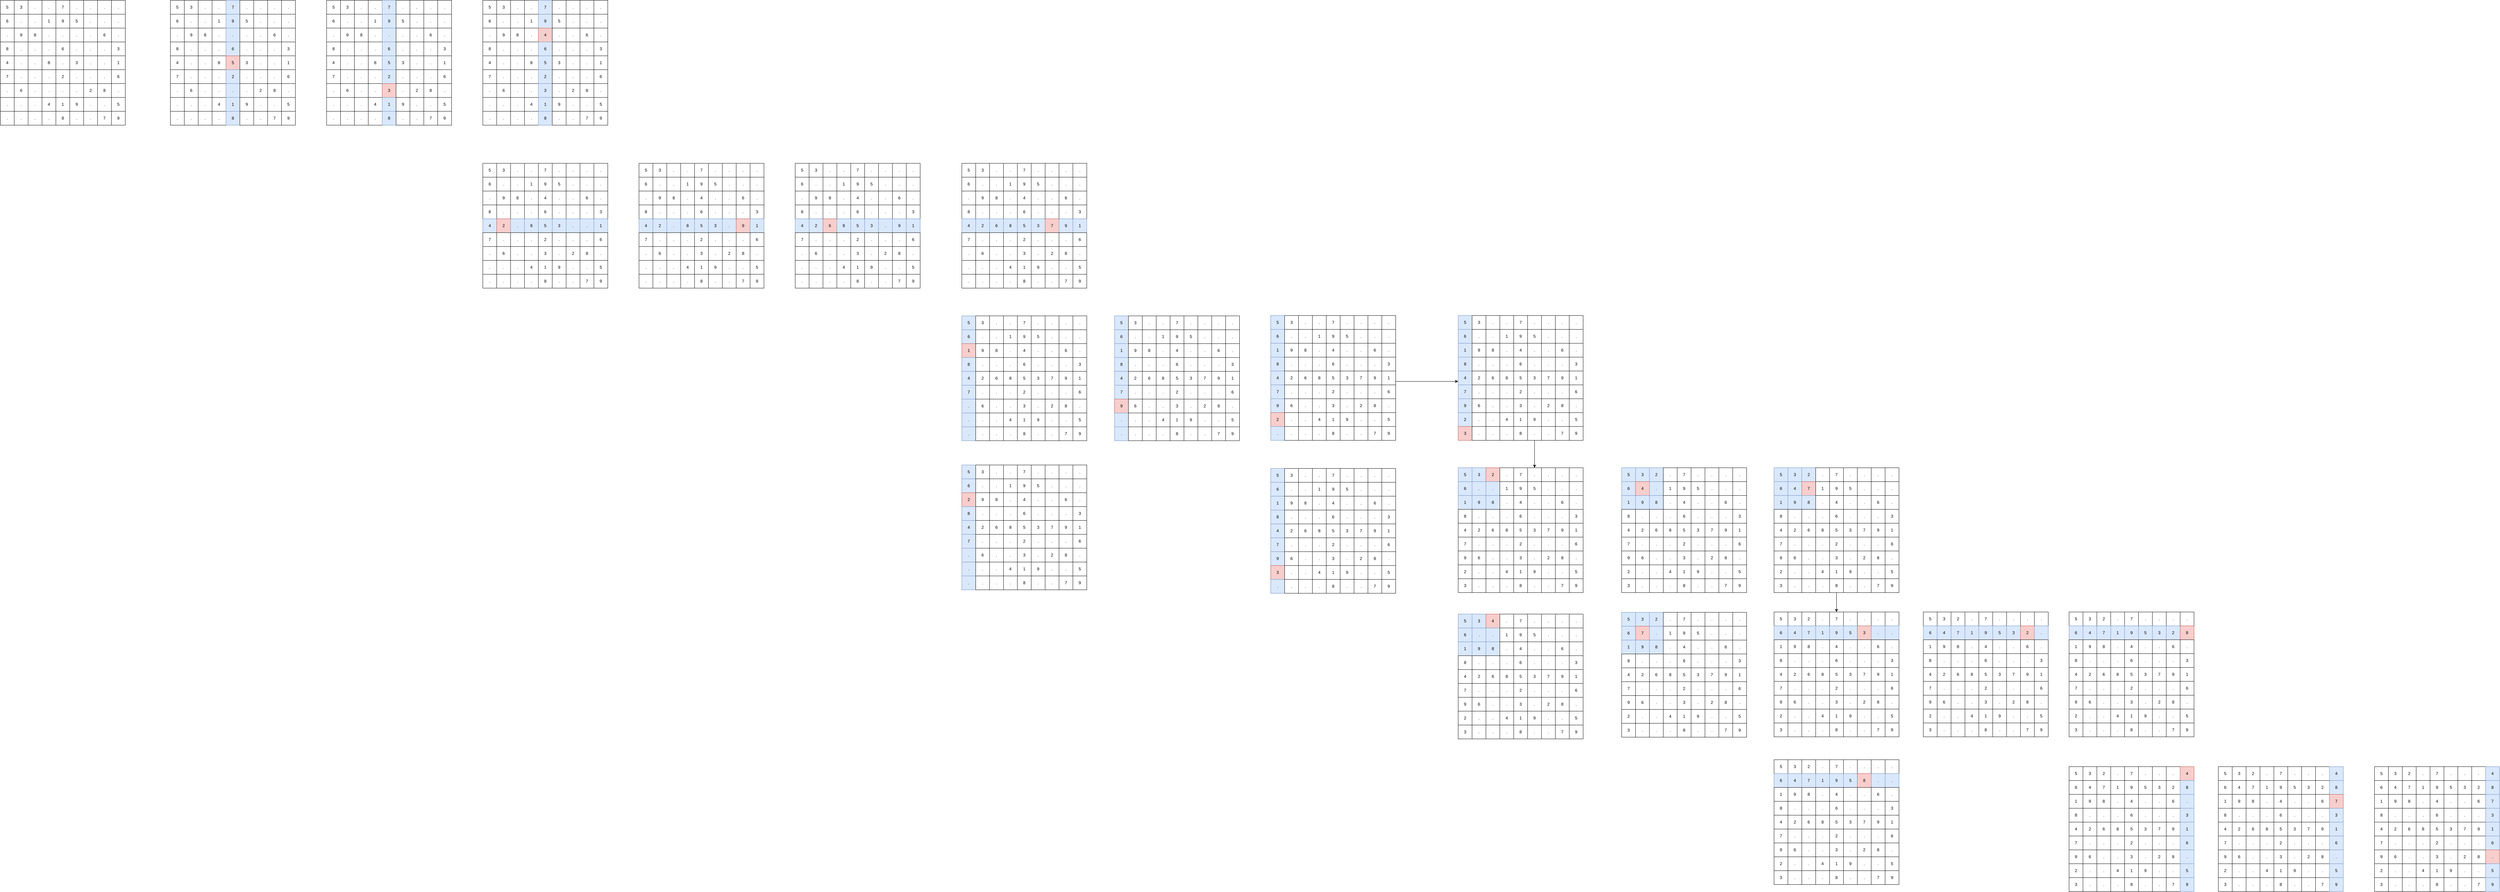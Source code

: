 <mxfile version="12.2.4" pages="1"><diagram id="YZDKCi6pMXbO88SSd_Uk" name="Page-1"><mxGraphModel dx="752" dy="746" grid="1" gridSize="10" guides="1" tooltips="1" connect="1" arrows="1" fold="1" page="1" pageScale="1" pageWidth="827" pageHeight="1169" math="0" shadow="0"><root><mxCell id="0"/><mxCell id="1" parent="0"/><mxCell id="2" value="5" style="rounded=0;whiteSpace=wrap;html=1;" parent="1" vertex="1"><mxGeometry x="110" y="260" width="40" height="40" as="geometry"/></mxCell><mxCell id="3" value="3" style="rounded=0;whiteSpace=wrap;html=1;" parent="1" vertex="1"><mxGeometry x="150" y="260" width="40" height="40" as="geometry"/></mxCell><mxCell id="4" value="." style="rounded=0;whiteSpace=wrap;html=1;" parent="1" vertex="1"><mxGeometry x="190" y="260" width="40" height="40" as="geometry"/></mxCell><mxCell id="5" value="6" style="rounded=0;whiteSpace=wrap;html=1;" parent="1" vertex="1"><mxGeometry x="110" y="300" width="40" height="40" as="geometry"/></mxCell><mxCell id="6" value="." style="rounded=0;whiteSpace=wrap;html=1;" parent="1" vertex="1"><mxGeometry x="150" y="300" width="40" height="40" as="geometry"/></mxCell><mxCell id="7" value="." style="rounded=0;whiteSpace=wrap;html=1;" parent="1" vertex="1"><mxGeometry x="190" y="300" width="40" height="40" as="geometry"/></mxCell><mxCell id="8" value="." style="rounded=0;whiteSpace=wrap;html=1;" parent="1" vertex="1"><mxGeometry x="110" y="340" width="40" height="40" as="geometry"/></mxCell><mxCell id="9" value="9" style="rounded=0;whiteSpace=wrap;html=1;" parent="1" vertex="1"><mxGeometry x="150" y="340" width="40" height="40" as="geometry"/></mxCell><mxCell id="10" value="8" style="rounded=0;whiteSpace=wrap;html=1;" parent="1" vertex="1"><mxGeometry x="190" y="340" width="40" height="40" as="geometry"/></mxCell><mxCell id="11" value="." style="rounded=0;whiteSpace=wrap;html=1;" parent="1" vertex="1"><mxGeometry x="230" y="260" width="40" height="40" as="geometry"/></mxCell><mxCell id="12" value="7" style="rounded=0;whiteSpace=wrap;html=1;" parent="1" vertex="1"><mxGeometry x="270" y="260" width="40" height="40" as="geometry"/></mxCell><mxCell id="13" value="." style="rounded=0;whiteSpace=wrap;html=1;" parent="1" vertex="1"><mxGeometry x="310" y="260" width="40" height="40" as="geometry"/></mxCell><mxCell id="14" value="1" style="rounded=0;whiteSpace=wrap;html=1;" parent="1" vertex="1"><mxGeometry x="230" y="300" width="40" height="40" as="geometry"/></mxCell><mxCell id="15" value="9" style="rounded=0;whiteSpace=wrap;html=1;" parent="1" vertex="1"><mxGeometry x="270" y="300" width="40" height="40" as="geometry"/></mxCell><mxCell id="16" value="5" style="rounded=0;whiteSpace=wrap;html=1;" parent="1" vertex="1"><mxGeometry x="310" y="300" width="40" height="40" as="geometry"/></mxCell><mxCell id="17" value="." style="rounded=0;whiteSpace=wrap;html=1;" parent="1" vertex="1"><mxGeometry x="230" y="340" width="40" height="40" as="geometry"/></mxCell><mxCell id="18" value="." style="rounded=0;whiteSpace=wrap;html=1;" parent="1" vertex="1"><mxGeometry x="270" y="340" width="40" height="40" as="geometry"/></mxCell><mxCell id="19" value="." style="rounded=0;whiteSpace=wrap;html=1;" parent="1" vertex="1"><mxGeometry x="310" y="340" width="40" height="40" as="geometry"/></mxCell><mxCell id="20" value="." style="rounded=0;whiteSpace=wrap;html=1;" parent="1" vertex="1"><mxGeometry x="350" y="260" width="40" height="40" as="geometry"/></mxCell><mxCell id="21" value="." style="rounded=0;whiteSpace=wrap;html=1;" parent="1" vertex="1"><mxGeometry x="390" y="260" width="40" height="40" as="geometry"/></mxCell><mxCell id="22" value="." style="rounded=0;whiteSpace=wrap;html=1;" parent="1" vertex="1"><mxGeometry x="430" y="260" width="40" height="40" as="geometry"/></mxCell><mxCell id="23" value="." style="rounded=0;whiteSpace=wrap;html=1;" parent="1" vertex="1"><mxGeometry x="350" y="300" width="40" height="40" as="geometry"/></mxCell><mxCell id="24" value="." style="rounded=0;whiteSpace=wrap;html=1;" parent="1" vertex="1"><mxGeometry x="390" y="300" width="40" height="40" as="geometry"/></mxCell><mxCell id="25" value="." style="rounded=0;whiteSpace=wrap;html=1;" parent="1" vertex="1"><mxGeometry x="430" y="300" width="40" height="40" as="geometry"/></mxCell><mxCell id="26" value="." style="rounded=0;whiteSpace=wrap;html=1;" parent="1" vertex="1"><mxGeometry x="350" y="340" width="40" height="40" as="geometry"/></mxCell><mxCell id="27" value="6" style="rounded=0;whiteSpace=wrap;html=1;" parent="1" vertex="1"><mxGeometry x="390" y="340" width="40" height="40" as="geometry"/></mxCell><mxCell id="28" value="." style="rounded=0;whiteSpace=wrap;html=1;" parent="1" vertex="1"><mxGeometry x="430" y="340" width="40" height="40" as="geometry"/></mxCell><mxCell id="29" value="8" style="rounded=0;whiteSpace=wrap;html=1;" parent="1" vertex="1"><mxGeometry x="110" y="380" width="40" height="40" as="geometry"/></mxCell><mxCell id="30" value="." style="rounded=0;whiteSpace=wrap;html=1;" parent="1" vertex="1"><mxGeometry x="150" y="380" width="40" height="40" as="geometry"/></mxCell><mxCell id="31" value="." style="rounded=0;whiteSpace=wrap;html=1;" parent="1" vertex="1"><mxGeometry x="190" y="380" width="40" height="40" as="geometry"/></mxCell><mxCell id="32" value="4" style="rounded=0;whiteSpace=wrap;html=1;" parent="1" vertex="1"><mxGeometry x="110" y="420" width="40" height="40" as="geometry"/></mxCell><mxCell id="33" value="." style="rounded=0;whiteSpace=wrap;html=1;" parent="1" vertex="1"><mxGeometry x="150" y="420" width="40" height="40" as="geometry"/></mxCell><mxCell id="34" value="." style="rounded=0;whiteSpace=wrap;html=1;" parent="1" vertex="1"><mxGeometry x="190" y="420" width="40" height="40" as="geometry"/></mxCell><mxCell id="35" value="7" style="rounded=0;whiteSpace=wrap;html=1;" parent="1" vertex="1"><mxGeometry x="110" y="460" width="40" height="40" as="geometry"/></mxCell><mxCell id="36" value="." style="rounded=0;whiteSpace=wrap;html=1;" parent="1" vertex="1"><mxGeometry x="150" y="460" width="40" height="40" as="geometry"/></mxCell><mxCell id="37" value="." style="rounded=0;whiteSpace=wrap;html=1;" parent="1" vertex="1"><mxGeometry x="190" y="460" width="40" height="40" as="geometry"/></mxCell><mxCell id="38" value="." style="rounded=0;whiteSpace=wrap;html=1;" parent="1" vertex="1"><mxGeometry x="230" y="380" width="40" height="40" as="geometry"/></mxCell><mxCell id="39" value="6" style="rounded=0;whiteSpace=wrap;html=1;" parent="1" vertex="1"><mxGeometry x="270" y="380" width="40" height="40" as="geometry"/></mxCell><mxCell id="40" value="." style="rounded=0;whiteSpace=wrap;html=1;" parent="1" vertex="1"><mxGeometry x="310" y="380" width="40" height="40" as="geometry"/></mxCell><mxCell id="41" value="8" style="rounded=0;whiteSpace=wrap;html=1;" parent="1" vertex="1"><mxGeometry x="230" y="420" width="40" height="40" as="geometry"/></mxCell><mxCell id="42" value="." style="rounded=0;whiteSpace=wrap;html=1;" parent="1" vertex="1"><mxGeometry x="270" y="420" width="40" height="40" as="geometry"/></mxCell><mxCell id="43" value="3" style="rounded=0;whiteSpace=wrap;html=1;" parent="1" vertex="1"><mxGeometry x="310" y="420" width="40" height="40" as="geometry"/></mxCell><mxCell id="44" value="." style="rounded=0;whiteSpace=wrap;html=1;" parent="1" vertex="1"><mxGeometry x="230" y="460" width="40" height="40" as="geometry"/></mxCell><mxCell id="45" value="2" style="rounded=0;whiteSpace=wrap;html=1;" parent="1" vertex="1"><mxGeometry x="270" y="460" width="40" height="40" as="geometry"/></mxCell><mxCell id="46" value="." style="rounded=0;whiteSpace=wrap;html=1;" parent="1" vertex="1"><mxGeometry x="310" y="460" width="40" height="40" as="geometry"/></mxCell><mxCell id="47" value="." style="rounded=0;whiteSpace=wrap;html=1;" parent="1" vertex="1"><mxGeometry x="350" y="380" width="40" height="40" as="geometry"/></mxCell><mxCell id="48" value="." style="rounded=0;whiteSpace=wrap;html=1;" parent="1" vertex="1"><mxGeometry x="390" y="380" width="40" height="40" as="geometry"/></mxCell><mxCell id="49" value="3" style="rounded=0;whiteSpace=wrap;html=1;" parent="1" vertex="1"><mxGeometry x="430" y="380" width="40" height="40" as="geometry"/></mxCell><mxCell id="50" value="." style="rounded=0;whiteSpace=wrap;html=1;" parent="1" vertex="1"><mxGeometry x="350" y="420" width="40" height="40" as="geometry"/></mxCell><mxCell id="51" value="." style="rounded=0;whiteSpace=wrap;html=1;" parent="1" vertex="1"><mxGeometry x="390" y="420" width="40" height="40" as="geometry"/></mxCell><mxCell id="52" value="1" style="rounded=0;whiteSpace=wrap;html=1;" parent="1" vertex="1"><mxGeometry x="430" y="420" width="40" height="40" as="geometry"/></mxCell><mxCell id="53" value="." style="rounded=0;whiteSpace=wrap;html=1;" parent="1" vertex="1"><mxGeometry x="350" y="460" width="40" height="40" as="geometry"/></mxCell><mxCell id="54" value="." style="rounded=0;whiteSpace=wrap;html=1;" parent="1" vertex="1"><mxGeometry x="390" y="460" width="40" height="40" as="geometry"/></mxCell><mxCell id="55" value="6" style="rounded=0;whiteSpace=wrap;html=1;" parent="1" vertex="1"><mxGeometry x="430" y="460" width="40" height="40" as="geometry"/></mxCell><mxCell id="56" value="." style="rounded=0;whiteSpace=wrap;html=1;" parent="1" vertex="1"><mxGeometry x="110" y="500" width="40" height="40" as="geometry"/></mxCell><mxCell id="57" value="6" style="rounded=0;whiteSpace=wrap;html=1;" parent="1" vertex="1"><mxGeometry x="150" y="500" width="40" height="40" as="geometry"/></mxCell><mxCell id="58" value="." style="rounded=0;whiteSpace=wrap;html=1;" parent="1" vertex="1"><mxGeometry x="190" y="500" width="40" height="40" as="geometry"/></mxCell><mxCell id="59" value="." style="rounded=0;whiteSpace=wrap;html=1;" parent="1" vertex="1"><mxGeometry x="110" y="540" width="40" height="40" as="geometry"/></mxCell><mxCell id="60" value="." style="rounded=0;whiteSpace=wrap;html=1;" parent="1" vertex="1"><mxGeometry x="150" y="540" width="40" height="40" as="geometry"/></mxCell><mxCell id="61" value="." style="rounded=0;whiteSpace=wrap;html=1;" parent="1" vertex="1"><mxGeometry x="190" y="540" width="40" height="40" as="geometry"/></mxCell><mxCell id="62" value="." style="rounded=0;whiteSpace=wrap;html=1;" parent="1" vertex="1"><mxGeometry x="110" y="580" width="40" height="40" as="geometry"/></mxCell><mxCell id="63" value="." style="rounded=0;whiteSpace=wrap;html=1;" parent="1" vertex="1"><mxGeometry x="150" y="580" width="40" height="40" as="geometry"/></mxCell><mxCell id="64" value="." style="rounded=0;whiteSpace=wrap;html=1;" parent="1" vertex="1"><mxGeometry x="190" y="580" width="40" height="40" as="geometry"/></mxCell><mxCell id="65" value="." style="rounded=0;whiteSpace=wrap;html=1;" parent="1" vertex="1"><mxGeometry x="230" y="500" width="40" height="40" as="geometry"/></mxCell><mxCell id="66" value="." style="rounded=0;whiteSpace=wrap;html=1;" parent="1" vertex="1"><mxGeometry x="270" y="500" width="40" height="40" as="geometry"/></mxCell><mxCell id="67" value="." style="rounded=0;whiteSpace=wrap;html=1;" parent="1" vertex="1"><mxGeometry x="310" y="500" width="40" height="40" as="geometry"/></mxCell><mxCell id="68" value="4" style="rounded=0;whiteSpace=wrap;html=1;" parent="1" vertex="1"><mxGeometry x="230" y="540" width="40" height="40" as="geometry"/></mxCell><mxCell id="69" value="1" style="rounded=0;whiteSpace=wrap;html=1;" parent="1" vertex="1"><mxGeometry x="270" y="540" width="40" height="40" as="geometry"/></mxCell><mxCell id="70" value="9" style="rounded=0;whiteSpace=wrap;html=1;" parent="1" vertex="1"><mxGeometry x="310" y="540" width="40" height="40" as="geometry"/></mxCell><mxCell id="71" value="." style="rounded=0;whiteSpace=wrap;html=1;" parent="1" vertex="1"><mxGeometry x="230" y="580" width="40" height="40" as="geometry"/></mxCell><mxCell id="72" value="8" style="rounded=0;whiteSpace=wrap;html=1;" parent="1" vertex="1"><mxGeometry x="270" y="580" width="40" height="40" as="geometry"/></mxCell><mxCell id="73" value="." style="rounded=0;whiteSpace=wrap;html=1;" parent="1" vertex="1"><mxGeometry x="310" y="580" width="40" height="40" as="geometry"/></mxCell><mxCell id="74" value="2" style="rounded=0;whiteSpace=wrap;html=1;" parent="1" vertex="1"><mxGeometry x="350" y="500" width="40" height="40" as="geometry"/></mxCell><mxCell id="75" value="8" style="rounded=0;whiteSpace=wrap;html=1;" parent="1" vertex="1"><mxGeometry x="390" y="500" width="40" height="40" as="geometry"/></mxCell><mxCell id="76" value="." style="rounded=0;whiteSpace=wrap;html=1;" parent="1" vertex="1"><mxGeometry x="430" y="500" width="40" height="40" as="geometry"/></mxCell><mxCell id="77" value="." style="rounded=0;whiteSpace=wrap;html=1;" parent="1" vertex="1"><mxGeometry x="350" y="540" width="40" height="40" as="geometry"/></mxCell><mxCell id="78" value="." style="rounded=0;whiteSpace=wrap;html=1;" parent="1" vertex="1"><mxGeometry x="390" y="540" width="40" height="40" as="geometry"/></mxCell><mxCell id="79" value="5" style="rounded=0;whiteSpace=wrap;html=1;" parent="1" vertex="1"><mxGeometry x="430" y="540" width="40" height="40" as="geometry"/></mxCell><mxCell id="80" value="." style="rounded=0;whiteSpace=wrap;html=1;" parent="1" vertex="1"><mxGeometry x="350" y="580" width="40" height="40" as="geometry"/></mxCell><mxCell id="81" value="7" style="rounded=0;whiteSpace=wrap;html=1;" parent="1" vertex="1"><mxGeometry x="390" y="580" width="40" height="40" as="geometry"/></mxCell><mxCell id="82" value="9" style="rounded=0;whiteSpace=wrap;html=1;" parent="1" vertex="1"><mxGeometry x="430" y="580" width="40" height="40" as="geometry"/></mxCell><mxCell id="84" value="5" style="rounded=0;whiteSpace=wrap;html=1;" parent="1" vertex="1"><mxGeometry x="600" y="260" width="40" height="40" as="geometry"/></mxCell><mxCell id="85" value="3" style="rounded=0;whiteSpace=wrap;html=1;" parent="1" vertex="1"><mxGeometry x="640" y="260" width="40" height="40" as="geometry"/></mxCell><mxCell id="86" value="." style="rounded=0;whiteSpace=wrap;html=1;" parent="1" vertex="1"><mxGeometry x="680" y="260" width="40" height="40" as="geometry"/></mxCell><mxCell id="87" value="6" style="rounded=0;whiteSpace=wrap;html=1;" parent="1" vertex="1"><mxGeometry x="600" y="300" width="40" height="40" as="geometry"/></mxCell><mxCell id="88" value="." style="rounded=0;whiteSpace=wrap;html=1;" parent="1" vertex="1"><mxGeometry x="640" y="300" width="40" height="40" as="geometry"/></mxCell><mxCell id="89" value="." style="rounded=0;whiteSpace=wrap;html=1;" parent="1" vertex="1"><mxGeometry x="680" y="300" width="40" height="40" as="geometry"/></mxCell><mxCell id="90" value="." style="rounded=0;whiteSpace=wrap;html=1;" parent="1" vertex="1"><mxGeometry x="600" y="340" width="40" height="40" as="geometry"/></mxCell><mxCell id="91" value="9" style="rounded=0;whiteSpace=wrap;html=1;" parent="1" vertex="1"><mxGeometry x="640" y="340" width="40" height="40" as="geometry"/></mxCell><mxCell id="92" value="8" style="rounded=0;whiteSpace=wrap;html=1;" parent="1" vertex="1"><mxGeometry x="680" y="340" width="40" height="40" as="geometry"/></mxCell><mxCell id="93" value="." style="rounded=0;whiteSpace=wrap;html=1;" parent="1" vertex="1"><mxGeometry x="720" y="260" width="40" height="40" as="geometry"/></mxCell><mxCell id="94" value="7" style="rounded=0;whiteSpace=wrap;html=1;fillColor=#dae8fc;strokeColor=#6c8ebf;" parent="1" vertex="1"><mxGeometry x="760" y="260" width="40" height="40" as="geometry"/></mxCell><mxCell id="95" value="." style="rounded=0;whiteSpace=wrap;html=1;" parent="1" vertex="1"><mxGeometry x="800" y="260" width="40" height="40" as="geometry"/></mxCell><mxCell id="96" value="1" style="rounded=0;whiteSpace=wrap;html=1;" parent="1" vertex="1"><mxGeometry x="720" y="300" width="40" height="40" as="geometry"/></mxCell><mxCell id="97" value="9" style="rounded=0;whiteSpace=wrap;html=1;fillColor=#dae8fc;strokeColor=#6c8ebf;" parent="1" vertex="1"><mxGeometry x="760" y="300" width="40" height="40" as="geometry"/></mxCell><mxCell id="98" value="5" style="rounded=0;whiteSpace=wrap;html=1;" parent="1" vertex="1"><mxGeometry x="800" y="300" width="40" height="40" as="geometry"/></mxCell><mxCell id="99" value="." style="rounded=0;whiteSpace=wrap;html=1;" parent="1" vertex="1"><mxGeometry x="720" y="340" width="40" height="40" as="geometry"/></mxCell><mxCell id="100" value="." style="rounded=0;whiteSpace=wrap;html=1;fillColor=#dae8fc;strokeColor=#6c8ebf;" parent="1" vertex="1"><mxGeometry x="760" y="340" width="40" height="40" as="geometry"/></mxCell><mxCell id="101" value="." style="rounded=0;whiteSpace=wrap;html=1;" parent="1" vertex="1"><mxGeometry x="800" y="340" width="40" height="40" as="geometry"/></mxCell><mxCell id="102" value="." style="rounded=0;whiteSpace=wrap;html=1;" parent="1" vertex="1"><mxGeometry x="840" y="260" width="40" height="40" as="geometry"/></mxCell><mxCell id="103" value="." style="rounded=0;whiteSpace=wrap;html=1;" parent="1" vertex="1"><mxGeometry x="880" y="260" width="40" height="40" as="geometry"/></mxCell><mxCell id="104" value="." style="rounded=0;whiteSpace=wrap;html=1;" parent="1" vertex="1"><mxGeometry x="920" y="260" width="40" height="40" as="geometry"/></mxCell><mxCell id="105" value="." style="rounded=0;whiteSpace=wrap;html=1;" parent="1" vertex="1"><mxGeometry x="840" y="300" width="40" height="40" as="geometry"/></mxCell><mxCell id="106" value="." style="rounded=0;whiteSpace=wrap;html=1;" parent="1" vertex="1"><mxGeometry x="880" y="300" width="40" height="40" as="geometry"/></mxCell><mxCell id="107" value="." style="rounded=0;whiteSpace=wrap;html=1;" parent="1" vertex="1"><mxGeometry x="920" y="300" width="40" height="40" as="geometry"/></mxCell><mxCell id="108" value="." style="rounded=0;whiteSpace=wrap;html=1;" parent="1" vertex="1"><mxGeometry x="840" y="340" width="40" height="40" as="geometry"/></mxCell><mxCell id="109" value="6" style="rounded=0;whiteSpace=wrap;html=1;" parent="1" vertex="1"><mxGeometry x="880" y="340" width="40" height="40" as="geometry"/></mxCell><mxCell id="110" value="." style="rounded=0;whiteSpace=wrap;html=1;" parent="1" vertex="1"><mxGeometry x="920" y="340" width="40" height="40" as="geometry"/></mxCell><mxCell id="111" value="8" style="rounded=0;whiteSpace=wrap;html=1;" parent="1" vertex="1"><mxGeometry x="600" y="380" width="40" height="40" as="geometry"/></mxCell><mxCell id="112" value="." style="rounded=0;whiteSpace=wrap;html=1;" parent="1" vertex="1"><mxGeometry x="640" y="380" width="40" height="40" as="geometry"/></mxCell><mxCell id="113" value="." style="rounded=0;whiteSpace=wrap;html=1;" parent="1" vertex="1"><mxGeometry x="680" y="380" width="40" height="40" as="geometry"/></mxCell><mxCell id="114" value="4" style="rounded=0;whiteSpace=wrap;html=1;" parent="1" vertex="1"><mxGeometry x="600" y="420" width="40" height="40" as="geometry"/></mxCell><mxCell id="115" value="." style="rounded=0;whiteSpace=wrap;html=1;" parent="1" vertex="1"><mxGeometry x="640" y="420" width="40" height="40" as="geometry"/></mxCell><mxCell id="116" value="." style="rounded=0;whiteSpace=wrap;html=1;" parent="1" vertex="1"><mxGeometry x="680" y="420" width="40" height="40" as="geometry"/></mxCell><mxCell id="117" value="7" style="rounded=0;whiteSpace=wrap;html=1;" parent="1" vertex="1"><mxGeometry x="600" y="460" width="40" height="40" as="geometry"/></mxCell><mxCell id="118" value="." style="rounded=0;whiteSpace=wrap;html=1;" parent="1" vertex="1"><mxGeometry x="640" y="460" width="40" height="40" as="geometry"/></mxCell><mxCell id="119" value="." style="rounded=0;whiteSpace=wrap;html=1;" parent="1" vertex="1"><mxGeometry x="680" y="460" width="40" height="40" as="geometry"/></mxCell><mxCell id="120" value="." style="rounded=0;whiteSpace=wrap;html=1;" parent="1" vertex="1"><mxGeometry x="720" y="380" width="40" height="40" as="geometry"/></mxCell><mxCell id="121" value="6" style="rounded=0;whiteSpace=wrap;html=1;fillColor=#dae8fc;strokeColor=#6c8ebf;" parent="1" vertex="1"><mxGeometry x="760" y="380" width="40" height="40" as="geometry"/></mxCell><mxCell id="122" value="." style="rounded=0;whiteSpace=wrap;html=1;" parent="1" vertex="1"><mxGeometry x="800" y="380" width="40" height="40" as="geometry"/></mxCell><mxCell id="123" value="8" style="rounded=0;whiteSpace=wrap;html=1;" parent="1" vertex="1"><mxGeometry x="720" y="420" width="40" height="40" as="geometry"/></mxCell><mxCell id="124" value="5" style="rounded=0;whiteSpace=wrap;html=1;fillColor=#f8cecc;strokeColor=#b85450;" parent="1" vertex="1"><mxGeometry x="760" y="420" width="40" height="40" as="geometry"/></mxCell><mxCell id="125" value="3" style="rounded=0;whiteSpace=wrap;html=1;" parent="1" vertex="1"><mxGeometry x="800" y="420" width="40" height="40" as="geometry"/></mxCell><mxCell id="126" value="." style="rounded=0;whiteSpace=wrap;html=1;" parent="1" vertex="1"><mxGeometry x="720" y="460" width="40" height="40" as="geometry"/></mxCell><mxCell id="127" value="2" style="rounded=0;whiteSpace=wrap;html=1;fillColor=#dae8fc;strokeColor=#6c8ebf;" parent="1" vertex="1"><mxGeometry x="760" y="460" width="40" height="40" as="geometry"/></mxCell><mxCell id="128" value="." style="rounded=0;whiteSpace=wrap;html=1;" parent="1" vertex="1"><mxGeometry x="800" y="460" width="40" height="40" as="geometry"/></mxCell><mxCell id="129" value="." style="rounded=0;whiteSpace=wrap;html=1;" parent="1" vertex="1"><mxGeometry x="840" y="380" width="40" height="40" as="geometry"/></mxCell><mxCell id="130" value="." style="rounded=0;whiteSpace=wrap;html=1;" parent="1" vertex="1"><mxGeometry x="880" y="380" width="40" height="40" as="geometry"/></mxCell><mxCell id="131" value="3" style="rounded=0;whiteSpace=wrap;html=1;" parent="1" vertex="1"><mxGeometry x="920" y="380" width="40" height="40" as="geometry"/></mxCell><mxCell id="132" value="." style="rounded=0;whiteSpace=wrap;html=1;" parent="1" vertex="1"><mxGeometry x="840" y="420" width="40" height="40" as="geometry"/></mxCell><mxCell id="133" value="." style="rounded=0;whiteSpace=wrap;html=1;" parent="1" vertex="1"><mxGeometry x="880" y="420" width="40" height="40" as="geometry"/></mxCell><mxCell id="134" value="1" style="rounded=0;whiteSpace=wrap;html=1;" parent="1" vertex="1"><mxGeometry x="920" y="420" width="40" height="40" as="geometry"/></mxCell><mxCell id="135" value="." style="rounded=0;whiteSpace=wrap;html=1;" parent="1" vertex="1"><mxGeometry x="840" y="460" width="40" height="40" as="geometry"/></mxCell><mxCell id="136" value="." style="rounded=0;whiteSpace=wrap;html=1;" parent="1" vertex="1"><mxGeometry x="880" y="460" width="40" height="40" as="geometry"/></mxCell><mxCell id="137" value="6" style="rounded=0;whiteSpace=wrap;html=1;" parent="1" vertex="1"><mxGeometry x="920" y="460" width="40" height="40" as="geometry"/></mxCell><mxCell id="138" value="." style="rounded=0;whiteSpace=wrap;html=1;" parent="1" vertex="1"><mxGeometry x="600" y="500" width="40" height="40" as="geometry"/></mxCell><mxCell id="139" value="6" style="rounded=0;whiteSpace=wrap;html=1;" parent="1" vertex="1"><mxGeometry x="640" y="500" width="40" height="40" as="geometry"/></mxCell><mxCell id="140" value="." style="rounded=0;whiteSpace=wrap;html=1;" parent="1" vertex="1"><mxGeometry x="680" y="500" width="40" height="40" as="geometry"/></mxCell><mxCell id="141" value="." style="rounded=0;whiteSpace=wrap;html=1;" parent="1" vertex="1"><mxGeometry x="600" y="540" width="40" height="40" as="geometry"/></mxCell><mxCell id="142" value="." style="rounded=0;whiteSpace=wrap;html=1;" parent="1" vertex="1"><mxGeometry x="640" y="540" width="40" height="40" as="geometry"/></mxCell><mxCell id="143" value="." style="rounded=0;whiteSpace=wrap;html=1;" parent="1" vertex="1"><mxGeometry x="680" y="540" width="40" height="40" as="geometry"/></mxCell><mxCell id="144" value="." style="rounded=0;whiteSpace=wrap;html=1;" parent="1" vertex="1"><mxGeometry x="600" y="580" width="40" height="40" as="geometry"/></mxCell><mxCell id="145" value="." style="rounded=0;whiteSpace=wrap;html=1;" parent="1" vertex="1"><mxGeometry x="640" y="580" width="40" height="40" as="geometry"/></mxCell><mxCell id="146" value="." style="rounded=0;whiteSpace=wrap;html=1;" parent="1" vertex="1"><mxGeometry x="680" y="580" width="40" height="40" as="geometry"/></mxCell><mxCell id="147" value="." style="rounded=0;whiteSpace=wrap;html=1;" parent="1" vertex="1"><mxGeometry x="720" y="500" width="40" height="40" as="geometry"/></mxCell><mxCell id="148" value="." style="rounded=0;whiteSpace=wrap;html=1;fillColor=#dae8fc;strokeColor=#6c8ebf;" parent="1" vertex="1"><mxGeometry x="760" y="500" width="40" height="40" as="geometry"/></mxCell><mxCell id="149" value="." style="rounded=0;whiteSpace=wrap;html=1;" parent="1" vertex="1"><mxGeometry x="800" y="500" width="40" height="40" as="geometry"/></mxCell><mxCell id="150" value="4" style="rounded=0;whiteSpace=wrap;html=1;" parent="1" vertex="1"><mxGeometry x="720" y="540" width="40" height="40" as="geometry"/></mxCell><mxCell id="151" value="1" style="rounded=0;whiteSpace=wrap;html=1;fillColor=#dae8fc;strokeColor=#6c8ebf;" parent="1" vertex="1"><mxGeometry x="760" y="540" width="40" height="40" as="geometry"/></mxCell><mxCell id="152" value="9" style="rounded=0;whiteSpace=wrap;html=1;" parent="1" vertex="1"><mxGeometry x="800" y="540" width="40" height="40" as="geometry"/></mxCell><mxCell id="153" value="." style="rounded=0;whiteSpace=wrap;html=1;" parent="1" vertex="1"><mxGeometry x="720" y="580" width="40" height="40" as="geometry"/></mxCell><mxCell id="154" value="8" style="rounded=0;whiteSpace=wrap;html=1;fillColor=#dae8fc;strokeColor=#6c8ebf;" parent="1" vertex="1"><mxGeometry x="760" y="580" width="40" height="40" as="geometry"/></mxCell><mxCell id="155" value="." style="rounded=0;whiteSpace=wrap;html=1;" parent="1" vertex="1"><mxGeometry x="800" y="580" width="40" height="40" as="geometry"/></mxCell><mxCell id="156" value="2" style="rounded=0;whiteSpace=wrap;html=1;" parent="1" vertex="1"><mxGeometry x="840" y="500" width="40" height="40" as="geometry"/></mxCell><mxCell id="157" value="8" style="rounded=0;whiteSpace=wrap;html=1;" parent="1" vertex="1"><mxGeometry x="880" y="500" width="40" height="40" as="geometry"/></mxCell><mxCell id="158" value="." style="rounded=0;whiteSpace=wrap;html=1;" parent="1" vertex="1"><mxGeometry x="920" y="500" width="40" height="40" as="geometry"/></mxCell><mxCell id="159" value="." style="rounded=0;whiteSpace=wrap;html=1;" parent="1" vertex="1"><mxGeometry x="840" y="540" width="40" height="40" as="geometry"/></mxCell><mxCell id="160" value="." style="rounded=0;whiteSpace=wrap;html=1;" parent="1" vertex="1"><mxGeometry x="880" y="540" width="40" height="40" as="geometry"/></mxCell><mxCell id="161" value="5" style="rounded=0;whiteSpace=wrap;html=1;" parent="1" vertex="1"><mxGeometry x="920" y="540" width="40" height="40" as="geometry"/></mxCell><mxCell id="162" value="." style="rounded=0;whiteSpace=wrap;html=1;" parent="1" vertex="1"><mxGeometry x="840" y="580" width="40" height="40" as="geometry"/></mxCell><mxCell id="163" value="7" style="rounded=0;whiteSpace=wrap;html=1;" parent="1" vertex="1"><mxGeometry x="880" y="580" width="40" height="40" as="geometry"/></mxCell><mxCell id="164" value="9" style="rounded=0;whiteSpace=wrap;html=1;" parent="1" vertex="1"><mxGeometry x="920" y="580" width="40" height="40" as="geometry"/></mxCell><mxCell id="165" value="5" style="rounded=0;whiteSpace=wrap;html=1;" parent="1" vertex="1"><mxGeometry x="1050" y="260" width="40" height="40" as="geometry"/></mxCell><mxCell id="166" value="3" style="rounded=0;whiteSpace=wrap;html=1;" parent="1" vertex="1"><mxGeometry x="1090" y="260" width="40" height="40" as="geometry"/></mxCell><mxCell id="167" value="." style="rounded=0;whiteSpace=wrap;html=1;" parent="1" vertex="1"><mxGeometry x="1130" y="260" width="40" height="40" as="geometry"/></mxCell><mxCell id="168" value="6" style="rounded=0;whiteSpace=wrap;html=1;" parent="1" vertex="1"><mxGeometry x="1050" y="300" width="40" height="40" as="geometry"/></mxCell><mxCell id="169" value="." style="rounded=0;whiteSpace=wrap;html=1;" parent="1" vertex="1"><mxGeometry x="1090" y="300" width="40" height="40" as="geometry"/></mxCell><mxCell id="170" value="." style="rounded=0;whiteSpace=wrap;html=1;" parent="1" vertex="1"><mxGeometry x="1130" y="300" width="40" height="40" as="geometry"/></mxCell><mxCell id="171" value="." style="rounded=0;whiteSpace=wrap;html=1;" parent="1" vertex="1"><mxGeometry x="1050" y="340" width="40" height="40" as="geometry"/></mxCell><mxCell id="172" value="9" style="rounded=0;whiteSpace=wrap;html=1;" parent="1" vertex="1"><mxGeometry x="1090" y="340" width="40" height="40" as="geometry"/></mxCell><mxCell id="173" value="8" style="rounded=0;whiteSpace=wrap;html=1;" parent="1" vertex="1"><mxGeometry x="1130" y="340" width="40" height="40" as="geometry"/></mxCell><mxCell id="174" value="." style="rounded=0;whiteSpace=wrap;html=1;" parent="1" vertex="1"><mxGeometry x="1170" y="260" width="40" height="40" as="geometry"/></mxCell><mxCell id="175" value="7" style="rounded=0;whiteSpace=wrap;html=1;fillColor=#dae8fc;strokeColor=#6c8ebf;" parent="1" vertex="1"><mxGeometry x="1210" y="260" width="40" height="40" as="geometry"/></mxCell><mxCell id="176" value="." style="rounded=0;whiteSpace=wrap;html=1;" parent="1" vertex="1"><mxGeometry x="1250" y="260" width="40" height="40" as="geometry"/></mxCell><mxCell id="177" value="1" style="rounded=0;whiteSpace=wrap;html=1;" parent="1" vertex="1"><mxGeometry x="1170" y="300" width="40" height="40" as="geometry"/></mxCell><mxCell id="178" value="9" style="rounded=0;whiteSpace=wrap;html=1;fillColor=#dae8fc;strokeColor=#6c8ebf;" parent="1" vertex="1"><mxGeometry x="1210" y="300" width="40" height="40" as="geometry"/></mxCell><mxCell id="179" value="5" style="rounded=0;whiteSpace=wrap;html=1;" parent="1" vertex="1"><mxGeometry x="1250" y="300" width="40" height="40" as="geometry"/></mxCell><mxCell id="180" value="." style="rounded=0;whiteSpace=wrap;html=1;" parent="1" vertex="1"><mxGeometry x="1170" y="340" width="40" height="40" as="geometry"/></mxCell><mxCell id="181" value="." style="rounded=0;whiteSpace=wrap;html=1;fillColor=#dae8fc;strokeColor=#6c8ebf;" parent="1" vertex="1"><mxGeometry x="1210" y="340" width="40" height="40" as="geometry"/></mxCell><mxCell id="182" value="." style="rounded=0;whiteSpace=wrap;html=1;" parent="1" vertex="1"><mxGeometry x="1250" y="340" width="40" height="40" as="geometry"/></mxCell><mxCell id="183" value="." style="rounded=0;whiteSpace=wrap;html=1;" parent="1" vertex="1"><mxGeometry x="1290" y="260" width="40" height="40" as="geometry"/></mxCell><mxCell id="184" value="." style="rounded=0;whiteSpace=wrap;html=1;" parent="1" vertex="1"><mxGeometry x="1330" y="260" width="40" height="40" as="geometry"/></mxCell><mxCell id="185" value="." style="rounded=0;whiteSpace=wrap;html=1;" parent="1" vertex="1"><mxGeometry x="1370" y="260" width="40" height="40" as="geometry"/></mxCell><mxCell id="186" value="." style="rounded=0;whiteSpace=wrap;html=1;" parent="1" vertex="1"><mxGeometry x="1290" y="300" width="40" height="40" as="geometry"/></mxCell><mxCell id="187" value="." style="rounded=0;whiteSpace=wrap;html=1;" parent="1" vertex="1"><mxGeometry x="1330" y="300" width="40" height="40" as="geometry"/></mxCell><mxCell id="188" value="." style="rounded=0;whiteSpace=wrap;html=1;" parent="1" vertex="1"><mxGeometry x="1370" y="300" width="40" height="40" as="geometry"/></mxCell><mxCell id="189" value="." style="rounded=0;whiteSpace=wrap;html=1;" parent="1" vertex="1"><mxGeometry x="1290" y="340" width="40" height="40" as="geometry"/></mxCell><mxCell id="190" value="6" style="rounded=0;whiteSpace=wrap;html=1;" parent="1" vertex="1"><mxGeometry x="1330" y="340" width="40" height="40" as="geometry"/></mxCell><mxCell id="191" value="." style="rounded=0;whiteSpace=wrap;html=1;" parent="1" vertex="1"><mxGeometry x="1370" y="340" width="40" height="40" as="geometry"/></mxCell><mxCell id="192" value="8" style="rounded=0;whiteSpace=wrap;html=1;" parent="1" vertex="1"><mxGeometry x="1050" y="380" width="40" height="40" as="geometry"/></mxCell><mxCell id="193" value="." style="rounded=0;whiteSpace=wrap;html=1;" parent="1" vertex="1"><mxGeometry x="1090" y="380" width="40" height="40" as="geometry"/></mxCell><mxCell id="194" value="." style="rounded=0;whiteSpace=wrap;html=1;" parent="1" vertex="1"><mxGeometry x="1130" y="380" width="40" height="40" as="geometry"/></mxCell><mxCell id="195" value="4" style="rounded=0;whiteSpace=wrap;html=1;" parent="1" vertex="1"><mxGeometry x="1050" y="420" width="40" height="40" as="geometry"/></mxCell><mxCell id="196" value="." style="rounded=0;whiteSpace=wrap;html=1;" parent="1" vertex="1"><mxGeometry x="1090" y="420" width="40" height="40" as="geometry"/></mxCell><mxCell id="197" value="." style="rounded=0;whiteSpace=wrap;html=1;" parent="1" vertex="1"><mxGeometry x="1130" y="420" width="40" height="40" as="geometry"/></mxCell><mxCell id="198" value="7" style="rounded=0;whiteSpace=wrap;html=1;" parent="1" vertex="1"><mxGeometry x="1050" y="460" width="40" height="40" as="geometry"/></mxCell><mxCell id="199" value="." style="rounded=0;whiteSpace=wrap;html=1;" parent="1" vertex="1"><mxGeometry x="1090" y="460" width="40" height="40" as="geometry"/></mxCell><mxCell id="200" value="." style="rounded=0;whiteSpace=wrap;html=1;" parent="1" vertex="1"><mxGeometry x="1130" y="460" width="40" height="40" as="geometry"/></mxCell><mxCell id="201" value="." style="rounded=0;whiteSpace=wrap;html=1;" parent="1" vertex="1"><mxGeometry x="1170" y="380" width="40" height="40" as="geometry"/></mxCell><mxCell id="202" value="6" style="rounded=0;whiteSpace=wrap;html=1;fillColor=#dae8fc;strokeColor=#6c8ebf;" parent="1" vertex="1"><mxGeometry x="1210" y="380" width="40" height="40" as="geometry"/></mxCell><mxCell id="203" value="." style="rounded=0;whiteSpace=wrap;html=1;" parent="1" vertex="1"><mxGeometry x="1250" y="380" width="40" height="40" as="geometry"/></mxCell><mxCell id="204" value="8" style="rounded=0;whiteSpace=wrap;html=1;" parent="1" vertex="1"><mxGeometry x="1170" y="420" width="40" height="40" as="geometry"/></mxCell><mxCell id="205" value="5" style="rounded=0;whiteSpace=wrap;html=1;fillColor=#dae8fc;strokeColor=#6c8ebf;" parent="1" vertex="1"><mxGeometry x="1210" y="420" width="40" height="40" as="geometry"/></mxCell><mxCell id="206" value="3" style="rounded=0;whiteSpace=wrap;html=1;" parent="1" vertex="1"><mxGeometry x="1250" y="420" width="40" height="40" as="geometry"/></mxCell><mxCell id="207" value="." style="rounded=0;whiteSpace=wrap;html=1;" parent="1" vertex="1"><mxGeometry x="1170" y="460" width="40" height="40" as="geometry"/></mxCell><mxCell id="208" value="2" style="rounded=0;whiteSpace=wrap;html=1;fillColor=#dae8fc;strokeColor=#6c8ebf;" parent="1" vertex="1"><mxGeometry x="1210" y="460" width="40" height="40" as="geometry"/></mxCell><mxCell id="209" value="." style="rounded=0;whiteSpace=wrap;html=1;" parent="1" vertex="1"><mxGeometry x="1250" y="460" width="40" height="40" as="geometry"/></mxCell><mxCell id="210" value="." style="rounded=0;whiteSpace=wrap;html=1;" parent="1" vertex="1"><mxGeometry x="1290" y="380" width="40" height="40" as="geometry"/></mxCell><mxCell id="211" value="." style="rounded=0;whiteSpace=wrap;html=1;" parent="1" vertex="1"><mxGeometry x="1330" y="380" width="40" height="40" as="geometry"/></mxCell><mxCell id="212" value="3" style="rounded=0;whiteSpace=wrap;html=1;" parent="1" vertex="1"><mxGeometry x="1370" y="380" width="40" height="40" as="geometry"/></mxCell><mxCell id="213" value="." style="rounded=0;whiteSpace=wrap;html=1;" parent="1" vertex="1"><mxGeometry x="1290" y="420" width="40" height="40" as="geometry"/></mxCell><mxCell id="214" value="." style="rounded=0;whiteSpace=wrap;html=1;" parent="1" vertex="1"><mxGeometry x="1330" y="420" width="40" height="40" as="geometry"/></mxCell><mxCell id="215" value="1" style="rounded=0;whiteSpace=wrap;html=1;" parent="1" vertex="1"><mxGeometry x="1370" y="420" width="40" height="40" as="geometry"/></mxCell><mxCell id="216" value="." style="rounded=0;whiteSpace=wrap;html=1;" parent="1" vertex="1"><mxGeometry x="1290" y="460" width="40" height="40" as="geometry"/></mxCell><mxCell id="217" value="." style="rounded=0;whiteSpace=wrap;html=1;" parent="1" vertex="1"><mxGeometry x="1330" y="460" width="40" height="40" as="geometry"/></mxCell><mxCell id="218" value="6" style="rounded=0;whiteSpace=wrap;html=1;" parent="1" vertex="1"><mxGeometry x="1370" y="460" width="40" height="40" as="geometry"/></mxCell><mxCell id="219" value="." style="rounded=0;whiteSpace=wrap;html=1;" parent="1" vertex="1"><mxGeometry x="1050" y="500" width="40" height="40" as="geometry"/></mxCell><mxCell id="220" value="6" style="rounded=0;whiteSpace=wrap;html=1;" parent="1" vertex="1"><mxGeometry x="1090" y="500" width="40" height="40" as="geometry"/></mxCell><mxCell id="221" value="." style="rounded=0;whiteSpace=wrap;html=1;" parent="1" vertex="1"><mxGeometry x="1130" y="500" width="40" height="40" as="geometry"/></mxCell><mxCell id="222" value="." style="rounded=0;whiteSpace=wrap;html=1;" parent="1" vertex="1"><mxGeometry x="1050" y="540" width="40" height="40" as="geometry"/></mxCell><mxCell id="223" value="." style="rounded=0;whiteSpace=wrap;html=1;" parent="1" vertex="1"><mxGeometry x="1090" y="540" width="40" height="40" as="geometry"/></mxCell><mxCell id="224" value="." style="rounded=0;whiteSpace=wrap;html=1;" parent="1" vertex="1"><mxGeometry x="1130" y="540" width="40" height="40" as="geometry"/></mxCell><mxCell id="225" value="." style="rounded=0;whiteSpace=wrap;html=1;" parent="1" vertex="1"><mxGeometry x="1050" y="580" width="40" height="40" as="geometry"/></mxCell><mxCell id="226" value="." style="rounded=0;whiteSpace=wrap;html=1;" parent="1" vertex="1"><mxGeometry x="1090" y="580" width="40" height="40" as="geometry"/></mxCell><mxCell id="227" value="." style="rounded=0;whiteSpace=wrap;html=1;" parent="1" vertex="1"><mxGeometry x="1130" y="580" width="40" height="40" as="geometry"/></mxCell><mxCell id="228" value="." style="rounded=0;whiteSpace=wrap;html=1;" parent="1" vertex="1"><mxGeometry x="1170" y="500" width="40" height="40" as="geometry"/></mxCell><mxCell id="229" value="3" style="rounded=0;whiteSpace=wrap;html=1;fillColor=#f8cecc;strokeColor=#b85450;" parent="1" vertex="1"><mxGeometry x="1210" y="500" width="40" height="40" as="geometry"/></mxCell><mxCell id="230" value="." style="rounded=0;whiteSpace=wrap;html=1;" parent="1" vertex="1"><mxGeometry x="1250" y="500" width="40" height="40" as="geometry"/></mxCell><mxCell id="231" value="4" style="rounded=0;whiteSpace=wrap;html=1;" parent="1" vertex="1"><mxGeometry x="1170" y="540" width="40" height="40" as="geometry"/></mxCell><mxCell id="232" value="1" style="rounded=0;whiteSpace=wrap;html=1;fillColor=#dae8fc;strokeColor=#6c8ebf;" parent="1" vertex="1"><mxGeometry x="1210" y="540" width="40" height="40" as="geometry"/></mxCell><mxCell id="233" value="9" style="rounded=0;whiteSpace=wrap;html=1;" parent="1" vertex="1"><mxGeometry x="1250" y="540" width="40" height="40" as="geometry"/></mxCell><mxCell id="234" value="." style="rounded=0;whiteSpace=wrap;html=1;" parent="1" vertex="1"><mxGeometry x="1170" y="580" width="40" height="40" as="geometry"/></mxCell><mxCell id="235" value="8" style="rounded=0;whiteSpace=wrap;html=1;fillColor=#dae8fc;strokeColor=#6c8ebf;" parent="1" vertex="1"><mxGeometry x="1210" y="580" width="40" height="40" as="geometry"/></mxCell><mxCell id="236" value="." style="rounded=0;whiteSpace=wrap;html=1;" parent="1" vertex="1"><mxGeometry x="1250" y="580" width="40" height="40" as="geometry"/></mxCell><mxCell id="237" value="2" style="rounded=0;whiteSpace=wrap;html=1;" parent="1" vertex="1"><mxGeometry x="1290" y="500" width="40" height="40" as="geometry"/></mxCell><mxCell id="238" value="8" style="rounded=0;whiteSpace=wrap;html=1;" parent="1" vertex="1"><mxGeometry x="1330" y="500" width="40" height="40" as="geometry"/></mxCell><mxCell id="239" value="." style="rounded=0;whiteSpace=wrap;html=1;" parent="1" vertex="1"><mxGeometry x="1370" y="500" width="40" height="40" as="geometry"/></mxCell><mxCell id="240" value="." style="rounded=0;whiteSpace=wrap;html=1;" parent="1" vertex="1"><mxGeometry x="1290" y="540" width="40" height="40" as="geometry"/></mxCell><mxCell id="241" value="." style="rounded=0;whiteSpace=wrap;html=1;" parent="1" vertex="1"><mxGeometry x="1330" y="540" width="40" height="40" as="geometry"/></mxCell><mxCell id="242" value="5" style="rounded=0;whiteSpace=wrap;html=1;" parent="1" vertex="1"><mxGeometry x="1370" y="540" width="40" height="40" as="geometry"/></mxCell><mxCell id="243" value="." style="rounded=0;whiteSpace=wrap;html=1;" parent="1" vertex="1"><mxGeometry x="1290" y="580" width="40" height="40" as="geometry"/></mxCell><mxCell id="244" value="7" style="rounded=0;whiteSpace=wrap;html=1;" parent="1" vertex="1"><mxGeometry x="1330" y="580" width="40" height="40" as="geometry"/></mxCell><mxCell id="245" value="9" style="rounded=0;whiteSpace=wrap;html=1;" parent="1" vertex="1"><mxGeometry x="1370" y="580" width="40" height="40" as="geometry"/></mxCell><mxCell id="246" value="5" style="rounded=0;whiteSpace=wrap;html=1;" parent="1" vertex="1"><mxGeometry x="1500" y="260" width="40" height="40" as="geometry"/></mxCell><mxCell id="247" value="3" style="rounded=0;whiteSpace=wrap;html=1;" parent="1" vertex="1"><mxGeometry x="1540" y="260" width="40" height="40" as="geometry"/></mxCell><mxCell id="248" value="." style="rounded=0;whiteSpace=wrap;html=1;" parent="1" vertex="1"><mxGeometry x="1580" y="260" width="40" height="40" as="geometry"/></mxCell><mxCell id="249" value="6" style="rounded=0;whiteSpace=wrap;html=1;" parent="1" vertex="1"><mxGeometry x="1500" y="300" width="40" height="40" as="geometry"/></mxCell><mxCell id="250" value="." style="rounded=0;whiteSpace=wrap;html=1;" parent="1" vertex="1"><mxGeometry x="1540" y="300" width="40" height="40" as="geometry"/></mxCell><mxCell id="251" value="." style="rounded=0;whiteSpace=wrap;html=1;" parent="1" vertex="1"><mxGeometry x="1580" y="300" width="40" height="40" as="geometry"/></mxCell><mxCell id="252" value="." style="rounded=0;whiteSpace=wrap;html=1;" parent="1" vertex="1"><mxGeometry x="1500" y="340" width="40" height="40" as="geometry"/></mxCell><mxCell id="253" value="9" style="rounded=0;whiteSpace=wrap;html=1;" parent="1" vertex="1"><mxGeometry x="1540" y="340" width="40" height="40" as="geometry"/></mxCell><mxCell id="254" value="8" style="rounded=0;whiteSpace=wrap;html=1;" parent="1" vertex="1"><mxGeometry x="1580" y="340" width="40" height="40" as="geometry"/></mxCell><mxCell id="255" value="." style="rounded=0;whiteSpace=wrap;html=1;" parent="1" vertex="1"><mxGeometry x="1620" y="260" width="40" height="40" as="geometry"/></mxCell><mxCell id="256" value="7" style="rounded=0;whiteSpace=wrap;html=1;fillColor=#dae8fc;strokeColor=#6c8ebf;" parent="1" vertex="1"><mxGeometry x="1660" y="260" width="40" height="40" as="geometry"/></mxCell><mxCell id="257" value="." style="rounded=0;whiteSpace=wrap;html=1;" parent="1" vertex="1"><mxGeometry x="1700" y="260" width="40" height="40" as="geometry"/></mxCell><mxCell id="258" value="1" style="rounded=0;whiteSpace=wrap;html=1;" parent="1" vertex="1"><mxGeometry x="1620" y="300" width="40" height="40" as="geometry"/></mxCell><mxCell id="259" value="9" style="rounded=0;whiteSpace=wrap;html=1;fillColor=#dae8fc;strokeColor=#6c8ebf;" parent="1" vertex="1"><mxGeometry x="1660" y="300" width="40" height="40" as="geometry"/></mxCell><mxCell id="260" value="5" style="rounded=0;whiteSpace=wrap;html=1;" parent="1" vertex="1"><mxGeometry x="1700" y="300" width="40" height="40" as="geometry"/></mxCell><mxCell id="261" value="." style="rounded=0;whiteSpace=wrap;html=1;" parent="1" vertex="1"><mxGeometry x="1620" y="340" width="40" height="40" as="geometry"/></mxCell><mxCell id="262" value="4" style="rounded=0;whiteSpace=wrap;html=1;fillColor=#f8cecc;strokeColor=#b85450;" parent="1" vertex="1"><mxGeometry x="1660" y="340" width="40" height="40" as="geometry"/></mxCell><mxCell id="263" value="." style="rounded=0;whiteSpace=wrap;html=1;" parent="1" vertex="1"><mxGeometry x="1700" y="340" width="40" height="40" as="geometry"/></mxCell><mxCell id="264" value="." style="rounded=0;whiteSpace=wrap;html=1;" parent="1" vertex="1"><mxGeometry x="1740" y="260" width="40" height="40" as="geometry"/></mxCell><mxCell id="265" value="." style="rounded=0;whiteSpace=wrap;html=1;" parent="1" vertex="1"><mxGeometry x="1780" y="260" width="40" height="40" as="geometry"/></mxCell><mxCell id="266" value="." style="rounded=0;whiteSpace=wrap;html=1;" parent="1" vertex="1"><mxGeometry x="1820" y="260" width="40" height="40" as="geometry"/></mxCell><mxCell id="267" value="." style="rounded=0;whiteSpace=wrap;html=1;" parent="1" vertex="1"><mxGeometry x="1740" y="300" width="40" height="40" as="geometry"/></mxCell><mxCell id="268" value="." style="rounded=0;whiteSpace=wrap;html=1;" parent="1" vertex="1"><mxGeometry x="1780" y="300" width="40" height="40" as="geometry"/></mxCell><mxCell id="269" value="." style="rounded=0;whiteSpace=wrap;html=1;" parent="1" vertex="1"><mxGeometry x="1820" y="300" width="40" height="40" as="geometry"/></mxCell><mxCell id="270" value="." style="rounded=0;whiteSpace=wrap;html=1;" parent="1" vertex="1"><mxGeometry x="1740" y="340" width="40" height="40" as="geometry"/></mxCell><mxCell id="271" value="6" style="rounded=0;whiteSpace=wrap;html=1;" parent="1" vertex="1"><mxGeometry x="1780" y="340" width="40" height="40" as="geometry"/></mxCell><mxCell id="272" value="." style="rounded=0;whiteSpace=wrap;html=1;" parent="1" vertex="1"><mxGeometry x="1820" y="340" width="40" height="40" as="geometry"/></mxCell><mxCell id="273" value="8" style="rounded=0;whiteSpace=wrap;html=1;" parent="1" vertex="1"><mxGeometry x="1500" y="380" width="40" height="40" as="geometry"/></mxCell><mxCell id="274" value="." style="rounded=0;whiteSpace=wrap;html=1;" parent="1" vertex="1"><mxGeometry x="1540" y="380" width="40" height="40" as="geometry"/></mxCell><mxCell id="275" value="." style="rounded=0;whiteSpace=wrap;html=1;" parent="1" vertex="1"><mxGeometry x="1580" y="380" width="40" height="40" as="geometry"/></mxCell><mxCell id="276" value="4" style="rounded=0;whiteSpace=wrap;html=1;" parent="1" vertex="1"><mxGeometry x="1500" y="420" width="40" height="40" as="geometry"/></mxCell><mxCell id="277" value="." style="rounded=0;whiteSpace=wrap;html=1;" parent="1" vertex="1"><mxGeometry x="1540" y="420" width="40" height="40" as="geometry"/></mxCell><mxCell id="278" value="." style="rounded=0;whiteSpace=wrap;html=1;" parent="1" vertex="1"><mxGeometry x="1580" y="420" width="40" height="40" as="geometry"/></mxCell><mxCell id="279" value="7" style="rounded=0;whiteSpace=wrap;html=1;" parent="1" vertex="1"><mxGeometry x="1500" y="460" width="40" height="40" as="geometry"/></mxCell><mxCell id="280" value="." style="rounded=0;whiteSpace=wrap;html=1;" parent="1" vertex="1"><mxGeometry x="1540" y="460" width="40" height="40" as="geometry"/></mxCell><mxCell id="281" value="." style="rounded=0;whiteSpace=wrap;html=1;" parent="1" vertex="1"><mxGeometry x="1580" y="460" width="40" height="40" as="geometry"/></mxCell><mxCell id="282" value="." style="rounded=0;whiteSpace=wrap;html=1;" parent="1" vertex="1"><mxGeometry x="1620" y="380" width="40" height="40" as="geometry"/></mxCell><mxCell id="283" value="6" style="rounded=0;whiteSpace=wrap;html=1;fillColor=#dae8fc;strokeColor=#6c8ebf;" parent="1" vertex="1"><mxGeometry x="1660" y="380" width="40" height="40" as="geometry"/></mxCell><mxCell id="284" value="." style="rounded=0;whiteSpace=wrap;html=1;" parent="1" vertex="1"><mxGeometry x="1700" y="380" width="40" height="40" as="geometry"/></mxCell><mxCell id="285" value="8" style="rounded=0;whiteSpace=wrap;html=1;" parent="1" vertex="1"><mxGeometry x="1620" y="420" width="40" height="40" as="geometry"/></mxCell><mxCell id="286" value="5" style="rounded=0;whiteSpace=wrap;html=1;fillColor=#dae8fc;strokeColor=#6c8ebf;" parent="1" vertex="1"><mxGeometry x="1660" y="420" width="40" height="40" as="geometry"/></mxCell><mxCell id="287" value="3" style="rounded=0;whiteSpace=wrap;html=1;" parent="1" vertex="1"><mxGeometry x="1700" y="420" width="40" height="40" as="geometry"/></mxCell><mxCell id="288" value="." style="rounded=0;whiteSpace=wrap;html=1;" parent="1" vertex="1"><mxGeometry x="1620" y="460" width="40" height="40" as="geometry"/></mxCell><mxCell id="289" value="2" style="rounded=0;whiteSpace=wrap;html=1;fillColor=#dae8fc;strokeColor=#6c8ebf;" parent="1" vertex="1"><mxGeometry x="1660" y="460" width="40" height="40" as="geometry"/></mxCell><mxCell id="290" value="." style="rounded=0;whiteSpace=wrap;html=1;" parent="1" vertex="1"><mxGeometry x="1700" y="460" width="40" height="40" as="geometry"/></mxCell><mxCell id="291" value="." style="rounded=0;whiteSpace=wrap;html=1;" parent="1" vertex="1"><mxGeometry x="1740" y="380" width="40" height="40" as="geometry"/></mxCell><mxCell id="292" value="." style="rounded=0;whiteSpace=wrap;html=1;" parent="1" vertex="1"><mxGeometry x="1780" y="380" width="40" height="40" as="geometry"/></mxCell><mxCell id="293" value="3" style="rounded=0;whiteSpace=wrap;html=1;" parent="1" vertex="1"><mxGeometry x="1820" y="380" width="40" height="40" as="geometry"/></mxCell><mxCell id="294" value="." style="rounded=0;whiteSpace=wrap;html=1;" parent="1" vertex="1"><mxGeometry x="1740" y="420" width="40" height="40" as="geometry"/></mxCell><mxCell id="295" value="." style="rounded=0;whiteSpace=wrap;html=1;" parent="1" vertex="1"><mxGeometry x="1780" y="420" width="40" height="40" as="geometry"/></mxCell><mxCell id="296" value="1" style="rounded=0;whiteSpace=wrap;html=1;" parent="1" vertex="1"><mxGeometry x="1820" y="420" width="40" height="40" as="geometry"/></mxCell><mxCell id="297" value="." style="rounded=0;whiteSpace=wrap;html=1;" parent="1" vertex="1"><mxGeometry x="1740" y="460" width="40" height="40" as="geometry"/></mxCell><mxCell id="298" value="." style="rounded=0;whiteSpace=wrap;html=1;" parent="1" vertex="1"><mxGeometry x="1780" y="460" width="40" height="40" as="geometry"/></mxCell><mxCell id="299" value="6" style="rounded=0;whiteSpace=wrap;html=1;" parent="1" vertex="1"><mxGeometry x="1820" y="460" width="40" height="40" as="geometry"/></mxCell><mxCell id="300" value="." style="rounded=0;whiteSpace=wrap;html=1;" parent="1" vertex="1"><mxGeometry x="1500" y="500" width="40" height="40" as="geometry"/></mxCell><mxCell id="301" value="6" style="rounded=0;whiteSpace=wrap;html=1;" parent="1" vertex="1"><mxGeometry x="1540" y="500" width="40" height="40" as="geometry"/></mxCell><mxCell id="302" value="." style="rounded=0;whiteSpace=wrap;html=1;" parent="1" vertex="1"><mxGeometry x="1580" y="500" width="40" height="40" as="geometry"/></mxCell><mxCell id="303" value="." style="rounded=0;whiteSpace=wrap;html=1;" parent="1" vertex="1"><mxGeometry x="1500" y="540" width="40" height="40" as="geometry"/></mxCell><mxCell id="304" value="." style="rounded=0;whiteSpace=wrap;html=1;" parent="1" vertex="1"><mxGeometry x="1540" y="540" width="40" height="40" as="geometry"/></mxCell><mxCell id="305" value="." style="rounded=0;whiteSpace=wrap;html=1;" parent="1" vertex="1"><mxGeometry x="1580" y="540" width="40" height="40" as="geometry"/></mxCell><mxCell id="306" value="." style="rounded=0;whiteSpace=wrap;html=1;" parent="1" vertex="1"><mxGeometry x="1500" y="580" width="40" height="40" as="geometry"/></mxCell><mxCell id="307" value="." style="rounded=0;whiteSpace=wrap;html=1;" parent="1" vertex="1"><mxGeometry x="1540" y="580" width="40" height="40" as="geometry"/></mxCell><mxCell id="308" value="." style="rounded=0;whiteSpace=wrap;html=1;" parent="1" vertex="1"><mxGeometry x="1580" y="580" width="40" height="40" as="geometry"/></mxCell><mxCell id="309" value="." style="rounded=0;whiteSpace=wrap;html=1;" parent="1" vertex="1"><mxGeometry x="1620" y="500" width="40" height="40" as="geometry"/></mxCell><mxCell id="310" value="3" style="rounded=0;whiteSpace=wrap;html=1;fillColor=#dae8fc;strokeColor=#6c8ebf;" parent="1" vertex="1"><mxGeometry x="1660" y="500" width="40" height="40" as="geometry"/></mxCell><mxCell id="311" value="." style="rounded=0;whiteSpace=wrap;html=1;" parent="1" vertex="1"><mxGeometry x="1700" y="500" width="40" height="40" as="geometry"/></mxCell><mxCell id="312" value="4" style="rounded=0;whiteSpace=wrap;html=1;" parent="1" vertex="1"><mxGeometry x="1620" y="540" width="40" height="40" as="geometry"/></mxCell><mxCell id="313" value="1" style="rounded=0;whiteSpace=wrap;html=1;fillColor=#dae8fc;strokeColor=#6c8ebf;" parent="1" vertex="1"><mxGeometry x="1660" y="540" width="40" height="40" as="geometry"/></mxCell><mxCell id="314" value="9" style="rounded=0;whiteSpace=wrap;html=1;" parent="1" vertex="1"><mxGeometry x="1700" y="540" width="40" height="40" as="geometry"/></mxCell><mxCell id="315" value="." style="rounded=0;whiteSpace=wrap;html=1;" parent="1" vertex="1"><mxGeometry x="1620" y="580" width="40" height="40" as="geometry"/></mxCell><mxCell id="316" value="8" style="rounded=0;whiteSpace=wrap;html=1;fillColor=#dae8fc;strokeColor=#6c8ebf;" parent="1" vertex="1"><mxGeometry x="1660" y="580" width="40" height="40" as="geometry"/></mxCell><mxCell id="317" value="." style="rounded=0;whiteSpace=wrap;html=1;" parent="1" vertex="1"><mxGeometry x="1700" y="580" width="40" height="40" as="geometry"/></mxCell><mxCell id="318" value="2" style="rounded=0;whiteSpace=wrap;html=1;" parent="1" vertex="1"><mxGeometry x="1740" y="500" width="40" height="40" as="geometry"/></mxCell><mxCell id="319" value="8" style="rounded=0;whiteSpace=wrap;html=1;" parent="1" vertex="1"><mxGeometry x="1780" y="500" width="40" height="40" as="geometry"/></mxCell><mxCell id="320" value="." style="rounded=0;whiteSpace=wrap;html=1;" parent="1" vertex="1"><mxGeometry x="1820" y="500" width="40" height="40" as="geometry"/></mxCell><mxCell id="321" value="." style="rounded=0;whiteSpace=wrap;html=1;" parent="1" vertex="1"><mxGeometry x="1740" y="540" width="40" height="40" as="geometry"/></mxCell><mxCell id="322" value="." style="rounded=0;whiteSpace=wrap;html=1;" parent="1" vertex="1"><mxGeometry x="1780" y="540" width="40" height="40" as="geometry"/></mxCell><mxCell id="323" value="5" style="rounded=0;whiteSpace=wrap;html=1;" parent="1" vertex="1"><mxGeometry x="1820" y="540" width="40" height="40" as="geometry"/></mxCell><mxCell id="324" value="." style="rounded=0;whiteSpace=wrap;html=1;" parent="1" vertex="1"><mxGeometry x="1740" y="580" width="40" height="40" as="geometry"/></mxCell><mxCell id="325" value="7" style="rounded=0;whiteSpace=wrap;html=1;" parent="1" vertex="1"><mxGeometry x="1780" y="580" width="40" height="40" as="geometry"/></mxCell><mxCell id="326" value="9" style="rounded=0;whiteSpace=wrap;html=1;" parent="1" vertex="1"><mxGeometry x="1820" y="580" width="40" height="40" as="geometry"/></mxCell><mxCell id="328" value="5" style="rounded=0;whiteSpace=wrap;html=1;" parent="1" vertex="1"><mxGeometry x="1500" y="730" width="40" height="40" as="geometry"/></mxCell><mxCell id="329" value="3" style="rounded=0;whiteSpace=wrap;html=1;" parent="1" vertex="1"><mxGeometry x="1540" y="730" width="40" height="40" as="geometry"/></mxCell><mxCell id="330" value="." style="rounded=0;whiteSpace=wrap;html=1;" parent="1" vertex="1"><mxGeometry x="1580" y="730" width="40" height="40" as="geometry"/></mxCell><mxCell id="331" value="6" style="rounded=0;whiteSpace=wrap;html=1;" parent="1" vertex="1"><mxGeometry x="1500" y="770" width="40" height="40" as="geometry"/></mxCell><mxCell id="332" value="." style="rounded=0;whiteSpace=wrap;html=1;" parent="1" vertex="1"><mxGeometry x="1540" y="770" width="40" height="40" as="geometry"/></mxCell><mxCell id="333" value="." style="rounded=0;whiteSpace=wrap;html=1;" parent="1" vertex="1"><mxGeometry x="1580" y="770" width="40" height="40" as="geometry"/></mxCell><mxCell id="334" value="." style="rounded=0;whiteSpace=wrap;html=1;" parent="1" vertex="1"><mxGeometry x="1500" y="810" width="40" height="40" as="geometry"/></mxCell><mxCell id="335" value="9" style="rounded=0;whiteSpace=wrap;html=1;" parent="1" vertex="1"><mxGeometry x="1540" y="810" width="40" height="40" as="geometry"/></mxCell><mxCell id="336" value="8" style="rounded=0;whiteSpace=wrap;html=1;" parent="1" vertex="1"><mxGeometry x="1580" y="810" width="40" height="40" as="geometry"/></mxCell><mxCell id="337" value="." style="rounded=0;whiteSpace=wrap;html=1;" parent="1" vertex="1"><mxGeometry x="1620" y="730" width="40" height="40" as="geometry"/></mxCell><mxCell id="338" value="7" style="rounded=0;whiteSpace=wrap;html=1;" parent="1" vertex="1"><mxGeometry x="1660" y="730" width="40" height="40" as="geometry"/></mxCell><mxCell id="339" value="." style="rounded=0;whiteSpace=wrap;html=1;" parent="1" vertex="1"><mxGeometry x="1700" y="730" width="40" height="40" as="geometry"/></mxCell><mxCell id="340" value="1" style="rounded=0;whiteSpace=wrap;html=1;" parent="1" vertex="1"><mxGeometry x="1620" y="770" width="40" height="40" as="geometry"/></mxCell><mxCell id="341" value="9" style="rounded=0;whiteSpace=wrap;html=1;" parent="1" vertex="1"><mxGeometry x="1660" y="770" width="40" height="40" as="geometry"/></mxCell><mxCell id="342" value="5" style="rounded=0;whiteSpace=wrap;html=1;" parent="1" vertex="1"><mxGeometry x="1700" y="770" width="40" height="40" as="geometry"/></mxCell><mxCell id="343" value="." style="rounded=0;whiteSpace=wrap;html=1;" parent="1" vertex="1"><mxGeometry x="1620" y="810" width="40" height="40" as="geometry"/></mxCell><mxCell id="344" value="4" style="rounded=0;whiteSpace=wrap;html=1;" parent="1" vertex="1"><mxGeometry x="1660" y="810" width="40" height="40" as="geometry"/></mxCell><mxCell id="345" value="." style="rounded=0;whiteSpace=wrap;html=1;" parent="1" vertex="1"><mxGeometry x="1700" y="810" width="40" height="40" as="geometry"/></mxCell><mxCell id="346" value="." style="rounded=0;whiteSpace=wrap;html=1;" parent="1" vertex="1"><mxGeometry x="1740" y="730" width="40" height="40" as="geometry"/></mxCell><mxCell id="347" value="." style="rounded=0;whiteSpace=wrap;html=1;" parent="1" vertex="1"><mxGeometry x="1780" y="730" width="40" height="40" as="geometry"/></mxCell><mxCell id="348" value="." style="rounded=0;whiteSpace=wrap;html=1;" parent="1" vertex="1"><mxGeometry x="1820" y="730" width="40" height="40" as="geometry"/></mxCell><mxCell id="349" value="." style="rounded=0;whiteSpace=wrap;html=1;" parent="1" vertex="1"><mxGeometry x="1740" y="770" width="40" height="40" as="geometry"/></mxCell><mxCell id="350" value="." style="rounded=0;whiteSpace=wrap;html=1;" parent="1" vertex="1"><mxGeometry x="1780" y="770" width="40" height="40" as="geometry"/></mxCell><mxCell id="351" value="." style="rounded=0;whiteSpace=wrap;html=1;" parent="1" vertex="1"><mxGeometry x="1820" y="770" width="40" height="40" as="geometry"/></mxCell><mxCell id="352" value="." style="rounded=0;whiteSpace=wrap;html=1;" parent="1" vertex="1"><mxGeometry x="1740" y="810" width="40" height="40" as="geometry"/></mxCell><mxCell id="353" value="6" style="rounded=0;whiteSpace=wrap;html=1;" parent="1" vertex="1"><mxGeometry x="1780" y="810" width="40" height="40" as="geometry"/></mxCell><mxCell id="354" value="." style="rounded=0;whiteSpace=wrap;html=1;" parent="1" vertex="1"><mxGeometry x="1820" y="810" width="40" height="40" as="geometry"/></mxCell><mxCell id="355" value="8" style="rounded=0;whiteSpace=wrap;html=1;" parent="1" vertex="1"><mxGeometry x="1500" y="850" width="40" height="40" as="geometry"/></mxCell><mxCell id="356" value="." style="rounded=0;whiteSpace=wrap;html=1;" parent="1" vertex="1"><mxGeometry x="1540" y="850" width="40" height="40" as="geometry"/></mxCell><mxCell id="357" value="." style="rounded=0;whiteSpace=wrap;html=1;" parent="1" vertex="1"><mxGeometry x="1580" y="850" width="40" height="40" as="geometry"/></mxCell><mxCell id="358" value="4" style="rounded=0;whiteSpace=wrap;html=1;fillColor=#dae8fc;strokeColor=#6c8ebf;" parent="1" vertex="1"><mxGeometry x="1500" y="890" width="40" height="40" as="geometry"/></mxCell><mxCell id="359" value="2" style="rounded=0;whiteSpace=wrap;html=1;fillColor=#f8cecc;strokeColor=#b85450;" parent="1" vertex="1"><mxGeometry x="1540" y="890" width="40" height="40" as="geometry"/></mxCell><mxCell id="360" value="." style="rounded=0;whiteSpace=wrap;html=1;fillColor=#dae8fc;strokeColor=#6c8ebf;" parent="1" vertex="1"><mxGeometry x="1580" y="890" width="40" height="40" as="geometry"/></mxCell><mxCell id="361" value="7" style="rounded=0;whiteSpace=wrap;html=1;" parent="1" vertex="1"><mxGeometry x="1500" y="930" width="40" height="40" as="geometry"/></mxCell><mxCell id="362" value="." style="rounded=0;whiteSpace=wrap;html=1;" parent="1" vertex="1"><mxGeometry x="1540" y="930" width="40" height="40" as="geometry"/></mxCell><mxCell id="363" value="." style="rounded=0;whiteSpace=wrap;html=1;" parent="1" vertex="1"><mxGeometry x="1580" y="930" width="40" height="40" as="geometry"/></mxCell><mxCell id="364" value="." style="rounded=0;whiteSpace=wrap;html=1;" parent="1" vertex="1"><mxGeometry x="1620" y="850" width="40" height="40" as="geometry"/></mxCell><mxCell id="365" value="6" style="rounded=0;whiteSpace=wrap;html=1;" parent="1" vertex="1"><mxGeometry x="1660" y="850" width="40" height="40" as="geometry"/></mxCell><mxCell id="366" value="." style="rounded=0;whiteSpace=wrap;html=1;" parent="1" vertex="1"><mxGeometry x="1700" y="850" width="40" height="40" as="geometry"/></mxCell><mxCell id="367" value="8" style="rounded=0;whiteSpace=wrap;html=1;fillColor=#dae8fc;strokeColor=#6c8ebf;" parent="1" vertex="1"><mxGeometry x="1620" y="890" width="40" height="40" as="geometry"/></mxCell><mxCell id="368" value="5" style="rounded=0;whiteSpace=wrap;html=1;fillColor=#dae8fc;strokeColor=#6c8ebf;" parent="1" vertex="1"><mxGeometry x="1660" y="890" width="40" height="40" as="geometry"/></mxCell><mxCell id="369" value="3" style="rounded=0;whiteSpace=wrap;html=1;fillColor=#dae8fc;strokeColor=#6c8ebf;" parent="1" vertex="1"><mxGeometry x="1700" y="890" width="40" height="40" as="geometry"/></mxCell><mxCell id="370" value="." style="rounded=0;whiteSpace=wrap;html=1;" parent="1" vertex="1"><mxGeometry x="1620" y="930" width="40" height="40" as="geometry"/></mxCell><mxCell id="371" value="2" style="rounded=0;whiteSpace=wrap;html=1;" parent="1" vertex="1"><mxGeometry x="1660" y="930" width="40" height="40" as="geometry"/></mxCell><mxCell id="372" value="." style="rounded=0;whiteSpace=wrap;html=1;" parent="1" vertex="1"><mxGeometry x="1700" y="930" width="40" height="40" as="geometry"/></mxCell><mxCell id="373" value="." style="rounded=0;whiteSpace=wrap;html=1;" parent="1" vertex="1"><mxGeometry x="1740" y="850" width="40" height="40" as="geometry"/></mxCell><mxCell id="374" value="." style="rounded=0;whiteSpace=wrap;html=1;" parent="1" vertex="1"><mxGeometry x="1780" y="850" width="40" height="40" as="geometry"/></mxCell><mxCell id="375" value="3" style="rounded=0;whiteSpace=wrap;html=1;" parent="1" vertex="1"><mxGeometry x="1820" y="850" width="40" height="40" as="geometry"/></mxCell><mxCell id="376" value="." style="rounded=0;whiteSpace=wrap;html=1;fillColor=#dae8fc;strokeColor=#6c8ebf;" parent="1" vertex="1"><mxGeometry x="1740" y="890" width="40" height="40" as="geometry"/></mxCell><mxCell id="377" value="." style="rounded=0;whiteSpace=wrap;html=1;fillColor=#dae8fc;strokeColor=#6c8ebf;" parent="1" vertex="1"><mxGeometry x="1780" y="890" width="40" height="40" as="geometry"/></mxCell><mxCell id="378" value="1" style="rounded=0;whiteSpace=wrap;html=1;fillColor=#dae8fc;strokeColor=#6c8ebf;" parent="1" vertex="1"><mxGeometry x="1820" y="890" width="40" height="40" as="geometry"/></mxCell><mxCell id="379" value="." style="rounded=0;whiteSpace=wrap;html=1;" parent="1" vertex="1"><mxGeometry x="1740" y="930" width="40" height="40" as="geometry"/></mxCell><mxCell id="380" value="." style="rounded=0;whiteSpace=wrap;html=1;" parent="1" vertex="1"><mxGeometry x="1780" y="930" width="40" height="40" as="geometry"/></mxCell><mxCell id="381" value="6" style="rounded=0;whiteSpace=wrap;html=1;" parent="1" vertex="1"><mxGeometry x="1820" y="930" width="40" height="40" as="geometry"/></mxCell><mxCell id="382" value="." style="rounded=0;whiteSpace=wrap;html=1;" parent="1" vertex="1"><mxGeometry x="1500" y="970" width="40" height="40" as="geometry"/></mxCell><mxCell id="383" value="6" style="rounded=0;whiteSpace=wrap;html=1;" parent="1" vertex="1"><mxGeometry x="1540" y="970" width="40" height="40" as="geometry"/></mxCell><mxCell id="384" value="." style="rounded=0;whiteSpace=wrap;html=1;" parent="1" vertex="1"><mxGeometry x="1580" y="970" width="40" height="40" as="geometry"/></mxCell><mxCell id="385" value="." style="rounded=0;whiteSpace=wrap;html=1;" parent="1" vertex="1"><mxGeometry x="1500" y="1010" width="40" height="40" as="geometry"/></mxCell><mxCell id="386" value="." style="rounded=0;whiteSpace=wrap;html=1;" parent="1" vertex="1"><mxGeometry x="1540" y="1010" width="40" height="40" as="geometry"/></mxCell><mxCell id="387" value="." style="rounded=0;whiteSpace=wrap;html=1;" parent="1" vertex="1"><mxGeometry x="1580" y="1010" width="40" height="40" as="geometry"/></mxCell><mxCell id="388" value="." style="rounded=0;whiteSpace=wrap;html=1;" parent="1" vertex="1"><mxGeometry x="1500" y="1050" width="40" height="40" as="geometry"/></mxCell><mxCell id="389" value="." style="rounded=0;whiteSpace=wrap;html=1;" parent="1" vertex="1"><mxGeometry x="1540" y="1050" width="40" height="40" as="geometry"/></mxCell><mxCell id="390" value="." style="rounded=0;whiteSpace=wrap;html=1;" parent="1" vertex="1"><mxGeometry x="1580" y="1050" width="40" height="40" as="geometry"/></mxCell><mxCell id="391" value="." style="rounded=0;whiteSpace=wrap;html=1;" parent="1" vertex="1"><mxGeometry x="1620" y="970" width="40" height="40" as="geometry"/></mxCell><mxCell id="392" value="3" style="rounded=0;whiteSpace=wrap;html=1;" parent="1" vertex="1"><mxGeometry x="1660" y="970" width="40" height="40" as="geometry"/></mxCell><mxCell id="393" value="." style="rounded=0;whiteSpace=wrap;html=1;" parent="1" vertex="1"><mxGeometry x="1700" y="970" width="40" height="40" as="geometry"/></mxCell><mxCell id="394" value="4" style="rounded=0;whiteSpace=wrap;html=1;" parent="1" vertex="1"><mxGeometry x="1620" y="1010" width="40" height="40" as="geometry"/></mxCell><mxCell id="395" value="1" style="rounded=0;whiteSpace=wrap;html=1;" parent="1" vertex="1"><mxGeometry x="1660" y="1010" width="40" height="40" as="geometry"/></mxCell><mxCell id="396" value="9" style="rounded=0;whiteSpace=wrap;html=1;" parent="1" vertex="1"><mxGeometry x="1700" y="1010" width="40" height="40" as="geometry"/></mxCell><mxCell id="397" value="." style="rounded=0;whiteSpace=wrap;html=1;" parent="1" vertex="1"><mxGeometry x="1620" y="1050" width="40" height="40" as="geometry"/></mxCell><mxCell id="398" value="8" style="rounded=0;whiteSpace=wrap;html=1;" parent="1" vertex="1"><mxGeometry x="1660" y="1050" width="40" height="40" as="geometry"/></mxCell><mxCell id="399" value="." style="rounded=0;whiteSpace=wrap;html=1;" parent="1" vertex="1"><mxGeometry x="1700" y="1050" width="40" height="40" as="geometry"/></mxCell><mxCell id="400" value="2" style="rounded=0;whiteSpace=wrap;html=1;" parent="1" vertex="1"><mxGeometry x="1740" y="970" width="40" height="40" as="geometry"/></mxCell><mxCell id="401" value="8" style="rounded=0;whiteSpace=wrap;html=1;" parent="1" vertex="1"><mxGeometry x="1780" y="970" width="40" height="40" as="geometry"/></mxCell><mxCell id="402" value="." style="rounded=0;whiteSpace=wrap;html=1;" parent="1" vertex="1"><mxGeometry x="1820" y="970" width="40" height="40" as="geometry"/></mxCell><mxCell id="403" value="." style="rounded=0;whiteSpace=wrap;html=1;" parent="1" vertex="1"><mxGeometry x="1740" y="1010" width="40" height="40" as="geometry"/></mxCell><mxCell id="404" value="." style="rounded=0;whiteSpace=wrap;html=1;" parent="1" vertex="1"><mxGeometry x="1780" y="1010" width="40" height="40" as="geometry"/></mxCell><mxCell id="405" value="5" style="rounded=0;whiteSpace=wrap;html=1;" parent="1" vertex="1"><mxGeometry x="1820" y="1010" width="40" height="40" as="geometry"/></mxCell><mxCell id="406" value="." style="rounded=0;whiteSpace=wrap;html=1;" parent="1" vertex="1"><mxGeometry x="1740" y="1050" width="40" height="40" as="geometry"/></mxCell><mxCell id="407" value="7" style="rounded=0;whiteSpace=wrap;html=1;" parent="1" vertex="1"><mxGeometry x="1780" y="1050" width="40" height="40" as="geometry"/></mxCell><mxCell id="408" value="9" style="rounded=0;whiteSpace=wrap;html=1;" parent="1" vertex="1"><mxGeometry x="1820" y="1050" width="40" height="40" as="geometry"/></mxCell><mxCell id="409" value="5" style="rounded=0;whiteSpace=wrap;html=1;" parent="1" vertex="1"><mxGeometry x="1950" y="730" width="40" height="40" as="geometry"/></mxCell><mxCell id="410" value="3" style="rounded=0;whiteSpace=wrap;html=1;" parent="1" vertex="1"><mxGeometry x="1990" y="730" width="40" height="40" as="geometry"/></mxCell><mxCell id="411" value="." style="rounded=0;whiteSpace=wrap;html=1;" parent="1" vertex="1"><mxGeometry x="2030" y="730" width="40" height="40" as="geometry"/></mxCell><mxCell id="412" value="6" style="rounded=0;whiteSpace=wrap;html=1;" parent="1" vertex="1"><mxGeometry x="1950" y="770" width="40" height="40" as="geometry"/></mxCell><mxCell id="413" value="." style="rounded=0;whiteSpace=wrap;html=1;" parent="1" vertex="1"><mxGeometry x="1990" y="770" width="40" height="40" as="geometry"/></mxCell><mxCell id="414" value="." style="rounded=0;whiteSpace=wrap;html=1;" parent="1" vertex="1"><mxGeometry x="2030" y="770" width="40" height="40" as="geometry"/></mxCell><mxCell id="415" value="." style="rounded=0;whiteSpace=wrap;html=1;" parent="1" vertex="1"><mxGeometry x="1950" y="810" width="40" height="40" as="geometry"/></mxCell><mxCell id="416" value="9" style="rounded=0;whiteSpace=wrap;html=1;" parent="1" vertex="1"><mxGeometry x="1990" y="810" width="40" height="40" as="geometry"/></mxCell><mxCell id="417" value="8" style="rounded=0;whiteSpace=wrap;html=1;" parent="1" vertex="1"><mxGeometry x="2030" y="810" width="40" height="40" as="geometry"/></mxCell><mxCell id="418" value="." style="rounded=0;whiteSpace=wrap;html=1;" parent="1" vertex="1"><mxGeometry x="2070" y="730" width="40" height="40" as="geometry"/></mxCell><mxCell id="419" value="7" style="rounded=0;whiteSpace=wrap;html=1;" parent="1" vertex="1"><mxGeometry x="2110" y="730" width="40" height="40" as="geometry"/></mxCell><mxCell id="420" value="." style="rounded=0;whiteSpace=wrap;html=1;" parent="1" vertex="1"><mxGeometry x="2150" y="730" width="40" height="40" as="geometry"/></mxCell><mxCell id="421" value="1" style="rounded=0;whiteSpace=wrap;html=1;" parent="1" vertex="1"><mxGeometry x="2070" y="770" width="40" height="40" as="geometry"/></mxCell><mxCell id="422" value="9" style="rounded=0;whiteSpace=wrap;html=1;" parent="1" vertex="1"><mxGeometry x="2110" y="770" width="40" height="40" as="geometry"/></mxCell><mxCell id="423" value="5" style="rounded=0;whiteSpace=wrap;html=1;" parent="1" vertex="1"><mxGeometry x="2150" y="770" width="40" height="40" as="geometry"/></mxCell><mxCell id="424" value="." style="rounded=0;whiteSpace=wrap;html=1;" parent="1" vertex="1"><mxGeometry x="2070" y="810" width="40" height="40" as="geometry"/></mxCell><mxCell id="425" value="4" style="rounded=0;whiteSpace=wrap;html=1;" parent="1" vertex="1"><mxGeometry x="2110" y="810" width="40" height="40" as="geometry"/></mxCell><mxCell id="426" value="." style="rounded=0;whiteSpace=wrap;html=1;" parent="1" vertex="1"><mxGeometry x="2150" y="810" width="40" height="40" as="geometry"/></mxCell><mxCell id="427" value="." style="rounded=0;whiteSpace=wrap;html=1;" parent="1" vertex="1"><mxGeometry x="2190" y="730" width="40" height="40" as="geometry"/></mxCell><mxCell id="428" value="." style="rounded=0;whiteSpace=wrap;html=1;" parent="1" vertex="1"><mxGeometry x="2230" y="730" width="40" height="40" as="geometry"/></mxCell><mxCell id="429" value="." style="rounded=0;whiteSpace=wrap;html=1;" parent="1" vertex="1"><mxGeometry x="2270" y="730" width="40" height="40" as="geometry"/></mxCell><mxCell id="430" value="." style="rounded=0;whiteSpace=wrap;html=1;" parent="1" vertex="1"><mxGeometry x="2190" y="770" width="40" height="40" as="geometry"/></mxCell><mxCell id="431" value="." style="rounded=0;whiteSpace=wrap;html=1;" parent="1" vertex="1"><mxGeometry x="2230" y="770" width="40" height="40" as="geometry"/></mxCell><mxCell id="432" value="." style="rounded=0;whiteSpace=wrap;html=1;" parent="1" vertex="1"><mxGeometry x="2270" y="770" width="40" height="40" as="geometry"/></mxCell><mxCell id="433" value="." style="rounded=0;whiteSpace=wrap;html=1;" parent="1" vertex="1"><mxGeometry x="2190" y="810" width="40" height="40" as="geometry"/></mxCell><mxCell id="434" value="6" style="rounded=0;whiteSpace=wrap;html=1;" parent="1" vertex="1"><mxGeometry x="2230" y="810" width="40" height="40" as="geometry"/></mxCell><mxCell id="435" value="." style="rounded=0;whiteSpace=wrap;html=1;" parent="1" vertex="1"><mxGeometry x="2270" y="810" width="40" height="40" as="geometry"/></mxCell><mxCell id="436" value="8" style="rounded=0;whiteSpace=wrap;html=1;" parent="1" vertex="1"><mxGeometry x="1950" y="850" width="40" height="40" as="geometry"/></mxCell><mxCell id="437" value="." style="rounded=0;whiteSpace=wrap;html=1;" parent="1" vertex="1"><mxGeometry x="1990" y="850" width="40" height="40" as="geometry"/></mxCell><mxCell id="438" value="." style="rounded=0;whiteSpace=wrap;html=1;" parent="1" vertex="1"><mxGeometry x="2030" y="850" width="40" height="40" as="geometry"/></mxCell><mxCell id="439" value="4" style="rounded=0;whiteSpace=wrap;html=1;fillColor=#dae8fc;strokeColor=#6c8ebf;" parent="1" vertex="1"><mxGeometry x="1950" y="890" width="40" height="40" as="geometry"/></mxCell><mxCell id="440" value="2" style="rounded=0;whiteSpace=wrap;html=1;fillColor=#dae8fc;strokeColor=#6c8ebf;" parent="1" vertex="1"><mxGeometry x="1990" y="890" width="40" height="40" as="geometry"/></mxCell><mxCell id="441" value="." style="rounded=0;whiteSpace=wrap;html=1;fillColor=#dae8fc;strokeColor=#6c8ebf;" parent="1" vertex="1"><mxGeometry x="2030" y="890" width="40" height="40" as="geometry"/></mxCell><mxCell id="442" value="7" style="rounded=0;whiteSpace=wrap;html=1;" parent="1" vertex="1"><mxGeometry x="1950" y="930" width="40" height="40" as="geometry"/></mxCell><mxCell id="443" value="." style="rounded=0;whiteSpace=wrap;html=1;" parent="1" vertex="1"><mxGeometry x="1990" y="930" width="40" height="40" as="geometry"/></mxCell><mxCell id="444" value="." style="rounded=0;whiteSpace=wrap;html=1;" parent="1" vertex="1"><mxGeometry x="2030" y="930" width="40" height="40" as="geometry"/></mxCell><mxCell id="445" value="." style="rounded=0;whiteSpace=wrap;html=1;" parent="1" vertex="1"><mxGeometry x="2070" y="850" width="40" height="40" as="geometry"/></mxCell><mxCell id="446" value="6" style="rounded=0;whiteSpace=wrap;html=1;" parent="1" vertex="1"><mxGeometry x="2110" y="850" width="40" height="40" as="geometry"/></mxCell><mxCell id="447" value="." style="rounded=0;whiteSpace=wrap;html=1;" parent="1" vertex="1"><mxGeometry x="2150" y="850" width="40" height="40" as="geometry"/></mxCell><mxCell id="448" value="8" style="rounded=0;whiteSpace=wrap;html=1;fillColor=#dae8fc;strokeColor=#6c8ebf;" parent="1" vertex="1"><mxGeometry x="2070" y="890" width="40" height="40" as="geometry"/></mxCell><mxCell id="449" value="5" style="rounded=0;whiteSpace=wrap;html=1;fillColor=#dae8fc;strokeColor=#6c8ebf;" parent="1" vertex="1"><mxGeometry x="2110" y="890" width="40" height="40" as="geometry"/></mxCell><mxCell id="450" value="3" style="rounded=0;whiteSpace=wrap;html=1;fillColor=#dae8fc;strokeColor=#6c8ebf;" parent="1" vertex="1"><mxGeometry x="2150" y="890" width="40" height="40" as="geometry"/></mxCell><mxCell id="451" value="." style="rounded=0;whiteSpace=wrap;html=1;" parent="1" vertex="1"><mxGeometry x="2070" y="930" width="40" height="40" as="geometry"/></mxCell><mxCell id="452" value="2" style="rounded=0;whiteSpace=wrap;html=1;" parent="1" vertex="1"><mxGeometry x="2110" y="930" width="40" height="40" as="geometry"/></mxCell><mxCell id="453" value="." style="rounded=0;whiteSpace=wrap;html=1;" parent="1" vertex="1"><mxGeometry x="2150" y="930" width="40" height="40" as="geometry"/></mxCell><mxCell id="454" value="." style="rounded=0;whiteSpace=wrap;html=1;" parent="1" vertex="1"><mxGeometry x="2190" y="850" width="40" height="40" as="geometry"/></mxCell><mxCell id="455" value="." style="rounded=0;whiteSpace=wrap;html=1;" parent="1" vertex="1"><mxGeometry x="2230" y="850" width="40" height="40" as="geometry"/></mxCell><mxCell id="456" value="3" style="rounded=0;whiteSpace=wrap;html=1;" parent="1" vertex="1"><mxGeometry x="2270" y="850" width="40" height="40" as="geometry"/></mxCell><mxCell id="457" value="." style="rounded=0;whiteSpace=wrap;html=1;fillColor=#dae8fc;strokeColor=#6c8ebf;" parent="1" vertex="1"><mxGeometry x="2190" y="890" width="40" height="40" as="geometry"/></mxCell><mxCell id="458" value="9" style="rounded=0;whiteSpace=wrap;html=1;fillColor=#f8cecc;strokeColor=#b85450;" parent="1" vertex="1"><mxGeometry x="2230" y="890" width="40" height="40" as="geometry"/></mxCell><mxCell id="459" value="1" style="rounded=0;whiteSpace=wrap;html=1;fillColor=#dae8fc;strokeColor=#6c8ebf;" parent="1" vertex="1"><mxGeometry x="2270" y="890" width="40" height="40" as="geometry"/></mxCell><mxCell id="460" value="." style="rounded=0;whiteSpace=wrap;html=1;" parent="1" vertex="1"><mxGeometry x="2190" y="930" width="40" height="40" as="geometry"/></mxCell><mxCell id="461" value="." style="rounded=0;whiteSpace=wrap;html=1;" parent="1" vertex="1"><mxGeometry x="2230" y="930" width="40" height="40" as="geometry"/></mxCell><mxCell id="462" value="6" style="rounded=0;whiteSpace=wrap;html=1;" parent="1" vertex="1"><mxGeometry x="2270" y="930" width="40" height="40" as="geometry"/></mxCell><mxCell id="463" value="." style="rounded=0;whiteSpace=wrap;html=1;" parent="1" vertex="1"><mxGeometry x="1950" y="970" width="40" height="40" as="geometry"/></mxCell><mxCell id="464" value="6" style="rounded=0;whiteSpace=wrap;html=1;" parent="1" vertex="1"><mxGeometry x="1990" y="970" width="40" height="40" as="geometry"/></mxCell><mxCell id="465" value="." style="rounded=0;whiteSpace=wrap;html=1;" parent="1" vertex="1"><mxGeometry x="2030" y="970" width="40" height="40" as="geometry"/></mxCell><mxCell id="466" value="." style="rounded=0;whiteSpace=wrap;html=1;" parent="1" vertex="1"><mxGeometry x="1950" y="1010" width="40" height="40" as="geometry"/></mxCell><mxCell id="467" value="." style="rounded=0;whiteSpace=wrap;html=1;" parent="1" vertex="1"><mxGeometry x="1990" y="1010" width="40" height="40" as="geometry"/></mxCell><mxCell id="468" value="." style="rounded=0;whiteSpace=wrap;html=1;" parent="1" vertex="1"><mxGeometry x="2030" y="1010" width="40" height="40" as="geometry"/></mxCell><mxCell id="469" value="." style="rounded=0;whiteSpace=wrap;html=1;" parent="1" vertex="1"><mxGeometry x="1950" y="1050" width="40" height="40" as="geometry"/></mxCell><mxCell id="470" value="." style="rounded=0;whiteSpace=wrap;html=1;" parent="1" vertex="1"><mxGeometry x="1990" y="1050" width="40" height="40" as="geometry"/></mxCell><mxCell id="471" value="." style="rounded=0;whiteSpace=wrap;html=1;" parent="1" vertex="1"><mxGeometry x="2030" y="1050" width="40" height="40" as="geometry"/></mxCell><mxCell id="472" value="." style="rounded=0;whiteSpace=wrap;html=1;" parent="1" vertex="1"><mxGeometry x="2070" y="970" width="40" height="40" as="geometry"/></mxCell><mxCell id="473" value="3" style="rounded=0;whiteSpace=wrap;html=1;" parent="1" vertex="1"><mxGeometry x="2110" y="970" width="40" height="40" as="geometry"/></mxCell><mxCell id="474" value="." style="rounded=0;whiteSpace=wrap;html=1;" parent="1" vertex="1"><mxGeometry x="2150" y="970" width="40" height="40" as="geometry"/></mxCell><mxCell id="475" value="4" style="rounded=0;whiteSpace=wrap;html=1;" parent="1" vertex="1"><mxGeometry x="2070" y="1010" width="40" height="40" as="geometry"/></mxCell><mxCell id="476" value="1" style="rounded=0;whiteSpace=wrap;html=1;" parent="1" vertex="1"><mxGeometry x="2110" y="1010" width="40" height="40" as="geometry"/></mxCell><mxCell id="477" value="9" style="rounded=0;whiteSpace=wrap;html=1;" parent="1" vertex="1"><mxGeometry x="2150" y="1010" width="40" height="40" as="geometry"/></mxCell><mxCell id="478" value="." style="rounded=0;whiteSpace=wrap;html=1;" parent="1" vertex="1"><mxGeometry x="2070" y="1050" width="40" height="40" as="geometry"/></mxCell><mxCell id="479" value="8" style="rounded=0;whiteSpace=wrap;html=1;" parent="1" vertex="1"><mxGeometry x="2110" y="1050" width="40" height="40" as="geometry"/></mxCell><mxCell id="480" value="." style="rounded=0;whiteSpace=wrap;html=1;" parent="1" vertex="1"><mxGeometry x="2150" y="1050" width="40" height="40" as="geometry"/></mxCell><mxCell id="481" value="2" style="rounded=0;whiteSpace=wrap;html=1;" parent="1" vertex="1"><mxGeometry x="2190" y="970" width="40" height="40" as="geometry"/></mxCell><mxCell id="482" value="8" style="rounded=0;whiteSpace=wrap;html=1;" parent="1" vertex="1"><mxGeometry x="2230" y="970" width="40" height="40" as="geometry"/></mxCell><mxCell id="483" value="." style="rounded=0;whiteSpace=wrap;html=1;" parent="1" vertex="1"><mxGeometry x="2270" y="970" width="40" height="40" as="geometry"/></mxCell><mxCell id="484" value="." style="rounded=0;whiteSpace=wrap;html=1;" parent="1" vertex="1"><mxGeometry x="2190" y="1010" width="40" height="40" as="geometry"/></mxCell><mxCell id="485" value="." style="rounded=0;whiteSpace=wrap;html=1;" parent="1" vertex="1"><mxGeometry x="2230" y="1010" width="40" height="40" as="geometry"/></mxCell><mxCell id="486" value="5" style="rounded=0;whiteSpace=wrap;html=1;" parent="1" vertex="1"><mxGeometry x="2270" y="1010" width="40" height="40" as="geometry"/></mxCell><mxCell id="487" value="." style="rounded=0;whiteSpace=wrap;html=1;" parent="1" vertex="1"><mxGeometry x="2190" y="1050" width="40" height="40" as="geometry"/></mxCell><mxCell id="488" value="7" style="rounded=0;whiteSpace=wrap;html=1;" parent="1" vertex="1"><mxGeometry x="2230" y="1050" width="40" height="40" as="geometry"/></mxCell><mxCell id="489" value="9" style="rounded=0;whiteSpace=wrap;html=1;" parent="1" vertex="1"><mxGeometry x="2270" y="1050" width="40" height="40" as="geometry"/></mxCell><mxCell id="490" value="5" style="rounded=0;whiteSpace=wrap;html=1;" parent="1" vertex="1"><mxGeometry x="2400" y="730" width="40" height="40" as="geometry"/></mxCell><mxCell id="491" value="3" style="rounded=0;whiteSpace=wrap;html=1;" parent="1" vertex="1"><mxGeometry x="2440" y="730" width="40" height="40" as="geometry"/></mxCell><mxCell id="492" value="." style="rounded=0;whiteSpace=wrap;html=1;" parent="1" vertex="1"><mxGeometry x="2480" y="730" width="40" height="40" as="geometry"/></mxCell><mxCell id="493" value="6" style="rounded=0;whiteSpace=wrap;html=1;" parent="1" vertex="1"><mxGeometry x="2400" y="770" width="40" height="40" as="geometry"/></mxCell><mxCell id="494" value="." style="rounded=0;whiteSpace=wrap;html=1;" parent="1" vertex="1"><mxGeometry x="2440" y="770" width="40" height="40" as="geometry"/></mxCell><mxCell id="495" value="." style="rounded=0;whiteSpace=wrap;html=1;" parent="1" vertex="1"><mxGeometry x="2480" y="770" width="40" height="40" as="geometry"/></mxCell><mxCell id="496" value="." style="rounded=0;whiteSpace=wrap;html=1;" parent="1" vertex="1"><mxGeometry x="2400" y="810" width="40" height="40" as="geometry"/></mxCell><mxCell id="497" value="9" style="rounded=0;whiteSpace=wrap;html=1;" parent="1" vertex="1"><mxGeometry x="2440" y="810" width="40" height="40" as="geometry"/></mxCell><mxCell id="498" value="8" style="rounded=0;whiteSpace=wrap;html=1;" parent="1" vertex="1"><mxGeometry x="2480" y="810" width="40" height="40" as="geometry"/></mxCell><mxCell id="499" value="." style="rounded=0;whiteSpace=wrap;html=1;" parent="1" vertex="1"><mxGeometry x="2520" y="730" width="40" height="40" as="geometry"/></mxCell><mxCell id="500" value="7" style="rounded=0;whiteSpace=wrap;html=1;" parent="1" vertex="1"><mxGeometry x="2560" y="730" width="40" height="40" as="geometry"/></mxCell><mxCell id="501" value="." style="rounded=0;whiteSpace=wrap;html=1;" parent="1" vertex="1"><mxGeometry x="2600" y="730" width="40" height="40" as="geometry"/></mxCell><mxCell id="502" value="1" style="rounded=0;whiteSpace=wrap;html=1;" parent="1" vertex="1"><mxGeometry x="2520" y="770" width="40" height="40" as="geometry"/></mxCell><mxCell id="503" value="9" style="rounded=0;whiteSpace=wrap;html=1;" parent="1" vertex="1"><mxGeometry x="2560" y="770" width="40" height="40" as="geometry"/></mxCell><mxCell id="504" value="5" style="rounded=0;whiteSpace=wrap;html=1;" parent="1" vertex="1"><mxGeometry x="2600" y="770" width="40" height="40" as="geometry"/></mxCell><mxCell id="505" value="." style="rounded=0;whiteSpace=wrap;html=1;" parent="1" vertex="1"><mxGeometry x="2520" y="810" width="40" height="40" as="geometry"/></mxCell><mxCell id="506" value="4" style="rounded=0;whiteSpace=wrap;html=1;" parent="1" vertex="1"><mxGeometry x="2560" y="810" width="40" height="40" as="geometry"/></mxCell><mxCell id="507" value="." style="rounded=0;whiteSpace=wrap;html=1;" parent="1" vertex="1"><mxGeometry x="2600" y="810" width="40" height="40" as="geometry"/></mxCell><mxCell id="508" value="." style="rounded=0;whiteSpace=wrap;html=1;" parent="1" vertex="1"><mxGeometry x="2640" y="730" width="40" height="40" as="geometry"/></mxCell><mxCell id="509" value="." style="rounded=0;whiteSpace=wrap;html=1;" parent="1" vertex="1"><mxGeometry x="2680" y="730" width="40" height="40" as="geometry"/></mxCell><mxCell id="510" value="." style="rounded=0;whiteSpace=wrap;html=1;" parent="1" vertex="1"><mxGeometry x="2720" y="730" width="40" height="40" as="geometry"/></mxCell><mxCell id="511" value="." style="rounded=0;whiteSpace=wrap;html=1;" parent="1" vertex="1"><mxGeometry x="2640" y="770" width="40" height="40" as="geometry"/></mxCell><mxCell id="512" value="." style="rounded=0;whiteSpace=wrap;html=1;" parent="1" vertex="1"><mxGeometry x="2680" y="770" width="40" height="40" as="geometry"/></mxCell><mxCell id="513" value="." style="rounded=0;whiteSpace=wrap;html=1;" parent="1" vertex="1"><mxGeometry x="2720" y="770" width="40" height="40" as="geometry"/></mxCell><mxCell id="514" value="." style="rounded=0;whiteSpace=wrap;html=1;" parent="1" vertex="1"><mxGeometry x="2640" y="810" width="40" height="40" as="geometry"/></mxCell><mxCell id="515" value="6" style="rounded=0;whiteSpace=wrap;html=1;" parent="1" vertex="1"><mxGeometry x="2680" y="810" width="40" height="40" as="geometry"/></mxCell><mxCell id="516" value="." style="rounded=0;whiteSpace=wrap;html=1;" parent="1" vertex="1"><mxGeometry x="2720" y="810" width="40" height="40" as="geometry"/></mxCell><mxCell id="517" value="8" style="rounded=0;whiteSpace=wrap;html=1;" parent="1" vertex="1"><mxGeometry x="2400" y="850" width="40" height="40" as="geometry"/></mxCell><mxCell id="518" value="." style="rounded=0;whiteSpace=wrap;html=1;" parent="1" vertex="1"><mxGeometry x="2440" y="850" width="40" height="40" as="geometry"/></mxCell><mxCell id="519" value="." style="rounded=0;whiteSpace=wrap;html=1;" parent="1" vertex="1"><mxGeometry x="2480" y="850" width="40" height="40" as="geometry"/></mxCell><mxCell id="520" value="4" style="rounded=0;whiteSpace=wrap;html=1;fillColor=#dae8fc;strokeColor=#6c8ebf;" parent="1" vertex="1"><mxGeometry x="2400" y="890" width="40" height="40" as="geometry"/></mxCell><mxCell id="521" value="2" style="rounded=0;whiteSpace=wrap;html=1;fillColor=#dae8fc;strokeColor=#6c8ebf;" parent="1" vertex="1"><mxGeometry x="2440" y="890" width="40" height="40" as="geometry"/></mxCell><mxCell id="522" value="6" style="rounded=0;whiteSpace=wrap;html=1;fillColor=#f8cecc;strokeColor=#b85450;" parent="1" vertex="1"><mxGeometry x="2480" y="890" width="40" height="40" as="geometry"/></mxCell><mxCell id="523" value="7" style="rounded=0;whiteSpace=wrap;html=1;" parent="1" vertex="1"><mxGeometry x="2400" y="930" width="40" height="40" as="geometry"/></mxCell><mxCell id="524" value="." style="rounded=0;whiteSpace=wrap;html=1;" parent="1" vertex="1"><mxGeometry x="2440" y="930" width="40" height="40" as="geometry"/></mxCell><mxCell id="525" value="." style="rounded=0;whiteSpace=wrap;html=1;" parent="1" vertex="1"><mxGeometry x="2480" y="930" width="40" height="40" as="geometry"/></mxCell><mxCell id="526" value="." style="rounded=0;whiteSpace=wrap;html=1;" parent="1" vertex="1"><mxGeometry x="2520" y="850" width="40" height="40" as="geometry"/></mxCell><mxCell id="527" value="6" style="rounded=0;whiteSpace=wrap;html=1;" parent="1" vertex="1"><mxGeometry x="2560" y="850" width="40" height="40" as="geometry"/></mxCell><mxCell id="528" value="." style="rounded=0;whiteSpace=wrap;html=1;" parent="1" vertex="1"><mxGeometry x="2600" y="850" width="40" height="40" as="geometry"/></mxCell><mxCell id="529" value="8" style="rounded=0;whiteSpace=wrap;html=1;fillColor=#dae8fc;strokeColor=#6c8ebf;" parent="1" vertex="1"><mxGeometry x="2520" y="890" width="40" height="40" as="geometry"/></mxCell><mxCell id="530" value="5" style="rounded=0;whiteSpace=wrap;html=1;fillColor=#dae8fc;strokeColor=#6c8ebf;" parent="1" vertex="1"><mxGeometry x="2560" y="890" width="40" height="40" as="geometry"/></mxCell><mxCell id="531" value="3" style="rounded=0;whiteSpace=wrap;html=1;fillColor=#dae8fc;strokeColor=#6c8ebf;" parent="1" vertex="1"><mxGeometry x="2600" y="890" width="40" height="40" as="geometry"/></mxCell><mxCell id="532" value="." style="rounded=0;whiteSpace=wrap;html=1;" parent="1" vertex="1"><mxGeometry x="2520" y="930" width="40" height="40" as="geometry"/></mxCell><mxCell id="533" value="2" style="rounded=0;whiteSpace=wrap;html=1;" parent="1" vertex="1"><mxGeometry x="2560" y="930" width="40" height="40" as="geometry"/></mxCell><mxCell id="534" value="." style="rounded=0;whiteSpace=wrap;html=1;" parent="1" vertex="1"><mxGeometry x="2600" y="930" width="40" height="40" as="geometry"/></mxCell><mxCell id="535" value="." style="rounded=0;whiteSpace=wrap;html=1;" parent="1" vertex="1"><mxGeometry x="2640" y="850" width="40" height="40" as="geometry"/></mxCell><mxCell id="536" value="." style="rounded=0;whiteSpace=wrap;html=1;" parent="1" vertex="1"><mxGeometry x="2680" y="850" width="40" height="40" as="geometry"/></mxCell><mxCell id="537" value="3" style="rounded=0;whiteSpace=wrap;html=1;" parent="1" vertex="1"><mxGeometry x="2720" y="850" width="40" height="40" as="geometry"/></mxCell><mxCell id="538" value="." style="rounded=0;whiteSpace=wrap;html=1;fillColor=#dae8fc;strokeColor=#6c8ebf;" parent="1" vertex="1"><mxGeometry x="2640" y="890" width="40" height="40" as="geometry"/></mxCell><mxCell id="539" value="9" style="rounded=0;whiteSpace=wrap;html=1;fillColor=#dae8fc;strokeColor=#6c8ebf;" parent="1" vertex="1"><mxGeometry x="2680" y="890" width="40" height="40" as="geometry"/></mxCell><mxCell id="540" value="1" style="rounded=0;whiteSpace=wrap;html=1;fillColor=#dae8fc;strokeColor=#6c8ebf;" parent="1" vertex="1"><mxGeometry x="2720" y="890" width="40" height="40" as="geometry"/></mxCell><mxCell id="541" value="." style="rounded=0;whiteSpace=wrap;html=1;" parent="1" vertex="1"><mxGeometry x="2640" y="930" width="40" height="40" as="geometry"/></mxCell><mxCell id="542" value="." style="rounded=0;whiteSpace=wrap;html=1;" parent="1" vertex="1"><mxGeometry x="2680" y="930" width="40" height="40" as="geometry"/></mxCell><mxCell id="543" value="6" style="rounded=0;whiteSpace=wrap;html=1;" parent="1" vertex="1"><mxGeometry x="2720" y="930" width="40" height="40" as="geometry"/></mxCell><mxCell id="544" value="." style="rounded=0;whiteSpace=wrap;html=1;" parent="1" vertex="1"><mxGeometry x="2400" y="970" width="40" height="40" as="geometry"/></mxCell><mxCell id="545" value="6" style="rounded=0;whiteSpace=wrap;html=1;" parent="1" vertex="1"><mxGeometry x="2440" y="970" width="40" height="40" as="geometry"/></mxCell><mxCell id="546" value="." style="rounded=0;whiteSpace=wrap;html=1;" parent="1" vertex="1"><mxGeometry x="2480" y="970" width="40" height="40" as="geometry"/></mxCell><mxCell id="547" value="." style="rounded=0;whiteSpace=wrap;html=1;" parent="1" vertex="1"><mxGeometry x="2400" y="1010" width="40" height="40" as="geometry"/></mxCell><mxCell id="548" value="." style="rounded=0;whiteSpace=wrap;html=1;" parent="1" vertex="1"><mxGeometry x="2440" y="1010" width="40" height="40" as="geometry"/></mxCell><mxCell id="549" value="." style="rounded=0;whiteSpace=wrap;html=1;" parent="1" vertex="1"><mxGeometry x="2480" y="1010" width="40" height="40" as="geometry"/></mxCell><mxCell id="550" value="." style="rounded=0;whiteSpace=wrap;html=1;" parent="1" vertex="1"><mxGeometry x="2400" y="1050" width="40" height="40" as="geometry"/></mxCell><mxCell id="551" value="." style="rounded=0;whiteSpace=wrap;html=1;" parent="1" vertex="1"><mxGeometry x="2440" y="1050" width="40" height="40" as="geometry"/></mxCell><mxCell id="552" value="." style="rounded=0;whiteSpace=wrap;html=1;" parent="1" vertex="1"><mxGeometry x="2480" y="1050" width="40" height="40" as="geometry"/></mxCell><mxCell id="553" value="." style="rounded=0;whiteSpace=wrap;html=1;" parent="1" vertex="1"><mxGeometry x="2520" y="970" width="40" height="40" as="geometry"/></mxCell><mxCell id="554" value="3" style="rounded=0;whiteSpace=wrap;html=1;" parent="1" vertex="1"><mxGeometry x="2560" y="970" width="40" height="40" as="geometry"/></mxCell><mxCell id="555" value="." style="rounded=0;whiteSpace=wrap;html=1;" parent="1" vertex="1"><mxGeometry x="2600" y="970" width="40" height="40" as="geometry"/></mxCell><mxCell id="556" value="4" style="rounded=0;whiteSpace=wrap;html=1;" parent="1" vertex="1"><mxGeometry x="2520" y="1010" width="40" height="40" as="geometry"/></mxCell><mxCell id="557" value="1" style="rounded=0;whiteSpace=wrap;html=1;" parent="1" vertex="1"><mxGeometry x="2560" y="1010" width="40" height="40" as="geometry"/></mxCell><mxCell id="558" value="9" style="rounded=0;whiteSpace=wrap;html=1;" parent="1" vertex="1"><mxGeometry x="2600" y="1010" width="40" height="40" as="geometry"/></mxCell><mxCell id="559" value="." style="rounded=0;whiteSpace=wrap;html=1;" parent="1" vertex="1"><mxGeometry x="2520" y="1050" width="40" height="40" as="geometry"/></mxCell><mxCell id="560" value="8" style="rounded=0;whiteSpace=wrap;html=1;" parent="1" vertex="1"><mxGeometry x="2560" y="1050" width="40" height="40" as="geometry"/></mxCell><mxCell id="561" value="." style="rounded=0;whiteSpace=wrap;html=1;" parent="1" vertex="1"><mxGeometry x="2600" y="1050" width="40" height="40" as="geometry"/></mxCell><mxCell id="562" value="2" style="rounded=0;whiteSpace=wrap;html=1;" parent="1" vertex="1"><mxGeometry x="2640" y="970" width="40" height="40" as="geometry"/></mxCell><mxCell id="563" value="8" style="rounded=0;whiteSpace=wrap;html=1;" parent="1" vertex="1"><mxGeometry x="2680" y="970" width="40" height="40" as="geometry"/></mxCell><mxCell id="564" value="." style="rounded=0;whiteSpace=wrap;html=1;" parent="1" vertex="1"><mxGeometry x="2720" y="970" width="40" height="40" as="geometry"/></mxCell><mxCell id="565" value="." style="rounded=0;whiteSpace=wrap;html=1;" parent="1" vertex="1"><mxGeometry x="2640" y="1010" width="40" height="40" as="geometry"/></mxCell><mxCell id="566" value="." style="rounded=0;whiteSpace=wrap;html=1;" parent="1" vertex="1"><mxGeometry x="2680" y="1010" width="40" height="40" as="geometry"/></mxCell><mxCell id="567" value="5" style="rounded=0;whiteSpace=wrap;html=1;" parent="1" vertex="1"><mxGeometry x="2720" y="1010" width="40" height="40" as="geometry"/></mxCell><mxCell id="568" value="." style="rounded=0;whiteSpace=wrap;html=1;" parent="1" vertex="1"><mxGeometry x="2640" y="1050" width="40" height="40" as="geometry"/></mxCell><mxCell id="569" value="7" style="rounded=0;whiteSpace=wrap;html=1;" parent="1" vertex="1"><mxGeometry x="2680" y="1050" width="40" height="40" as="geometry"/></mxCell><mxCell id="570" value="9" style="rounded=0;whiteSpace=wrap;html=1;" parent="1" vertex="1"><mxGeometry x="2720" y="1050" width="40" height="40" as="geometry"/></mxCell><mxCell id="571" value="5" style="rounded=0;whiteSpace=wrap;html=1;" parent="1" vertex="1"><mxGeometry x="2880" y="730" width="40" height="40" as="geometry"/></mxCell><mxCell id="572" value="3" style="rounded=0;whiteSpace=wrap;html=1;" parent="1" vertex="1"><mxGeometry x="2920" y="730" width="40" height="40" as="geometry"/></mxCell><mxCell id="573" value="." style="rounded=0;whiteSpace=wrap;html=1;" parent="1" vertex="1"><mxGeometry x="2960" y="730" width="40" height="40" as="geometry"/></mxCell><mxCell id="574" value="6" style="rounded=0;whiteSpace=wrap;html=1;" parent="1" vertex="1"><mxGeometry x="2880" y="770" width="40" height="40" as="geometry"/></mxCell><mxCell id="575" value="." style="rounded=0;whiteSpace=wrap;html=1;" parent="1" vertex="1"><mxGeometry x="2920" y="770" width="40" height="40" as="geometry"/></mxCell><mxCell id="576" value="." style="rounded=0;whiteSpace=wrap;html=1;" parent="1" vertex="1"><mxGeometry x="2960" y="770" width="40" height="40" as="geometry"/></mxCell><mxCell id="577" value="." style="rounded=0;whiteSpace=wrap;html=1;" parent="1" vertex="1"><mxGeometry x="2880" y="810" width="40" height="40" as="geometry"/></mxCell><mxCell id="578" value="9" style="rounded=0;whiteSpace=wrap;html=1;" parent="1" vertex="1"><mxGeometry x="2920" y="810" width="40" height="40" as="geometry"/></mxCell><mxCell id="579" value="8" style="rounded=0;whiteSpace=wrap;html=1;" parent="1" vertex="1"><mxGeometry x="2960" y="810" width="40" height="40" as="geometry"/></mxCell><mxCell id="580" value="." style="rounded=0;whiteSpace=wrap;html=1;" parent="1" vertex="1"><mxGeometry x="3000" y="730" width="40" height="40" as="geometry"/></mxCell><mxCell id="581" value="7" style="rounded=0;whiteSpace=wrap;html=1;" parent="1" vertex="1"><mxGeometry x="3040" y="730" width="40" height="40" as="geometry"/></mxCell><mxCell id="582" value="." style="rounded=0;whiteSpace=wrap;html=1;" parent="1" vertex="1"><mxGeometry x="3080" y="730" width="40" height="40" as="geometry"/></mxCell><mxCell id="583" value="1" style="rounded=0;whiteSpace=wrap;html=1;" parent="1" vertex="1"><mxGeometry x="3000" y="770" width="40" height="40" as="geometry"/></mxCell><mxCell id="584" value="9" style="rounded=0;whiteSpace=wrap;html=1;" parent="1" vertex="1"><mxGeometry x="3040" y="770" width="40" height="40" as="geometry"/></mxCell><mxCell id="585" value="5" style="rounded=0;whiteSpace=wrap;html=1;" parent="1" vertex="1"><mxGeometry x="3080" y="770" width="40" height="40" as="geometry"/></mxCell><mxCell id="586" value="." style="rounded=0;whiteSpace=wrap;html=1;" parent="1" vertex="1"><mxGeometry x="3000" y="810" width="40" height="40" as="geometry"/></mxCell><mxCell id="587" value="4" style="rounded=0;whiteSpace=wrap;html=1;" parent="1" vertex="1"><mxGeometry x="3040" y="810" width="40" height="40" as="geometry"/></mxCell><mxCell id="588" value="." style="rounded=0;whiteSpace=wrap;html=1;" parent="1" vertex="1"><mxGeometry x="3080" y="810" width="40" height="40" as="geometry"/></mxCell><mxCell id="589" value="." style="rounded=0;whiteSpace=wrap;html=1;" parent="1" vertex="1"><mxGeometry x="3120" y="730" width="40" height="40" as="geometry"/></mxCell><mxCell id="590" value="." style="rounded=0;whiteSpace=wrap;html=1;" parent="1" vertex="1"><mxGeometry x="3160" y="730" width="40" height="40" as="geometry"/></mxCell><mxCell id="591" value="." style="rounded=0;whiteSpace=wrap;html=1;" parent="1" vertex="1"><mxGeometry x="3200" y="730" width="40" height="40" as="geometry"/></mxCell><mxCell id="592" value="." style="rounded=0;whiteSpace=wrap;html=1;" parent="1" vertex="1"><mxGeometry x="3120" y="770" width="40" height="40" as="geometry"/></mxCell><mxCell id="593" value="." style="rounded=0;whiteSpace=wrap;html=1;" parent="1" vertex="1"><mxGeometry x="3160" y="770" width="40" height="40" as="geometry"/></mxCell><mxCell id="594" value="." style="rounded=0;whiteSpace=wrap;html=1;" parent="1" vertex="1"><mxGeometry x="3200" y="770" width="40" height="40" as="geometry"/></mxCell><mxCell id="595" value="." style="rounded=0;whiteSpace=wrap;html=1;" parent="1" vertex="1"><mxGeometry x="3120" y="810" width="40" height="40" as="geometry"/></mxCell><mxCell id="596" value="6" style="rounded=0;whiteSpace=wrap;html=1;" parent="1" vertex="1"><mxGeometry x="3160" y="810" width="40" height="40" as="geometry"/></mxCell><mxCell id="597" value="." style="rounded=0;whiteSpace=wrap;html=1;" parent="1" vertex="1"><mxGeometry x="3200" y="810" width="40" height="40" as="geometry"/></mxCell><mxCell id="598" value="8" style="rounded=0;whiteSpace=wrap;html=1;" parent="1" vertex="1"><mxGeometry x="2880" y="850" width="40" height="40" as="geometry"/></mxCell><mxCell id="599" value="." style="rounded=0;whiteSpace=wrap;html=1;" parent="1" vertex="1"><mxGeometry x="2920" y="850" width="40" height="40" as="geometry"/></mxCell><mxCell id="600" value="." style="rounded=0;whiteSpace=wrap;html=1;" parent="1" vertex="1"><mxGeometry x="2960" y="850" width="40" height="40" as="geometry"/></mxCell><mxCell id="601" value="4" style="rounded=0;whiteSpace=wrap;html=1;fillColor=#dae8fc;strokeColor=#6c8ebf;" parent="1" vertex="1"><mxGeometry x="2880" y="890" width="40" height="40" as="geometry"/></mxCell><mxCell id="602" value="2" style="rounded=0;whiteSpace=wrap;html=1;fillColor=#dae8fc;strokeColor=#6c8ebf;" parent="1" vertex="1"><mxGeometry x="2920" y="890" width="40" height="40" as="geometry"/></mxCell><mxCell id="603" value="6" style="rounded=0;whiteSpace=wrap;html=1;fillColor=#dae8fc;strokeColor=#6c8ebf;" parent="1" vertex="1"><mxGeometry x="2960" y="890" width="40" height="40" as="geometry"/></mxCell><mxCell id="604" value="7" style="rounded=0;whiteSpace=wrap;html=1;" parent="1" vertex="1"><mxGeometry x="2880" y="930" width="40" height="40" as="geometry"/></mxCell><mxCell id="605" value="." style="rounded=0;whiteSpace=wrap;html=1;" parent="1" vertex="1"><mxGeometry x="2920" y="930" width="40" height="40" as="geometry"/></mxCell><mxCell id="606" value="." style="rounded=0;whiteSpace=wrap;html=1;" parent="1" vertex="1"><mxGeometry x="2960" y="930" width="40" height="40" as="geometry"/></mxCell><mxCell id="607" value="." style="rounded=0;whiteSpace=wrap;html=1;" parent="1" vertex="1"><mxGeometry x="3000" y="850" width="40" height="40" as="geometry"/></mxCell><mxCell id="608" value="6" style="rounded=0;whiteSpace=wrap;html=1;" parent="1" vertex="1"><mxGeometry x="3040" y="850" width="40" height="40" as="geometry"/></mxCell><mxCell id="609" value="." style="rounded=0;whiteSpace=wrap;html=1;" parent="1" vertex="1"><mxGeometry x="3080" y="850" width="40" height="40" as="geometry"/></mxCell><mxCell id="610" value="8" style="rounded=0;whiteSpace=wrap;html=1;fillColor=#dae8fc;strokeColor=#6c8ebf;" parent="1" vertex="1"><mxGeometry x="3000" y="890" width="40" height="40" as="geometry"/></mxCell><mxCell id="611" value="5" style="rounded=0;whiteSpace=wrap;html=1;fillColor=#dae8fc;strokeColor=#6c8ebf;" parent="1" vertex="1"><mxGeometry x="3040" y="890" width="40" height="40" as="geometry"/></mxCell><mxCell id="612" value="3" style="rounded=0;whiteSpace=wrap;html=1;fillColor=#dae8fc;strokeColor=#6c8ebf;" parent="1" vertex="1"><mxGeometry x="3080" y="890" width="40" height="40" as="geometry"/></mxCell><mxCell id="613" value="." style="rounded=0;whiteSpace=wrap;html=1;" parent="1" vertex="1"><mxGeometry x="3000" y="930" width="40" height="40" as="geometry"/></mxCell><mxCell id="614" value="2" style="rounded=0;whiteSpace=wrap;html=1;" parent="1" vertex="1"><mxGeometry x="3040" y="930" width="40" height="40" as="geometry"/></mxCell><mxCell id="615" value="." style="rounded=0;whiteSpace=wrap;html=1;" parent="1" vertex="1"><mxGeometry x="3080" y="930" width="40" height="40" as="geometry"/></mxCell><mxCell id="616" value="." style="rounded=0;whiteSpace=wrap;html=1;" parent="1" vertex="1"><mxGeometry x="3120" y="850" width="40" height="40" as="geometry"/></mxCell><mxCell id="617" value="." style="rounded=0;whiteSpace=wrap;html=1;" parent="1" vertex="1"><mxGeometry x="3160" y="850" width="40" height="40" as="geometry"/></mxCell><mxCell id="618" value="3" style="rounded=0;whiteSpace=wrap;html=1;" parent="1" vertex="1"><mxGeometry x="3200" y="850" width="40" height="40" as="geometry"/></mxCell><mxCell id="619" value="7" style="rounded=0;whiteSpace=wrap;html=1;fillColor=#f8cecc;strokeColor=#b85450;" parent="1" vertex="1"><mxGeometry x="3120" y="890" width="40" height="40" as="geometry"/></mxCell><mxCell id="620" value="9" style="rounded=0;whiteSpace=wrap;html=1;fillColor=#dae8fc;strokeColor=#6c8ebf;" parent="1" vertex="1"><mxGeometry x="3160" y="890" width="40" height="40" as="geometry"/></mxCell><mxCell id="621" value="1" style="rounded=0;whiteSpace=wrap;html=1;fillColor=#dae8fc;strokeColor=#6c8ebf;" parent="1" vertex="1"><mxGeometry x="3200" y="890" width="40" height="40" as="geometry"/></mxCell><mxCell id="622" value="." style="rounded=0;whiteSpace=wrap;html=1;" parent="1" vertex="1"><mxGeometry x="3120" y="930" width="40" height="40" as="geometry"/></mxCell><mxCell id="623" value="." style="rounded=0;whiteSpace=wrap;html=1;" parent="1" vertex="1"><mxGeometry x="3160" y="930" width="40" height="40" as="geometry"/></mxCell><mxCell id="624" value="6" style="rounded=0;whiteSpace=wrap;html=1;" parent="1" vertex="1"><mxGeometry x="3200" y="930" width="40" height="40" as="geometry"/></mxCell><mxCell id="625" value="." style="rounded=0;whiteSpace=wrap;html=1;" parent="1" vertex="1"><mxGeometry x="2880" y="970" width="40" height="40" as="geometry"/></mxCell><mxCell id="626" value="6" style="rounded=0;whiteSpace=wrap;html=1;" parent="1" vertex="1"><mxGeometry x="2920" y="970" width="40" height="40" as="geometry"/></mxCell><mxCell id="627" value="." style="rounded=0;whiteSpace=wrap;html=1;" parent="1" vertex="1"><mxGeometry x="2960" y="970" width="40" height="40" as="geometry"/></mxCell><mxCell id="628" value="." style="rounded=0;whiteSpace=wrap;html=1;" parent="1" vertex="1"><mxGeometry x="2880" y="1010" width="40" height="40" as="geometry"/></mxCell><mxCell id="629" value="." style="rounded=0;whiteSpace=wrap;html=1;" parent="1" vertex="1"><mxGeometry x="2920" y="1010" width="40" height="40" as="geometry"/></mxCell><mxCell id="630" value="." style="rounded=0;whiteSpace=wrap;html=1;" parent="1" vertex="1"><mxGeometry x="2960" y="1010" width="40" height="40" as="geometry"/></mxCell><mxCell id="631" value="." style="rounded=0;whiteSpace=wrap;html=1;" parent="1" vertex="1"><mxGeometry x="2880" y="1050" width="40" height="40" as="geometry"/></mxCell><mxCell id="632" value="." style="rounded=0;whiteSpace=wrap;html=1;" parent="1" vertex="1"><mxGeometry x="2920" y="1050" width="40" height="40" as="geometry"/></mxCell><mxCell id="633" value="." style="rounded=0;whiteSpace=wrap;html=1;" parent="1" vertex="1"><mxGeometry x="2960" y="1050" width="40" height="40" as="geometry"/></mxCell><mxCell id="634" value="." style="rounded=0;whiteSpace=wrap;html=1;" parent="1" vertex="1"><mxGeometry x="3000" y="970" width="40" height="40" as="geometry"/></mxCell><mxCell id="635" value="3" style="rounded=0;whiteSpace=wrap;html=1;" parent="1" vertex="1"><mxGeometry x="3040" y="970" width="40" height="40" as="geometry"/></mxCell><mxCell id="636" value="." style="rounded=0;whiteSpace=wrap;html=1;" parent="1" vertex="1"><mxGeometry x="3080" y="970" width="40" height="40" as="geometry"/></mxCell><mxCell id="637" value="4" style="rounded=0;whiteSpace=wrap;html=1;" parent="1" vertex="1"><mxGeometry x="3000" y="1010" width="40" height="40" as="geometry"/></mxCell><mxCell id="638" value="1" style="rounded=0;whiteSpace=wrap;html=1;" parent="1" vertex="1"><mxGeometry x="3040" y="1010" width="40" height="40" as="geometry"/></mxCell><mxCell id="639" value="9" style="rounded=0;whiteSpace=wrap;html=1;" parent="1" vertex="1"><mxGeometry x="3080" y="1010" width="40" height="40" as="geometry"/></mxCell><mxCell id="640" value="." style="rounded=0;whiteSpace=wrap;html=1;" parent="1" vertex="1"><mxGeometry x="3000" y="1050" width="40" height="40" as="geometry"/></mxCell><mxCell id="641" value="8" style="rounded=0;whiteSpace=wrap;html=1;" parent="1" vertex="1"><mxGeometry x="3040" y="1050" width="40" height="40" as="geometry"/></mxCell><mxCell id="642" value="." style="rounded=0;whiteSpace=wrap;html=1;" parent="1" vertex="1"><mxGeometry x="3080" y="1050" width="40" height="40" as="geometry"/></mxCell><mxCell id="643" value="2" style="rounded=0;whiteSpace=wrap;html=1;" parent="1" vertex="1"><mxGeometry x="3120" y="970" width="40" height="40" as="geometry"/></mxCell><mxCell id="644" value="8" style="rounded=0;whiteSpace=wrap;html=1;" parent="1" vertex="1"><mxGeometry x="3160" y="970" width="40" height="40" as="geometry"/></mxCell><mxCell id="645" value="." style="rounded=0;whiteSpace=wrap;html=1;" parent="1" vertex="1"><mxGeometry x="3200" y="970" width="40" height="40" as="geometry"/></mxCell><mxCell id="646" value="." style="rounded=0;whiteSpace=wrap;html=1;" parent="1" vertex="1"><mxGeometry x="3120" y="1010" width="40" height="40" as="geometry"/></mxCell><mxCell id="647" value="." style="rounded=0;whiteSpace=wrap;html=1;" parent="1" vertex="1"><mxGeometry x="3160" y="1010" width="40" height="40" as="geometry"/></mxCell><mxCell id="648" value="5" style="rounded=0;whiteSpace=wrap;html=1;" parent="1" vertex="1"><mxGeometry x="3200" y="1010" width="40" height="40" as="geometry"/></mxCell><mxCell id="649" value="." style="rounded=0;whiteSpace=wrap;html=1;" parent="1" vertex="1"><mxGeometry x="3120" y="1050" width="40" height="40" as="geometry"/></mxCell><mxCell id="650" value="7" style="rounded=0;whiteSpace=wrap;html=1;" parent="1" vertex="1"><mxGeometry x="3160" y="1050" width="40" height="40" as="geometry"/></mxCell><mxCell id="651" value="9" style="rounded=0;whiteSpace=wrap;html=1;" parent="1" vertex="1"><mxGeometry x="3200" y="1050" width="40" height="40" as="geometry"/></mxCell><mxCell id="652" value="5" style="rounded=0;whiteSpace=wrap;html=1;fillColor=#dae8fc;strokeColor=#6c8ebf;" parent="1" vertex="1"><mxGeometry x="2880" y="1170" width="40" height="40" as="geometry"/></mxCell><mxCell id="653" value="3" style="rounded=0;whiteSpace=wrap;html=1;" parent="1" vertex="1"><mxGeometry x="2920" y="1170" width="40" height="40" as="geometry"/></mxCell><mxCell id="654" value="." style="rounded=0;whiteSpace=wrap;html=1;" parent="1" vertex="1"><mxGeometry x="2960" y="1170" width="40" height="40" as="geometry"/></mxCell><mxCell id="655" value="6" style="rounded=0;whiteSpace=wrap;html=1;fillColor=#dae8fc;strokeColor=#6c8ebf;" parent="1" vertex="1"><mxGeometry x="2880" y="1210" width="40" height="40" as="geometry"/></mxCell><mxCell id="656" value="." style="rounded=0;whiteSpace=wrap;html=1;" parent="1" vertex="1"><mxGeometry x="2920" y="1210" width="40" height="40" as="geometry"/></mxCell><mxCell id="657" value="." style="rounded=0;whiteSpace=wrap;html=1;" parent="1" vertex="1"><mxGeometry x="2960" y="1210" width="40" height="40" as="geometry"/></mxCell><mxCell id="658" value="1" style="rounded=0;whiteSpace=wrap;html=1;fillColor=#f8cecc;strokeColor=#b85450;" parent="1" vertex="1"><mxGeometry x="2880" y="1250" width="40" height="40" as="geometry"/></mxCell><mxCell id="659" value="9" style="rounded=0;whiteSpace=wrap;html=1;" parent="1" vertex="1"><mxGeometry x="2920" y="1250" width="40" height="40" as="geometry"/></mxCell><mxCell id="660" value="8" style="rounded=0;whiteSpace=wrap;html=1;" parent="1" vertex="1"><mxGeometry x="2960" y="1250" width="40" height="40" as="geometry"/></mxCell><mxCell id="661" value="." style="rounded=0;whiteSpace=wrap;html=1;" parent="1" vertex="1"><mxGeometry x="3000" y="1170" width="40" height="40" as="geometry"/></mxCell><mxCell id="662" value="7" style="rounded=0;whiteSpace=wrap;html=1;" parent="1" vertex="1"><mxGeometry x="3040" y="1170" width="40" height="40" as="geometry"/></mxCell><mxCell id="663" value="." style="rounded=0;whiteSpace=wrap;html=1;" parent="1" vertex="1"><mxGeometry x="3080" y="1170" width="40" height="40" as="geometry"/></mxCell><mxCell id="664" value="1" style="rounded=0;whiteSpace=wrap;html=1;" parent="1" vertex="1"><mxGeometry x="3000" y="1210" width="40" height="40" as="geometry"/></mxCell><mxCell id="665" value="9" style="rounded=0;whiteSpace=wrap;html=1;" parent="1" vertex="1"><mxGeometry x="3040" y="1210" width="40" height="40" as="geometry"/></mxCell><mxCell id="666" value="5" style="rounded=0;whiteSpace=wrap;html=1;" parent="1" vertex="1"><mxGeometry x="3080" y="1210" width="40" height="40" as="geometry"/></mxCell><mxCell id="667" value="." style="rounded=0;whiteSpace=wrap;html=1;" parent="1" vertex="1"><mxGeometry x="3000" y="1250" width="40" height="40" as="geometry"/></mxCell><mxCell id="668" value="4" style="rounded=0;whiteSpace=wrap;html=1;" parent="1" vertex="1"><mxGeometry x="3040" y="1250" width="40" height="40" as="geometry"/></mxCell><mxCell id="669" value="." style="rounded=0;whiteSpace=wrap;html=1;" parent="1" vertex="1"><mxGeometry x="3080" y="1250" width="40" height="40" as="geometry"/></mxCell><mxCell id="670" value="." style="rounded=0;whiteSpace=wrap;html=1;" parent="1" vertex="1"><mxGeometry x="3120" y="1170" width="40" height="40" as="geometry"/></mxCell><mxCell id="671" value="." style="rounded=0;whiteSpace=wrap;html=1;" parent="1" vertex="1"><mxGeometry x="3160" y="1170" width="40" height="40" as="geometry"/></mxCell><mxCell id="672" value="." style="rounded=0;whiteSpace=wrap;html=1;" parent="1" vertex="1"><mxGeometry x="3200" y="1170" width="40" height="40" as="geometry"/></mxCell><mxCell id="673" value="." style="rounded=0;whiteSpace=wrap;html=1;" parent="1" vertex="1"><mxGeometry x="3120" y="1210" width="40" height="40" as="geometry"/></mxCell><mxCell id="674" value="." style="rounded=0;whiteSpace=wrap;html=1;" parent="1" vertex="1"><mxGeometry x="3160" y="1210" width="40" height="40" as="geometry"/></mxCell><mxCell id="675" value="." style="rounded=0;whiteSpace=wrap;html=1;" parent="1" vertex="1"><mxGeometry x="3200" y="1210" width="40" height="40" as="geometry"/></mxCell><mxCell id="676" value="." style="rounded=0;whiteSpace=wrap;html=1;" parent="1" vertex="1"><mxGeometry x="3120" y="1250" width="40" height="40" as="geometry"/></mxCell><mxCell id="677" value="6" style="rounded=0;whiteSpace=wrap;html=1;" parent="1" vertex="1"><mxGeometry x="3160" y="1250" width="40" height="40" as="geometry"/></mxCell><mxCell id="678" value="." style="rounded=0;whiteSpace=wrap;html=1;" parent="1" vertex="1"><mxGeometry x="3200" y="1250" width="40" height="40" as="geometry"/></mxCell><mxCell id="679" value="8" style="rounded=0;whiteSpace=wrap;html=1;fillColor=#dae8fc;strokeColor=#6c8ebf;" parent="1" vertex="1"><mxGeometry x="2880" y="1290" width="40" height="40" as="geometry"/></mxCell><mxCell id="680" value="." style="rounded=0;whiteSpace=wrap;html=1;" parent="1" vertex="1"><mxGeometry x="2920" y="1290" width="40" height="40" as="geometry"/></mxCell><mxCell id="681" value="." style="rounded=0;whiteSpace=wrap;html=1;" parent="1" vertex="1"><mxGeometry x="2960" y="1290" width="40" height="40" as="geometry"/></mxCell><mxCell id="682" value="4" style="rounded=0;whiteSpace=wrap;html=1;fillColor=#dae8fc;strokeColor=#6c8ebf;" parent="1" vertex="1"><mxGeometry x="2880" y="1330" width="40" height="40" as="geometry"/></mxCell><mxCell id="683" value="2" style="rounded=0;whiteSpace=wrap;html=1;" parent="1" vertex="1"><mxGeometry x="2920" y="1330" width="40" height="40" as="geometry"/></mxCell><mxCell id="684" value="6" style="rounded=0;whiteSpace=wrap;html=1;" parent="1" vertex="1"><mxGeometry x="2960" y="1330" width="40" height="40" as="geometry"/></mxCell><mxCell id="685" value="7" style="rounded=0;whiteSpace=wrap;html=1;fillColor=#dae8fc;strokeColor=#6c8ebf;" parent="1" vertex="1"><mxGeometry x="2880" y="1370" width="40" height="40" as="geometry"/></mxCell><mxCell id="686" value="." style="rounded=0;whiteSpace=wrap;html=1;" parent="1" vertex="1"><mxGeometry x="2920" y="1370" width="40" height="40" as="geometry"/></mxCell><mxCell id="687" value="." style="rounded=0;whiteSpace=wrap;html=1;" parent="1" vertex="1"><mxGeometry x="2960" y="1370" width="40" height="40" as="geometry"/></mxCell><mxCell id="688" value="." style="rounded=0;whiteSpace=wrap;html=1;" parent="1" vertex="1"><mxGeometry x="3000" y="1290" width="40" height="40" as="geometry"/></mxCell><mxCell id="689" value="6" style="rounded=0;whiteSpace=wrap;html=1;" parent="1" vertex="1"><mxGeometry x="3040" y="1290" width="40" height="40" as="geometry"/></mxCell><mxCell id="690" value="." style="rounded=0;whiteSpace=wrap;html=1;" parent="1" vertex="1"><mxGeometry x="3080" y="1290" width="40" height="40" as="geometry"/></mxCell><mxCell id="691" value="8" style="rounded=0;whiteSpace=wrap;html=1;" parent="1" vertex="1"><mxGeometry x="3000" y="1330" width="40" height="40" as="geometry"/></mxCell><mxCell id="692" value="5" style="rounded=0;whiteSpace=wrap;html=1;" parent="1" vertex="1"><mxGeometry x="3040" y="1330" width="40" height="40" as="geometry"/></mxCell><mxCell id="693" value="3" style="rounded=0;whiteSpace=wrap;html=1;" parent="1" vertex="1"><mxGeometry x="3080" y="1330" width="40" height="40" as="geometry"/></mxCell><mxCell id="694" value="." style="rounded=0;whiteSpace=wrap;html=1;" parent="1" vertex="1"><mxGeometry x="3000" y="1370" width="40" height="40" as="geometry"/></mxCell><mxCell id="695" value="2" style="rounded=0;whiteSpace=wrap;html=1;" parent="1" vertex="1"><mxGeometry x="3040" y="1370" width="40" height="40" as="geometry"/></mxCell><mxCell id="696" value="." style="rounded=0;whiteSpace=wrap;html=1;" parent="1" vertex="1"><mxGeometry x="3080" y="1370" width="40" height="40" as="geometry"/></mxCell><mxCell id="697" value="." style="rounded=0;whiteSpace=wrap;html=1;" parent="1" vertex="1"><mxGeometry x="3120" y="1290" width="40" height="40" as="geometry"/></mxCell><mxCell id="698" value="." style="rounded=0;whiteSpace=wrap;html=1;" parent="1" vertex="1"><mxGeometry x="3160" y="1290" width="40" height="40" as="geometry"/></mxCell><mxCell id="699" value="3" style="rounded=0;whiteSpace=wrap;html=1;" parent="1" vertex="1"><mxGeometry x="3200" y="1290" width="40" height="40" as="geometry"/></mxCell><mxCell id="700" value="7" style="rounded=0;whiteSpace=wrap;html=1;" parent="1" vertex="1"><mxGeometry x="3120" y="1330" width="40" height="40" as="geometry"/></mxCell><mxCell id="701" value="9" style="rounded=0;whiteSpace=wrap;html=1;" parent="1" vertex="1"><mxGeometry x="3160" y="1330" width="40" height="40" as="geometry"/></mxCell><mxCell id="702" value="1" style="rounded=0;whiteSpace=wrap;html=1;" parent="1" vertex="1"><mxGeometry x="3200" y="1330" width="40" height="40" as="geometry"/></mxCell><mxCell id="703" value="." style="rounded=0;whiteSpace=wrap;html=1;" parent="1" vertex="1"><mxGeometry x="3120" y="1370" width="40" height="40" as="geometry"/></mxCell><mxCell id="704" value="." style="rounded=0;whiteSpace=wrap;html=1;" parent="1" vertex="1"><mxGeometry x="3160" y="1370" width="40" height="40" as="geometry"/></mxCell><mxCell id="705" value="6" style="rounded=0;whiteSpace=wrap;html=1;" parent="1" vertex="1"><mxGeometry x="3200" y="1370" width="40" height="40" as="geometry"/></mxCell><mxCell id="706" value="." style="rounded=0;whiteSpace=wrap;html=1;fillColor=#dae8fc;strokeColor=#6c8ebf;" parent="1" vertex="1"><mxGeometry x="2880" y="1410" width="40" height="40" as="geometry"/></mxCell><mxCell id="707" value="6" style="rounded=0;whiteSpace=wrap;html=1;" parent="1" vertex="1"><mxGeometry x="2920" y="1410" width="40" height="40" as="geometry"/></mxCell><mxCell id="708" value="." style="rounded=0;whiteSpace=wrap;html=1;" parent="1" vertex="1"><mxGeometry x="2960" y="1410" width="40" height="40" as="geometry"/></mxCell><mxCell id="709" value="." style="rounded=0;whiteSpace=wrap;html=1;fillColor=#dae8fc;strokeColor=#6c8ebf;" parent="1" vertex="1"><mxGeometry x="2880" y="1450" width="40" height="40" as="geometry"/></mxCell><mxCell id="710" value="." style="rounded=0;whiteSpace=wrap;html=1;" parent="1" vertex="1"><mxGeometry x="2920" y="1450" width="40" height="40" as="geometry"/></mxCell><mxCell id="711" value="." style="rounded=0;whiteSpace=wrap;html=1;" parent="1" vertex="1"><mxGeometry x="2960" y="1450" width="40" height="40" as="geometry"/></mxCell><mxCell id="712" value="." style="rounded=0;whiteSpace=wrap;html=1;fillColor=#dae8fc;strokeColor=#6c8ebf;" parent="1" vertex="1"><mxGeometry x="2880" y="1490" width="40" height="40" as="geometry"/></mxCell><mxCell id="713" value="." style="rounded=0;whiteSpace=wrap;html=1;" parent="1" vertex="1"><mxGeometry x="2920" y="1490" width="40" height="40" as="geometry"/></mxCell><mxCell id="714" value="." style="rounded=0;whiteSpace=wrap;html=1;" parent="1" vertex="1"><mxGeometry x="2960" y="1490" width="40" height="40" as="geometry"/></mxCell><mxCell id="715" value="." style="rounded=0;whiteSpace=wrap;html=1;" parent="1" vertex="1"><mxGeometry x="3000" y="1410" width="40" height="40" as="geometry"/></mxCell><mxCell id="716" value="3" style="rounded=0;whiteSpace=wrap;html=1;" parent="1" vertex="1"><mxGeometry x="3040" y="1410" width="40" height="40" as="geometry"/></mxCell><mxCell id="717" value="." style="rounded=0;whiteSpace=wrap;html=1;" parent="1" vertex="1"><mxGeometry x="3080" y="1410" width="40" height="40" as="geometry"/></mxCell><mxCell id="718" value="4" style="rounded=0;whiteSpace=wrap;html=1;" parent="1" vertex="1"><mxGeometry x="3000" y="1450" width="40" height="40" as="geometry"/></mxCell><mxCell id="719" value="1" style="rounded=0;whiteSpace=wrap;html=1;" parent="1" vertex="1"><mxGeometry x="3040" y="1450" width="40" height="40" as="geometry"/></mxCell><mxCell id="720" value="9" style="rounded=0;whiteSpace=wrap;html=1;" parent="1" vertex="1"><mxGeometry x="3080" y="1450" width="40" height="40" as="geometry"/></mxCell><mxCell id="721" value="." style="rounded=0;whiteSpace=wrap;html=1;" parent="1" vertex="1"><mxGeometry x="3000" y="1490" width="40" height="40" as="geometry"/></mxCell><mxCell id="722" value="8" style="rounded=0;whiteSpace=wrap;html=1;" parent="1" vertex="1"><mxGeometry x="3040" y="1490" width="40" height="40" as="geometry"/></mxCell><mxCell id="723" value="." style="rounded=0;whiteSpace=wrap;html=1;" parent="1" vertex="1"><mxGeometry x="3080" y="1490" width="40" height="40" as="geometry"/></mxCell><mxCell id="724" value="2" style="rounded=0;whiteSpace=wrap;html=1;" parent="1" vertex="1"><mxGeometry x="3120" y="1410" width="40" height="40" as="geometry"/></mxCell><mxCell id="725" value="8" style="rounded=0;whiteSpace=wrap;html=1;" parent="1" vertex="1"><mxGeometry x="3160" y="1410" width="40" height="40" as="geometry"/></mxCell><mxCell id="726" value="." style="rounded=0;whiteSpace=wrap;html=1;" parent="1" vertex="1"><mxGeometry x="3200" y="1410" width="40" height="40" as="geometry"/></mxCell><mxCell id="727" value="." style="rounded=0;whiteSpace=wrap;html=1;" parent="1" vertex="1"><mxGeometry x="3120" y="1450" width="40" height="40" as="geometry"/></mxCell><mxCell id="728" value="." style="rounded=0;whiteSpace=wrap;html=1;" parent="1" vertex="1"><mxGeometry x="3160" y="1450" width="40" height="40" as="geometry"/></mxCell><mxCell id="729" value="5" style="rounded=0;whiteSpace=wrap;html=1;" parent="1" vertex="1"><mxGeometry x="3200" y="1450" width="40" height="40" as="geometry"/></mxCell><mxCell id="730" value="." style="rounded=0;whiteSpace=wrap;html=1;" parent="1" vertex="1"><mxGeometry x="3120" y="1490" width="40" height="40" as="geometry"/></mxCell><mxCell id="731" value="7" style="rounded=0;whiteSpace=wrap;html=1;" parent="1" vertex="1"><mxGeometry x="3160" y="1490" width="40" height="40" as="geometry"/></mxCell><mxCell id="732" value="9" style="rounded=0;whiteSpace=wrap;html=1;" parent="1" vertex="1"><mxGeometry x="3200" y="1490" width="40" height="40" as="geometry"/></mxCell><mxCell id="733" value="5" style="rounded=0;whiteSpace=wrap;html=1;fillColor=#dae8fc;strokeColor=#6c8ebf;" parent="1" vertex="1"><mxGeometry x="2880" y="1600" width="40" height="40" as="geometry"/></mxCell><mxCell id="734" value="3" style="rounded=0;whiteSpace=wrap;html=1;" parent="1" vertex="1"><mxGeometry x="2920" y="1600" width="40" height="40" as="geometry"/></mxCell><mxCell id="735" value="." style="rounded=0;whiteSpace=wrap;html=1;" parent="1" vertex="1"><mxGeometry x="2960" y="1600" width="40" height="40" as="geometry"/></mxCell><mxCell id="736" value="6" style="rounded=0;whiteSpace=wrap;html=1;fillColor=#dae8fc;strokeColor=#6c8ebf;" parent="1" vertex="1"><mxGeometry x="2880" y="1640" width="40" height="40" as="geometry"/></mxCell><mxCell id="737" value="." style="rounded=0;whiteSpace=wrap;html=1;" parent="1" vertex="1"><mxGeometry x="2920" y="1640" width="40" height="40" as="geometry"/></mxCell><mxCell id="738" value="." style="rounded=0;whiteSpace=wrap;html=1;" parent="1" vertex="1"><mxGeometry x="2960" y="1640" width="40" height="40" as="geometry"/></mxCell><mxCell id="739" value="2" style="rounded=0;whiteSpace=wrap;html=1;fillColor=#f8cecc;strokeColor=#b85450;" parent="1" vertex="1"><mxGeometry x="2880" y="1680" width="40" height="40" as="geometry"/></mxCell><mxCell id="740" value="9" style="rounded=0;whiteSpace=wrap;html=1;" parent="1" vertex="1"><mxGeometry x="2920" y="1680" width="40" height="40" as="geometry"/></mxCell><mxCell id="741" value="8" style="rounded=0;whiteSpace=wrap;html=1;" parent="1" vertex="1"><mxGeometry x="2960" y="1680" width="40" height="40" as="geometry"/></mxCell><mxCell id="742" value="." style="rounded=0;whiteSpace=wrap;html=1;" parent="1" vertex="1"><mxGeometry x="3000" y="1600" width="40" height="40" as="geometry"/></mxCell><mxCell id="743" value="7" style="rounded=0;whiteSpace=wrap;html=1;" parent="1" vertex="1"><mxGeometry x="3040" y="1600" width="40" height="40" as="geometry"/></mxCell><mxCell id="744" value="." style="rounded=0;whiteSpace=wrap;html=1;" parent="1" vertex="1"><mxGeometry x="3080" y="1600" width="40" height="40" as="geometry"/></mxCell><mxCell id="745" value="1" style="rounded=0;whiteSpace=wrap;html=1;" parent="1" vertex="1"><mxGeometry x="3000" y="1640" width="40" height="40" as="geometry"/></mxCell><mxCell id="746" value="9" style="rounded=0;whiteSpace=wrap;html=1;" parent="1" vertex="1"><mxGeometry x="3040" y="1640" width="40" height="40" as="geometry"/></mxCell><mxCell id="747" value="5" style="rounded=0;whiteSpace=wrap;html=1;" parent="1" vertex="1"><mxGeometry x="3080" y="1640" width="40" height="40" as="geometry"/></mxCell><mxCell id="748" value="." style="rounded=0;whiteSpace=wrap;html=1;" parent="1" vertex="1"><mxGeometry x="3000" y="1680" width="40" height="40" as="geometry"/></mxCell><mxCell id="749" value="4" style="rounded=0;whiteSpace=wrap;html=1;" parent="1" vertex="1"><mxGeometry x="3040" y="1680" width="40" height="40" as="geometry"/></mxCell><mxCell id="750" value="." style="rounded=0;whiteSpace=wrap;html=1;" parent="1" vertex="1"><mxGeometry x="3080" y="1680" width="40" height="40" as="geometry"/></mxCell><mxCell id="751" value="." style="rounded=0;whiteSpace=wrap;html=1;" parent="1" vertex="1"><mxGeometry x="3120" y="1600" width="40" height="40" as="geometry"/></mxCell><mxCell id="752" value="." style="rounded=0;whiteSpace=wrap;html=1;" parent="1" vertex="1"><mxGeometry x="3160" y="1600" width="40" height="40" as="geometry"/></mxCell><mxCell id="753" value="." style="rounded=0;whiteSpace=wrap;html=1;" parent="1" vertex="1"><mxGeometry x="3200" y="1600" width="40" height="40" as="geometry"/></mxCell><mxCell id="754" value="." style="rounded=0;whiteSpace=wrap;html=1;" parent="1" vertex="1"><mxGeometry x="3120" y="1640" width="40" height="40" as="geometry"/></mxCell><mxCell id="755" value="." style="rounded=0;whiteSpace=wrap;html=1;" parent="1" vertex="1"><mxGeometry x="3160" y="1640" width="40" height="40" as="geometry"/></mxCell><mxCell id="756" value="." style="rounded=0;whiteSpace=wrap;html=1;" parent="1" vertex="1"><mxGeometry x="3200" y="1640" width="40" height="40" as="geometry"/></mxCell><mxCell id="757" value="." style="rounded=0;whiteSpace=wrap;html=1;" parent="1" vertex="1"><mxGeometry x="3120" y="1680" width="40" height="40" as="geometry"/></mxCell><mxCell id="758" value="6" style="rounded=0;whiteSpace=wrap;html=1;" parent="1" vertex="1"><mxGeometry x="3160" y="1680" width="40" height="40" as="geometry"/></mxCell><mxCell id="759" value="." style="rounded=0;whiteSpace=wrap;html=1;" parent="1" vertex="1"><mxGeometry x="3200" y="1680" width="40" height="40" as="geometry"/></mxCell><mxCell id="760" value="8" style="rounded=0;whiteSpace=wrap;html=1;fillColor=#dae8fc;strokeColor=#6c8ebf;" parent="1" vertex="1"><mxGeometry x="2880" y="1720" width="40" height="40" as="geometry"/></mxCell><mxCell id="761" value="." style="rounded=0;whiteSpace=wrap;html=1;" parent="1" vertex="1"><mxGeometry x="2920" y="1720" width="40" height="40" as="geometry"/></mxCell><mxCell id="762" value="." style="rounded=0;whiteSpace=wrap;html=1;" parent="1" vertex="1"><mxGeometry x="2960" y="1720" width="40" height="40" as="geometry"/></mxCell><mxCell id="763" value="4" style="rounded=0;whiteSpace=wrap;html=1;fillColor=#dae8fc;strokeColor=#6c8ebf;" parent="1" vertex="1"><mxGeometry x="2880" y="1760" width="40" height="40" as="geometry"/></mxCell><mxCell id="764" value="2" style="rounded=0;whiteSpace=wrap;html=1;" parent="1" vertex="1"><mxGeometry x="2920" y="1760" width="40" height="40" as="geometry"/></mxCell><mxCell id="765" value="6" style="rounded=0;whiteSpace=wrap;html=1;" parent="1" vertex="1"><mxGeometry x="2960" y="1760" width="40" height="40" as="geometry"/></mxCell><mxCell id="766" value="7" style="rounded=0;whiteSpace=wrap;html=1;fillColor=#dae8fc;strokeColor=#6c8ebf;" parent="1" vertex="1"><mxGeometry x="2880" y="1800" width="40" height="40" as="geometry"/></mxCell><mxCell id="767" value="." style="rounded=0;whiteSpace=wrap;html=1;" parent="1" vertex="1"><mxGeometry x="2920" y="1800" width="40" height="40" as="geometry"/></mxCell><mxCell id="768" value="." style="rounded=0;whiteSpace=wrap;html=1;" parent="1" vertex="1"><mxGeometry x="2960" y="1800" width="40" height="40" as="geometry"/></mxCell><mxCell id="769" value="." style="rounded=0;whiteSpace=wrap;html=1;" parent="1" vertex="1"><mxGeometry x="3000" y="1720" width="40" height="40" as="geometry"/></mxCell><mxCell id="770" value="6" style="rounded=0;whiteSpace=wrap;html=1;" parent="1" vertex="1"><mxGeometry x="3040" y="1720" width="40" height="40" as="geometry"/></mxCell><mxCell id="771" value="." style="rounded=0;whiteSpace=wrap;html=1;" parent="1" vertex="1"><mxGeometry x="3080" y="1720" width="40" height="40" as="geometry"/></mxCell><mxCell id="772" value="8" style="rounded=0;whiteSpace=wrap;html=1;" parent="1" vertex="1"><mxGeometry x="3000" y="1760" width="40" height="40" as="geometry"/></mxCell><mxCell id="773" value="5" style="rounded=0;whiteSpace=wrap;html=1;" parent="1" vertex="1"><mxGeometry x="3040" y="1760" width="40" height="40" as="geometry"/></mxCell><mxCell id="774" value="3" style="rounded=0;whiteSpace=wrap;html=1;" parent="1" vertex="1"><mxGeometry x="3080" y="1760" width="40" height="40" as="geometry"/></mxCell><mxCell id="775" value="." style="rounded=0;whiteSpace=wrap;html=1;" parent="1" vertex="1"><mxGeometry x="3000" y="1800" width="40" height="40" as="geometry"/></mxCell><mxCell id="776" value="2" style="rounded=0;whiteSpace=wrap;html=1;" parent="1" vertex="1"><mxGeometry x="3040" y="1800" width="40" height="40" as="geometry"/></mxCell><mxCell id="777" value="." style="rounded=0;whiteSpace=wrap;html=1;" parent="1" vertex="1"><mxGeometry x="3080" y="1800" width="40" height="40" as="geometry"/></mxCell><mxCell id="778" value="." style="rounded=0;whiteSpace=wrap;html=1;" parent="1" vertex="1"><mxGeometry x="3120" y="1720" width="40" height="40" as="geometry"/></mxCell><mxCell id="779" value="." style="rounded=0;whiteSpace=wrap;html=1;" parent="1" vertex="1"><mxGeometry x="3160" y="1720" width="40" height="40" as="geometry"/></mxCell><mxCell id="780" value="3" style="rounded=0;whiteSpace=wrap;html=1;" parent="1" vertex="1"><mxGeometry x="3200" y="1720" width="40" height="40" as="geometry"/></mxCell><mxCell id="781" value="7" style="rounded=0;whiteSpace=wrap;html=1;" parent="1" vertex="1"><mxGeometry x="3120" y="1760" width="40" height="40" as="geometry"/></mxCell><mxCell id="782" value="9" style="rounded=0;whiteSpace=wrap;html=1;" parent="1" vertex="1"><mxGeometry x="3160" y="1760" width="40" height="40" as="geometry"/></mxCell><mxCell id="783" value="1" style="rounded=0;whiteSpace=wrap;html=1;" parent="1" vertex="1"><mxGeometry x="3200" y="1760" width="40" height="40" as="geometry"/></mxCell><mxCell id="784" value="." style="rounded=0;whiteSpace=wrap;html=1;" parent="1" vertex="1"><mxGeometry x="3120" y="1800" width="40" height="40" as="geometry"/></mxCell><mxCell id="785" value="." style="rounded=0;whiteSpace=wrap;html=1;" parent="1" vertex="1"><mxGeometry x="3160" y="1800" width="40" height="40" as="geometry"/></mxCell><mxCell id="786" value="6" style="rounded=0;whiteSpace=wrap;html=1;" parent="1" vertex="1"><mxGeometry x="3200" y="1800" width="40" height="40" as="geometry"/></mxCell><mxCell id="787" value="." style="rounded=0;whiteSpace=wrap;html=1;fillColor=#dae8fc;strokeColor=#6c8ebf;" parent="1" vertex="1"><mxGeometry x="2880" y="1840" width="40" height="40" as="geometry"/></mxCell><mxCell id="788" value="6" style="rounded=0;whiteSpace=wrap;html=1;" parent="1" vertex="1"><mxGeometry x="2920" y="1840" width="40" height="40" as="geometry"/></mxCell><mxCell id="789" value="." style="rounded=0;whiteSpace=wrap;html=1;" parent="1" vertex="1"><mxGeometry x="2960" y="1840" width="40" height="40" as="geometry"/></mxCell><mxCell id="790" value="." style="rounded=0;whiteSpace=wrap;html=1;fillColor=#dae8fc;strokeColor=#6c8ebf;" parent="1" vertex="1"><mxGeometry x="2880" y="1880" width="40" height="40" as="geometry"/></mxCell><mxCell id="791" value="." style="rounded=0;whiteSpace=wrap;html=1;" parent="1" vertex="1"><mxGeometry x="2920" y="1880" width="40" height="40" as="geometry"/></mxCell><mxCell id="792" value="." style="rounded=0;whiteSpace=wrap;html=1;" parent="1" vertex="1"><mxGeometry x="2960" y="1880" width="40" height="40" as="geometry"/></mxCell><mxCell id="793" value="." style="rounded=0;whiteSpace=wrap;html=1;fillColor=#dae8fc;strokeColor=#6c8ebf;" parent="1" vertex="1"><mxGeometry x="2880" y="1920" width="40" height="40" as="geometry"/></mxCell><mxCell id="794" value="." style="rounded=0;whiteSpace=wrap;html=1;" parent="1" vertex="1"><mxGeometry x="2920" y="1920" width="40" height="40" as="geometry"/></mxCell><mxCell id="795" value="." style="rounded=0;whiteSpace=wrap;html=1;" parent="1" vertex="1"><mxGeometry x="2960" y="1920" width="40" height="40" as="geometry"/></mxCell><mxCell id="796" value="." style="rounded=0;whiteSpace=wrap;html=1;" parent="1" vertex="1"><mxGeometry x="3000" y="1840" width="40" height="40" as="geometry"/></mxCell><mxCell id="797" value="3" style="rounded=0;whiteSpace=wrap;html=1;" parent="1" vertex="1"><mxGeometry x="3040" y="1840" width="40" height="40" as="geometry"/></mxCell><mxCell id="798" value="." style="rounded=0;whiteSpace=wrap;html=1;" parent="1" vertex="1"><mxGeometry x="3080" y="1840" width="40" height="40" as="geometry"/></mxCell><mxCell id="799" value="4" style="rounded=0;whiteSpace=wrap;html=1;" parent="1" vertex="1"><mxGeometry x="3000" y="1880" width="40" height="40" as="geometry"/></mxCell><mxCell id="800" value="1" style="rounded=0;whiteSpace=wrap;html=1;" parent="1" vertex="1"><mxGeometry x="3040" y="1880" width="40" height="40" as="geometry"/></mxCell><mxCell id="801" value="9" style="rounded=0;whiteSpace=wrap;html=1;" parent="1" vertex="1"><mxGeometry x="3080" y="1880" width="40" height="40" as="geometry"/></mxCell><mxCell id="802" value="." style="rounded=0;whiteSpace=wrap;html=1;" parent="1" vertex="1"><mxGeometry x="3000" y="1920" width="40" height="40" as="geometry"/></mxCell><mxCell id="803" value="8" style="rounded=0;whiteSpace=wrap;html=1;" parent="1" vertex="1"><mxGeometry x="3040" y="1920" width="40" height="40" as="geometry"/></mxCell><mxCell id="804" value="." style="rounded=0;whiteSpace=wrap;html=1;" parent="1" vertex="1"><mxGeometry x="3080" y="1920" width="40" height="40" as="geometry"/></mxCell><mxCell id="805" value="2" style="rounded=0;whiteSpace=wrap;html=1;" parent="1" vertex="1"><mxGeometry x="3120" y="1840" width="40" height="40" as="geometry"/></mxCell><mxCell id="806" value="8" style="rounded=0;whiteSpace=wrap;html=1;" parent="1" vertex="1"><mxGeometry x="3160" y="1840" width="40" height="40" as="geometry"/></mxCell><mxCell id="807" value="." style="rounded=0;whiteSpace=wrap;html=1;" parent="1" vertex="1"><mxGeometry x="3200" y="1840" width="40" height="40" as="geometry"/></mxCell><mxCell id="808" value="." style="rounded=0;whiteSpace=wrap;html=1;" parent="1" vertex="1"><mxGeometry x="3120" y="1880" width="40" height="40" as="geometry"/></mxCell><mxCell id="809" value="." style="rounded=0;whiteSpace=wrap;html=1;" parent="1" vertex="1"><mxGeometry x="3160" y="1880" width="40" height="40" as="geometry"/></mxCell><mxCell id="810" value="5" style="rounded=0;whiteSpace=wrap;html=1;" parent="1" vertex="1"><mxGeometry x="3200" y="1880" width="40" height="40" as="geometry"/></mxCell><mxCell id="811" value="." style="rounded=0;whiteSpace=wrap;html=1;" parent="1" vertex="1"><mxGeometry x="3120" y="1920" width="40" height="40" as="geometry"/></mxCell><mxCell id="812" value="7" style="rounded=0;whiteSpace=wrap;html=1;" parent="1" vertex="1"><mxGeometry x="3160" y="1920" width="40" height="40" as="geometry"/></mxCell><mxCell id="813" value="9" style="rounded=0;whiteSpace=wrap;html=1;" parent="1" vertex="1"><mxGeometry x="3200" y="1920" width="40" height="40" as="geometry"/></mxCell><mxCell id="814" value="5" style="rounded=0;whiteSpace=wrap;html=1;fillColor=#dae8fc;strokeColor=#6c8ebf;" parent="1" vertex="1"><mxGeometry x="3320" y="1170" width="40" height="40" as="geometry"/></mxCell><mxCell id="815" value="3" style="rounded=0;whiteSpace=wrap;html=1;" parent="1" vertex="1"><mxGeometry x="3360" y="1170" width="40" height="40" as="geometry"/></mxCell><mxCell id="816" value="." style="rounded=0;whiteSpace=wrap;html=1;" parent="1" vertex="1"><mxGeometry x="3400" y="1170" width="40" height="40" as="geometry"/></mxCell><mxCell id="817" value="6" style="rounded=0;whiteSpace=wrap;html=1;fillColor=#dae8fc;strokeColor=#6c8ebf;" parent="1" vertex="1"><mxGeometry x="3320" y="1210" width="40" height="40" as="geometry"/></mxCell><mxCell id="818" value="." style="rounded=0;whiteSpace=wrap;html=1;" parent="1" vertex="1"><mxGeometry x="3360" y="1210" width="40" height="40" as="geometry"/></mxCell><mxCell id="819" value="." style="rounded=0;whiteSpace=wrap;html=1;" parent="1" vertex="1"><mxGeometry x="3400" y="1210" width="40" height="40" as="geometry"/></mxCell><mxCell id="820" value="1" style="rounded=0;whiteSpace=wrap;html=1;fillColor=#dae8fc;strokeColor=#6c8ebf;" parent="1" vertex="1"><mxGeometry x="3320" y="1250" width="40" height="40" as="geometry"/></mxCell><mxCell id="821" value="9" style="rounded=0;whiteSpace=wrap;html=1;" parent="1" vertex="1"><mxGeometry x="3360" y="1250" width="40" height="40" as="geometry"/></mxCell><mxCell id="822" value="8" style="rounded=0;whiteSpace=wrap;html=1;" parent="1" vertex="1"><mxGeometry x="3400" y="1250" width="40" height="40" as="geometry"/></mxCell><mxCell id="823" value="." style="rounded=0;whiteSpace=wrap;html=1;" parent="1" vertex="1"><mxGeometry x="3440" y="1170" width="40" height="40" as="geometry"/></mxCell><mxCell id="824" value="7" style="rounded=0;whiteSpace=wrap;html=1;" parent="1" vertex="1"><mxGeometry x="3480" y="1170" width="40" height="40" as="geometry"/></mxCell><mxCell id="825" value="." style="rounded=0;whiteSpace=wrap;html=1;" parent="1" vertex="1"><mxGeometry x="3520" y="1170" width="40" height="40" as="geometry"/></mxCell><mxCell id="826" value="1" style="rounded=0;whiteSpace=wrap;html=1;" parent="1" vertex="1"><mxGeometry x="3440" y="1210" width="40" height="40" as="geometry"/></mxCell><mxCell id="827" value="9" style="rounded=0;whiteSpace=wrap;html=1;" parent="1" vertex="1"><mxGeometry x="3480" y="1210" width="40" height="40" as="geometry"/></mxCell><mxCell id="828" value="5" style="rounded=0;whiteSpace=wrap;html=1;" parent="1" vertex="1"><mxGeometry x="3520" y="1210" width="40" height="40" as="geometry"/></mxCell><mxCell id="829" value="." style="rounded=0;whiteSpace=wrap;html=1;" parent="1" vertex="1"><mxGeometry x="3440" y="1250" width="40" height="40" as="geometry"/></mxCell><mxCell id="830" value="4" style="rounded=0;whiteSpace=wrap;html=1;" parent="1" vertex="1"><mxGeometry x="3480" y="1250" width="40" height="40" as="geometry"/></mxCell><mxCell id="831" value="." style="rounded=0;whiteSpace=wrap;html=1;" parent="1" vertex="1"><mxGeometry x="3520" y="1250" width="40" height="40" as="geometry"/></mxCell><mxCell id="832" value="." style="rounded=0;whiteSpace=wrap;html=1;" parent="1" vertex="1"><mxGeometry x="3560" y="1170" width="40" height="40" as="geometry"/></mxCell><mxCell id="833" value="." style="rounded=0;whiteSpace=wrap;html=1;" parent="1" vertex="1"><mxGeometry x="3600" y="1170" width="40" height="40" as="geometry"/></mxCell><mxCell id="834" value="." style="rounded=0;whiteSpace=wrap;html=1;" parent="1" vertex="1"><mxGeometry x="3640" y="1170" width="40" height="40" as="geometry"/></mxCell><mxCell id="835" value="." style="rounded=0;whiteSpace=wrap;html=1;" parent="1" vertex="1"><mxGeometry x="3560" y="1210" width="40" height="40" as="geometry"/></mxCell><mxCell id="836" value="." style="rounded=0;whiteSpace=wrap;html=1;" parent="1" vertex="1"><mxGeometry x="3600" y="1210" width="40" height="40" as="geometry"/></mxCell><mxCell id="837" value="." style="rounded=0;whiteSpace=wrap;html=1;" parent="1" vertex="1"><mxGeometry x="3640" y="1210" width="40" height="40" as="geometry"/></mxCell><mxCell id="838" value="." style="rounded=0;whiteSpace=wrap;html=1;" parent="1" vertex="1"><mxGeometry x="3560" y="1250" width="40" height="40" as="geometry"/></mxCell><mxCell id="839" value="6" style="rounded=0;whiteSpace=wrap;html=1;" parent="1" vertex="1"><mxGeometry x="3600" y="1250" width="40" height="40" as="geometry"/></mxCell><mxCell id="840" value="." style="rounded=0;whiteSpace=wrap;html=1;" parent="1" vertex="1"><mxGeometry x="3640" y="1250" width="40" height="40" as="geometry"/></mxCell><mxCell id="841" value="8" style="rounded=0;whiteSpace=wrap;html=1;fillColor=#dae8fc;strokeColor=#6c8ebf;" parent="1" vertex="1"><mxGeometry x="3320" y="1290" width="40" height="40" as="geometry"/></mxCell><mxCell id="842" value="." style="rounded=0;whiteSpace=wrap;html=1;" parent="1" vertex="1"><mxGeometry x="3360" y="1290" width="40" height="40" as="geometry"/></mxCell><mxCell id="843" value="." style="rounded=0;whiteSpace=wrap;html=1;" parent="1" vertex="1"><mxGeometry x="3400" y="1290" width="40" height="40" as="geometry"/></mxCell><mxCell id="844" value="4" style="rounded=0;whiteSpace=wrap;html=1;fillColor=#dae8fc;strokeColor=#6c8ebf;" parent="1" vertex="1"><mxGeometry x="3320" y="1330" width="40" height="40" as="geometry"/></mxCell><mxCell id="845" value="2" style="rounded=0;whiteSpace=wrap;html=1;" parent="1" vertex="1"><mxGeometry x="3360" y="1330" width="40" height="40" as="geometry"/></mxCell><mxCell id="846" value="6" style="rounded=0;whiteSpace=wrap;html=1;" parent="1" vertex="1"><mxGeometry x="3400" y="1330" width="40" height="40" as="geometry"/></mxCell><mxCell id="847" value="7" style="rounded=0;whiteSpace=wrap;html=1;fillColor=#dae8fc;strokeColor=#6c8ebf;" parent="1" vertex="1"><mxGeometry x="3320" y="1370" width="40" height="40" as="geometry"/></mxCell><mxCell id="848" value="." style="rounded=0;whiteSpace=wrap;html=1;" parent="1" vertex="1"><mxGeometry x="3360" y="1370" width="40" height="40" as="geometry"/></mxCell><mxCell id="849" value="." style="rounded=0;whiteSpace=wrap;html=1;" parent="1" vertex="1"><mxGeometry x="3400" y="1370" width="40" height="40" as="geometry"/></mxCell><mxCell id="850" value="." style="rounded=0;whiteSpace=wrap;html=1;" parent="1" vertex="1"><mxGeometry x="3440" y="1290" width="40" height="40" as="geometry"/></mxCell><mxCell id="851" value="6" style="rounded=0;whiteSpace=wrap;html=1;" parent="1" vertex="1"><mxGeometry x="3480" y="1290" width="40" height="40" as="geometry"/></mxCell><mxCell id="852" value="." style="rounded=0;whiteSpace=wrap;html=1;" parent="1" vertex="1"><mxGeometry x="3520" y="1290" width="40" height="40" as="geometry"/></mxCell><mxCell id="853" value="8" style="rounded=0;whiteSpace=wrap;html=1;" parent="1" vertex="1"><mxGeometry x="3440" y="1330" width="40" height="40" as="geometry"/></mxCell><mxCell id="854" value="5" style="rounded=0;whiteSpace=wrap;html=1;" parent="1" vertex="1"><mxGeometry x="3480" y="1330" width="40" height="40" as="geometry"/></mxCell><mxCell id="855" value="3" style="rounded=0;whiteSpace=wrap;html=1;" parent="1" vertex="1"><mxGeometry x="3520" y="1330" width="40" height="40" as="geometry"/></mxCell><mxCell id="856" value="." style="rounded=0;whiteSpace=wrap;html=1;" parent="1" vertex="1"><mxGeometry x="3440" y="1370" width="40" height="40" as="geometry"/></mxCell><mxCell id="857" value="2" style="rounded=0;whiteSpace=wrap;html=1;" parent="1" vertex="1"><mxGeometry x="3480" y="1370" width="40" height="40" as="geometry"/></mxCell><mxCell id="858" value="." style="rounded=0;whiteSpace=wrap;html=1;" parent="1" vertex="1"><mxGeometry x="3520" y="1370" width="40" height="40" as="geometry"/></mxCell><mxCell id="859" value="." style="rounded=0;whiteSpace=wrap;html=1;" parent="1" vertex="1"><mxGeometry x="3560" y="1290" width="40" height="40" as="geometry"/></mxCell><mxCell id="860" value="." style="rounded=0;whiteSpace=wrap;html=1;" parent="1" vertex="1"><mxGeometry x="3600" y="1290" width="40" height="40" as="geometry"/></mxCell><mxCell id="861" value="3" style="rounded=0;whiteSpace=wrap;html=1;" parent="1" vertex="1"><mxGeometry x="3640" y="1290" width="40" height="40" as="geometry"/></mxCell><mxCell id="862" value="7" style="rounded=0;whiteSpace=wrap;html=1;" parent="1" vertex="1"><mxGeometry x="3560" y="1330" width="40" height="40" as="geometry"/></mxCell><mxCell id="863" value="9" style="rounded=0;whiteSpace=wrap;html=1;" parent="1" vertex="1"><mxGeometry x="3600" y="1330" width="40" height="40" as="geometry"/></mxCell><mxCell id="864" value="1" style="rounded=0;whiteSpace=wrap;html=1;" parent="1" vertex="1"><mxGeometry x="3640" y="1330" width="40" height="40" as="geometry"/></mxCell><mxCell id="865" value="." style="rounded=0;whiteSpace=wrap;html=1;" parent="1" vertex="1"><mxGeometry x="3560" y="1370" width="40" height="40" as="geometry"/></mxCell><mxCell id="866" value="." style="rounded=0;whiteSpace=wrap;html=1;" parent="1" vertex="1"><mxGeometry x="3600" y="1370" width="40" height="40" as="geometry"/></mxCell><mxCell id="867" value="6" style="rounded=0;whiteSpace=wrap;html=1;" parent="1" vertex="1"><mxGeometry x="3640" y="1370" width="40" height="40" as="geometry"/></mxCell><mxCell id="868" value="9" style="rounded=0;whiteSpace=wrap;html=1;fillColor=#f8cecc;strokeColor=#b85450;" parent="1" vertex="1"><mxGeometry x="3320" y="1410" width="40" height="40" as="geometry"/></mxCell><mxCell id="869" value="6" style="rounded=0;whiteSpace=wrap;html=1;" parent="1" vertex="1"><mxGeometry x="3360" y="1410" width="40" height="40" as="geometry"/></mxCell><mxCell id="870" value="." style="rounded=0;whiteSpace=wrap;html=1;" parent="1" vertex="1"><mxGeometry x="3400" y="1410" width="40" height="40" as="geometry"/></mxCell><mxCell id="871" value="." style="rounded=0;whiteSpace=wrap;html=1;fillColor=#dae8fc;strokeColor=#6c8ebf;" parent="1" vertex="1"><mxGeometry x="3320" y="1450" width="40" height="40" as="geometry"/></mxCell><mxCell id="872" value="." style="rounded=0;whiteSpace=wrap;html=1;" parent="1" vertex="1"><mxGeometry x="3360" y="1450" width="40" height="40" as="geometry"/></mxCell><mxCell id="873" value="." style="rounded=0;whiteSpace=wrap;html=1;" parent="1" vertex="1"><mxGeometry x="3400" y="1450" width="40" height="40" as="geometry"/></mxCell><mxCell id="874" value="." style="rounded=0;whiteSpace=wrap;html=1;fillColor=#dae8fc;strokeColor=#6c8ebf;" parent="1" vertex="1"><mxGeometry x="3320" y="1490" width="40" height="40" as="geometry"/></mxCell><mxCell id="875" value="." style="rounded=0;whiteSpace=wrap;html=1;" parent="1" vertex="1"><mxGeometry x="3360" y="1490" width="40" height="40" as="geometry"/></mxCell><mxCell id="876" value="." style="rounded=0;whiteSpace=wrap;html=1;" parent="1" vertex="1"><mxGeometry x="3400" y="1490" width="40" height="40" as="geometry"/></mxCell><mxCell id="877" value="." style="rounded=0;whiteSpace=wrap;html=1;" parent="1" vertex="1"><mxGeometry x="3440" y="1410" width="40" height="40" as="geometry"/></mxCell><mxCell id="878" value="3" style="rounded=0;whiteSpace=wrap;html=1;" parent="1" vertex="1"><mxGeometry x="3480" y="1410" width="40" height="40" as="geometry"/></mxCell><mxCell id="879" value="." style="rounded=0;whiteSpace=wrap;html=1;" parent="1" vertex="1"><mxGeometry x="3520" y="1410" width="40" height="40" as="geometry"/></mxCell><mxCell id="880" value="4" style="rounded=0;whiteSpace=wrap;html=1;" parent="1" vertex="1"><mxGeometry x="3440" y="1450" width="40" height="40" as="geometry"/></mxCell><mxCell id="881" value="1" style="rounded=0;whiteSpace=wrap;html=1;" parent="1" vertex="1"><mxGeometry x="3480" y="1450" width="40" height="40" as="geometry"/></mxCell><mxCell id="882" value="9" style="rounded=0;whiteSpace=wrap;html=1;" parent="1" vertex="1"><mxGeometry x="3520" y="1450" width="40" height="40" as="geometry"/></mxCell><mxCell id="883" value="." style="rounded=0;whiteSpace=wrap;html=1;" parent="1" vertex="1"><mxGeometry x="3440" y="1490" width="40" height="40" as="geometry"/></mxCell><mxCell id="884" value="8" style="rounded=0;whiteSpace=wrap;html=1;" parent="1" vertex="1"><mxGeometry x="3480" y="1490" width="40" height="40" as="geometry"/></mxCell><mxCell id="885" value="." style="rounded=0;whiteSpace=wrap;html=1;" parent="1" vertex="1"><mxGeometry x="3520" y="1490" width="40" height="40" as="geometry"/></mxCell><mxCell id="886" value="2" style="rounded=0;whiteSpace=wrap;html=1;" parent="1" vertex="1"><mxGeometry x="3560" y="1410" width="40" height="40" as="geometry"/></mxCell><mxCell id="887" value="8" style="rounded=0;whiteSpace=wrap;html=1;" parent="1" vertex="1"><mxGeometry x="3600" y="1410" width="40" height="40" as="geometry"/></mxCell><mxCell id="888" value="." style="rounded=0;whiteSpace=wrap;html=1;" parent="1" vertex="1"><mxGeometry x="3640" y="1410" width="40" height="40" as="geometry"/></mxCell><mxCell id="889" value="." style="rounded=0;whiteSpace=wrap;html=1;" parent="1" vertex="1"><mxGeometry x="3560" y="1450" width="40" height="40" as="geometry"/></mxCell><mxCell id="890" value="." style="rounded=0;whiteSpace=wrap;html=1;" parent="1" vertex="1"><mxGeometry x="3600" y="1450" width="40" height="40" as="geometry"/></mxCell><mxCell id="891" value="5" style="rounded=0;whiteSpace=wrap;html=1;" parent="1" vertex="1"><mxGeometry x="3640" y="1450" width="40" height="40" as="geometry"/></mxCell><mxCell id="892" value="." style="rounded=0;whiteSpace=wrap;html=1;" parent="1" vertex="1"><mxGeometry x="3560" y="1490" width="40" height="40" as="geometry"/></mxCell><mxCell id="893" value="7" style="rounded=0;whiteSpace=wrap;html=1;" parent="1" vertex="1"><mxGeometry x="3600" y="1490" width="40" height="40" as="geometry"/></mxCell><mxCell id="894" value="9" style="rounded=0;whiteSpace=wrap;html=1;" parent="1" vertex="1"><mxGeometry x="3640" y="1490" width="40" height="40" as="geometry"/></mxCell><mxCell id="895" value="5" style="rounded=0;whiteSpace=wrap;html=1;fillColor=#dae8fc;strokeColor=#6c8ebf;" parent="1" vertex="1"><mxGeometry x="3770" y="1169" width="40" height="40" as="geometry"/></mxCell><mxCell id="896" value="3" style="rounded=0;whiteSpace=wrap;html=1;" parent="1" vertex="1"><mxGeometry x="3810" y="1169" width="40" height="40" as="geometry"/></mxCell><mxCell id="897" value="." style="rounded=0;whiteSpace=wrap;html=1;" parent="1" vertex="1"><mxGeometry x="3850" y="1169" width="40" height="40" as="geometry"/></mxCell><mxCell id="898" value="6" style="rounded=0;whiteSpace=wrap;html=1;fillColor=#dae8fc;strokeColor=#6c8ebf;" parent="1" vertex="1"><mxGeometry x="3770" y="1209" width="40" height="40" as="geometry"/></mxCell><mxCell id="899" value="." style="rounded=0;whiteSpace=wrap;html=1;" parent="1" vertex="1"><mxGeometry x="3810" y="1209" width="40" height="40" as="geometry"/></mxCell><mxCell id="900" value="." style="rounded=0;whiteSpace=wrap;html=1;" parent="1" vertex="1"><mxGeometry x="3850" y="1209" width="40" height="40" as="geometry"/></mxCell><mxCell id="901" value="1" style="rounded=0;whiteSpace=wrap;html=1;fillColor=#dae8fc;strokeColor=#6c8ebf;" parent="1" vertex="1"><mxGeometry x="3770" y="1249" width="40" height="40" as="geometry"/></mxCell><mxCell id="902" value="9" style="rounded=0;whiteSpace=wrap;html=1;" parent="1" vertex="1"><mxGeometry x="3810" y="1249" width="40" height="40" as="geometry"/></mxCell><mxCell id="903" value="8" style="rounded=0;whiteSpace=wrap;html=1;" parent="1" vertex="1"><mxGeometry x="3850" y="1249" width="40" height="40" as="geometry"/></mxCell><mxCell id="904" value="." style="rounded=0;whiteSpace=wrap;html=1;" parent="1" vertex="1"><mxGeometry x="3890" y="1169" width="40" height="40" as="geometry"/></mxCell><mxCell id="905" value="7" style="rounded=0;whiteSpace=wrap;html=1;" parent="1" vertex="1"><mxGeometry x="3930" y="1169" width="40" height="40" as="geometry"/></mxCell><mxCell id="906" value="." style="rounded=0;whiteSpace=wrap;html=1;" parent="1" vertex="1"><mxGeometry x="3970" y="1169" width="40" height="40" as="geometry"/></mxCell><mxCell id="907" value="1" style="rounded=0;whiteSpace=wrap;html=1;" parent="1" vertex="1"><mxGeometry x="3890" y="1209" width="40" height="40" as="geometry"/></mxCell><mxCell id="908" value="9" style="rounded=0;whiteSpace=wrap;html=1;" parent="1" vertex="1"><mxGeometry x="3930" y="1209" width="40" height="40" as="geometry"/></mxCell><mxCell id="909" value="5" style="rounded=0;whiteSpace=wrap;html=1;" parent="1" vertex="1"><mxGeometry x="3970" y="1209" width="40" height="40" as="geometry"/></mxCell><mxCell id="910" value="." style="rounded=0;whiteSpace=wrap;html=1;" parent="1" vertex="1"><mxGeometry x="3890" y="1249" width="40" height="40" as="geometry"/></mxCell><mxCell id="911" value="4" style="rounded=0;whiteSpace=wrap;html=1;" parent="1" vertex="1"><mxGeometry x="3930" y="1249" width="40" height="40" as="geometry"/></mxCell><mxCell id="912" value="." style="rounded=0;whiteSpace=wrap;html=1;" parent="1" vertex="1"><mxGeometry x="3970" y="1249" width="40" height="40" as="geometry"/></mxCell><mxCell id="913" value="." style="rounded=0;whiteSpace=wrap;html=1;" parent="1" vertex="1"><mxGeometry x="4010" y="1169" width="40" height="40" as="geometry"/></mxCell><mxCell id="914" value="." style="rounded=0;whiteSpace=wrap;html=1;" parent="1" vertex="1"><mxGeometry x="4050" y="1169" width="40" height="40" as="geometry"/></mxCell><mxCell id="915" value="." style="rounded=0;whiteSpace=wrap;html=1;" parent="1" vertex="1"><mxGeometry x="4090" y="1169" width="40" height="40" as="geometry"/></mxCell><mxCell id="916" value="." style="rounded=0;whiteSpace=wrap;html=1;" parent="1" vertex="1"><mxGeometry x="4010" y="1209" width="40" height="40" as="geometry"/></mxCell><mxCell id="917" value="." style="rounded=0;whiteSpace=wrap;html=1;" parent="1" vertex="1"><mxGeometry x="4050" y="1209" width="40" height="40" as="geometry"/></mxCell><mxCell id="918" value="." style="rounded=0;whiteSpace=wrap;html=1;" parent="1" vertex="1"><mxGeometry x="4090" y="1209" width="40" height="40" as="geometry"/></mxCell><mxCell id="919" value="." style="rounded=0;whiteSpace=wrap;html=1;" parent="1" vertex="1"><mxGeometry x="4010" y="1249" width="40" height="40" as="geometry"/></mxCell><mxCell id="920" value="6" style="rounded=0;whiteSpace=wrap;html=1;" parent="1" vertex="1"><mxGeometry x="4050" y="1249" width="40" height="40" as="geometry"/></mxCell><mxCell id="921" value="." style="rounded=0;whiteSpace=wrap;html=1;" parent="1" vertex="1"><mxGeometry x="4090" y="1249" width="40" height="40" as="geometry"/></mxCell><mxCell id="922" value="8" style="rounded=0;whiteSpace=wrap;html=1;fillColor=#dae8fc;strokeColor=#6c8ebf;" parent="1" vertex="1"><mxGeometry x="3770" y="1289" width="40" height="40" as="geometry"/></mxCell><mxCell id="923" value="." style="rounded=0;whiteSpace=wrap;html=1;" parent="1" vertex="1"><mxGeometry x="3810" y="1289" width="40" height="40" as="geometry"/></mxCell><mxCell id="924" value="." style="rounded=0;whiteSpace=wrap;html=1;" parent="1" vertex="1"><mxGeometry x="3850" y="1289" width="40" height="40" as="geometry"/></mxCell><mxCell id="925" value="4" style="rounded=0;whiteSpace=wrap;html=1;fillColor=#dae8fc;strokeColor=#6c8ebf;" parent="1" vertex="1"><mxGeometry x="3770" y="1329" width="40" height="40" as="geometry"/></mxCell><mxCell id="926" value="2" style="rounded=0;whiteSpace=wrap;html=1;" parent="1" vertex="1"><mxGeometry x="3810" y="1329" width="40" height="40" as="geometry"/></mxCell><mxCell id="927" value="6" style="rounded=0;whiteSpace=wrap;html=1;" parent="1" vertex="1"><mxGeometry x="3850" y="1329" width="40" height="40" as="geometry"/></mxCell><mxCell id="928" value="7" style="rounded=0;whiteSpace=wrap;html=1;fillColor=#dae8fc;strokeColor=#6c8ebf;" parent="1" vertex="1"><mxGeometry x="3770" y="1369" width="40" height="40" as="geometry"/></mxCell><mxCell id="929" value="." style="rounded=0;whiteSpace=wrap;html=1;" parent="1" vertex="1"><mxGeometry x="3810" y="1369" width="40" height="40" as="geometry"/></mxCell><mxCell id="930" value="." style="rounded=0;whiteSpace=wrap;html=1;" parent="1" vertex="1"><mxGeometry x="3850" y="1369" width="40" height="40" as="geometry"/></mxCell><mxCell id="931" value="." style="rounded=0;whiteSpace=wrap;html=1;" parent="1" vertex="1"><mxGeometry x="3890" y="1289" width="40" height="40" as="geometry"/></mxCell><mxCell id="932" value="6" style="rounded=0;whiteSpace=wrap;html=1;" parent="1" vertex="1"><mxGeometry x="3930" y="1289" width="40" height="40" as="geometry"/></mxCell><mxCell id="933" value="." style="rounded=0;whiteSpace=wrap;html=1;" parent="1" vertex="1"><mxGeometry x="3970" y="1289" width="40" height="40" as="geometry"/></mxCell><mxCell id="934" value="8" style="rounded=0;whiteSpace=wrap;html=1;" parent="1" vertex="1"><mxGeometry x="3890" y="1329" width="40" height="40" as="geometry"/></mxCell><mxCell id="935" value="5" style="rounded=0;whiteSpace=wrap;html=1;" parent="1" vertex="1"><mxGeometry x="3930" y="1329" width="40" height="40" as="geometry"/></mxCell><mxCell id="936" value="3" style="rounded=0;whiteSpace=wrap;html=1;" parent="1" vertex="1"><mxGeometry x="3970" y="1329" width="40" height="40" as="geometry"/></mxCell><mxCell id="937" value="." style="rounded=0;whiteSpace=wrap;html=1;" parent="1" vertex="1"><mxGeometry x="3890" y="1369" width="40" height="40" as="geometry"/></mxCell><mxCell id="938" value="2" style="rounded=0;whiteSpace=wrap;html=1;" parent="1" vertex="1"><mxGeometry x="3930" y="1369" width="40" height="40" as="geometry"/></mxCell><mxCell id="939" value="." style="rounded=0;whiteSpace=wrap;html=1;" parent="1" vertex="1"><mxGeometry x="3970" y="1369" width="40" height="40" as="geometry"/></mxCell><mxCell id="940" value="." style="rounded=0;whiteSpace=wrap;html=1;" parent="1" vertex="1"><mxGeometry x="4010" y="1289" width="40" height="40" as="geometry"/></mxCell><mxCell id="941" value="." style="rounded=0;whiteSpace=wrap;html=1;" parent="1" vertex="1"><mxGeometry x="4050" y="1289" width="40" height="40" as="geometry"/></mxCell><mxCell id="942" value="3" style="rounded=0;whiteSpace=wrap;html=1;" parent="1" vertex="1"><mxGeometry x="4090" y="1289" width="40" height="40" as="geometry"/></mxCell><mxCell id="943" value="7" style="rounded=0;whiteSpace=wrap;html=1;" parent="1" vertex="1"><mxGeometry x="4010" y="1329" width="40" height="40" as="geometry"/></mxCell><mxCell id="944" value="9" style="rounded=0;whiteSpace=wrap;html=1;" parent="1" vertex="1"><mxGeometry x="4050" y="1329" width="40" height="40" as="geometry"/></mxCell><mxCell id="1139" style="edgeStyle=orthogonalEdgeStyle;rounded=0;orthogonalLoop=1;jettySize=auto;html=1;exitX=1;exitY=0.75;exitDx=0;exitDy=0;entryX=0;entryY=0.75;entryDx=0;entryDy=0;" parent="1" source="945" target="1087" edge="1"><mxGeometry relative="1" as="geometry"/></mxCell><mxCell id="945" value="1" style="rounded=0;whiteSpace=wrap;html=1;" parent="1" vertex="1"><mxGeometry x="4090" y="1329" width="40" height="40" as="geometry"/></mxCell><mxCell id="946" value="." style="rounded=0;whiteSpace=wrap;html=1;" parent="1" vertex="1"><mxGeometry x="4010" y="1369" width="40" height="40" as="geometry"/></mxCell><mxCell id="947" value="." style="rounded=0;whiteSpace=wrap;html=1;" parent="1" vertex="1"><mxGeometry x="4050" y="1369" width="40" height="40" as="geometry"/></mxCell><mxCell id="948" value="6" style="rounded=0;whiteSpace=wrap;html=1;" parent="1" vertex="1"><mxGeometry x="4090" y="1369" width="40" height="40" as="geometry"/></mxCell><mxCell id="949" value="9" style="rounded=0;whiteSpace=wrap;html=1;fillColor=#dae8fc;strokeColor=#6c8ebf;" parent="1" vertex="1"><mxGeometry x="3770" y="1409" width="40" height="40" as="geometry"/></mxCell><mxCell id="950" value="6" style="rounded=0;whiteSpace=wrap;html=1;" parent="1" vertex="1"><mxGeometry x="3810" y="1409" width="40" height="40" as="geometry"/></mxCell><mxCell id="951" value="." style="rounded=0;whiteSpace=wrap;html=1;" parent="1" vertex="1"><mxGeometry x="3850" y="1409" width="40" height="40" as="geometry"/></mxCell><mxCell id="952" value="2" style="rounded=0;whiteSpace=wrap;html=1;fillColor=#f8cecc;strokeColor=#b85450;" parent="1" vertex="1"><mxGeometry x="3770" y="1449" width="40" height="40" as="geometry"/></mxCell><mxCell id="953" value="." style="rounded=0;whiteSpace=wrap;html=1;" parent="1" vertex="1"><mxGeometry x="3810" y="1449" width="40" height="40" as="geometry"/></mxCell><mxCell id="954" value="." style="rounded=0;whiteSpace=wrap;html=1;" parent="1" vertex="1"><mxGeometry x="3850" y="1449" width="40" height="40" as="geometry"/></mxCell><mxCell id="955" value="." style="rounded=0;whiteSpace=wrap;html=1;fillColor=#dae8fc;strokeColor=#6c8ebf;" parent="1" vertex="1"><mxGeometry x="3770" y="1489" width="40" height="40" as="geometry"/></mxCell><mxCell id="956" value="." style="rounded=0;whiteSpace=wrap;html=1;" parent="1" vertex="1"><mxGeometry x="3810" y="1489" width="40" height="40" as="geometry"/></mxCell><mxCell id="957" value="." style="rounded=0;whiteSpace=wrap;html=1;" parent="1" vertex="1"><mxGeometry x="3850" y="1489" width="40" height="40" as="geometry"/></mxCell><mxCell id="958" value="." style="rounded=0;whiteSpace=wrap;html=1;" parent="1" vertex="1"><mxGeometry x="3890" y="1409" width="40" height="40" as="geometry"/></mxCell><mxCell id="959" value="3" style="rounded=0;whiteSpace=wrap;html=1;" parent="1" vertex="1"><mxGeometry x="3930" y="1409" width="40" height="40" as="geometry"/></mxCell><mxCell id="960" value="." style="rounded=0;whiteSpace=wrap;html=1;" parent="1" vertex="1"><mxGeometry x="3970" y="1409" width="40" height="40" as="geometry"/></mxCell><mxCell id="961" value="4" style="rounded=0;whiteSpace=wrap;html=1;" parent="1" vertex="1"><mxGeometry x="3890" y="1449" width="40" height="40" as="geometry"/></mxCell><mxCell id="962" value="1" style="rounded=0;whiteSpace=wrap;html=1;" parent="1" vertex="1"><mxGeometry x="3930" y="1449" width="40" height="40" as="geometry"/></mxCell><mxCell id="963" value="9" style="rounded=0;whiteSpace=wrap;html=1;" parent="1" vertex="1"><mxGeometry x="3970" y="1449" width="40" height="40" as="geometry"/></mxCell><mxCell id="964" value="." style="rounded=0;whiteSpace=wrap;html=1;" parent="1" vertex="1"><mxGeometry x="3890" y="1489" width="40" height="40" as="geometry"/></mxCell><mxCell id="965" value="8" style="rounded=0;whiteSpace=wrap;html=1;" parent="1" vertex="1"><mxGeometry x="3930" y="1489" width="40" height="40" as="geometry"/></mxCell><mxCell id="966" value="." style="rounded=0;whiteSpace=wrap;html=1;" parent="1" vertex="1"><mxGeometry x="3970" y="1489" width="40" height="40" as="geometry"/></mxCell><mxCell id="967" value="2" style="rounded=0;whiteSpace=wrap;html=1;" parent="1" vertex="1"><mxGeometry x="4010" y="1409" width="40" height="40" as="geometry"/></mxCell><mxCell id="968" value="8" style="rounded=0;whiteSpace=wrap;html=1;" parent="1" vertex="1"><mxGeometry x="4050" y="1409" width="40" height="40" as="geometry"/></mxCell><mxCell id="969" value="." style="rounded=0;whiteSpace=wrap;html=1;" parent="1" vertex="1"><mxGeometry x="4090" y="1409" width="40" height="40" as="geometry"/></mxCell><mxCell id="970" value="." style="rounded=0;whiteSpace=wrap;html=1;" parent="1" vertex="1"><mxGeometry x="4010" y="1449" width="40" height="40" as="geometry"/></mxCell><mxCell id="971" value="." style="rounded=0;whiteSpace=wrap;html=1;" parent="1" vertex="1"><mxGeometry x="4050" y="1449" width="40" height="40" as="geometry"/></mxCell><mxCell id="972" value="5" style="rounded=0;whiteSpace=wrap;html=1;" parent="1" vertex="1"><mxGeometry x="4090" y="1449" width="40" height="40" as="geometry"/></mxCell><mxCell id="973" value="." style="rounded=0;whiteSpace=wrap;html=1;" parent="1" vertex="1"><mxGeometry x="4010" y="1489" width="40" height="40" as="geometry"/></mxCell><mxCell id="974" value="7" style="rounded=0;whiteSpace=wrap;html=1;" parent="1" vertex="1"><mxGeometry x="4050" y="1489" width="40" height="40" as="geometry"/></mxCell><mxCell id="975" value="9" style="rounded=0;whiteSpace=wrap;html=1;" parent="1" vertex="1"><mxGeometry x="4090" y="1489" width="40" height="40" as="geometry"/></mxCell><mxCell id="976" value="5" style="rounded=0;whiteSpace=wrap;html=1;fillColor=#dae8fc;strokeColor=#6c8ebf;" parent="1" vertex="1"><mxGeometry x="3770" y="1610" width="40" height="40" as="geometry"/></mxCell><mxCell id="977" value="3" style="rounded=0;whiteSpace=wrap;html=1;" parent="1" vertex="1"><mxGeometry x="3810" y="1610" width="40" height="40" as="geometry"/></mxCell><mxCell id="978" value="." style="rounded=0;whiteSpace=wrap;html=1;" parent="1" vertex="1"><mxGeometry x="3850" y="1610" width="40" height="40" as="geometry"/></mxCell><mxCell id="979" value="6" style="rounded=0;whiteSpace=wrap;html=1;fillColor=#dae8fc;strokeColor=#6c8ebf;" parent="1" vertex="1"><mxGeometry x="3770" y="1650" width="40" height="40" as="geometry"/></mxCell><mxCell id="980" value="." style="rounded=0;whiteSpace=wrap;html=1;" parent="1" vertex="1"><mxGeometry x="3810" y="1650" width="40" height="40" as="geometry"/></mxCell><mxCell id="981" value="." style="rounded=0;whiteSpace=wrap;html=1;" parent="1" vertex="1"><mxGeometry x="3850" y="1650" width="40" height="40" as="geometry"/></mxCell><mxCell id="982" value="1" style="rounded=0;whiteSpace=wrap;html=1;fillColor=#dae8fc;strokeColor=#6c8ebf;" parent="1" vertex="1"><mxGeometry x="3770" y="1690" width="40" height="40" as="geometry"/></mxCell><mxCell id="983" value="9" style="rounded=0;whiteSpace=wrap;html=1;" parent="1" vertex="1"><mxGeometry x="3810" y="1690" width="40" height="40" as="geometry"/></mxCell><mxCell id="984" value="8" style="rounded=0;whiteSpace=wrap;html=1;" parent="1" vertex="1"><mxGeometry x="3850" y="1690" width="40" height="40" as="geometry"/></mxCell><mxCell id="985" value="." style="rounded=0;whiteSpace=wrap;html=1;" parent="1" vertex="1"><mxGeometry x="3890" y="1610" width="40" height="40" as="geometry"/></mxCell><mxCell id="986" value="7" style="rounded=0;whiteSpace=wrap;html=1;" parent="1" vertex="1"><mxGeometry x="3930" y="1610" width="40" height="40" as="geometry"/></mxCell><mxCell id="987" value="." style="rounded=0;whiteSpace=wrap;html=1;" parent="1" vertex="1"><mxGeometry x="3970" y="1610" width="40" height="40" as="geometry"/></mxCell><mxCell id="988" value="1" style="rounded=0;whiteSpace=wrap;html=1;" parent="1" vertex="1"><mxGeometry x="3890" y="1650" width="40" height="40" as="geometry"/></mxCell><mxCell id="989" value="9" style="rounded=0;whiteSpace=wrap;html=1;" parent="1" vertex="1"><mxGeometry x="3930" y="1650" width="40" height="40" as="geometry"/></mxCell><mxCell id="990" value="5" style="rounded=0;whiteSpace=wrap;html=1;" parent="1" vertex="1"><mxGeometry x="3970" y="1650" width="40" height="40" as="geometry"/></mxCell><mxCell id="991" value="." style="rounded=0;whiteSpace=wrap;html=1;" parent="1" vertex="1"><mxGeometry x="3890" y="1690" width="40" height="40" as="geometry"/></mxCell><mxCell id="992" value="4" style="rounded=0;whiteSpace=wrap;html=1;" parent="1" vertex="1"><mxGeometry x="3930" y="1690" width="40" height="40" as="geometry"/></mxCell><mxCell id="993" value="." style="rounded=0;whiteSpace=wrap;html=1;" parent="1" vertex="1"><mxGeometry x="3970" y="1690" width="40" height="40" as="geometry"/></mxCell><mxCell id="994" value="." style="rounded=0;whiteSpace=wrap;html=1;" parent="1" vertex="1"><mxGeometry x="4010" y="1610" width="40" height="40" as="geometry"/></mxCell><mxCell id="995" value="." style="rounded=0;whiteSpace=wrap;html=1;" parent="1" vertex="1"><mxGeometry x="4050" y="1610" width="40" height="40" as="geometry"/></mxCell><mxCell id="996" value="." style="rounded=0;whiteSpace=wrap;html=1;" parent="1" vertex="1"><mxGeometry x="4090" y="1610" width="40" height="40" as="geometry"/></mxCell><mxCell id="997" value="." style="rounded=0;whiteSpace=wrap;html=1;" parent="1" vertex="1"><mxGeometry x="4010" y="1650" width="40" height="40" as="geometry"/></mxCell><mxCell id="998" value="." style="rounded=0;whiteSpace=wrap;html=1;" parent="1" vertex="1"><mxGeometry x="4050" y="1650" width="40" height="40" as="geometry"/></mxCell><mxCell id="999" value="." style="rounded=0;whiteSpace=wrap;html=1;" parent="1" vertex="1"><mxGeometry x="4090" y="1650" width="40" height="40" as="geometry"/></mxCell><mxCell id="1000" value="." style="rounded=0;whiteSpace=wrap;html=1;" parent="1" vertex="1"><mxGeometry x="4010" y="1690" width="40" height="40" as="geometry"/></mxCell><mxCell id="1001" value="6" style="rounded=0;whiteSpace=wrap;html=1;" parent="1" vertex="1"><mxGeometry x="4050" y="1690" width="40" height="40" as="geometry"/></mxCell><mxCell id="1002" value="." style="rounded=0;whiteSpace=wrap;html=1;" parent="1" vertex="1"><mxGeometry x="4090" y="1690" width="40" height="40" as="geometry"/></mxCell><mxCell id="1003" value="8" style="rounded=0;whiteSpace=wrap;html=1;fillColor=#dae8fc;strokeColor=#6c8ebf;" parent="1" vertex="1"><mxGeometry x="3770" y="1730" width="40" height="40" as="geometry"/></mxCell><mxCell id="1004" value="." style="rounded=0;whiteSpace=wrap;html=1;" parent="1" vertex="1"><mxGeometry x="3810" y="1730" width="40" height="40" as="geometry"/></mxCell><mxCell id="1005" value="." style="rounded=0;whiteSpace=wrap;html=1;" parent="1" vertex="1"><mxGeometry x="3850" y="1730" width="40" height="40" as="geometry"/></mxCell><mxCell id="1006" value="4" style="rounded=0;whiteSpace=wrap;html=1;fillColor=#dae8fc;strokeColor=#6c8ebf;" parent="1" vertex="1"><mxGeometry x="3770" y="1770" width="40" height="40" as="geometry"/></mxCell><mxCell id="1007" value="2" style="rounded=0;whiteSpace=wrap;html=1;" parent="1" vertex="1"><mxGeometry x="3810" y="1770" width="40" height="40" as="geometry"/></mxCell><mxCell id="1008" value="6" style="rounded=0;whiteSpace=wrap;html=1;" parent="1" vertex="1"><mxGeometry x="3850" y="1770" width="40" height="40" as="geometry"/></mxCell><mxCell id="1009" value="7" style="rounded=0;whiteSpace=wrap;html=1;fillColor=#dae8fc;strokeColor=#6c8ebf;" parent="1" vertex="1"><mxGeometry x="3770" y="1810" width="40" height="40" as="geometry"/></mxCell><mxCell id="1010" value="." style="rounded=0;whiteSpace=wrap;html=1;" parent="1" vertex="1"><mxGeometry x="3810" y="1810" width="40" height="40" as="geometry"/></mxCell><mxCell id="1011" value="." style="rounded=0;whiteSpace=wrap;html=1;" parent="1" vertex="1"><mxGeometry x="3850" y="1810" width="40" height="40" as="geometry"/></mxCell><mxCell id="1012" value="." style="rounded=0;whiteSpace=wrap;html=1;" parent="1" vertex="1"><mxGeometry x="3890" y="1730" width="40" height="40" as="geometry"/></mxCell><mxCell id="1013" value="6" style="rounded=0;whiteSpace=wrap;html=1;" parent="1" vertex="1"><mxGeometry x="3930" y="1730" width="40" height="40" as="geometry"/></mxCell><mxCell id="1014" value="." style="rounded=0;whiteSpace=wrap;html=1;" parent="1" vertex="1"><mxGeometry x="3970" y="1730" width="40" height="40" as="geometry"/></mxCell><mxCell id="1015" value="8" style="rounded=0;whiteSpace=wrap;html=1;" parent="1" vertex="1"><mxGeometry x="3890" y="1770" width="40" height="40" as="geometry"/></mxCell><mxCell id="1016" value="5" style="rounded=0;whiteSpace=wrap;html=1;" parent="1" vertex="1"><mxGeometry x="3930" y="1770" width="40" height="40" as="geometry"/></mxCell><mxCell id="1017" value="3" style="rounded=0;whiteSpace=wrap;html=1;" parent="1" vertex="1"><mxGeometry x="3970" y="1770" width="40" height="40" as="geometry"/></mxCell><mxCell id="1018" value="." style="rounded=0;whiteSpace=wrap;html=1;" parent="1" vertex="1"><mxGeometry x="3890" y="1810" width="40" height="40" as="geometry"/></mxCell><mxCell id="1019" value="2" style="rounded=0;whiteSpace=wrap;html=1;" parent="1" vertex="1"><mxGeometry x="3930" y="1810" width="40" height="40" as="geometry"/></mxCell><mxCell id="1020" value="." style="rounded=0;whiteSpace=wrap;html=1;" parent="1" vertex="1"><mxGeometry x="3970" y="1810" width="40" height="40" as="geometry"/></mxCell><mxCell id="1021" value="." style="rounded=0;whiteSpace=wrap;html=1;" parent="1" vertex="1"><mxGeometry x="4010" y="1730" width="40" height="40" as="geometry"/></mxCell><mxCell id="1022" value="." style="rounded=0;whiteSpace=wrap;html=1;" parent="1" vertex="1"><mxGeometry x="4050" y="1730" width="40" height="40" as="geometry"/></mxCell><mxCell id="1023" value="3" style="rounded=0;whiteSpace=wrap;html=1;" parent="1" vertex="1"><mxGeometry x="4090" y="1730" width="40" height="40" as="geometry"/></mxCell><mxCell id="1024" value="7" style="rounded=0;whiteSpace=wrap;html=1;" parent="1" vertex="1"><mxGeometry x="4010" y="1770" width="40" height="40" as="geometry"/></mxCell><mxCell id="1025" value="9" style="rounded=0;whiteSpace=wrap;html=1;" parent="1" vertex="1"><mxGeometry x="4050" y="1770" width="40" height="40" as="geometry"/></mxCell><mxCell id="1026" value="1" style="rounded=0;whiteSpace=wrap;html=1;" parent="1" vertex="1"><mxGeometry x="4090" y="1770" width="40" height="40" as="geometry"/></mxCell><mxCell id="1027" value="." style="rounded=0;whiteSpace=wrap;html=1;" parent="1" vertex="1"><mxGeometry x="4010" y="1810" width="40" height="40" as="geometry"/></mxCell><mxCell id="1028" value="." style="rounded=0;whiteSpace=wrap;html=1;" parent="1" vertex="1"><mxGeometry x="4050" y="1810" width="40" height="40" as="geometry"/></mxCell><mxCell id="1029" value="6" style="rounded=0;whiteSpace=wrap;html=1;" parent="1" vertex="1"><mxGeometry x="4090" y="1810" width="40" height="40" as="geometry"/></mxCell><mxCell id="1030" value="9" style="rounded=0;whiteSpace=wrap;html=1;fillColor=#dae8fc;strokeColor=#6c8ebf;" parent="1" vertex="1"><mxGeometry x="3770" y="1850" width="40" height="40" as="geometry"/></mxCell><mxCell id="1031" value="6" style="rounded=0;whiteSpace=wrap;html=1;" parent="1" vertex="1"><mxGeometry x="3810" y="1850" width="40" height="40" as="geometry"/></mxCell><mxCell id="1032" value="." style="rounded=0;whiteSpace=wrap;html=1;" parent="1" vertex="1"><mxGeometry x="3850" y="1850" width="40" height="40" as="geometry"/></mxCell><mxCell id="1033" value="3" style="rounded=0;whiteSpace=wrap;html=1;fillColor=#f8cecc;strokeColor=#b85450;" parent="1" vertex="1"><mxGeometry x="3770" y="1890" width="40" height="40" as="geometry"/></mxCell><mxCell id="1034" value="." style="rounded=0;whiteSpace=wrap;html=1;" parent="1" vertex="1"><mxGeometry x="3810" y="1890" width="40" height="40" as="geometry"/></mxCell><mxCell id="1035" value="." style="rounded=0;whiteSpace=wrap;html=1;" parent="1" vertex="1"><mxGeometry x="3850" y="1890" width="40" height="40" as="geometry"/></mxCell><mxCell id="1036" value="." style="rounded=0;whiteSpace=wrap;html=1;fillColor=#dae8fc;strokeColor=#6c8ebf;" parent="1" vertex="1"><mxGeometry x="3770" y="1930" width="40" height="40" as="geometry"/></mxCell><mxCell id="1037" value="." style="rounded=0;whiteSpace=wrap;html=1;" parent="1" vertex="1"><mxGeometry x="3810" y="1930" width="40" height="40" as="geometry"/></mxCell><mxCell id="1038" value="." style="rounded=0;whiteSpace=wrap;html=1;" parent="1" vertex="1"><mxGeometry x="3850" y="1930" width="40" height="40" as="geometry"/></mxCell><mxCell id="1039" value="." style="rounded=0;whiteSpace=wrap;html=1;" parent="1" vertex="1"><mxGeometry x="3890" y="1850" width="40" height="40" as="geometry"/></mxCell><mxCell id="1040" value="3" style="rounded=0;whiteSpace=wrap;html=1;" parent="1" vertex="1"><mxGeometry x="3930" y="1850" width="40" height="40" as="geometry"/></mxCell><mxCell id="1041" value="." style="rounded=0;whiteSpace=wrap;html=1;" parent="1" vertex="1"><mxGeometry x="3970" y="1850" width="40" height="40" as="geometry"/></mxCell><mxCell id="1042" value="4" style="rounded=0;whiteSpace=wrap;html=1;" parent="1" vertex="1"><mxGeometry x="3890" y="1890" width="40" height="40" as="geometry"/></mxCell><mxCell id="1043" value="1" style="rounded=0;whiteSpace=wrap;html=1;" parent="1" vertex="1"><mxGeometry x="3930" y="1890" width="40" height="40" as="geometry"/></mxCell><mxCell id="1044" value="9" style="rounded=0;whiteSpace=wrap;html=1;" parent="1" vertex="1"><mxGeometry x="3970" y="1890" width="40" height="40" as="geometry"/></mxCell><mxCell id="1045" value="." style="rounded=0;whiteSpace=wrap;html=1;" parent="1" vertex="1"><mxGeometry x="3890" y="1930" width="40" height="40" as="geometry"/></mxCell><mxCell id="1046" value="8" style="rounded=0;whiteSpace=wrap;html=1;" parent="1" vertex="1"><mxGeometry x="3930" y="1930" width="40" height="40" as="geometry"/></mxCell><mxCell id="1047" value="." style="rounded=0;whiteSpace=wrap;html=1;" parent="1" vertex="1"><mxGeometry x="3970" y="1930" width="40" height="40" as="geometry"/></mxCell><mxCell id="1048" value="2" style="rounded=0;whiteSpace=wrap;html=1;" parent="1" vertex="1"><mxGeometry x="4010" y="1850" width="40" height="40" as="geometry"/></mxCell><mxCell id="1049" value="8" style="rounded=0;whiteSpace=wrap;html=1;" parent="1" vertex="1"><mxGeometry x="4050" y="1850" width="40" height="40" as="geometry"/></mxCell><mxCell id="1050" value="." style="rounded=0;whiteSpace=wrap;html=1;" parent="1" vertex="1"><mxGeometry x="4090" y="1850" width="40" height="40" as="geometry"/></mxCell><mxCell id="1051" value="." style="rounded=0;whiteSpace=wrap;html=1;" parent="1" vertex="1"><mxGeometry x="4010" y="1890" width="40" height="40" as="geometry"/></mxCell><mxCell id="1052" value="." style="rounded=0;whiteSpace=wrap;html=1;" parent="1" vertex="1"><mxGeometry x="4050" y="1890" width="40" height="40" as="geometry"/></mxCell><mxCell id="1053" value="5" style="rounded=0;whiteSpace=wrap;html=1;" parent="1" vertex="1"><mxGeometry x="4090" y="1890" width="40" height="40" as="geometry"/></mxCell><mxCell id="1054" value="." style="rounded=0;whiteSpace=wrap;html=1;" parent="1" vertex="1"><mxGeometry x="4010" y="1930" width="40" height="40" as="geometry"/></mxCell><mxCell id="1055" value="7" style="rounded=0;whiteSpace=wrap;html=1;" parent="1" vertex="1"><mxGeometry x="4050" y="1930" width="40" height="40" as="geometry"/></mxCell><mxCell id="1056" value="9" style="rounded=0;whiteSpace=wrap;html=1;" parent="1" vertex="1"><mxGeometry x="4090" y="1930" width="40" height="40" as="geometry"/></mxCell><mxCell id="1057" value="5" style="rounded=0;whiteSpace=wrap;html=1;fillColor=#dae8fc;strokeColor=#6c8ebf;" parent="1" vertex="1"><mxGeometry x="4310" y="1169" width="40" height="40" as="geometry"/></mxCell><mxCell id="1058" value="3" style="rounded=0;whiteSpace=wrap;html=1;" parent="1" vertex="1"><mxGeometry x="4350" y="1169" width="40" height="40" as="geometry"/></mxCell><mxCell id="1059" value="." style="rounded=0;whiteSpace=wrap;html=1;" parent="1" vertex="1"><mxGeometry x="4390" y="1169" width="40" height="40" as="geometry"/></mxCell><mxCell id="1060" value="6" style="rounded=0;whiteSpace=wrap;html=1;fillColor=#dae8fc;strokeColor=#6c8ebf;" parent="1" vertex="1"><mxGeometry x="4310" y="1209" width="40" height="40" as="geometry"/></mxCell><mxCell id="1061" value="." style="rounded=0;whiteSpace=wrap;html=1;" parent="1" vertex="1"><mxGeometry x="4350" y="1209" width="40" height="40" as="geometry"/></mxCell><mxCell id="1062" value="." style="rounded=0;whiteSpace=wrap;html=1;" parent="1" vertex="1"><mxGeometry x="4390" y="1209" width="40" height="40" as="geometry"/></mxCell><mxCell id="1063" value="1" style="rounded=0;whiteSpace=wrap;html=1;fillColor=#dae8fc;strokeColor=#6c8ebf;" parent="1" vertex="1"><mxGeometry x="4310" y="1249" width="40" height="40" as="geometry"/></mxCell><mxCell id="1064" value="9" style="rounded=0;whiteSpace=wrap;html=1;" parent="1" vertex="1"><mxGeometry x="4350" y="1249" width="40" height="40" as="geometry"/></mxCell><mxCell id="1065" value="8" style="rounded=0;whiteSpace=wrap;html=1;" parent="1" vertex="1"><mxGeometry x="4390" y="1249" width="40" height="40" as="geometry"/></mxCell><mxCell id="1066" value="." style="rounded=0;whiteSpace=wrap;html=1;" parent="1" vertex="1"><mxGeometry x="4430" y="1169" width="40" height="40" as="geometry"/></mxCell><mxCell id="1067" value="7" style="rounded=0;whiteSpace=wrap;html=1;" parent="1" vertex="1"><mxGeometry x="4470" y="1169" width="40" height="40" as="geometry"/></mxCell><mxCell id="1068" value="." style="rounded=0;whiteSpace=wrap;html=1;" parent="1" vertex="1"><mxGeometry x="4510" y="1169" width="40" height="40" as="geometry"/></mxCell><mxCell id="1069" value="1" style="rounded=0;whiteSpace=wrap;html=1;" parent="1" vertex="1"><mxGeometry x="4430" y="1209" width="40" height="40" as="geometry"/></mxCell><mxCell id="1070" value="9" style="rounded=0;whiteSpace=wrap;html=1;" parent="1" vertex="1"><mxGeometry x="4470" y="1209" width="40" height="40" as="geometry"/></mxCell><mxCell id="1071" value="5" style="rounded=0;whiteSpace=wrap;html=1;" parent="1" vertex="1"><mxGeometry x="4510" y="1209" width="40" height="40" as="geometry"/></mxCell><mxCell id="1072" value="." style="rounded=0;whiteSpace=wrap;html=1;" parent="1" vertex="1"><mxGeometry x="4430" y="1249" width="40" height="40" as="geometry"/></mxCell><mxCell id="1073" value="4" style="rounded=0;whiteSpace=wrap;html=1;" parent="1" vertex="1"><mxGeometry x="4470" y="1249" width="40" height="40" as="geometry"/></mxCell><mxCell id="1074" value="." style="rounded=0;whiteSpace=wrap;html=1;" parent="1" vertex="1"><mxGeometry x="4510" y="1249" width="40" height="40" as="geometry"/></mxCell><mxCell id="1075" value="." style="rounded=0;whiteSpace=wrap;html=1;" parent="1" vertex="1"><mxGeometry x="4550" y="1169" width="40" height="40" as="geometry"/></mxCell><mxCell id="1076" value="." style="rounded=0;whiteSpace=wrap;html=1;" parent="1" vertex="1"><mxGeometry x="4590" y="1169" width="40" height="40" as="geometry"/></mxCell><mxCell id="1077" value="." style="rounded=0;whiteSpace=wrap;html=1;" parent="1" vertex="1"><mxGeometry x="4630" y="1169" width="40" height="40" as="geometry"/></mxCell><mxCell id="1078" value="." style="rounded=0;whiteSpace=wrap;html=1;" parent="1" vertex="1"><mxGeometry x="4550" y="1209" width="40" height="40" as="geometry"/></mxCell><mxCell id="1079" value="." style="rounded=0;whiteSpace=wrap;html=1;" parent="1" vertex="1"><mxGeometry x="4590" y="1209" width="40" height="40" as="geometry"/></mxCell><mxCell id="1080" value="." style="rounded=0;whiteSpace=wrap;html=1;" parent="1" vertex="1"><mxGeometry x="4630" y="1209" width="40" height="40" as="geometry"/></mxCell><mxCell id="1081" value="." style="rounded=0;whiteSpace=wrap;html=1;" parent="1" vertex="1"><mxGeometry x="4550" y="1249" width="40" height="40" as="geometry"/></mxCell><mxCell id="1082" value="6" style="rounded=0;whiteSpace=wrap;html=1;" parent="1" vertex="1"><mxGeometry x="4590" y="1249" width="40" height="40" as="geometry"/></mxCell><mxCell id="1083" value="." style="rounded=0;whiteSpace=wrap;html=1;" parent="1" vertex="1"><mxGeometry x="4630" y="1249" width="40" height="40" as="geometry"/></mxCell><mxCell id="1084" value="8" style="rounded=0;whiteSpace=wrap;html=1;fillColor=#dae8fc;strokeColor=#6c8ebf;" parent="1" vertex="1"><mxGeometry x="4310" y="1289" width="40" height="40" as="geometry"/></mxCell><mxCell id="1085" value="." style="rounded=0;whiteSpace=wrap;html=1;" parent="1" vertex="1"><mxGeometry x="4350" y="1289" width="40" height="40" as="geometry"/></mxCell><mxCell id="1086" value="." style="rounded=0;whiteSpace=wrap;html=1;" parent="1" vertex="1"><mxGeometry x="4390" y="1289" width="40" height="40" as="geometry"/></mxCell><mxCell id="1087" value="4" style="rounded=0;whiteSpace=wrap;html=1;fillColor=#dae8fc;strokeColor=#6c8ebf;" parent="1" vertex="1"><mxGeometry x="4310" y="1329" width="40" height="40" as="geometry"/></mxCell><mxCell id="1088" value="2" style="rounded=0;whiteSpace=wrap;html=1;" parent="1" vertex="1"><mxGeometry x="4350" y="1329" width="40" height="40" as="geometry"/></mxCell><mxCell id="1089" value="6" style="rounded=0;whiteSpace=wrap;html=1;" parent="1" vertex="1"><mxGeometry x="4390" y="1329" width="40" height="40" as="geometry"/></mxCell><mxCell id="1090" value="7" style="rounded=0;whiteSpace=wrap;html=1;fillColor=#dae8fc;strokeColor=#6c8ebf;" parent="1" vertex="1"><mxGeometry x="4310" y="1369" width="40" height="40" as="geometry"/></mxCell><mxCell id="1091" value="." style="rounded=0;whiteSpace=wrap;html=1;" parent="1" vertex="1"><mxGeometry x="4350" y="1369" width="40" height="40" as="geometry"/></mxCell><mxCell id="1092" value="." style="rounded=0;whiteSpace=wrap;html=1;" parent="1" vertex="1"><mxGeometry x="4390" y="1369" width="40" height="40" as="geometry"/></mxCell><mxCell id="1093" value="." style="rounded=0;whiteSpace=wrap;html=1;" parent="1" vertex="1"><mxGeometry x="4430" y="1289" width="40" height="40" as="geometry"/></mxCell><mxCell id="1094" value="6" style="rounded=0;whiteSpace=wrap;html=1;" parent="1" vertex="1"><mxGeometry x="4470" y="1289" width="40" height="40" as="geometry"/></mxCell><mxCell id="1095" value="." style="rounded=0;whiteSpace=wrap;html=1;" parent="1" vertex="1"><mxGeometry x="4510" y="1289" width="40" height="40" as="geometry"/></mxCell><mxCell id="1096" value="8" style="rounded=0;whiteSpace=wrap;html=1;" parent="1" vertex="1"><mxGeometry x="4430" y="1329" width="40" height="40" as="geometry"/></mxCell><mxCell id="1097" value="5" style="rounded=0;whiteSpace=wrap;html=1;" parent="1" vertex="1"><mxGeometry x="4470" y="1329" width="40" height="40" as="geometry"/></mxCell><mxCell id="1098" value="3" style="rounded=0;whiteSpace=wrap;html=1;" parent="1" vertex="1"><mxGeometry x="4510" y="1329" width="40" height="40" as="geometry"/></mxCell><mxCell id="1099" value="." style="rounded=0;whiteSpace=wrap;html=1;" parent="1" vertex="1"><mxGeometry x="4430" y="1369" width="40" height="40" as="geometry"/></mxCell><mxCell id="1100" value="2" style="rounded=0;whiteSpace=wrap;html=1;" parent="1" vertex="1"><mxGeometry x="4470" y="1369" width="40" height="40" as="geometry"/></mxCell><mxCell id="1101" value="." style="rounded=0;whiteSpace=wrap;html=1;" parent="1" vertex="1"><mxGeometry x="4510" y="1369" width="40" height="40" as="geometry"/></mxCell><mxCell id="1102" value="." style="rounded=0;whiteSpace=wrap;html=1;" parent="1" vertex="1"><mxGeometry x="4550" y="1289" width="40" height="40" as="geometry"/></mxCell><mxCell id="1103" value="." style="rounded=0;whiteSpace=wrap;html=1;" parent="1" vertex="1"><mxGeometry x="4590" y="1289" width="40" height="40" as="geometry"/></mxCell><mxCell id="1104" value="3" style="rounded=0;whiteSpace=wrap;html=1;" parent="1" vertex="1"><mxGeometry x="4630" y="1289" width="40" height="40" as="geometry"/></mxCell><mxCell id="1105" value="7" style="rounded=0;whiteSpace=wrap;html=1;" parent="1" vertex="1"><mxGeometry x="4550" y="1329" width="40" height="40" as="geometry"/></mxCell><mxCell id="1106" value="9" style="rounded=0;whiteSpace=wrap;html=1;" parent="1" vertex="1"><mxGeometry x="4590" y="1329" width="40" height="40" as="geometry"/></mxCell><mxCell id="1107" value="1" style="rounded=0;whiteSpace=wrap;html=1;" parent="1" vertex="1"><mxGeometry x="4630" y="1329" width="40" height="40" as="geometry"/></mxCell><mxCell id="1108" value="." style="rounded=0;whiteSpace=wrap;html=1;" parent="1" vertex="1"><mxGeometry x="4550" y="1369" width="40" height="40" as="geometry"/></mxCell><mxCell id="1109" value="." style="rounded=0;whiteSpace=wrap;html=1;" parent="1" vertex="1"><mxGeometry x="4590" y="1369" width="40" height="40" as="geometry"/></mxCell><mxCell id="1110" value="6" style="rounded=0;whiteSpace=wrap;html=1;" parent="1" vertex="1"><mxGeometry x="4630" y="1369" width="40" height="40" as="geometry"/></mxCell><mxCell id="1111" value="9" style="rounded=0;whiteSpace=wrap;html=1;fillColor=#dae8fc;strokeColor=#6c8ebf;" parent="1" vertex="1"><mxGeometry x="4310" y="1409" width="40" height="40" as="geometry"/></mxCell><mxCell id="1112" value="6" style="rounded=0;whiteSpace=wrap;html=1;" parent="1" vertex="1"><mxGeometry x="4350" y="1409" width="40" height="40" as="geometry"/></mxCell><mxCell id="1113" value="." style="rounded=0;whiteSpace=wrap;html=1;" parent="1" vertex="1"><mxGeometry x="4390" y="1409" width="40" height="40" as="geometry"/></mxCell><mxCell id="1114" value="2" style="rounded=0;whiteSpace=wrap;html=1;fillColor=#dae8fc;strokeColor=#6c8ebf;" parent="1" vertex="1"><mxGeometry x="4310" y="1449" width="40" height="40" as="geometry"/></mxCell><mxCell id="1115" value="." style="rounded=0;whiteSpace=wrap;html=1;" parent="1" vertex="1"><mxGeometry x="4350" y="1449" width="40" height="40" as="geometry"/></mxCell><mxCell id="1116" value="." style="rounded=0;whiteSpace=wrap;html=1;" parent="1" vertex="1"><mxGeometry x="4390" y="1449" width="40" height="40" as="geometry"/></mxCell><mxCell id="1117" value="3" style="rounded=0;whiteSpace=wrap;html=1;fillColor=#f8cecc;strokeColor=#b85450;" parent="1" vertex="1"><mxGeometry x="4310" y="1489" width="40" height="40" as="geometry"/></mxCell><mxCell id="1118" value="." style="rounded=0;whiteSpace=wrap;html=1;" parent="1" vertex="1"><mxGeometry x="4350" y="1489" width="40" height="40" as="geometry"/></mxCell><mxCell id="1119" value="." style="rounded=0;whiteSpace=wrap;html=1;" parent="1" vertex="1"><mxGeometry x="4390" y="1489" width="40" height="40" as="geometry"/></mxCell><mxCell id="1120" value="." style="rounded=0;whiteSpace=wrap;html=1;" parent="1" vertex="1"><mxGeometry x="4430" y="1409" width="40" height="40" as="geometry"/></mxCell><mxCell id="1121" value="3" style="rounded=0;whiteSpace=wrap;html=1;" parent="1" vertex="1"><mxGeometry x="4470" y="1409" width="40" height="40" as="geometry"/></mxCell><mxCell id="1122" value="." style="rounded=0;whiteSpace=wrap;html=1;" parent="1" vertex="1"><mxGeometry x="4510" y="1409" width="40" height="40" as="geometry"/></mxCell><mxCell id="1123" value="4" style="rounded=0;whiteSpace=wrap;html=1;" parent="1" vertex="1"><mxGeometry x="4430" y="1449" width="40" height="40" as="geometry"/></mxCell><mxCell id="1124" value="1" style="rounded=0;whiteSpace=wrap;html=1;" parent="1" vertex="1"><mxGeometry x="4470" y="1449" width="40" height="40" as="geometry"/></mxCell><mxCell id="1125" value="9" style="rounded=0;whiteSpace=wrap;html=1;" parent="1" vertex="1"><mxGeometry x="4510" y="1449" width="40" height="40" as="geometry"/></mxCell><mxCell id="1126" value="." style="rounded=0;whiteSpace=wrap;html=1;" parent="1" vertex="1"><mxGeometry x="4430" y="1489" width="40" height="40" as="geometry"/></mxCell><mxCell id="1127" value="8" style="rounded=0;whiteSpace=wrap;html=1;" parent="1" vertex="1"><mxGeometry x="4470" y="1489" width="40" height="40" as="geometry"/></mxCell><mxCell id="1221" style="edgeStyle=orthogonalEdgeStyle;rounded=0;orthogonalLoop=1;jettySize=auto;html=1;exitX=0.5;exitY=1;exitDx=0;exitDy=0;" parent="1" source="1128" target="1151" edge="1"><mxGeometry relative="1" as="geometry"/></mxCell><mxCell id="1128" value="." style="rounded=0;whiteSpace=wrap;html=1;" parent="1" vertex="1"><mxGeometry x="4510" y="1489" width="40" height="40" as="geometry"/></mxCell><mxCell id="1129" value="2" style="rounded=0;whiteSpace=wrap;html=1;" parent="1" vertex="1"><mxGeometry x="4550" y="1409" width="40" height="40" as="geometry"/></mxCell><mxCell id="1130" value="8" style="rounded=0;whiteSpace=wrap;html=1;" parent="1" vertex="1"><mxGeometry x="4590" y="1409" width="40" height="40" as="geometry"/></mxCell><mxCell id="1131" value="." style="rounded=0;whiteSpace=wrap;html=1;" parent="1" vertex="1"><mxGeometry x="4630" y="1409" width="40" height="40" as="geometry"/></mxCell><mxCell id="1132" value="." style="rounded=0;whiteSpace=wrap;html=1;" parent="1" vertex="1"><mxGeometry x="4550" y="1449" width="40" height="40" as="geometry"/></mxCell><mxCell id="1133" value="." style="rounded=0;whiteSpace=wrap;html=1;" parent="1" vertex="1"><mxGeometry x="4590" y="1449" width="40" height="40" as="geometry"/></mxCell><mxCell id="1134" value="5" style="rounded=0;whiteSpace=wrap;html=1;" parent="1" vertex="1"><mxGeometry x="4630" y="1449" width="40" height="40" as="geometry"/></mxCell><mxCell id="1135" value="." style="rounded=0;whiteSpace=wrap;html=1;" parent="1" vertex="1"><mxGeometry x="4550" y="1489" width="40" height="40" as="geometry"/></mxCell><mxCell id="1136" value="7" style="rounded=0;whiteSpace=wrap;html=1;" parent="1" vertex="1"><mxGeometry x="4590" y="1489" width="40" height="40" as="geometry"/></mxCell><mxCell id="1137" value="9" style="rounded=0;whiteSpace=wrap;html=1;" parent="1" vertex="1"><mxGeometry x="4630" y="1489" width="40" height="40" as="geometry"/></mxCell><mxCell id="1140" value="5" style="rounded=0;whiteSpace=wrap;html=1;fillColor=#dae8fc;strokeColor=#6c8ebf;" parent="1" vertex="1"><mxGeometry x="4310" y="1608" width="40" height="40" as="geometry"/></mxCell><mxCell id="1141" value="3" style="rounded=0;whiteSpace=wrap;html=1;fillColor=#dae8fc;strokeColor=#6c8ebf;" parent="1" vertex="1"><mxGeometry x="4350" y="1608" width="40" height="40" as="geometry"/></mxCell><mxCell id="1142" value="2" style="rounded=0;whiteSpace=wrap;html=1;fillColor=#f8cecc;strokeColor=#b85450;" parent="1" vertex="1"><mxGeometry x="4390" y="1608" width="40" height="40" as="geometry"/></mxCell><mxCell id="1143" value="6" style="rounded=0;whiteSpace=wrap;html=1;fillColor=#dae8fc;strokeColor=#6c8ebf;" parent="1" vertex="1"><mxGeometry x="4310" y="1648" width="40" height="40" as="geometry"/></mxCell><mxCell id="1144" value="." style="rounded=0;whiteSpace=wrap;html=1;fillColor=#dae8fc;strokeColor=#6c8ebf;" parent="1" vertex="1"><mxGeometry x="4350" y="1648" width="40" height="40" as="geometry"/></mxCell><mxCell id="1145" value="." style="rounded=0;whiteSpace=wrap;html=1;fillColor=#dae8fc;strokeColor=#6c8ebf;" parent="1" vertex="1"><mxGeometry x="4390" y="1648" width="40" height="40" as="geometry"/></mxCell><mxCell id="1146" value="1" style="rounded=0;whiteSpace=wrap;html=1;fillColor=#dae8fc;strokeColor=#6c8ebf;" parent="1" vertex="1"><mxGeometry x="4310" y="1688" width="40" height="40" as="geometry"/></mxCell><mxCell id="1147" value="9" style="rounded=0;whiteSpace=wrap;html=1;fillColor=#dae8fc;strokeColor=#6c8ebf;" parent="1" vertex="1"><mxGeometry x="4350" y="1688" width="40" height="40" as="geometry"/></mxCell><mxCell id="1148" value="8" style="rounded=0;whiteSpace=wrap;html=1;fillColor=#dae8fc;strokeColor=#6c8ebf;" parent="1" vertex="1"><mxGeometry x="4390" y="1688" width="40" height="40" as="geometry"/></mxCell><mxCell id="1149" value="." style="rounded=0;whiteSpace=wrap;html=1;" parent="1" vertex="1"><mxGeometry x="4430" y="1608" width="40" height="40" as="geometry"/></mxCell><mxCell id="1150" value="7" style="rounded=0;whiteSpace=wrap;html=1;" parent="1" vertex="1"><mxGeometry x="4470" y="1608" width="40" height="40" as="geometry"/></mxCell><mxCell id="1151" value="." style="rounded=0;whiteSpace=wrap;html=1;" parent="1" vertex="1"><mxGeometry x="4510" y="1608" width="40" height="40" as="geometry"/></mxCell><mxCell id="1152" value="1" style="rounded=0;whiteSpace=wrap;html=1;" parent="1" vertex="1"><mxGeometry x="4430" y="1648" width="40" height="40" as="geometry"/></mxCell><mxCell id="1153" value="9" style="rounded=0;whiteSpace=wrap;html=1;" parent="1" vertex="1"><mxGeometry x="4470" y="1648" width="40" height="40" as="geometry"/></mxCell><mxCell id="1154" value="5" style="rounded=0;whiteSpace=wrap;html=1;" parent="1" vertex="1"><mxGeometry x="4510" y="1648" width="40" height="40" as="geometry"/></mxCell><mxCell id="1155" value="." style="rounded=0;whiteSpace=wrap;html=1;" parent="1" vertex="1"><mxGeometry x="4430" y="1688" width="40" height="40" as="geometry"/></mxCell><mxCell id="1156" value="4" style="rounded=0;whiteSpace=wrap;html=1;" parent="1" vertex="1"><mxGeometry x="4470" y="1688" width="40" height="40" as="geometry"/></mxCell><mxCell id="1157" value="." style="rounded=0;whiteSpace=wrap;html=1;" parent="1" vertex="1"><mxGeometry x="4510" y="1688" width="40" height="40" as="geometry"/></mxCell><mxCell id="1158" value="." style="rounded=0;whiteSpace=wrap;html=1;" parent="1" vertex="1"><mxGeometry x="4550" y="1608" width="40" height="40" as="geometry"/></mxCell><mxCell id="1159" value="." style="rounded=0;whiteSpace=wrap;html=1;" parent="1" vertex="1"><mxGeometry x="4590" y="1608" width="40" height="40" as="geometry"/></mxCell><mxCell id="1160" value="." style="rounded=0;whiteSpace=wrap;html=1;" parent="1" vertex="1"><mxGeometry x="4630" y="1608" width="40" height="40" as="geometry"/></mxCell><mxCell id="1161" value="." style="rounded=0;whiteSpace=wrap;html=1;" parent="1" vertex="1"><mxGeometry x="4550" y="1648" width="40" height="40" as="geometry"/></mxCell><mxCell id="1162" value="." style="rounded=0;whiteSpace=wrap;html=1;" parent="1" vertex="1"><mxGeometry x="4590" y="1648" width="40" height="40" as="geometry"/></mxCell><mxCell id="1163" value="." style="rounded=0;whiteSpace=wrap;html=1;" parent="1" vertex="1"><mxGeometry x="4630" y="1648" width="40" height="40" as="geometry"/></mxCell><mxCell id="1164" value="." style="rounded=0;whiteSpace=wrap;html=1;" parent="1" vertex="1"><mxGeometry x="4550" y="1688" width="40" height="40" as="geometry"/></mxCell><mxCell id="1165" value="6" style="rounded=0;whiteSpace=wrap;html=1;" parent="1" vertex="1"><mxGeometry x="4590" y="1688" width="40" height="40" as="geometry"/></mxCell><mxCell id="1166" value="." style="rounded=0;whiteSpace=wrap;html=1;" parent="1" vertex="1"><mxGeometry x="4630" y="1688" width="40" height="40" as="geometry"/></mxCell><mxCell id="1167" value="8" style="rounded=0;whiteSpace=wrap;html=1;" parent="1" vertex="1"><mxGeometry x="4310" y="1728" width="40" height="40" as="geometry"/></mxCell><mxCell id="1168" value="." style="rounded=0;whiteSpace=wrap;html=1;" parent="1" vertex="1"><mxGeometry x="4350" y="1728" width="40" height="40" as="geometry"/></mxCell><mxCell id="1169" value="." style="rounded=0;whiteSpace=wrap;html=1;" parent="1" vertex="1"><mxGeometry x="4390" y="1728" width="40" height="40" as="geometry"/></mxCell><mxCell id="1170" value="4" style="rounded=0;whiteSpace=wrap;html=1;" parent="1" vertex="1"><mxGeometry x="4310" y="1768" width="40" height="40" as="geometry"/></mxCell><mxCell id="1171" value="2" style="rounded=0;whiteSpace=wrap;html=1;" parent="1" vertex="1"><mxGeometry x="4350" y="1768" width="40" height="40" as="geometry"/></mxCell><mxCell id="1172" value="6" style="rounded=0;whiteSpace=wrap;html=1;" parent="1" vertex="1"><mxGeometry x="4390" y="1768" width="40" height="40" as="geometry"/></mxCell><mxCell id="1173" value="7" style="rounded=0;whiteSpace=wrap;html=1;" parent="1" vertex="1"><mxGeometry x="4310" y="1808" width="40" height="40" as="geometry"/></mxCell><mxCell id="1174" value="." style="rounded=0;whiteSpace=wrap;html=1;" parent="1" vertex="1"><mxGeometry x="4350" y="1808" width="40" height="40" as="geometry"/></mxCell><mxCell id="1175" value="." style="rounded=0;whiteSpace=wrap;html=1;" parent="1" vertex="1"><mxGeometry x="4390" y="1808" width="40" height="40" as="geometry"/></mxCell><mxCell id="1176" value="." style="rounded=0;whiteSpace=wrap;html=1;" parent="1" vertex="1"><mxGeometry x="4430" y="1728" width="40" height="40" as="geometry"/></mxCell><mxCell id="1177" value="6" style="rounded=0;whiteSpace=wrap;html=1;" parent="1" vertex="1"><mxGeometry x="4470" y="1728" width="40" height="40" as="geometry"/></mxCell><mxCell id="1178" value="." style="rounded=0;whiteSpace=wrap;html=1;" parent="1" vertex="1"><mxGeometry x="4510" y="1728" width="40" height="40" as="geometry"/></mxCell><mxCell id="1179" value="8" style="rounded=0;whiteSpace=wrap;html=1;" parent="1" vertex="1"><mxGeometry x="4430" y="1768" width="40" height="40" as="geometry"/></mxCell><mxCell id="1180" value="5" style="rounded=0;whiteSpace=wrap;html=1;" parent="1" vertex="1"><mxGeometry x="4470" y="1768" width="40" height="40" as="geometry"/></mxCell><mxCell id="1181" value="3" style="rounded=0;whiteSpace=wrap;html=1;" parent="1" vertex="1"><mxGeometry x="4510" y="1768" width="40" height="40" as="geometry"/></mxCell><mxCell id="1182" value="." style="rounded=0;whiteSpace=wrap;html=1;" parent="1" vertex="1"><mxGeometry x="4430" y="1808" width="40" height="40" as="geometry"/></mxCell><mxCell id="1183" value="2" style="rounded=0;whiteSpace=wrap;html=1;" parent="1" vertex="1"><mxGeometry x="4470" y="1808" width="40" height="40" as="geometry"/></mxCell><mxCell id="1184" value="." style="rounded=0;whiteSpace=wrap;html=1;" parent="1" vertex="1"><mxGeometry x="4510" y="1808" width="40" height="40" as="geometry"/></mxCell><mxCell id="1185" value="." style="rounded=0;whiteSpace=wrap;html=1;" parent="1" vertex="1"><mxGeometry x="4550" y="1728" width="40" height="40" as="geometry"/></mxCell><mxCell id="1186" value="." style="rounded=0;whiteSpace=wrap;html=1;" parent="1" vertex="1"><mxGeometry x="4590" y="1728" width="40" height="40" as="geometry"/></mxCell><mxCell id="1187" value="3" style="rounded=0;whiteSpace=wrap;html=1;" parent="1" vertex="1"><mxGeometry x="4630" y="1728" width="40" height="40" as="geometry"/></mxCell><mxCell id="1188" value="7" style="rounded=0;whiteSpace=wrap;html=1;" parent="1" vertex="1"><mxGeometry x="4550" y="1768" width="40" height="40" as="geometry"/></mxCell><mxCell id="1189" value="9" style="rounded=0;whiteSpace=wrap;html=1;" parent="1" vertex="1"><mxGeometry x="4590" y="1768" width="40" height="40" as="geometry"/></mxCell><mxCell id="1190" value="1" style="rounded=0;whiteSpace=wrap;html=1;" parent="1" vertex="1"><mxGeometry x="4630" y="1768" width="40" height="40" as="geometry"/></mxCell><mxCell id="1191" value="." style="rounded=0;whiteSpace=wrap;html=1;" parent="1" vertex="1"><mxGeometry x="4550" y="1808" width="40" height="40" as="geometry"/></mxCell><mxCell id="1192" value="." style="rounded=0;whiteSpace=wrap;html=1;" parent="1" vertex="1"><mxGeometry x="4590" y="1808" width="40" height="40" as="geometry"/></mxCell><mxCell id="1193" value="6" style="rounded=0;whiteSpace=wrap;html=1;" parent="1" vertex="1"><mxGeometry x="4630" y="1808" width="40" height="40" as="geometry"/></mxCell><mxCell id="1194" value="9" style="rounded=0;whiteSpace=wrap;html=1;" parent="1" vertex="1"><mxGeometry x="4310" y="1848" width="40" height="40" as="geometry"/></mxCell><mxCell id="1195" value="6" style="rounded=0;whiteSpace=wrap;html=1;" parent="1" vertex="1"><mxGeometry x="4350" y="1848" width="40" height="40" as="geometry"/></mxCell><mxCell id="1196" value="." style="rounded=0;whiteSpace=wrap;html=1;" parent="1" vertex="1"><mxGeometry x="4390" y="1848" width="40" height="40" as="geometry"/></mxCell><mxCell id="1197" value="2" style="rounded=0;whiteSpace=wrap;html=1;" parent="1" vertex="1"><mxGeometry x="4310" y="1888" width="40" height="40" as="geometry"/></mxCell><mxCell id="1198" value="." style="rounded=0;whiteSpace=wrap;html=1;" parent="1" vertex="1"><mxGeometry x="4350" y="1888" width="40" height="40" as="geometry"/></mxCell><mxCell id="1199" value="." style="rounded=0;whiteSpace=wrap;html=1;" parent="1" vertex="1"><mxGeometry x="4390" y="1888" width="40" height="40" as="geometry"/></mxCell><mxCell id="1200" value="3" style="rounded=0;whiteSpace=wrap;html=1;" parent="1" vertex="1"><mxGeometry x="4310" y="1928" width="40" height="40" as="geometry"/></mxCell><mxCell id="1201" value="." style="rounded=0;whiteSpace=wrap;html=1;" parent="1" vertex="1"><mxGeometry x="4350" y="1928" width="40" height="40" as="geometry"/></mxCell><mxCell id="1202" value="." style="rounded=0;whiteSpace=wrap;html=1;" parent="1" vertex="1"><mxGeometry x="4390" y="1928" width="40" height="40" as="geometry"/></mxCell><mxCell id="1203" value="." style="rounded=0;whiteSpace=wrap;html=1;" parent="1" vertex="1"><mxGeometry x="4430" y="1848" width="40" height="40" as="geometry"/></mxCell><mxCell id="1204" value="3" style="rounded=0;whiteSpace=wrap;html=1;" parent="1" vertex="1"><mxGeometry x="4470" y="1848" width="40" height="40" as="geometry"/></mxCell><mxCell id="1205" value="." style="rounded=0;whiteSpace=wrap;html=1;" parent="1" vertex="1"><mxGeometry x="4510" y="1848" width="40" height="40" as="geometry"/></mxCell><mxCell id="1206" value="4" style="rounded=0;whiteSpace=wrap;html=1;" parent="1" vertex="1"><mxGeometry x="4430" y="1888" width="40" height="40" as="geometry"/></mxCell><mxCell id="1207" value="1" style="rounded=0;whiteSpace=wrap;html=1;" parent="1" vertex="1"><mxGeometry x="4470" y="1888" width="40" height="40" as="geometry"/></mxCell><mxCell id="1208" value="9" style="rounded=0;whiteSpace=wrap;html=1;" parent="1" vertex="1"><mxGeometry x="4510" y="1888" width="40" height="40" as="geometry"/></mxCell><mxCell id="1209" value="." style="rounded=0;whiteSpace=wrap;html=1;" parent="1" vertex="1"><mxGeometry x="4430" y="1928" width="40" height="40" as="geometry"/></mxCell><mxCell id="1210" value="8" style="rounded=0;whiteSpace=wrap;html=1;" parent="1" vertex="1"><mxGeometry x="4470" y="1928" width="40" height="40" as="geometry"/></mxCell><mxCell id="1211" value="." style="rounded=0;whiteSpace=wrap;html=1;" parent="1" vertex="1"><mxGeometry x="4510" y="1928" width="40" height="40" as="geometry"/></mxCell><mxCell id="1212" value="2" style="rounded=0;whiteSpace=wrap;html=1;" parent="1" vertex="1"><mxGeometry x="4550" y="1848" width="40" height="40" as="geometry"/></mxCell><mxCell id="1213" value="8" style="rounded=0;whiteSpace=wrap;html=1;" parent="1" vertex="1"><mxGeometry x="4590" y="1848" width="40" height="40" as="geometry"/></mxCell><mxCell id="1214" value="." style="rounded=0;whiteSpace=wrap;html=1;" parent="1" vertex="1"><mxGeometry x="4630" y="1848" width="40" height="40" as="geometry"/></mxCell><mxCell id="1215" value="." style="rounded=0;whiteSpace=wrap;html=1;" parent="1" vertex="1"><mxGeometry x="4550" y="1888" width="40" height="40" as="geometry"/></mxCell><mxCell id="1216" value="." style="rounded=0;whiteSpace=wrap;html=1;" parent="1" vertex="1"><mxGeometry x="4590" y="1888" width="40" height="40" as="geometry"/></mxCell><mxCell id="1217" value="5" style="rounded=0;whiteSpace=wrap;html=1;" parent="1" vertex="1"><mxGeometry x="4630" y="1888" width="40" height="40" as="geometry"/></mxCell><mxCell id="1218" value="." style="rounded=0;whiteSpace=wrap;html=1;" parent="1" vertex="1"><mxGeometry x="4550" y="1928" width="40" height="40" as="geometry"/></mxCell><mxCell id="1219" value="7" style="rounded=0;whiteSpace=wrap;html=1;" parent="1" vertex="1"><mxGeometry x="4590" y="1928" width="40" height="40" as="geometry"/></mxCell><mxCell id="1220" value="9" style="rounded=0;whiteSpace=wrap;html=1;" parent="1" vertex="1"><mxGeometry x="4630" y="1928" width="40" height="40" as="geometry"/></mxCell><mxCell id="1222" value="5" style="rounded=0;whiteSpace=wrap;html=1;fillColor=#dae8fc;strokeColor=#6c8ebf;" parent="1" vertex="1"><mxGeometry x="4310" y="2030" width="40" height="40" as="geometry"/></mxCell><mxCell id="1223" value="3" style="rounded=0;whiteSpace=wrap;html=1;fillColor=#dae8fc;strokeColor=#6c8ebf;" parent="1" vertex="1"><mxGeometry x="4350" y="2030" width="40" height="40" as="geometry"/></mxCell><mxCell id="1224" value="4" style="rounded=0;whiteSpace=wrap;html=1;fillColor=#f8cecc;strokeColor=#b85450;" parent="1" vertex="1"><mxGeometry x="4390" y="2030" width="40" height="40" as="geometry"/></mxCell><mxCell id="1225" value="6" style="rounded=0;whiteSpace=wrap;html=1;fillColor=#dae8fc;strokeColor=#6c8ebf;" parent="1" vertex="1"><mxGeometry x="4310" y="2070" width="40" height="40" as="geometry"/></mxCell><mxCell id="1226" value="." style="rounded=0;whiteSpace=wrap;html=1;fillColor=#dae8fc;strokeColor=#6c8ebf;" parent="1" vertex="1"><mxGeometry x="4350" y="2070" width="40" height="40" as="geometry"/></mxCell><mxCell id="1227" value="." style="rounded=0;whiteSpace=wrap;html=1;fillColor=#dae8fc;strokeColor=#6c8ebf;" parent="1" vertex="1"><mxGeometry x="4390" y="2070" width="40" height="40" as="geometry"/></mxCell><mxCell id="1228" value="1" style="rounded=0;whiteSpace=wrap;html=1;fillColor=#dae8fc;strokeColor=#6c8ebf;" parent="1" vertex="1"><mxGeometry x="4310" y="2110" width="40" height="40" as="geometry"/></mxCell><mxCell id="1229" value="9" style="rounded=0;whiteSpace=wrap;html=1;fillColor=#dae8fc;strokeColor=#6c8ebf;" parent="1" vertex="1"><mxGeometry x="4350" y="2110" width="40" height="40" as="geometry"/></mxCell><mxCell id="1230" value="8" style="rounded=0;whiteSpace=wrap;html=1;fillColor=#dae8fc;strokeColor=#6c8ebf;" parent="1" vertex="1"><mxGeometry x="4390" y="2110" width="40" height="40" as="geometry"/></mxCell><mxCell id="1231" value="." style="rounded=0;whiteSpace=wrap;html=1;" parent="1" vertex="1"><mxGeometry x="4430" y="2030" width="40" height="40" as="geometry"/></mxCell><mxCell id="1232" value="7" style="rounded=0;whiteSpace=wrap;html=1;" parent="1" vertex="1"><mxGeometry x="4470" y="2030" width="40" height="40" as="geometry"/></mxCell><mxCell id="1233" value="." style="rounded=0;whiteSpace=wrap;html=1;" parent="1" vertex="1"><mxGeometry x="4510" y="2030" width="40" height="40" as="geometry"/></mxCell><mxCell id="1234" value="1" style="rounded=0;whiteSpace=wrap;html=1;" parent="1" vertex="1"><mxGeometry x="4430" y="2070" width="40" height="40" as="geometry"/></mxCell><mxCell id="1235" value="9" style="rounded=0;whiteSpace=wrap;html=1;" parent="1" vertex="1"><mxGeometry x="4470" y="2070" width="40" height="40" as="geometry"/></mxCell><mxCell id="1236" value="5" style="rounded=0;whiteSpace=wrap;html=1;" parent="1" vertex="1"><mxGeometry x="4510" y="2070" width="40" height="40" as="geometry"/></mxCell><mxCell id="1237" value="." style="rounded=0;whiteSpace=wrap;html=1;" parent="1" vertex="1"><mxGeometry x="4430" y="2110" width="40" height="40" as="geometry"/></mxCell><mxCell id="1238" value="4" style="rounded=0;whiteSpace=wrap;html=1;" parent="1" vertex="1"><mxGeometry x="4470" y="2110" width="40" height="40" as="geometry"/></mxCell><mxCell id="1239" value="." style="rounded=0;whiteSpace=wrap;html=1;" parent="1" vertex="1"><mxGeometry x="4510" y="2110" width="40" height="40" as="geometry"/></mxCell><mxCell id="1240" value="." style="rounded=0;whiteSpace=wrap;html=1;" parent="1" vertex="1"><mxGeometry x="4550" y="2030" width="40" height="40" as="geometry"/></mxCell><mxCell id="1241" value="." style="rounded=0;whiteSpace=wrap;html=1;" parent="1" vertex="1"><mxGeometry x="4590" y="2030" width="40" height="40" as="geometry"/></mxCell><mxCell id="1242" value="." style="rounded=0;whiteSpace=wrap;html=1;" parent="1" vertex="1"><mxGeometry x="4630" y="2030" width="40" height="40" as="geometry"/></mxCell><mxCell id="1243" value="." style="rounded=0;whiteSpace=wrap;html=1;" parent="1" vertex="1"><mxGeometry x="4550" y="2070" width="40" height="40" as="geometry"/></mxCell><mxCell id="1244" value="." style="rounded=0;whiteSpace=wrap;html=1;" parent="1" vertex="1"><mxGeometry x="4590" y="2070" width="40" height="40" as="geometry"/></mxCell><mxCell id="1245" value="." style="rounded=0;whiteSpace=wrap;html=1;" parent="1" vertex="1"><mxGeometry x="4630" y="2070" width="40" height="40" as="geometry"/></mxCell><mxCell id="1246" value="." style="rounded=0;whiteSpace=wrap;html=1;" parent="1" vertex="1"><mxGeometry x="4550" y="2110" width="40" height="40" as="geometry"/></mxCell><mxCell id="1247" value="6" style="rounded=0;whiteSpace=wrap;html=1;" parent="1" vertex="1"><mxGeometry x="4590" y="2110" width="40" height="40" as="geometry"/></mxCell><mxCell id="1248" value="." style="rounded=0;whiteSpace=wrap;html=1;" parent="1" vertex="1"><mxGeometry x="4630" y="2110" width="40" height="40" as="geometry"/></mxCell><mxCell id="1249" value="8" style="rounded=0;whiteSpace=wrap;html=1;" parent="1" vertex="1"><mxGeometry x="4310" y="2150" width="40" height="40" as="geometry"/></mxCell><mxCell id="1250" value="." style="rounded=0;whiteSpace=wrap;html=1;" parent="1" vertex="1"><mxGeometry x="4350" y="2150" width="40" height="40" as="geometry"/></mxCell><mxCell id="1251" value="." style="rounded=0;whiteSpace=wrap;html=1;" parent="1" vertex="1"><mxGeometry x="4390" y="2150" width="40" height="40" as="geometry"/></mxCell><mxCell id="1252" value="4" style="rounded=0;whiteSpace=wrap;html=1;" parent="1" vertex="1"><mxGeometry x="4310" y="2190" width="40" height="40" as="geometry"/></mxCell><mxCell id="1253" value="2" style="rounded=0;whiteSpace=wrap;html=1;" parent="1" vertex="1"><mxGeometry x="4350" y="2190" width="40" height="40" as="geometry"/></mxCell><mxCell id="1254" value="6" style="rounded=0;whiteSpace=wrap;html=1;" parent="1" vertex="1"><mxGeometry x="4390" y="2190" width="40" height="40" as="geometry"/></mxCell><mxCell id="1255" value="7" style="rounded=0;whiteSpace=wrap;html=1;" parent="1" vertex="1"><mxGeometry x="4310" y="2230" width="40" height="40" as="geometry"/></mxCell><mxCell id="1256" value="." style="rounded=0;whiteSpace=wrap;html=1;" parent="1" vertex="1"><mxGeometry x="4350" y="2230" width="40" height="40" as="geometry"/></mxCell><mxCell id="1257" value="." style="rounded=0;whiteSpace=wrap;html=1;" parent="1" vertex="1"><mxGeometry x="4390" y="2230" width="40" height="40" as="geometry"/></mxCell><mxCell id="1258" value="." style="rounded=0;whiteSpace=wrap;html=1;" parent="1" vertex="1"><mxGeometry x="4430" y="2150" width="40" height="40" as="geometry"/></mxCell><mxCell id="1259" value="6" style="rounded=0;whiteSpace=wrap;html=1;" parent="1" vertex="1"><mxGeometry x="4470" y="2150" width="40" height="40" as="geometry"/></mxCell><mxCell id="1260" value="." style="rounded=0;whiteSpace=wrap;html=1;" parent="1" vertex="1"><mxGeometry x="4510" y="2150" width="40" height="40" as="geometry"/></mxCell><mxCell id="1261" value="8" style="rounded=0;whiteSpace=wrap;html=1;" parent="1" vertex="1"><mxGeometry x="4430" y="2190" width="40" height="40" as="geometry"/></mxCell><mxCell id="1262" value="5" style="rounded=0;whiteSpace=wrap;html=1;" parent="1" vertex="1"><mxGeometry x="4470" y="2190" width="40" height="40" as="geometry"/></mxCell><mxCell id="1263" value="3" style="rounded=0;whiteSpace=wrap;html=1;" parent="1" vertex="1"><mxGeometry x="4510" y="2190" width="40" height="40" as="geometry"/></mxCell><mxCell id="1264" value="." style="rounded=0;whiteSpace=wrap;html=1;" parent="1" vertex="1"><mxGeometry x="4430" y="2230" width="40" height="40" as="geometry"/></mxCell><mxCell id="1265" value="2" style="rounded=0;whiteSpace=wrap;html=1;" parent="1" vertex="1"><mxGeometry x="4470" y="2230" width="40" height="40" as="geometry"/></mxCell><mxCell id="1266" value="." style="rounded=0;whiteSpace=wrap;html=1;" parent="1" vertex="1"><mxGeometry x="4510" y="2230" width="40" height="40" as="geometry"/></mxCell><mxCell id="1267" value="." style="rounded=0;whiteSpace=wrap;html=1;" parent="1" vertex="1"><mxGeometry x="4550" y="2150" width="40" height="40" as="geometry"/></mxCell><mxCell id="1268" value="." style="rounded=0;whiteSpace=wrap;html=1;" parent="1" vertex="1"><mxGeometry x="4590" y="2150" width="40" height="40" as="geometry"/></mxCell><mxCell id="1269" value="3" style="rounded=0;whiteSpace=wrap;html=1;" parent="1" vertex="1"><mxGeometry x="4630" y="2150" width="40" height="40" as="geometry"/></mxCell><mxCell id="1270" value="7" style="rounded=0;whiteSpace=wrap;html=1;" parent="1" vertex="1"><mxGeometry x="4550" y="2190" width="40" height="40" as="geometry"/></mxCell><mxCell id="1271" value="9" style="rounded=0;whiteSpace=wrap;html=1;" parent="1" vertex="1"><mxGeometry x="4590" y="2190" width="40" height="40" as="geometry"/></mxCell><mxCell id="1272" value="1" style="rounded=0;whiteSpace=wrap;html=1;" parent="1" vertex="1"><mxGeometry x="4630" y="2190" width="40" height="40" as="geometry"/></mxCell><mxCell id="1273" value="." style="rounded=0;whiteSpace=wrap;html=1;" parent="1" vertex="1"><mxGeometry x="4550" y="2230" width="40" height="40" as="geometry"/></mxCell><mxCell id="1274" value="." style="rounded=0;whiteSpace=wrap;html=1;" parent="1" vertex="1"><mxGeometry x="4590" y="2230" width="40" height="40" as="geometry"/></mxCell><mxCell id="1275" value="6" style="rounded=0;whiteSpace=wrap;html=1;" parent="1" vertex="1"><mxGeometry x="4630" y="2230" width="40" height="40" as="geometry"/></mxCell><mxCell id="1276" value="9" style="rounded=0;whiteSpace=wrap;html=1;" parent="1" vertex="1"><mxGeometry x="4310" y="2270" width="40" height="40" as="geometry"/></mxCell><mxCell id="1277" value="6" style="rounded=0;whiteSpace=wrap;html=1;" parent="1" vertex="1"><mxGeometry x="4350" y="2270" width="40" height="40" as="geometry"/></mxCell><mxCell id="1278" value="." style="rounded=0;whiteSpace=wrap;html=1;" parent="1" vertex="1"><mxGeometry x="4390" y="2270" width="40" height="40" as="geometry"/></mxCell><mxCell id="1279" value="2" style="rounded=0;whiteSpace=wrap;html=1;" parent="1" vertex="1"><mxGeometry x="4310" y="2310" width="40" height="40" as="geometry"/></mxCell><mxCell id="1280" value="." style="rounded=0;whiteSpace=wrap;html=1;" parent="1" vertex="1"><mxGeometry x="4350" y="2310" width="40" height="40" as="geometry"/></mxCell><mxCell id="1281" value="." style="rounded=0;whiteSpace=wrap;html=1;" parent="1" vertex="1"><mxGeometry x="4390" y="2310" width="40" height="40" as="geometry"/></mxCell><mxCell id="1282" value="3" style="rounded=0;whiteSpace=wrap;html=1;" parent="1" vertex="1"><mxGeometry x="4310" y="2350" width="40" height="40" as="geometry"/></mxCell><mxCell id="1283" value="." style="rounded=0;whiteSpace=wrap;html=1;" parent="1" vertex="1"><mxGeometry x="4350" y="2350" width="40" height="40" as="geometry"/></mxCell><mxCell id="1284" value="." style="rounded=0;whiteSpace=wrap;html=1;" parent="1" vertex="1"><mxGeometry x="4390" y="2350" width="40" height="40" as="geometry"/></mxCell><mxCell id="1285" value="." style="rounded=0;whiteSpace=wrap;html=1;" parent="1" vertex="1"><mxGeometry x="4430" y="2270" width="40" height="40" as="geometry"/></mxCell><mxCell id="1286" value="3" style="rounded=0;whiteSpace=wrap;html=1;" parent="1" vertex="1"><mxGeometry x="4470" y="2270" width="40" height="40" as="geometry"/></mxCell><mxCell id="1287" value="." style="rounded=0;whiteSpace=wrap;html=1;" parent="1" vertex="1"><mxGeometry x="4510" y="2270" width="40" height="40" as="geometry"/></mxCell><mxCell id="1288" value="4" style="rounded=0;whiteSpace=wrap;html=1;" parent="1" vertex="1"><mxGeometry x="4430" y="2310" width="40" height="40" as="geometry"/></mxCell><mxCell id="1289" value="1" style="rounded=0;whiteSpace=wrap;html=1;" parent="1" vertex="1"><mxGeometry x="4470" y="2310" width="40" height="40" as="geometry"/></mxCell><mxCell id="1290" value="9" style="rounded=0;whiteSpace=wrap;html=1;" parent="1" vertex="1"><mxGeometry x="4510" y="2310" width="40" height="40" as="geometry"/></mxCell><mxCell id="1291" value="." style="rounded=0;whiteSpace=wrap;html=1;" parent="1" vertex="1"><mxGeometry x="4430" y="2350" width="40" height="40" as="geometry"/></mxCell><mxCell id="1292" value="8" style="rounded=0;whiteSpace=wrap;html=1;" parent="1" vertex="1"><mxGeometry x="4470" y="2350" width="40" height="40" as="geometry"/></mxCell><mxCell id="1293" value="." style="rounded=0;whiteSpace=wrap;html=1;" parent="1" vertex="1"><mxGeometry x="4510" y="2350" width="40" height="40" as="geometry"/></mxCell><mxCell id="1294" value="2" style="rounded=0;whiteSpace=wrap;html=1;" parent="1" vertex="1"><mxGeometry x="4550" y="2270" width="40" height="40" as="geometry"/></mxCell><mxCell id="1295" value="8" style="rounded=0;whiteSpace=wrap;html=1;" parent="1" vertex="1"><mxGeometry x="4590" y="2270" width="40" height="40" as="geometry"/></mxCell><mxCell id="1296" value="." style="rounded=0;whiteSpace=wrap;html=1;" parent="1" vertex="1"><mxGeometry x="4630" y="2270" width="40" height="40" as="geometry"/></mxCell><mxCell id="1297" value="." style="rounded=0;whiteSpace=wrap;html=1;" parent="1" vertex="1"><mxGeometry x="4550" y="2310" width="40" height="40" as="geometry"/></mxCell><mxCell id="1298" value="." style="rounded=0;whiteSpace=wrap;html=1;" parent="1" vertex="1"><mxGeometry x="4590" y="2310" width="40" height="40" as="geometry"/></mxCell><mxCell id="1299" value="5" style="rounded=0;whiteSpace=wrap;html=1;" parent="1" vertex="1"><mxGeometry x="4630" y="2310" width="40" height="40" as="geometry"/></mxCell><mxCell id="1300" value="." style="rounded=0;whiteSpace=wrap;html=1;" parent="1" vertex="1"><mxGeometry x="4550" y="2350" width="40" height="40" as="geometry"/></mxCell><mxCell id="1301" value="7" style="rounded=0;whiteSpace=wrap;html=1;" parent="1" vertex="1"><mxGeometry x="4590" y="2350" width="40" height="40" as="geometry"/></mxCell><mxCell id="1302" value="9" style="rounded=0;whiteSpace=wrap;html=1;" parent="1" vertex="1"><mxGeometry x="4630" y="2350" width="40" height="40" as="geometry"/></mxCell><mxCell id="1303" value="5" style="rounded=0;whiteSpace=wrap;html=1;fillColor=#dae8fc;strokeColor=#6c8ebf;" vertex="1" parent="1"><mxGeometry x="4781" y="1608" width="40" height="40" as="geometry"/></mxCell><mxCell id="1304" value="3" style="rounded=0;whiteSpace=wrap;html=1;fillColor=#dae8fc;strokeColor=#6c8ebf;" vertex="1" parent="1"><mxGeometry x="4821" y="1608" width="40" height="40" as="geometry"/></mxCell><mxCell id="1305" value="2" style="rounded=0;whiteSpace=wrap;html=1;fillColor=#dae8fc;strokeColor=#6c8ebf;" vertex="1" parent="1"><mxGeometry x="4861" y="1608" width="40" height="40" as="geometry"/></mxCell><mxCell id="1306" value="6" style="rounded=0;whiteSpace=wrap;html=1;fillColor=#dae8fc;strokeColor=#6c8ebf;" vertex="1" parent="1"><mxGeometry x="4781" y="1648" width="40" height="40" as="geometry"/></mxCell><mxCell id="1307" value="4" style="rounded=0;whiteSpace=wrap;html=1;fillColor=#f8cecc;strokeColor=#b85450;" vertex="1" parent="1"><mxGeometry x="4821" y="1648" width="40" height="40" as="geometry"/></mxCell><mxCell id="1308" value="." style="rounded=0;whiteSpace=wrap;html=1;fillColor=#dae8fc;strokeColor=#6c8ebf;" vertex="1" parent="1"><mxGeometry x="4861" y="1648" width="40" height="40" as="geometry"/></mxCell><mxCell id="1309" value="1" style="rounded=0;whiteSpace=wrap;html=1;fillColor=#dae8fc;strokeColor=#6c8ebf;" vertex="1" parent="1"><mxGeometry x="4781" y="1688" width="40" height="40" as="geometry"/></mxCell><mxCell id="1310" value="9" style="rounded=0;whiteSpace=wrap;html=1;fillColor=#dae8fc;strokeColor=#6c8ebf;" vertex="1" parent="1"><mxGeometry x="4821" y="1688" width="40" height="40" as="geometry"/></mxCell><mxCell id="1311" value="8" style="rounded=0;whiteSpace=wrap;html=1;fillColor=#dae8fc;strokeColor=#6c8ebf;" vertex="1" parent="1"><mxGeometry x="4861" y="1688" width="40" height="40" as="geometry"/></mxCell><mxCell id="1312" value="." style="rounded=0;whiteSpace=wrap;html=1;" vertex="1" parent="1"><mxGeometry x="4901" y="1608" width="40" height="40" as="geometry"/></mxCell><mxCell id="1313" value="7" style="rounded=0;whiteSpace=wrap;html=1;" vertex="1" parent="1"><mxGeometry x="4941" y="1608" width="40" height="40" as="geometry"/></mxCell><mxCell id="1314" value="." style="rounded=0;whiteSpace=wrap;html=1;" vertex="1" parent="1"><mxGeometry x="4981" y="1608" width="40" height="40" as="geometry"/></mxCell><mxCell id="1315" value="1" style="rounded=0;whiteSpace=wrap;html=1;" vertex="1" parent="1"><mxGeometry x="4901" y="1648" width="40" height="40" as="geometry"/></mxCell><mxCell id="1316" value="9" style="rounded=0;whiteSpace=wrap;html=1;" vertex="1" parent="1"><mxGeometry x="4941" y="1648" width="40" height="40" as="geometry"/></mxCell><mxCell id="1317" value="5" style="rounded=0;whiteSpace=wrap;html=1;" vertex="1" parent="1"><mxGeometry x="4981" y="1648" width="40" height="40" as="geometry"/></mxCell><mxCell id="1318" value="." style="rounded=0;whiteSpace=wrap;html=1;" vertex="1" parent="1"><mxGeometry x="4901" y="1688" width="40" height="40" as="geometry"/></mxCell><mxCell id="1319" value="4" style="rounded=0;whiteSpace=wrap;html=1;" vertex="1" parent="1"><mxGeometry x="4941" y="1688" width="40" height="40" as="geometry"/></mxCell><mxCell id="1320" value="." style="rounded=0;whiteSpace=wrap;html=1;" vertex="1" parent="1"><mxGeometry x="4981" y="1688" width="40" height="40" as="geometry"/></mxCell><mxCell id="1321" value="." style="rounded=0;whiteSpace=wrap;html=1;" vertex="1" parent="1"><mxGeometry x="5021" y="1608" width="40" height="40" as="geometry"/></mxCell><mxCell id="1322" value="." style="rounded=0;whiteSpace=wrap;html=1;" vertex="1" parent="1"><mxGeometry x="5061" y="1608" width="40" height="40" as="geometry"/></mxCell><mxCell id="1323" value="." style="rounded=0;whiteSpace=wrap;html=1;" vertex="1" parent="1"><mxGeometry x="5101" y="1608" width="40" height="40" as="geometry"/></mxCell><mxCell id="1324" value="." style="rounded=0;whiteSpace=wrap;html=1;" vertex="1" parent="1"><mxGeometry x="5021" y="1648" width="40" height="40" as="geometry"/></mxCell><mxCell id="1325" value="." style="rounded=0;whiteSpace=wrap;html=1;" vertex="1" parent="1"><mxGeometry x="5061" y="1648" width="40" height="40" as="geometry"/></mxCell><mxCell id="1326" value="." style="rounded=0;whiteSpace=wrap;html=1;" vertex="1" parent="1"><mxGeometry x="5101" y="1648" width="40" height="40" as="geometry"/></mxCell><mxCell id="1327" value="." style="rounded=0;whiteSpace=wrap;html=1;" vertex="1" parent="1"><mxGeometry x="5021" y="1688" width="40" height="40" as="geometry"/></mxCell><mxCell id="1328" value="6" style="rounded=0;whiteSpace=wrap;html=1;" vertex="1" parent="1"><mxGeometry x="5061" y="1688" width="40" height="40" as="geometry"/></mxCell><mxCell id="1329" value="." style="rounded=0;whiteSpace=wrap;html=1;" vertex="1" parent="1"><mxGeometry x="5101" y="1688" width="40" height="40" as="geometry"/></mxCell><mxCell id="1330" value="8" style="rounded=0;whiteSpace=wrap;html=1;" vertex="1" parent="1"><mxGeometry x="4781" y="1728" width="40" height="40" as="geometry"/></mxCell><mxCell id="1331" value="." style="rounded=0;whiteSpace=wrap;html=1;" vertex="1" parent="1"><mxGeometry x="4821" y="1728" width="40" height="40" as="geometry"/></mxCell><mxCell id="1332" value="." style="rounded=0;whiteSpace=wrap;html=1;" vertex="1" parent="1"><mxGeometry x="4861" y="1728" width="40" height="40" as="geometry"/></mxCell><mxCell id="1333" value="4" style="rounded=0;whiteSpace=wrap;html=1;" vertex="1" parent="1"><mxGeometry x="4781" y="1768" width="40" height="40" as="geometry"/></mxCell><mxCell id="1334" value="2" style="rounded=0;whiteSpace=wrap;html=1;" vertex="1" parent="1"><mxGeometry x="4821" y="1768" width="40" height="40" as="geometry"/></mxCell><mxCell id="1335" value="6" style="rounded=0;whiteSpace=wrap;html=1;" vertex="1" parent="1"><mxGeometry x="4861" y="1768" width="40" height="40" as="geometry"/></mxCell><mxCell id="1336" value="7" style="rounded=0;whiteSpace=wrap;html=1;" vertex="1" parent="1"><mxGeometry x="4781" y="1808" width="40" height="40" as="geometry"/></mxCell><mxCell id="1337" value="." style="rounded=0;whiteSpace=wrap;html=1;" vertex="1" parent="1"><mxGeometry x="4821" y="1808" width="40" height="40" as="geometry"/></mxCell><mxCell id="1338" value="." style="rounded=0;whiteSpace=wrap;html=1;" vertex="1" parent="1"><mxGeometry x="4861" y="1808" width="40" height="40" as="geometry"/></mxCell><mxCell id="1339" value="." style="rounded=0;whiteSpace=wrap;html=1;" vertex="1" parent="1"><mxGeometry x="4901" y="1728" width="40" height="40" as="geometry"/></mxCell><mxCell id="1340" value="6" style="rounded=0;whiteSpace=wrap;html=1;" vertex="1" parent="1"><mxGeometry x="4941" y="1728" width="40" height="40" as="geometry"/></mxCell><mxCell id="1341" value="." style="rounded=0;whiteSpace=wrap;html=1;" vertex="1" parent="1"><mxGeometry x="4981" y="1728" width="40" height="40" as="geometry"/></mxCell><mxCell id="1342" value="8" style="rounded=0;whiteSpace=wrap;html=1;" vertex="1" parent="1"><mxGeometry x="4901" y="1768" width="40" height="40" as="geometry"/></mxCell><mxCell id="1343" value="5" style="rounded=0;whiteSpace=wrap;html=1;" vertex="1" parent="1"><mxGeometry x="4941" y="1768" width="40" height="40" as="geometry"/></mxCell><mxCell id="1344" value="3" style="rounded=0;whiteSpace=wrap;html=1;" vertex="1" parent="1"><mxGeometry x="4981" y="1768" width="40" height="40" as="geometry"/></mxCell><mxCell id="1345" value="." style="rounded=0;whiteSpace=wrap;html=1;" vertex="1" parent="1"><mxGeometry x="4901" y="1808" width="40" height="40" as="geometry"/></mxCell><mxCell id="1346" value="2" style="rounded=0;whiteSpace=wrap;html=1;" vertex="1" parent="1"><mxGeometry x="4941" y="1808" width="40" height="40" as="geometry"/></mxCell><mxCell id="1347" value="." style="rounded=0;whiteSpace=wrap;html=1;" vertex="1" parent="1"><mxGeometry x="4981" y="1808" width="40" height="40" as="geometry"/></mxCell><mxCell id="1348" value="." style="rounded=0;whiteSpace=wrap;html=1;" vertex="1" parent="1"><mxGeometry x="5021" y="1728" width="40" height="40" as="geometry"/></mxCell><mxCell id="1349" value="." style="rounded=0;whiteSpace=wrap;html=1;" vertex="1" parent="1"><mxGeometry x="5061" y="1728" width="40" height="40" as="geometry"/></mxCell><mxCell id="1350" value="3" style="rounded=0;whiteSpace=wrap;html=1;" vertex="1" parent="1"><mxGeometry x="5101" y="1728" width="40" height="40" as="geometry"/></mxCell><mxCell id="1351" value="7" style="rounded=0;whiteSpace=wrap;html=1;" vertex="1" parent="1"><mxGeometry x="5021" y="1768" width="40" height="40" as="geometry"/></mxCell><mxCell id="1352" value="9" style="rounded=0;whiteSpace=wrap;html=1;" vertex="1" parent="1"><mxGeometry x="5061" y="1768" width="40" height="40" as="geometry"/></mxCell><mxCell id="1353" value="1" style="rounded=0;whiteSpace=wrap;html=1;" vertex="1" parent="1"><mxGeometry x="5101" y="1768" width="40" height="40" as="geometry"/></mxCell><mxCell id="1354" value="." style="rounded=0;whiteSpace=wrap;html=1;" vertex="1" parent="1"><mxGeometry x="5021" y="1808" width="40" height="40" as="geometry"/></mxCell><mxCell id="1355" value="." style="rounded=0;whiteSpace=wrap;html=1;" vertex="1" parent="1"><mxGeometry x="5061" y="1808" width="40" height="40" as="geometry"/></mxCell><mxCell id="1356" value="6" style="rounded=0;whiteSpace=wrap;html=1;" vertex="1" parent="1"><mxGeometry x="5101" y="1808" width="40" height="40" as="geometry"/></mxCell><mxCell id="1357" value="9" style="rounded=0;whiteSpace=wrap;html=1;" vertex="1" parent="1"><mxGeometry x="4781" y="1848" width="40" height="40" as="geometry"/></mxCell><mxCell id="1358" value="6" style="rounded=0;whiteSpace=wrap;html=1;" vertex="1" parent="1"><mxGeometry x="4821" y="1848" width="40" height="40" as="geometry"/></mxCell><mxCell id="1359" value="." style="rounded=0;whiteSpace=wrap;html=1;" vertex="1" parent="1"><mxGeometry x="4861" y="1848" width="40" height="40" as="geometry"/></mxCell><mxCell id="1360" value="2" style="rounded=0;whiteSpace=wrap;html=1;" vertex="1" parent="1"><mxGeometry x="4781" y="1888" width="40" height="40" as="geometry"/></mxCell><mxCell id="1361" value="." style="rounded=0;whiteSpace=wrap;html=1;" vertex="1" parent="1"><mxGeometry x="4821" y="1888" width="40" height="40" as="geometry"/></mxCell><mxCell id="1362" value="." style="rounded=0;whiteSpace=wrap;html=1;" vertex="1" parent="1"><mxGeometry x="4861" y="1888" width="40" height="40" as="geometry"/></mxCell><mxCell id="1363" value="3" style="rounded=0;whiteSpace=wrap;html=1;" vertex="1" parent="1"><mxGeometry x="4781" y="1928" width="40" height="40" as="geometry"/></mxCell><mxCell id="1364" value="." style="rounded=0;whiteSpace=wrap;html=1;" vertex="1" parent="1"><mxGeometry x="4821" y="1928" width="40" height="40" as="geometry"/></mxCell><mxCell id="1365" value="." style="rounded=0;whiteSpace=wrap;html=1;" vertex="1" parent="1"><mxGeometry x="4861" y="1928" width="40" height="40" as="geometry"/></mxCell><mxCell id="1366" value="." style="rounded=0;whiteSpace=wrap;html=1;" vertex="1" parent="1"><mxGeometry x="4901" y="1848" width="40" height="40" as="geometry"/></mxCell><mxCell id="1367" value="3" style="rounded=0;whiteSpace=wrap;html=1;" vertex="1" parent="1"><mxGeometry x="4941" y="1848" width="40" height="40" as="geometry"/></mxCell><mxCell id="1368" value="." style="rounded=0;whiteSpace=wrap;html=1;" vertex="1" parent="1"><mxGeometry x="4981" y="1848" width="40" height="40" as="geometry"/></mxCell><mxCell id="1369" value="4" style="rounded=0;whiteSpace=wrap;html=1;" vertex="1" parent="1"><mxGeometry x="4901" y="1888" width="40" height="40" as="geometry"/></mxCell><mxCell id="1370" value="1" style="rounded=0;whiteSpace=wrap;html=1;" vertex="1" parent="1"><mxGeometry x="4941" y="1888" width="40" height="40" as="geometry"/></mxCell><mxCell id="1371" value="9" style="rounded=0;whiteSpace=wrap;html=1;" vertex="1" parent="1"><mxGeometry x="4981" y="1888" width="40" height="40" as="geometry"/></mxCell><mxCell id="1372" value="." style="rounded=0;whiteSpace=wrap;html=1;" vertex="1" parent="1"><mxGeometry x="4901" y="1928" width="40" height="40" as="geometry"/></mxCell><mxCell id="1373" value="8" style="rounded=0;whiteSpace=wrap;html=1;" vertex="1" parent="1"><mxGeometry x="4941" y="1928" width="40" height="40" as="geometry"/></mxCell><mxCell id="1374" value="." style="rounded=0;whiteSpace=wrap;html=1;" vertex="1" parent="1"><mxGeometry x="4981" y="1928" width="40" height="40" as="geometry"/></mxCell><mxCell id="1375" value="2" style="rounded=0;whiteSpace=wrap;html=1;" vertex="1" parent="1"><mxGeometry x="5021" y="1848" width="40" height="40" as="geometry"/></mxCell><mxCell id="1376" value="8" style="rounded=0;whiteSpace=wrap;html=1;" vertex="1" parent="1"><mxGeometry x="5061" y="1848" width="40" height="40" as="geometry"/></mxCell><mxCell id="1377" value="." style="rounded=0;whiteSpace=wrap;html=1;" vertex="1" parent="1"><mxGeometry x="5101" y="1848" width="40" height="40" as="geometry"/></mxCell><mxCell id="1378" value="." style="rounded=0;whiteSpace=wrap;html=1;" vertex="1" parent="1"><mxGeometry x="5021" y="1888" width="40" height="40" as="geometry"/></mxCell><mxCell id="1379" value="." style="rounded=0;whiteSpace=wrap;html=1;" vertex="1" parent="1"><mxGeometry x="5061" y="1888" width="40" height="40" as="geometry"/></mxCell><mxCell id="1380" value="5" style="rounded=0;whiteSpace=wrap;html=1;" vertex="1" parent="1"><mxGeometry x="5101" y="1888" width="40" height="40" as="geometry"/></mxCell><mxCell id="1381" value="." style="rounded=0;whiteSpace=wrap;html=1;" vertex="1" parent="1"><mxGeometry x="5021" y="1928" width="40" height="40" as="geometry"/></mxCell><mxCell id="1382" value="7" style="rounded=0;whiteSpace=wrap;html=1;" vertex="1" parent="1"><mxGeometry x="5061" y="1928" width="40" height="40" as="geometry"/></mxCell><mxCell id="1383" value="9" style="rounded=0;whiteSpace=wrap;html=1;" vertex="1" parent="1"><mxGeometry x="5101" y="1928" width="40" height="40" as="geometry"/></mxCell><mxCell id="1384" value="5" style="rounded=0;whiteSpace=wrap;html=1;fillColor=#dae8fc;strokeColor=#6c8ebf;" vertex="1" parent="1"><mxGeometry x="4781" y="2025" width="40" height="40" as="geometry"/></mxCell><mxCell id="1385" value="3" style="rounded=0;whiteSpace=wrap;html=1;fillColor=#dae8fc;strokeColor=#6c8ebf;" vertex="1" parent="1"><mxGeometry x="4821" y="2025" width="40" height="40" as="geometry"/></mxCell><mxCell id="1386" value="2" style="rounded=0;whiteSpace=wrap;html=1;fillColor=#dae8fc;strokeColor=#6c8ebf;" vertex="1" parent="1"><mxGeometry x="4861" y="2025" width="40" height="40" as="geometry"/></mxCell><mxCell id="1387" value="6" style="rounded=0;whiteSpace=wrap;html=1;fillColor=#dae8fc;strokeColor=#6c8ebf;" vertex="1" parent="1"><mxGeometry x="4781" y="2065" width="40" height="40" as="geometry"/></mxCell><mxCell id="1388" value="7" style="rounded=0;whiteSpace=wrap;html=1;fillColor=#f8cecc;strokeColor=#b85450;" vertex="1" parent="1"><mxGeometry x="4821" y="2065" width="40" height="40" as="geometry"/></mxCell><mxCell id="1389" value="." style="rounded=0;whiteSpace=wrap;html=1;fillColor=#dae8fc;strokeColor=#6c8ebf;" vertex="1" parent="1"><mxGeometry x="4861" y="2065" width="40" height="40" as="geometry"/></mxCell><mxCell id="1390" value="1" style="rounded=0;whiteSpace=wrap;html=1;fillColor=#dae8fc;strokeColor=#6c8ebf;" vertex="1" parent="1"><mxGeometry x="4781" y="2105" width="40" height="40" as="geometry"/></mxCell><mxCell id="1391" value="9" style="rounded=0;whiteSpace=wrap;html=1;fillColor=#dae8fc;strokeColor=#6c8ebf;" vertex="1" parent="1"><mxGeometry x="4821" y="2105" width="40" height="40" as="geometry"/></mxCell><mxCell id="1392" value="8" style="rounded=0;whiteSpace=wrap;html=1;fillColor=#dae8fc;strokeColor=#6c8ebf;" vertex="1" parent="1"><mxGeometry x="4861" y="2105" width="40" height="40" as="geometry"/></mxCell><mxCell id="1393" value="." style="rounded=0;whiteSpace=wrap;html=1;" vertex="1" parent="1"><mxGeometry x="4901" y="2025" width="40" height="40" as="geometry"/></mxCell><mxCell id="1394" value="7" style="rounded=0;whiteSpace=wrap;html=1;" vertex="1" parent="1"><mxGeometry x="4941" y="2025" width="40" height="40" as="geometry"/></mxCell><mxCell id="1395" value="." style="rounded=0;whiteSpace=wrap;html=1;" vertex="1" parent="1"><mxGeometry x="4981" y="2025" width="40" height="40" as="geometry"/></mxCell><mxCell id="1396" value="1" style="rounded=0;whiteSpace=wrap;html=1;" vertex="1" parent="1"><mxGeometry x="4901" y="2065" width="40" height="40" as="geometry"/></mxCell><mxCell id="1397" value="9" style="rounded=0;whiteSpace=wrap;html=1;" vertex="1" parent="1"><mxGeometry x="4941" y="2065" width="40" height="40" as="geometry"/></mxCell><mxCell id="1398" value="5" style="rounded=0;whiteSpace=wrap;html=1;" vertex="1" parent="1"><mxGeometry x="4981" y="2065" width="40" height="40" as="geometry"/></mxCell><mxCell id="1399" value="." style="rounded=0;whiteSpace=wrap;html=1;" vertex="1" parent="1"><mxGeometry x="4901" y="2105" width="40" height="40" as="geometry"/></mxCell><mxCell id="1400" value="4" style="rounded=0;whiteSpace=wrap;html=1;" vertex="1" parent="1"><mxGeometry x="4941" y="2105" width="40" height="40" as="geometry"/></mxCell><mxCell id="1401" value="." style="rounded=0;whiteSpace=wrap;html=1;" vertex="1" parent="1"><mxGeometry x="4981" y="2105" width="40" height="40" as="geometry"/></mxCell><mxCell id="1402" value="." style="rounded=0;whiteSpace=wrap;html=1;" vertex="1" parent="1"><mxGeometry x="5021" y="2025" width="40" height="40" as="geometry"/></mxCell><mxCell id="1403" value="." style="rounded=0;whiteSpace=wrap;html=1;" vertex="1" parent="1"><mxGeometry x="5061" y="2025" width="40" height="40" as="geometry"/></mxCell><mxCell id="1404" value="." style="rounded=0;whiteSpace=wrap;html=1;" vertex="1" parent="1"><mxGeometry x="5101" y="2025" width="40" height="40" as="geometry"/></mxCell><mxCell id="1405" value="." style="rounded=0;whiteSpace=wrap;html=1;" vertex="1" parent="1"><mxGeometry x="5021" y="2065" width="40" height="40" as="geometry"/></mxCell><mxCell id="1406" value="." style="rounded=0;whiteSpace=wrap;html=1;" vertex="1" parent="1"><mxGeometry x="5061" y="2065" width="40" height="40" as="geometry"/></mxCell><mxCell id="1407" value="." style="rounded=0;whiteSpace=wrap;html=1;" vertex="1" parent="1"><mxGeometry x="5101" y="2065" width="40" height="40" as="geometry"/></mxCell><mxCell id="1408" value="." style="rounded=0;whiteSpace=wrap;html=1;" vertex="1" parent="1"><mxGeometry x="5021" y="2105" width="40" height="40" as="geometry"/></mxCell><mxCell id="1409" value="6" style="rounded=0;whiteSpace=wrap;html=1;" vertex="1" parent="1"><mxGeometry x="5061" y="2105" width="40" height="40" as="geometry"/></mxCell><mxCell id="1410" value="." style="rounded=0;whiteSpace=wrap;html=1;" vertex="1" parent="1"><mxGeometry x="5101" y="2105" width="40" height="40" as="geometry"/></mxCell><mxCell id="1411" value="8" style="rounded=0;whiteSpace=wrap;html=1;" vertex="1" parent="1"><mxGeometry x="4781" y="2145" width="40" height="40" as="geometry"/></mxCell><mxCell id="1412" value="." style="rounded=0;whiteSpace=wrap;html=1;" vertex="1" parent="1"><mxGeometry x="4821" y="2145" width="40" height="40" as="geometry"/></mxCell><mxCell id="1413" value="." style="rounded=0;whiteSpace=wrap;html=1;" vertex="1" parent="1"><mxGeometry x="4861" y="2145" width="40" height="40" as="geometry"/></mxCell><mxCell id="1414" value="4" style="rounded=0;whiteSpace=wrap;html=1;" vertex="1" parent="1"><mxGeometry x="4781" y="2185" width="40" height="40" as="geometry"/></mxCell><mxCell id="1415" value="2" style="rounded=0;whiteSpace=wrap;html=1;" vertex="1" parent="1"><mxGeometry x="4821" y="2185" width="40" height="40" as="geometry"/></mxCell><mxCell id="1416" value="6" style="rounded=0;whiteSpace=wrap;html=1;" vertex="1" parent="1"><mxGeometry x="4861" y="2185" width="40" height="40" as="geometry"/></mxCell><mxCell id="1417" value="7" style="rounded=0;whiteSpace=wrap;html=1;" vertex="1" parent="1"><mxGeometry x="4781" y="2225" width="40" height="40" as="geometry"/></mxCell><mxCell id="1418" value="." style="rounded=0;whiteSpace=wrap;html=1;" vertex="1" parent="1"><mxGeometry x="4821" y="2225" width="40" height="40" as="geometry"/></mxCell><mxCell id="1419" value="." style="rounded=0;whiteSpace=wrap;html=1;" vertex="1" parent="1"><mxGeometry x="4861" y="2225" width="40" height="40" as="geometry"/></mxCell><mxCell id="1420" value="." style="rounded=0;whiteSpace=wrap;html=1;" vertex="1" parent="1"><mxGeometry x="4901" y="2145" width="40" height="40" as="geometry"/></mxCell><mxCell id="1421" value="6" style="rounded=0;whiteSpace=wrap;html=1;" vertex="1" parent="1"><mxGeometry x="4941" y="2145" width="40" height="40" as="geometry"/></mxCell><mxCell id="1422" value="." style="rounded=0;whiteSpace=wrap;html=1;" vertex="1" parent="1"><mxGeometry x="4981" y="2145" width="40" height="40" as="geometry"/></mxCell><mxCell id="1423" value="8" style="rounded=0;whiteSpace=wrap;html=1;" vertex="1" parent="1"><mxGeometry x="4901" y="2185" width="40" height="40" as="geometry"/></mxCell><mxCell id="1424" value="5" style="rounded=0;whiteSpace=wrap;html=1;" vertex="1" parent="1"><mxGeometry x="4941" y="2185" width="40" height="40" as="geometry"/></mxCell><mxCell id="1425" value="3" style="rounded=0;whiteSpace=wrap;html=1;" vertex="1" parent="1"><mxGeometry x="4981" y="2185" width="40" height="40" as="geometry"/></mxCell><mxCell id="1426" value="." style="rounded=0;whiteSpace=wrap;html=1;" vertex="1" parent="1"><mxGeometry x="4901" y="2225" width="40" height="40" as="geometry"/></mxCell><mxCell id="1427" value="2" style="rounded=0;whiteSpace=wrap;html=1;" vertex="1" parent="1"><mxGeometry x="4941" y="2225" width="40" height="40" as="geometry"/></mxCell><mxCell id="1428" value="." style="rounded=0;whiteSpace=wrap;html=1;" vertex="1" parent="1"><mxGeometry x="4981" y="2225" width="40" height="40" as="geometry"/></mxCell><mxCell id="1429" value="." style="rounded=0;whiteSpace=wrap;html=1;" vertex="1" parent="1"><mxGeometry x="5021" y="2145" width="40" height="40" as="geometry"/></mxCell><mxCell id="1430" value="." style="rounded=0;whiteSpace=wrap;html=1;" vertex="1" parent="1"><mxGeometry x="5061" y="2145" width="40" height="40" as="geometry"/></mxCell><mxCell id="1431" value="3" style="rounded=0;whiteSpace=wrap;html=1;" vertex="1" parent="1"><mxGeometry x="5101" y="2145" width="40" height="40" as="geometry"/></mxCell><mxCell id="1432" value="7" style="rounded=0;whiteSpace=wrap;html=1;" vertex="1" parent="1"><mxGeometry x="5021" y="2185" width="40" height="40" as="geometry"/></mxCell><mxCell id="1433" value="9" style="rounded=0;whiteSpace=wrap;html=1;" vertex="1" parent="1"><mxGeometry x="5061" y="2185" width="40" height="40" as="geometry"/></mxCell><mxCell id="1434" value="1" style="rounded=0;whiteSpace=wrap;html=1;" vertex="1" parent="1"><mxGeometry x="5101" y="2185" width="40" height="40" as="geometry"/></mxCell><mxCell id="1435" value="." style="rounded=0;whiteSpace=wrap;html=1;" vertex="1" parent="1"><mxGeometry x="5021" y="2225" width="40" height="40" as="geometry"/></mxCell><mxCell id="1436" value="." style="rounded=0;whiteSpace=wrap;html=1;" vertex="1" parent="1"><mxGeometry x="5061" y="2225" width="40" height="40" as="geometry"/></mxCell><mxCell id="1437" value="6" style="rounded=0;whiteSpace=wrap;html=1;" vertex="1" parent="1"><mxGeometry x="5101" y="2225" width="40" height="40" as="geometry"/></mxCell><mxCell id="1438" value="9" style="rounded=0;whiteSpace=wrap;html=1;" vertex="1" parent="1"><mxGeometry x="4781" y="2265" width="40" height="40" as="geometry"/></mxCell><mxCell id="1439" value="6" style="rounded=0;whiteSpace=wrap;html=1;" vertex="1" parent="1"><mxGeometry x="4821" y="2265" width="40" height="40" as="geometry"/></mxCell><mxCell id="1440" value="." style="rounded=0;whiteSpace=wrap;html=1;" vertex="1" parent="1"><mxGeometry x="4861" y="2265" width="40" height="40" as="geometry"/></mxCell><mxCell id="1441" value="2" style="rounded=0;whiteSpace=wrap;html=1;" vertex="1" parent="1"><mxGeometry x="4781" y="2305" width="40" height="40" as="geometry"/></mxCell><mxCell id="1442" value="." style="rounded=0;whiteSpace=wrap;html=1;" vertex="1" parent="1"><mxGeometry x="4821" y="2305" width="40" height="40" as="geometry"/></mxCell><mxCell id="1443" value="." style="rounded=0;whiteSpace=wrap;html=1;" vertex="1" parent="1"><mxGeometry x="4861" y="2305" width="40" height="40" as="geometry"/></mxCell><mxCell id="1444" value="3" style="rounded=0;whiteSpace=wrap;html=1;" vertex="1" parent="1"><mxGeometry x="4781" y="2345" width="40" height="40" as="geometry"/></mxCell><mxCell id="1445" value="." style="rounded=0;whiteSpace=wrap;html=1;" vertex="1" parent="1"><mxGeometry x="4821" y="2345" width="40" height="40" as="geometry"/></mxCell><mxCell id="1446" value="." style="rounded=0;whiteSpace=wrap;html=1;" vertex="1" parent="1"><mxGeometry x="4861" y="2345" width="40" height="40" as="geometry"/></mxCell><mxCell id="1447" value="." style="rounded=0;whiteSpace=wrap;html=1;" vertex="1" parent="1"><mxGeometry x="4901" y="2265" width="40" height="40" as="geometry"/></mxCell><mxCell id="1448" value="3" style="rounded=0;whiteSpace=wrap;html=1;" vertex="1" parent="1"><mxGeometry x="4941" y="2265" width="40" height="40" as="geometry"/></mxCell><mxCell id="1449" value="." style="rounded=0;whiteSpace=wrap;html=1;" vertex="1" parent="1"><mxGeometry x="4981" y="2265" width="40" height="40" as="geometry"/></mxCell><mxCell id="1450" value="4" style="rounded=0;whiteSpace=wrap;html=1;" vertex="1" parent="1"><mxGeometry x="4901" y="2305" width="40" height="40" as="geometry"/></mxCell><mxCell id="1451" value="1" style="rounded=0;whiteSpace=wrap;html=1;" vertex="1" parent="1"><mxGeometry x="4941" y="2305" width="40" height="40" as="geometry"/></mxCell><mxCell id="1452" value="9" style="rounded=0;whiteSpace=wrap;html=1;" vertex="1" parent="1"><mxGeometry x="4981" y="2305" width="40" height="40" as="geometry"/></mxCell><mxCell id="1453" value="." style="rounded=0;whiteSpace=wrap;html=1;" vertex="1" parent="1"><mxGeometry x="4901" y="2345" width="40" height="40" as="geometry"/></mxCell><mxCell id="1454" value="8" style="rounded=0;whiteSpace=wrap;html=1;" vertex="1" parent="1"><mxGeometry x="4941" y="2345" width="40" height="40" as="geometry"/></mxCell><mxCell id="1455" value="." style="rounded=0;whiteSpace=wrap;html=1;" vertex="1" parent="1"><mxGeometry x="4981" y="2345" width="40" height="40" as="geometry"/></mxCell><mxCell id="1456" value="2" style="rounded=0;whiteSpace=wrap;html=1;" vertex="1" parent="1"><mxGeometry x="5021" y="2265" width="40" height="40" as="geometry"/></mxCell><mxCell id="1457" value="8" style="rounded=0;whiteSpace=wrap;html=1;" vertex="1" parent="1"><mxGeometry x="5061" y="2265" width="40" height="40" as="geometry"/></mxCell><mxCell id="1458" value="." style="rounded=0;whiteSpace=wrap;html=1;" vertex="1" parent="1"><mxGeometry x="5101" y="2265" width="40" height="40" as="geometry"/></mxCell><mxCell id="1459" value="." style="rounded=0;whiteSpace=wrap;html=1;" vertex="1" parent="1"><mxGeometry x="5021" y="2305" width="40" height="40" as="geometry"/></mxCell><mxCell id="1460" value="." style="rounded=0;whiteSpace=wrap;html=1;" vertex="1" parent="1"><mxGeometry x="5061" y="2305" width="40" height="40" as="geometry"/></mxCell><mxCell id="1461" value="5" style="rounded=0;whiteSpace=wrap;html=1;" vertex="1" parent="1"><mxGeometry x="5101" y="2305" width="40" height="40" as="geometry"/></mxCell><mxCell id="1462" value="." style="rounded=0;whiteSpace=wrap;html=1;" vertex="1" parent="1"><mxGeometry x="5021" y="2345" width="40" height="40" as="geometry"/></mxCell><mxCell id="1463" value="7" style="rounded=0;whiteSpace=wrap;html=1;" vertex="1" parent="1"><mxGeometry x="5061" y="2345" width="40" height="40" as="geometry"/></mxCell><mxCell id="1464" value="9" style="rounded=0;whiteSpace=wrap;html=1;" vertex="1" parent="1"><mxGeometry x="5101" y="2345" width="40" height="40" as="geometry"/></mxCell><mxCell id="1465" value="5" style="rounded=0;whiteSpace=wrap;html=1;fillColor=#dae8fc;strokeColor=#6c8ebf;" vertex="1" parent="1"><mxGeometry x="5220" y="1608" width="40" height="40" as="geometry"/></mxCell><mxCell id="1466" value="3" style="rounded=0;whiteSpace=wrap;html=1;fillColor=#dae8fc;strokeColor=#6c8ebf;" vertex="1" parent="1"><mxGeometry x="5260" y="1608" width="40" height="40" as="geometry"/></mxCell><mxCell id="1467" value="2" style="rounded=0;whiteSpace=wrap;html=1;fillColor=#dae8fc;strokeColor=#6c8ebf;" vertex="1" parent="1"><mxGeometry x="5300" y="1608" width="40" height="40" as="geometry"/></mxCell><mxCell id="1468" value="6" style="rounded=0;whiteSpace=wrap;html=1;fillColor=#dae8fc;strokeColor=#6c8ebf;" vertex="1" parent="1"><mxGeometry x="5220" y="1648" width="40" height="40" as="geometry"/></mxCell><mxCell id="1469" value="4" style="rounded=0;whiteSpace=wrap;html=1;fillColor=#dae8fc;strokeColor=#6c8ebf;" vertex="1" parent="1"><mxGeometry x="5260" y="1648" width="40" height="40" as="geometry"/></mxCell><mxCell id="1470" value="7" style="rounded=0;whiteSpace=wrap;html=1;fillColor=#f8cecc;strokeColor=#b85450;" vertex="1" parent="1"><mxGeometry x="5300" y="1648" width="40" height="40" as="geometry"/></mxCell><mxCell id="1471" value="1" style="rounded=0;whiteSpace=wrap;html=1;fillColor=#dae8fc;strokeColor=#6c8ebf;" vertex="1" parent="1"><mxGeometry x="5220" y="1688" width="40" height="40" as="geometry"/></mxCell><mxCell id="1472" value="9" style="rounded=0;whiteSpace=wrap;html=1;fillColor=#dae8fc;strokeColor=#6c8ebf;" vertex="1" parent="1"><mxGeometry x="5260" y="1688" width="40" height="40" as="geometry"/></mxCell><mxCell id="1473" value="8" style="rounded=0;whiteSpace=wrap;html=1;fillColor=#dae8fc;strokeColor=#6c8ebf;" vertex="1" parent="1"><mxGeometry x="5300" y="1688" width="40" height="40" as="geometry"/></mxCell><mxCell id="1474" value="." style="rounded=0;whiteSpace=wrap;html=1;" vertex="1" parent="1"><mxGeometry x="5340" y="1608" width="40" height="40" as="geometry"/></mxCell><mxCell id="1475" value="7" style="rounded=0;whiteSpace=wrap;html=1;" vertex="1" parent="1"><mxGeometry x="5380" y="1608" width="40" height="40" as="geometry"/></mxCell><mxCell id="1476" value="." style="rounded=0;whiteSpace=wrap;html=1;" vertex="1" parent="1"><mxGeometry x="5420" y="1608" width="40" height="40" as="geometry"/></mxCell><mxCell id="1477" value="1" style="rounded=0;whiteSpace=wrap;html=1;" vertex="1" parent="1"><mxGeometry x="5340" y="1648" width="40" height="40" as="geometry"/></mxCell><mxCell id="1478" value="9" style="rounded=0;whiteSpace=wrap;html=1;" vertex="1" parent="1"><mxGeometry x="5380" y="1648" width="40" height="40" as="geometry"/></mxCell><mxCell id="1479" value="5" style="rounded=0;whiteSpace=wrap;html=1;" vertex="1" parent="1"><mxGeometry x="5420" y="1648" width="40" height="40" as="geometry"/></mxCell><mxCell id="1480" value="." style="rounded=0;whiteSpace=wrap;html=1;" vertex="1" parent="1"><mxGeometry x="5340" y="1688" width="40" height="40" as="geometry"/></mxCell><mxCell id="1481" value="4" style="rounded=0;whiteSpace=wrap;html=1;" vertex="1" parent="1"><mxGeometry x="5380" y="1688" width="40" height="40" as="geometry"/></mxCell><mxCell id="1482" value="." style="rounded=0;whiteSpace=wrap;html=1;" vertex="1" parent="1"><mxGeometry x="5420" y="1688" width="40" height="40" as="geometry"/></mxCell><mxCell id="1483" value="." style="rounded=0;whiteSpace=wrap;html=1;" vertex="1" parent="1"><mxGeometry x="5460" y="1608" width="40" height="40" as="geometry"/></mxCell><mxCell id="1484" value="." style="rounded=0;whiteSpace=wrap;html=1;" vertex="1" parent="1"><mxGeometry x="5500" y="1608" width="40" height="40" as="geometry"/></mxCell><mxCell id="1485" value="." style="rounded=0;whiteSpace=wrap;html=1;" vertex="1" parent="1"><mxGeometry x="5540" y="1608" width="40" height="40" as="geometry"/></mxCell><mxCell id="1486" value="." style="rounded=0;whiteSpace=wrap;html=1;" vertex="1" parent="1"><mxGeometry x="5460" y="1648" width="40" height="40" as="geometry"/></mxCell><mxCell id="1487" value="." style="rounded=0;whiteSpace=wrap;html=1;" vertex="1" parent="1"><mxGeometry x="5500" y="1648" width="40" height="40" as="geometry"/></mxCell><mxCell id="1488" value="." style="rounded=0;whiteSpace=wrap;html=1;" vertex="1" parent="1"><mxGeometry x="5540" y="1648" width="40" height="40" as="geometry"/></mxCell><mxCell id="1489" value="." style="rounded=0;whiteSpace=wrap;html=1;" vertex="1" parent="1"><mxGeometry x="5460" y="1688" width="40" height="40" as="geometry"/></mxCell><mxCell id="1490" value="6" style="rounded=0;whiteSpace=wrap;html=1;" vertex="1" parent="1"><mxGeometry x="5500" y="1688" width="40" height="40" as="geometry"/></mxCell><mxCell id="1491" value="." style="rounded=0;whiteSpace=wrap;html=1;" vertex="1" parent="1"><mxGeometry x="5540" y="1688" width="40" height="40" as="geometry"/></mxCell><mxCell id="1492" value="8" style="rounded=0;whiteSpace=wrap;html=1;" vertex="1" parent="1"><mxGeometry x="5220" y="1728" width="40" height="40" as="geometry"/></mxCell><mxCell id="1493" value="." style="rounded=0;whiteSpace=wrap;html=1;" vertex="1" parent="1"><mxGeometry x="5260" y="1728" width="40" height="40" as="geometry"/></mxCell><mxCell id="1494" value="." style="rounded=0;whiteSpace=wrap;html=1;" vertex="1" parent="1"><mxGeometry x="5300" y="1728" width="40" height="40" as="geometry"/></mxCell><mxCell id="1495" value="4" style="rounded=0;whiteSpace=wrap;html=1;" vertex="1" parent="1"><mxGeometry x="5220" y="1768" width="40" height="40" as="geometry"/></mxCell><mxCell id="1496" value="2" style="rounded=0;whiteSpace=wrap;html=1;" vertex="1" parent="1"><mxGeometry x="5260" y="1768" width="40" height="40" as="geometry"/></mxCell><mxCell id="1497" value="6" style="rounded=0;whiteSpace=wrap;html=1;" vertex="1" parent="1"><mxGeometry x="5300" y="1768" width="40" height="40" as="geometry"/></mxCell><mxCell id="1498" value="7" style="rounded=0;whiteSpace=wrap;html=1;" vertex="1" parent="1"><mxGeometry x="5220" y="1808" width="40" height="40" as="geometry"/></mxCell><mxCell id="1499" value="." style="rounded=0;whiteSpace=wrap;html=1;" vertex="1" parent="1"><mxGeometry x="5260" y="1808" width="40" height="40" as="geometry"/></mxCell><mxCell id="1500" value="." style="rounded=0;whiteSpace=wrap;html=1;" vertex="1" parent="1"><mxGeometry x="5300" y="1808" width="40" height="40" as="geometry"/></mxCell><mxCell id="1501" value="." style="rounded=0;whiteSpace=wrap;html=1;" vertex="1" parent="1"><mxGeometry x="5340" y="1728" width="40" height="40" as="geometry"/></mxCell><mxCell id="1502" value="6" style="rounded=0;whiteSpace=wrap;html=1;" vertex="1" parent="1"><mxGeometry x="5380" y="1728" width="40" height="40" as="geometry"/></mxCell><mxCell id="1503" value="." style="rounded=0;whiteSpace=wrap;html=1;" vertex="1" parent="1"><mxGeometry x="5420" y="1728" width="40" height="40" as="geometry"/></mxCell><mxCell id="1504" value="8" style="rounded=0;whiteSpace=wrap;html=1;" vertex="1" parent="1"><mxGeometry x="5340" y="1768" width="40" height="40" as="geometry"/></mxCell><mxCell id="1505" value="5" style="rounded=0;whiteSpace=wrap;html=1;" vertex="1" parent="1"><mxGeometry x="5380" y="1768" width="40" height="40" as="geometry"/></mxCell><mxCell id="1506" value="3" style="rounded=0;whiteSpace=wrap;html=1;" vertex="1" parent="1"><mxGeometry x="5420" y="1768" width="40" height="40" as="geometry"/></mxCell><mxCell id="1507" value="." style="rounded=0;whiteSpace=wrap;html=1;" vertex="1" parent="1"><mxGeometry x="5340" y="1808" width="40" height="40" as="geometry"/></mxCell><mxCell id="1508" value="2" style="rounded=0;whiteSpace=wrap;html=1;" vertex="1" parent="1"><mxGeometry x="5380" y="1808" width="40" height="40" as="geometry"/></mxCell><mxCell id="1509" value="." style="rounded=0;whiteSpace=wrap;html=1;" vertex="1" parent="1"><mxGeometry x="5420" y="1808" width="40" height="40" as="geometry"/></mxCell><mxCell id="1510" value="." style="rounded=0;whiteSpace=wrap;html=1;" vertex="1" parent="1"><mxGeometry x="5460" y="1728" width="40" height="40" as="geometry"/></mxCell><mxCell id="1511" value="." style="rounded=0;whiteSpace=wrap;html=1;" vertex="1" parent="1"><mxGeometry x="5500" y="1728" width="40" height="40" as="geometry"/></mxCell><mxCell id="1512" value="3" style="rounded=0;whiteSpace=wrap;html=1;" vertex="1" parent="1"><mxGeometry x="5540" y="1728" width="40" height="40" as="geometry"/></mxCell><mxCell id="1513" value="7" style="rounded=0;whiteSpace=wrap;html=1;" vertex="1" parent="1"><mxGeometry x="5460" y="1768" width="40" height="40" as="geometry"/></mxCell><mxCell id="1514" value="9" style="rounded=0;whiteSpace=wrap;html=1;" vertex="1" parent="1"><mxGeometry x="5500" y="1768" width="40" height="40" as="geometry"/></mxCell><mxCell id="1515" value="1" style="rounded=0;whiteSpace=wrap;html=1;" vertex="1" parent="1"><mxGeometry x="5540" y="1768" width="40" height="40" as="geometry"/></mxCell><mxCell id="1516" value="." style="rounded=0;whiteSpace=wrap;html=1;" vertex="1" parent="1"><mxGeometry x="5460" y="1808" width="40" height="40" as="geometry"/></mxCell><mxCell id="1517" value="." style="rounded=0;whiteSpace=wrap;html=1;" vertex="1" parent="1"><mxGeometry x="5500" y="1808" width="40" height="40" as="geometry"/></mxCell><mxCell id="1518" value="6" style="rounded=0;whiteSpace=wrap;html=1;" vertex="1" parent="1"><mxGeometry x="5540" y="1808" width="40" height="40" as="geometry"/></mxCell><mxCell id="1519" value="9" style="rounded=0;whiteSpace=wrap;html=1;" vertex="1" parent="1"><mxGeometry x="5220" y="1848" width="40" height="40" as="geometry"/></mxCell><mxCell id="1520" value="6" style="rounded=0;whiteSpace=wrap;html=1;" vertex="1" parent="1"><mxGeometry x="5260" y="1848" width="40" height="40" as="geometry"/></mxCell><mxCell id="1521" value="." style="rounded=0;whiteSpace=wrap;html=1;" vertex="1" parent="1"><mxGeometry x="5300" y="1848" width="40" height="40" as="geometry"/></mxCell><mxCell id="1522" value="2" style="rounded=0;whiteSpace=wrap;html=1;" vertex="1" parent="1"><mxGeometry x="5220" y="1888" width="40" height="40" as="geometry"/></mxCell><mxCell id="1523" value="." style="rounded=0;whiteSpace=wrap;html=1;" vertex="1" parent="1"><mxGeometry x="5260" y="1888" width="40" height="40" as="geometry"/></mxCell><mxCell id="1524" value="." style="rounded=0;whiteSpace=wrap;html=1;" vertex="1" parent="1"><mxGeometry x="5300" y="1888" width="40" height="40" as="geometry"/></mxCell><mxCell id="1525" value="3" style="rounded=0;whiteSpace=wrap;html=1;" vertex="1" parent="1"><mxGeometry x="5220" y="1928" width="40" height="40" as="geometry"/></mxCell><mxCell id="1526" value="." style="rounded=0;whiteSpace=wrap;html=1;" vertex="1" parent="1"><mxGeometry x="5260" y="1928" width="40" height="40" as="geometry"/></mxCell><mxCell id="1527" value="." style="rounded=0;whiteSpace=wrap;html=1;" vertex="1" parent="1"><mxGeometry x="5300" y="1928" width="40" height="40" as="geometry"/></mxCell><mxCell id="1528" value="." style="rounded=0;whiteSpace=wrap;html=1;" vertex="1" parent="1"><mxGeometry x="5340" y="1848" width="40" height="40" as="geometry"/></mxCell><mxCell id="1529" value="3" style="rounded=0;whiteSpace=wrap;html=1;" vertex="1" parent="1"><mxGeometry x="5380" y="1848" width="40" height="40" as="geometry"/></mxCell><mxCell id="1530" value="." style="rounded=0;whiteSpace=wrap;html=1;" vertex="1" parent="1"><mxGeometry x="5420" y="1848" width="40" height="40" as="geometry"/></mxCell><mxCell id="1531" value="4" style="rounded=0;whiteSpace=wrap;html=1;" vertex="1" parent="1"><mxGeometry x="5340" y="1888" width="40" height="40" as="geometry"/></mxCell><mxCell id="1532" value="1" style="rounded=0;whiteSpace=wrap;html=1;" vertex="1" parent="1"><mxGeometry x="5380" y="1888" width="40" height="40" as="geometry"/></mxCell><mxCell id="1533" value="9" style="rounded=0;whiteSpace=wrap;html=1;" vertex="1" parent="1"><mxGeometry x="5420" y="1888" width="40" height="40" as="geometry"/></mxCell><mxCell id="1534" value="." style="rounded=0;whiteSpace=wrap;html=1;" vertex="1" parent="1"><mxGeometry x="5340" y="1928" width="40" height="40" as="geometry"/></mxCell><mxCell id="1627" style="edgeStyle=orthogonalEdgeStyle;rounded=0;orthogonalLoop=1;jettySize=auto;html=1;exitX=0.5;exitY=1;exitDx=0;exitDy=0;" edge="1" parent="1" source="1535" target="1556"><mxGeometry relative="1" as="geometry"/></mxCell><mxCell id="1535" value="8" style="rounded=0;whiteSpace=wrap;html=1;" vertex="1" parent="1"><mxGeometry x="5380" y="1928" width="40" height="40" as="geometry"/></mxCell><mxCell id="1536" value="." style="rounded=0;whiteSpace=wrap;html=1;" vertex="1" parent="1"><mxGeometry x="5420" y="1928" width="40" height="40" as="geometry"/></mxCell><mxCell id="1537" value="2" style="rounded=0;whiteSpace=wrap;html=1;" vertex="1" parent="1"><mxGeometry x="5460" y="1848" width="40" height="40" as="geometry"/></mxCell><mxCell id="1538" value="8" style="rounded=0;whiteSpace=wrap;html=1;" vertex="1" parent="1"><mxGeometry x="5500" y="1848" width="40" height="40" as="geometry"/></mxCell><mxCell id="1539" value="." style="rounded=0;whiteSpace=wrap;html=1;" vertex="1" parent="1"><mxGeometry x="5540" y="1848" width="40" height="40" as="geometry"/></mxCell><mxCell id="1540" value="." style="rounded=0;whiteSpace=wrap;html=1;" vertex="1" parent="1"><mxGeometry x="5460" y="1888" width="40" height="40" as="geometry"/></mxCell><mxCell id="1541" value="." style="rounded=0;whiteSpace=wrap;html=1;" vertex="1" parent="1"><mxGeometry x="5500" y="1888" width="40" height="40" as="geometry"/></mxCell><mxCell id="1542" value="5" style="rounded=0;whiteSpace=wrap;html=1;" vertex="1" parent="1"><mxGeometry x="5540" y="1888" width="40" height="40" as="geometry"/></mxCell><mxCell id="1543" value="." style="rounded=0;whiteSpace=wrap;html=1;" vertex="1" parent="1"><mxGeometry x="5460" y="1928" width="40" height="40" as="geometry"/></mxCell><mxCell id="1544" value="7" style="rounded=0;whiteSpace=wrap;html=1;" vertex="1" parent="1"><mxGeometry x="5500" y="1928" width="40" height="40" as="geometry"/></mxCell><mxCell id="1545" value="9" style="rounded=0;whiteSpace=wrap;html=1;" vertex="1" parent="1"><mxGeometry x="5540" y="1928" width="40" height="40" as="geometry"/></mxCell><mxCell id="1546" value="5" style="rounded=0;whiteSpace=wrap;html=1;" vertex="1" parent="1"><mxGeometry x="5220" y="2024" width="40" height="40" as="geometry"/></mxCell><mxCell id="1547" value="3" style="rounded=0;whiteSpace=wrap;html=1;" vertex="1" parent="1"><mxGeometry x="5260" y="2024" width="40" height="40" as="geometry"/></mxCell><mxCell id="1548" value="2" style="rounded=0;whiteSpace=wrap;html=1;" vertex="1" parent="1"><mxGeometry x="5300" y="2024" width="40" height="40" as="geometry"/></mxCell><mxCell id="1549" value="6" style="rounded=0;whiteSpace=wrap;html=1;fillColor=#dae8fc;strokeColor=#6c8ebf;" vertex="1" parent="1"><mxGeometry x="5220" y="2064" width="40" height="40" as="geometry"/></mxCell><mxCell id="1550" value="4" style="rounded=0;whiteSpace=wrap;html=1;fillColor=#dae8fc;strokeColor=#6c8ebf;" vertex="1" parent="1"><mxGeometry x="5260" y="2064" width="40" height="40" as="geometry"/></mxCell><mxCell id="1551" value="7" style="rounded=0;whiteSpace=wrap;html=1;fillColor=#dae8fc;strokeColor=#6c8ebf;" vertex="1" parent="1"><mxGeometry x="5300" y="2064" width="40" height="40" as="geometry"/></mxCell><mxCell id="1552" value="1" style="rounded=0;whiteSpace=wrap;html=1;" vertex="1" parent="1"><mxGeometry x="5220" y="2104" width="40" height="40" as="geometry"/></mxCell><mxCell id="1553" value="9" style="rounded=0;whiteSpace=wrap;html=1;" vertex="1" parent="1"><mxGeometry x="5260" y="2104" width="40" height="40" as="geometry"/></mxCell><mxCell id="1554" value="8" style="rounded=0;whiteSpace=wrap;html=1;" vertex="1" parent="1"><mxGeometry x="5300" y="2104" width="40" height="40" as="geometry"/></mxCell><mxCell id="1555" value="." style="rounded=0;whiteSpace=wrap;html=1;" vertex="1" parent="1"><mxGeometry x="5340" y="2024" width="40" height="40" as="geometry"/></mxCell><mxCell id="1556" value="7" style="rounded=0;whiteSpace=wrap;html=1;" vertex="1" parent="1"><mxGeometry x="5380" y="2024" width="40" height="40" as="geometry"/></mxCell><mxCell id="1557" value="." style="rounded=0;whiteSpace=wrap;html=1;" vertex="1" parent="1"><mxGeometry x="5420" y="2024" width="40" height="40" as="geometry"/></mxCell><mxCell id="1558" value="1" style="rounded=0;whiteSpace=wrap;html=1;fillColor=#dae8fc;strokeColor=#6c8ebf;" vertex="1" parent="1"><mxGeometry x="5340" y="2064" width="40" height="40" as="geometry"/></mxCell><mxCell id="1559" value="9" style="rounded=0;whiteSpace=wrap;html=1;fillColor=#dae8fc;strokeColor=#6c8ebf;" vertex="1" parent="1"><mxGeometry x="5380" y="2064" width="40" height="40" as="geometry"/></mxCell><mxCell id="1560" value="5" style="rounded=0;whiteSpace=wrap;html=1;fillColor=#dae8fc;strokeColor=#6c8ebf;" vertex="1" parent="1"><mxGeometry x="5420" y="2064" width="40" height="40" as="geometry"/></mxCell><mxCell id="1561" value="." style="rounded=0;whiteSpace=wrap;html=1;" vertex="1" parent="1"><mxGeometry x="5340" y="2104" width="40" height="40" as="geometry"/></mxCell><mxCell id="1562" value="4" style="rounded=0;whiteSpace=wrap;html=1;" vertex="1" parent="1"><mxGeometry x="5380" y="2104" width="40" height="40" as="geometry"/></mxCell><mxCell id="1563" value="." style="rounded=0;whiteSpace=wrap;html=1;" vertex="1" parent="1"><mxGeometry x="5420" y="2104" width="40" height="40" as="geometry"/></mxCell><mxCell id="1564" value="." style="rounded=0;whiteSpace=wrap;html=1;" vertex="1" parent="1"><mxGeometry x="5460" y="2024" width="40" height="40" as="geometry"/></mxCell><mxCell id="1565" value="." style="rounded=0;whiteSpace=wrap;html=1;" vertex="1" parent="1"><mxGeometry x="5500" y="2024" width="40" height="40" as="geometry"/></mxCell><mxCell id="1566" value="." style="rounded=0;whiteSpace=wrap;html=1;" vertex="1" parent="1"><mxGeometry x="5540" y="2024" width="40" height="40" as="geometry"/></mxCell><mxCell id="1567" value="3" style="rounded=0;whiteSpace=wrap;html=1;fillColor=#f8cecc;strokeColor=#b85450;" vertex="1" parent="1"><mxGeometry x="5460" y="2064" width="40" height="40" as="geometry"/></mxCell><mxCell id="1568" value="." style="rounded=0;whiteSpace=wrap;html=1;fillColor=#dae8fc;strokeColor=#6c8ebf;" vertex="1" parent="1"><mxGeometry x="5500" y="2064" width="40" height="40" as="geometry"/></mxCell><mxCell id="1569" value="." style="rounded=0;whiteSpace=wrap;html=1;fillColor=#dae8fc;strokeColor=#6c8ebf;" vertex="1" parent="1"><mxGeometry x="5540" y="2064" width="40" height="40" as="geometry"/></mxCell><mxCell id="1570" value="." style="rounded=0;whiteSpace=wrap;html=1;" vertex="1" parent="1"><mxGeometry x="5460" y="2104" width="40" height="40" as="geometry"/></mxCell><mxCell id="1571" value="6" style="rounded=0;whiteSpace=wrap;html=1;" vertex="1" parent="1"><mxGeometry x="5500" y="2104" width="40" height="40" as="geometry"/></mxCell><mxCell id="1572" value="." style="rounded=0;whiteSpace=wrap;html=1;" vertex="1" parent="1"><mxGeometry x="5540" y="2104" width="40" height="40" as="geometry"/></mxCell><mxCell id="1573" value="8" style="rounded=0;whiteSpace=wrap;html=1;" vertex="1" parent="1"><mxGeometry x="5220" y="2144" width="40" height="40" as="geometry"/></mxCell><mxCell id="1574" value="." style="rounded=0;whiteSpace=wrap;html=1;" vertex="1" parent="1"><mxGeometry x="5260" y="2144" width="40" height="40" as="geometry"/></mxCell><mxCell id="1575" value="." style="rounded=0;whiteSpace=wrap;html=1;" vertex="1" parent="1"><mxGeometry x="5300" y="2144" width="40" height="40" as="geometry"/></mxCell><mxCell id="1576" value="4" style="rounded=0;whiteSpace=wrap;html=1;" vertex="1" parent="1"><mxGeometry x="5220" y="2184" width="40" height="40" as="geometry"/></mxCell><mxCell id="1577" value="2" style="rounded=0;whiteSpace=wrap;html=1;" vertex="1" parent="1"><mxGeometry x="5260" y="2184" width="40" height="40" as="geometry"/></mxCell><mxCell id="1578" value="6" style="rounded=0;whiteSpace=wrap;html=1;" vertex="1" parent="1"><mxGeometry x="5300" y="2184" width="40" height="40" as="geometry"/></mxCell><mxCell id="1579" value="7" style="rounded=0;whiteSpace=wrap;html=1;" vertex="1" parent="1"><mxGeometry x="5220" y="2224" width="40" height="40" as="geometry"/></mxCell><mxCell id="1580" value="." style="rounded=0;whiteSpace=wrap;html=1;" vertex="1" parent="1"><mxGeometry x="5260" y="2224" width="40" height="40" as="geometry"/></mxCell><mxCell id="1581" value="." style="rounded=0;whiteSpace=wrap;html=1;" vertex="1" parent="1"><mxGeometry x="5300" y="2224" width="40" height="40" as="geometry"/></mxCell><mxCell id="1582" value="." style="rounded=0;whiteSpace=wrap;html=1;" vertex="1" parent="1"><mxGeometry x="5340" y="2144" width="40" height="40" as="geometry"/></mxCell><mxCell id="1583" value="6" style="rounded=0;whiteSpace=wrap;html=1;" vertex="1" parent="1"><mxGeometry x="5380" y="2144" width="40" height="40" as="geometry"/></mxCell><mxCell id="1584" value="." style="rounded=0;whiteSpace=wrap;html=1;" vertex="1" parent="1"><mxGeometry x="5420" y="2144" width="40" height="40" as="geometry"/></mxCell><mxCell id="1585" value="8" style="rounded=0;whiteSpace=wrap;html=1;" vertex="1" parent="1"><mxGeometry x="5340" y="2184" width="40" height="40" as="geometry"/></mxCell><mxCell id="1586" value="5" style="rounded=0;whiteSpace=wrap;html=1;" vertex="1" parent="1"><mxGeometry x="5380" y="2184" width="40" height="40" as="geometry"/></mxCell><mxCell id="1587" value="3" style="rounded=0;whiteSpace=wrap;html=1;" vertex="1" parent="1"><mxGeometry x="5420" y="2184" width="40" height="40" as="geometry"/></mxCell><mxCell id="1588" value="." style="rounded=0;whiteSpace=wrap;html=1;" vertex="1" parent="1"><mxGeometry x="5340" y="2224" width="40" height="40" as="geometry"/></mxCell><mxCell id="1589" value="2" style="rounded=0;whiteSpace=wrap;html=1;" vertex="1" parent="1"><mxGeometry x="5380" y="2224" width="40" height="40" as="geometry"/></mxCell><mxCell id="1590" value="." style="rounded=0;whiteSpace=wrap;html=1;" vertex="1" parent="1"><mxGeometry x="5420" y="2224" width="40" height="40" as="geometry"/></mxCell><mxCell id="1591" value="." style="rounded=0;whiteSpace=wrap;html=1;" vertex="1" parent="1"><mxGeometry x="5460" y="2144" width="40" height="40" as="geometry"/></mxCell><mxCell id="1592" value="." style="rounded=0;whiteSpace=wrap;html=1;" vertex="1" parent="1"><mxGeometry x="5500" y="2144" width="40" height="40" as="geometry"/></mxCell><mxCell id="1593" value="3" style="rounded=0;whiteSpace=wrap;html=1;" vertex="1" parent="1"><mxGeometry x="5540" y="2144" width="40" height="40" as="geometry"/></mxCell><mxCell id="1594" value="7" style="rounded=0;whiteSpace=wrap;html=1;" vertex="1" parent="1"><mxGeometry x="5460" y="2184" width="40" height="40" as="geometry"/></mxCell><mxCell id="1595" value="9" style="rounded=0;whiteSpace=wrap;html=1;" vertex="1" parent="1"><mxGeometry x="5500" y="2184" width="40" height="40" as="geometry"/></mxCell><mxCell id="1596" value="1" style="rounded=0;whiteSpace=wrap;html=1;" vertex="1" parent="1"><mxGeometry x="5540" y="2184" width="40" height="40" as="geometry"/></mxCell><mxCell id="1597" value="." style="rounded=0;whiteSpace=wrap;html=1;" vertex="1" parent="1"><mxGeometry x="5460" y="2224" width="40" height="40" as="geometry"/></mxCell><mxCell id="1598" value="." style="rounded=0;whiteSpace=wrap;html=1;" vertex="1" parent="1"><mxGeometry x="5500" y="2224" width="40" height="40" as="geometry"/></mxCell><mxCell id="1599" value="6" style="rounded=0;whiteSpace=wrap;html=1;" vertex="1" parent="1"><mxGeometry x="5540" y="2224" width="40" height="40" as="geometry"/></mxCell><mxCell id="1600" value="9" style="rounded=0;whiteSpace=wrap;html=1;" vertex="1" parent="1"><mxGeometry x="5220" y="2264" width="40" height="40" as="geometry"/></mxCell><mxCell id="1601" value="6" style="rounded=0;whiteSpace=wrap;html=1;" vertex="1" parent="1"><mxGeometry x="5260" y="2264" width="40" height="40" as="geometry"/></mxCell><mxCell id="1602" value="." style="rounded=0;whiteSpace=wrap;html=1;" vertex="1" parent="1"><mxGeometry x="5300" y="2264" width="40" height="40" as="geometry"/></mxCell><mxCell id="1603" value="2" style="rounded=0;whiteSpace=wrap;html=1;" vertex="1" parent="1"><mxGeometry x="5220" y="2304" width="40" height="40" as="geometry"/></mxCell><mxCell id="1604" value="." style="rounded=0;whiteSpace=wrap;html=1;" vertex="1" parent="1"><mxGeometry x="5260" y="2304" width="40" height="40" as="geometry"/></mxCell><mxCell id="1605" value="." style="rounded=0;whiteSpace=wrap;html=1;" vertex="1" parent="1"><mxGeometry x="5300" y="2304" width="40" height="40" as="geometry"/></mxCell><mxCell id="1606" value="3" style="rounded=0;whiteSpace=wrap;html=1;" vertex="1" parent="1"><mxGeometry x="5220" y="2344" width="40" height="40" as="geometry"/></mxCell><mxCell id="1607" value="." style="rounded=0;whiteSpace=wrap;html=1;" vertex="1" parent="1"><mxGeometry x="5260" y="2344" width="40" height="40" as="geometry"/></mxCell><mxCell id="1608" value="." style="rounded=0;whiteSpace=wrap;html=1;" vertex="1" parent="1"><mxGeometry x="5300" y="2344" width="40" height="40" as="geometry"/></mxCell><mxCell id="1609" value="." style="rounded=0;whiteSpace=wrap;html=1;" vertex="1" parent="1"><mxGeometry x="5340" y="2264" width="40" height="40" as="geometry"/></mxCell><mxCell id="1610" value="3" style="rounded=0;whiteSpace=wrap;html=1;" vertex="1" parent="1"><mxGeometry x="5380" y="2264" width="40" height="40" as="geometry"/></mxCell><mxCell id="1611" value="." style="rounded=0;whiteSpace=wrap;html=1;" vertex="1" parent="1"><mxGeometry x="5420" y="2264" width="40" height="40" as="geometry"/></mxCell><mxCell id="1612" value="4" style="rounded=0;whiteSpace=wrap;html=1;" vertex="1" parent="1"><mxGeometry x="5340" y="2304" width="40" height="40" as="geometry"/></mxCell><mxCell id="1613" value="1" style="rounded=0;whiteSpace=wrap;html=1;" vertex="1" parent="1"><mxGeometry x="5380" y="2304" width="40" height="40" as="geometry"/></mxCell><mxCell id="1614" value="9" style="rounded=0;whiteSpace=wrap;html=1;" vertex="1" parent="1"><mxGeometry x="5420" y="2304" width="40" height="40" as="geometry"/></mxCell><mxCell id="1615" value="." style="rounded=0;whiteSpace=wrap;html=1;" vertex="1" parent="1"><mxGeometry x="5340" y="2344" width="40" height="40" as="geometry"/></mxCell><mxCell id="1616" value="8" style="rounded=0;whiteSpace=wrap;html=1;" vertex="1" parent="1"><mxGeometry x="5380" y="2344" width="40" height="40" as="geometry"/></mxCell><mxCell id="1617" value="." style="rounded=0;whiteSpace=wrap;html=1;" vertex="1" parent="1"><mxGeometry x="5420" y="2344" width="40" height="40" as="geometry"/></mxCell><mxCell id="1618" value="2" style="rounded=0;whiteSpace=wrap;html=1;" vertex="1" parent="1"><mxGeometry x="5460" y="2264" width="40" height="40" as="geometry"/></mxCell><mxCell id="1619" value="8" style="rounded=0;whiteSpace=wrap;html=1;" vertex="1" parent="1"><mxGeometry x="5500" y="2264" width="40" height="40" as="geometry"/></mxCell><mxCell id="1620" value="." style="rounded=0;whiteSpace=wrap;html=1;" vertex="1" parent="1"><mxGeometry x="5540" y="2264" width="40" height="40" as="geometry"/></mxCell><mxCell id="1621" value="." style="rounded=0;whiteSpace=wrap;html=1;" vertex="1" parent="1"><mxGeometry x="5460" y="2304" width="40" height="40" as="geometry"/></mxCell><mxCell id="1622" value="." style="rounded=0;whiteSpace=wrap;html=1;" vertex="1" parent="1"><mxGeometry x="5500" y="2304" width="40" height="40" as="geometry"/></mxCell><mxCell id="1623" value="5" style="rounded=0;whiteSpace=wrap;html=1;" vertex="1" parent="1"><mxGeometry x="5540" y="2304" width="40" height="40" as="geometry"/></mxCell><mxCell id="1624" value="." style="rounded=0;whiteSpace=wrap;html=1;" vertex="1" parent="1"><mxGeometry x="5460" y="2344" width="40" height="40" as="geometry"/></mxCell><mxCell id="1625" value="7" style="rounded=0;whiteSpace=wrap;html=1;" vertex="1" parent="1"><mxGeometry x="5500" y="2344" width="40" height="40" as="geometry"/></mxCell><mxCell id="1626" value="9" style="rounded=0;whiteSpace=wrap;html=1;" vertex="1" parent="1"><mxGeometry x="5540" y="2344" width="40" height="40" as="geometry"/></mxCell><mxCell id="1628" value="5" style="rounded=0;whiteSpace=wrap;html=1;" vertex="1" parent="1"><mxGeometry x="5220" y="2450" width="40" height="40" as="geometry"/></mxCell><mxCell id="1629" value="3" style="rounded=0;whiteSpace=wrap;html=1;" vertex="1" parent="1"><mxGeometry x="5260" y="2450" width="40" height="40" as="geometry"/></mxCell><mxCell id="1630" value="2" style="rounded=0;whiteSpace=wrap;html=1;" vertex="1" parent="1"><mxGeometry x="5300" y="2450" width="40" height="40" as="geometry"/></mxCell><mxCell id="1631" value="6" style="rounded=0;whiteSpace=wrap;html=1;fillColor=#dae8fc;strokeColor=#6c8ebf;" vertex="1" parent="1"><mxGeometry x="5220" y="2490" width="40" height="40" as="geometry"/></mxCell><mxCell id="1632" value="4" style="rounded=0;whiteSpace=wrap;html=1;fillColor=#dae8fc;strokeColor=#6c8ebf;" vertex="1" parent="1"><mxGeometry x="5260" y="2490" width="40" height="40" as="geometry"/></mxCell><mxCell id="1633" value="7" style="rounded=0;whiteSpace=wrap;html=1;fillColor=#dae8fc;strokeColor=#6c8ebf;" vertex="1" parent="1"><mxGeometry x="5300" y="2490" width="40" height="40" as="geometry"/></mxCell><mxCell id="1634" value="1" style="rounded=0;whiteSpace=wrap;html=1;" vertex="1" parent="1"><mxGeometry x="5220" y="2530" width="40" height="40" as="geometry"/></mxCell><mxCell id="1635" value="9" style="rounded=0;whiteSpace=wrap;html=1;" vertex="1" parent="1"><mxGeometry x="5260" y="2530" width="40" height="40" as="geometry"/></mxCell><mxCell id="1636" value="8" style="rounded=0;whiteSpace=wrap;html=1;" vertex="1" parent="1"><mxGeometry x="5300" y="2530" width="40" height="40" as="geometry"/></mxCell><mxCell id="1637" value="." style="rounded=0;whiteSpace=wrap;html=1;" vertex="1" parent="1"><mxGeometry x="5340" y="2450" width="40" height="40" as="geometry"/></mxCell><mxCell id="1638" value="7" style="rounded=0;whiteSpace=wrap;html=1;" vertex="1" parent="1"><mxGeometry x="5380" y="2450" width="40" height="40" as="geometry"/></mxCell><mxCell id="1639" value="." style="rounded=0;whiteSpace=wrap;html=1;" vertex="1" parent="1"><mxGeometry x="5420" y="2450" width="40" height="40" as="geometry"/></mxCell><mxCell id="1640" value="1" style="rounded=0;whiteSpace=wrap;html=1;fillColor=#dae8fc;strokeColor=#6c8ebf;" vertex="1" parent="1"><mxGeometry x="5340" y="2490" width="40" height="40" as="geometry"/></mxCell><mxCell id="1641" value="9" style="rounded=0;whiteSpace=wrap;html=1;fillColor=#dae8fc;strokeColor=#6c8ebf;" vertex="1" parent="1"><mxGeometry x="5380" y="2490" width="40" height="40" as="geometry"/></mxCell><mxCell id="1642" value="5" style="rounded=0;whiteSpace=wrap;html=1;fillColor=#dae8fc;strokeColor=#6c8ebf;" vertex="1" parent="1"><mxGeometry x="5420" y="2490" width="40" height="40" as="geometry"/></mxCell><mxCell id="1643" value="." style="rounded=0;whiteSpace=wrap;html=1;" vertex="1" parent="1"><mxGeometry x="5340" y="2530" width="40" height="40" as="geometry"/></mxCell><mxCell id="1644" value="4" style="rounded=0;whiteSpace=wrap;html=1;" vertex="1" parent="1"><mxGeometry x="5380" y="2530" width="40" height="40" as="geometry"/></mxCell><mxCell id="1645" value="." style="rounded=0;whiteSpace=wrap;html=1;" vertex="1" parent="1"><mxGeometry x="5420" y="2530" width="40" height="40" as="geometry"/></mxCell><mxCell id="1646" value="." style="rounded=0;whiteSpace=wrap;html=1;" vertex="1" parent="1"><mxGeometry x="5460" y="2450" width="40" height="40" as="geometry"/></mxCell><mxCell id="1647" value="." style="rounded=0;whiteSpace=wrap;html=1;" vertex="1" parent="1"><mxGeometry x="5500" y="2450" width="40" height="40" as="geometry"/></mxCell><mxCell id="1648" value="." style="rounded=0;whiteSpace=wrap;html=1;" vertex="1" parent="1"><mxGeometry x="5540" y="2450" width="40" height="40" as="geometry"/></mxCell><mxCell id="1649" value="8" style="rounded=0;whiteSpace=wrap;html=1;fillColor=#f8cecc;strokeColor=#b85450;" vertex="1" parent="1"><mxGeometry x="5460" y="2490" width="40" height="40" as="geometry"/></mxCell><mxCell id="1650" value="." style="rounded=0;whiteSpace=wrap;html=1;fillColor=#dae8fc;strokeColor=#6c8ebf;" vertex="1" parent="1"><mxGeometry x="5500" y="2490" width="40" height="40" as="geometry"/></mxCell><mxCell id="1651" value="." style="rounded=0;whiteSpace=wrap;html=1;fillColor=#dae8fc;strokeColor=#6c8ebf;" vertex="1" parent="1"><mxGeometry x="5540" y="2490" width="40" height="40" as="geometry"/></mxCell><mxCell id="1652" value="." style="rounded=0;whiteSpace=wrap;html=1;" vertex="1" parent="1"><mxGeometry x="5460" y="2530" width="40" height="40" as="geometry"/></mxCell><mxCell id="1653" value="6" style="rounded=0;whiteSpace=wrap;html=1;" vertex="1" parent="1"><mxGeometry x="5500" y="2530" width="40" height="40" as="geometry"/></mxCell><mxCell id="1654" value="." style="rounded=0;whiteSpace=wrap;html=1;" vertex="1" parent="1"><mxGeometry x="5540" y="2530" width="40" height="40" as="geometry"/></mxCell><mxCell id="1655" value="8" style="rounded=0;whiteSpace=wrap;html=1;" vertex="1" parent="1"><mxGeometry x="5220" y="2570" width="40" height="40" as="geometry"/></mxCell><mxCell id="1656" value="." style="rounded=0;whiteSpace=wrap;html=1;" vertex="1" parent="1"><mxGeometry x="5260" y="2570" width="40" height="40" as="geometry"/></mxCell><mxCell id="1657" value="." style="rounded=0;whiteSpace=wrap;html=1;" vertex="1" parent="1"><mxGeometry x="5300" y="2570" width="40" height="40" as="geometry"/></mxCell><mxCell id="1658" value="4" style="rounded=0;whiteSpace=wrap;html=1;" vertex="1" parent="1"><mxGeometry x="5220" y="2610" width="40" height="40" as="geometry"/></mxCell><mxCell id="1659" value="2" style="rounded=0;whiteSpace=wrap;html=1;" vertex="1" parent="1"><mxGeometry x="5260" y="2610" width="40" height="40" as="geometry"/></mxCell><mxCell id="1660" value="6" style="rounded=0;whiteSpace=wrap;html=1;" vertex="1" parent="1"><mxGeometry x="5300" y="2610" width="40" height="40" as="geometry"/></mxCell><mxCell id="1661" value="7" style="rounded=0;whiteSpace=wrap;html=1;" vertex="1" parent="1"><mxGeometry x="5220" y="2650" width="40" height="40" as="geometry"/></mxCell><mxCell id="1662" value="." style="rounded=0;whiteSpace=wrap;html=1;" vertex="1" parent="1"><mxGeometry x="5260" y="2650" width="40" height="40" as="geometry"/></mxCell><mxCell id="1663" value="." style="rounded=0;whiteSpace=wrap;html=1;" vertex="1" parent="1"><mxGeometry x="5300" y="2650" width="40" height="40" as="geometry"/></mxCell><mxCell id="1664" value="." style="rounded=0;whiteSpace=wrap;html=1;" vertex="1" parent="1"><mxGeometry x="5340" y="2570" width="40" height="40" as="geometry"/></mxCell><mxCell id="1665" value="6" style="rounded=0;whiteSpace=wrap;html=1;" vertex="1" parent="1"><mxGeometry x="5380" y="2570" width="40" height="40" as="geometry"/></mxCell><mxCell id="1666" value="." style="rounded=0;whiteSpace=wrap;html=1;" vertex="1" parent="1"><mxGeometry x="5420" y="2570" width="40" height="40" as="geometry"/></mxCell><mxCell id="1667" value="8" style="rounded=0;whiteSpace=wrap;html=1;" vertex="1" parent="1"><mxGeometry x="5340" y="2610" width="40" height="40" as="geometry"/></mxCell><mxCell id="1668" value="5" style="rounded=0;whiteSpace=wrap;html=1;" vertex="1" parent="1"><mxGeometry x="5380" y="2610" width="40" height="40" as="geometry"/></mxCell><mxCell id="1669" value="3" style="rounded=0;whiteSpace=wrap;html=1;" vertex="1" parent="1"><mxGeometry x="5420" y="2610" width="40" height="40" as="geometry"/></mxCell><mxCell id="1670" value="." style="rounded=0;whiteSpace=wrap;html=1;" vertex="1" parent="1"><mxGeometry x="5340" y="2650" width="40" height="40" as="geometry"/></mxCell><mxCell id="1671" value="2" style="rounded=0;whiteSpace=wrap;html=1;" vertex="1" parent="1"><mxGeometry x="5380" y="2650" width="40" height="40" as="geometry"/></mxCell><mxCell id="1672" value="." style="rounded=0;whiteSpace=wrap;html=1;" vertex="1" parent="1"><mxGeometry x="5420" y="2650" width="40" height="40" as="geometry"/></mxCell><mxCell id="1673" value="." style="rounded=0;whiteSpace=wrap;html=1;" vertex="1" parent="1"><mxGeometry x="5460" y="2570" width="40" height="40" as="geometry"/></mxCell><mxCell id="1674" value="." style="rounded=0;whiteSpace=wrap;html=1;" vertex="1" parent="1"><mxGeometry x="5500" y="2570" width="40" height="40" as="geometry"/></mxCell><mxCell id="1675" value="3" style="rounded=0;whiteSpace=wrap;html=1;" vertex="1" parent="1"><mxGeometry x="5540" y="2570" width="40" height="40" as="geometry"/></mxCell><mxCell id="1676" value="7" style="rounded=0;whiteSpace=wrap;html=1;" vertex="1" parent="1"><mxGeometry x="5460" y="2610" width="40" height="40" as="geometry"/></mxCell><mxCell id="1677" value="9" style="rounded=0;whiteSpace=wrap;html=1;" vertex="1" parent="1"><mxGeometry x="5500" y="2610" width="40" height="40" as="geometry"/></mxCell><mxCell id="1678" value="1" style="rounded=0;whiteSpace=wrap;html=1;" vertex="1" parent="1"><mxGeometry x="5540" y="2610" width="40" height="40" as="geometry"/></mxCell><mxCell id="1679" value="." style="rounded=0;whiteSpace=wrap;html=1;" vertex="1" parent="1"><mxGeometry x="5460" y="2650" width="40" height="40" as="geometry"/></mxCell><mxCell id="1680" value="." style="rounded=0;whiteSpace=wrap;html=1;" vertex="1" parent="1"><mxGeometry x="5500" y="2650" width="40" height="40" as="geometry"/></mxCell><mxCell id="1681" value="6" style="rounded=0;whiteSpace=wrap;html=1;" vertex="1" parent="1"><mxGeometry x="5540" y="2650" width="40" height="40" as="geometry"/></mxCell><mxCell id="1682" value="9" style="rounded=0;whiteSpace=wrap;html=1;" vertex="1" parent="1"><mxGeometry x="5220" y="2690" width="40" height="40" as="geometry"/></mxCell><mxCell id="1683" value="6" style="rounded=0;whiteSpace=wrap;html=1;" vertex="1" parent="1"><mxGeometry x="5260" y="2690" width="40" height="40" as="geometry"/></mxCell><mxCell id="1684" value="." style="rounded=0;whiteSpace=wrap;html=1;" vertex="1" parent="1"><mxGeometry x="5300" y="2690" width="40" height="40" as="geometry"/></mxCell><mxCell id="1685" value="2" style="rounded=0;whiteSpace=wrap;html=1;" vertex="1" parent="1"><mxGeometry x="5220" y="2730" width="40" height="40" as="geometry"/></mxCell><mxCell id="1686" value="." style="rounded=0;whiteSpace=wrap;html=1;" vertex="1" parent="1"><mxGeometry x="5260" y="2730" width="40" height="40" as="geometry"/></mxCell><mxCell id="1687" value="." style="rounded=0;whiteSpace=wrap;html=1;" vertex="1" parent="1"><mxGeometry x="5300" y="2730" width="40" height="40" as="geometry"/></mxCell><mxCell id="1688" value="3" style="rounded=0;whiteSpace=wrap;html=1;" vertex="1" parent="1"><mxGeometry x="5220" y="2770" width="40" height="40" as="geometry"/></mxCell><mxCell id="1689" value="." style="rounded=0;whiteSpace=wrap;html=1;" vertex="1" parent="1"><mxGeometry x="5260" y="2770" width="40" height="40" as="geometry"/></mxCell><mxCell id="1690" value="." style="rounded=0;whiteSpace=wrap;html=1;" vertex="1" parent="1"><mxGeometry x="5300" y="2770" width="40" height="40" as="geometry"/></mxCell><mxCell id="1691" value="." style="rounded=0;whiteSpace=wrap;html=1;" vertex="1" parent="1"><mxGeometry x="5340" y="2690" width="40" height="40" as="geometry"/></mxCell><mxCell id="1692" value="3" style="rounded=0;whiteSpace=wrap;html=1;" vertex="1" parent="1"><mxGeometry x="5380" y="2690" width="40" height="40" as="geometry"/></mxCell><mxCell id="1693" value="." style="rounded=0;whiteSpace=wrap;html=1;" vertex="1" parent="1"><mxGeometry x="5420" y="2690" width="40" height="40" as="geometry"/></mxCell><mxCell id="1694" value="4" style="rounded=0;whiteSpace=wrap;html=1;" vertex="1" parent="1"><mxGeometry x="5340" y="2730" width="40" height="40" as="geometry"/></mxCell><mxCell id="1695" value="1" style="rounded=0;whiteSpace=wrap;html=1;" vertex="1" parent="1"><mxGeometry x="5380" y="2730" width="40" height="40" as="geometry"/></mxCell><mxCell id="1696" value="9" style="rounded=0;whiteSpace=wrap;html=1;" vertex="1" parent="1"><mxGeometry x="5420" y="2730" width="40" height="40" as="geometry"/></mxCell><mxCell id="1697" value="." style="rounded=0;whiteSpace=wrap;html=1;" vertex="1" parent="1"><mxGeometry x="5340" y="2770" width="40" height="40" as="geometry"/></mxCell><mxCell id="1698" value="8" style="rounded=0;whiteSpace=wrap;html=1;" vertex="1" parent="1"><mxGeometry x="5380" y="2770" width="40" height="40" as="geometry"/></mxCell><mxCell id="1699" value="." style="rounded=0;whiteSpace=wrap;html=1;" vertex="1" parent="1"><mxGeometry x="5420" y="2770" width="40" height="40" as="geometry"/></mxCell><mxCell id="1700" value="2" style="rounded=0;whiteSpace=wrap;html=1;" vertex="1" parent="1"><mxGeometry x="5460" y="2690" width="40" height="40" as="geometry"/></mxCell><mxCell id="1701" value="8" style="rounded=0;whiteSpace=wrap;html=1;" vertex="1" parent="1"><mxGeometry x="5500" y="2690" width="40" height="40" as="geometry"/></mxCell><mxCell id="1702" value="." style="rounded=0;whiteSpace=wrap;html=1;" vertex="1" parent="1"><mxGeometry x="5540" y="2690" width="40" height="40" as="geometry"/></mxCell><mxCell id="1703" value="." style="rounded=0;whiteSpace=wrap;html=1;" vertex="1" parent="1"><mxGeometry x="5460" y="2730" width="40" height="40" as="geometry"/></mxCell><mxCell id="1704" value="." style="rounded=0;whiteSpace=wrap;html=1;" vertex="1" parent="1"><mxGeometry x="5500" y="2730" width="40" height="40" as="geometry"/></mxCell><mxCell id="1705" value="5" style="rounded=0;whiteSpace=wrap;html=1;" vertex="1" parent="1"><mxGeometry x="5540" y="2730" width="40" height="40" as="geometry"/></mxCell><mxCell id="1706" value="." style="rounded=0;whiteSpace=wrap;html=1;" vertex="1" parent="1"><mxGeometry x="5460" y="2770" width="40" height="40" as="geometry"/></mxCell><mxCell id="1707" value="7" style="rounded=0;whiteSpace=wrap;html=1;" vertex="1" parent="1"><mxGeometry x="5500" y="2770" width="40" height="40" as="geometry"/></mxCell><mxCell id="1708" value="9" style="rounded=0;whiteSpace=wrap;html=1;" vertex="1" parent="1"><mxGeometry x="5540" y="2770" width="40" height="40" as="geometry"/></mxCell><mxCell id="1710" value="5" style="rounded=0;whiteSpace=wrap;html=1;" vertex="1" parent="1"><mxGeometry x="5650" y="2024" width="40" height="40" as="geometry"/></mxCell><mxCell id="1711" value="3" style="rounded=0;whiteSpace=wrap;html=1;" vertex="1" parent="1"><mxGeometry x="5690" y="2024" width="40" height="40" as="geometry"/></mxCell><mxCell id="1712" value="2" style="rounded=0;whiteSpace=wrap;html=1;" vertex="1" parent="1"><mxGeometry x="5730" y="2024" width="40" height="40" as="geometry"/></mxCell><mxCell id="1713" value="6" style="rounded=0;whiteSpace=wrap;html=1;fillColor=#dae8fc;strokeColor=#6c8ebf;" vertex="1" parent="1"><mxGeometry x="5650" y="2064" width="40" height="40" as="geometry"/></mxCell><mxCell id="1714" value="4" style="rounded=0;whiteSpace=wrap;html=1;fillColor=#dae8fc;strokeColor=#6c8ebf;" vertex="1" parent="1"><mxGeometry x="5690" y="2064" width="40" height="40" as="geometry"/></mxCell><mxCell id="1715" value="7" style="rounded=0;whiteSpace=wrap;html=1;fillColor=#dae8fc;strokeColor=#6c8ebf;" vertex="1" parent="1"><mxGeometry x="5730" y="2064" width="40" height="40" as="geometry"/></mxCell><mxCell id="1716" value="1" style="rounded=0;whiteSpace=wrap;html=1;" vertex="1" parent="1"><mxGeometry x="5650" y="2104" width="40" height="40" as="geometry"/></mxCell><mxCell id="1717" value="9" style="rounded=0;whiteSpace=wrap;html=1;" vertex="1" parent="1"><mxGeometry x="5690" y="2104" width="40" height="40" as="geometry"/></mxCell><mxCell id="1718" value="8" style="rounded=0;whiteSpace=wrap;html=1;" vertex="1" parent="1"><mxGeometry x="5730" y="2104" width="40" height="40" as="geometry"/></mxCell><mxCell id="1719" value="." style="rounded=0;whiteSpace=wrap;html=1;" vertex="1" parent="1"><mxGeometry x="5770" y="2024" width="40" height="40" as="geometry"/></mxCell><mxCell id="1720" value="7" style="rounded=0;whiteSpace=wrap;html=1;" vertex="1" parent="1"><mxGeometry x="5810" y="2024" width="40" height="40" as="geometry"/></mxCell><mxCell id="1721" value="." style="rounded=0;whiteSpace=wrap;html=1;" vertex="1" parent="1"><mxGeometry x="5850" y="2024" width="40" height="40" as="geometry"/></mxCell><mxCell id="1722" value="1" style="rounded=0;whiteSpace=wrap;html=1;fillColor=#dae8fc;strokeColor=#6c8ebf;" vertex="1" parent="1"><mxGeometry x="5770" y="2064" width="40" height="40" as="geometry"/></mxCell><mxCell id="1723" value="9" style="rounded=0;whiteSpace=wrap;html=1;fillColor=#dae8fc;strokeColor=#6c8ebf;" vertex="1" parent="1"><mxGeometry x="5810" y="2064" width="40" height="40" as="geometry"/></mxCell><mxCell id="1724" value="5" style="rounded=0;whiteSpace=wrap;html=1;fillColor=#dae8fc;strokeColor=#6c8ebf;" vertex="1" parent="1"><mxGeometry x="5850" y="2064" width="40" height="40" as="geometry"/></mxCell><mxCell id="1725" value="." style="rounded=0;whiteSpace=wrap;html=1;" vertex="1" parent="1"><mxGeometry x="5770" y="2104" width="40" height="40" as="geometry"/></mxCell><mxCell id="1726" value="4" style="rounded=0;whiteSpace=wrap;html=1;" vertex="1" parent="1"><mxGeometry x="5810" y="2104" width="40" height="40" as="geometry"/></mxCell><mxCell id="1727" value="." style="rounded=0;whiteSpace=wrap;html=1;" vertex="1" parent="1"><mxGeometry x="5850" y="2104" width="40" height="40" as="geometry"/></mxCell><mxCell id="1728" value="." style="rounded=0;whiteSpace=wrap;html=1;" vertex="1" parent="1"><mxGeometry x="5890" y="2024" width="40" height="40" as="geometry"/></mxCell><mxCell id="1729" value="." style="rounded=0;whiteSpace=wrap;html=1;" vertex="1" parent="1"><mxGeometry x="5930" y="2024" width="40" height="40" as="geometry"/></mxCell><mxCell id="1730" value="." style="rounded=0;whiteSpace=wrap;html=1;" vertex="1" parent="1"><mxGeometry x="5970" y="2024" width="40" height="40" as="geometry"/></mxCell><mxCell id="1731" value="3" style="rounded=0;whiteSpace=wrap;html=1;fillColor=#dae8fc;strokeColor=#6c8ebf;" vertex="1" parent="1"><mxGeometry x="5890" y="2064" width="40" height="40" as="geometry"/></mxCell><mxCell id="1732" value="2" style="rounded=0;whiteSpace=wrap;html=1;fillColor=#f8cecc;strokeColor=#b85450;" vertex="1" parent="1"><mxGeometry x="5930" y="2064" width="40" height="40" as="geometry"/></mxCell><mxCell id="1733" value="." style="rounded=0;whiteSpace=wrap;html=1;fillColor=#dae8fc;strokeColor=#6c8ebf;" vertex="1" parent="1"><mxGeometry x="5970" y="2064" width="40" height="40" as="geometry"/></mxCell><mxCell id="1734" value="." style="rounded=0;whiteSpace=wrap;html=1;" vertex="1" parent="1"><mxGeometry x="5890" y="2104" width="40" height="40" as="geometry"/></mxCell><mxCell id="1735" value="6" style="rounded=0;whiteSpace=wrap;html=1;" vertex="1" parent="1"><mxGeometry x="5930" y="2104" width="40" height="40" as="geometry"/></mxCell><mxCell id="1736" value="." style="rounded=0;whiteSpace=wrap;html=1;" vertex="1" parent="1"><mxGeometry x="5970" y="2104" width="40" height="40" as="geometry"/></mxCell><mxCell id="1737" value="8" style="rounded=0;whiteSpace=wrap;html=1;" vertex="1" parent="1"><mxGeometry x="5650" y="2144" width="40" height="40" as="geometry"/></mxCell><mxCell id="1738" value="." style="rounded=0;whiteSpace=wrap;html=1;" vertex="1" parent="1"><mxGeometry x="5690" y="2144" width="40" height="40" as="geometry"/></mxCell><mxCell id="1739" value="." style="rounded=0;whiteSpace=wrap;html=1;" vertex="1" parent="1"><mxGeometry x="5730" y="2144" width="40" height="40" as="geometry"/></mxCell><mxCell id="1740" value="4" style="rounded=0;whiteSpace=wrap;html=1;" vertex="1" parent="1"><mxGeometry x="5650" y="2184" width="40" height="40" as="geometry"/></mxCell><mxCell id="1741" value="2" style="rounded=0;whiteSpace=wrap;html=1;" vertex="1" parent="1"><mxGeometry x="5690" y="2184" width="40" height="40" as="geometry"/></mxCell><mxCell id="1742" value="6" style="rounded=0;whiteSpace=wrap;html=1;" vertex="1" parent="1"><mxGeometry x="5730" y="2184" width="40" height="40" as="geometry"/></mxCell><mxCell id="1743" value="7" style="rounded=0;whiteSpace=wrap;html=1;" vertex="1" parent="1"><mxGeometry x="5650" y="2224" width="40" height="40" as="geometry"/></mxCell><mxCell id="1744" value="." style="rounded=0;whiteSpace=wrap;html=1;" vertex="1" parent="1"><mxGeometry x="5690" y="2224" width="40" height="40" as="geometry"/></mxCell><mxCell id="1745" value="." style="rounded=0;whiteSpace=wrap;html=1;" vertex="1" parent="1"><mxGeometry x="5730" y="2224" width="40" height="40" as="geometry"/></mxCell><mxCell id="1746" value="." style="rounded=0;whiteSpace=wrap;html=1;" vertex="1" parent="1"><mxGeometry x="5770" y="2144" width="40" height="40" as="geometry"/></mxCell><mxCell id="1747" value="6" style="rounded=0;whiteSpace=wrap;html=1;" vertex="1" parent="1"><mxGeometry x="5810" y="2144" width="40" height="40" as="geometry"/></mxCell><mxCell id="1748" value="." style="rounded=0;whiteSpace=wrap;html=1;" vertex="1" parent="1"><mxGeometry x="5850" y="2144" width="40" height="40" as="geometry"/></mxCell><mxCell id="1749" value="8" style="rounded=0;whiteSpace=wrap;html=1;" vertex="1" parent="1"><mxGeometry x="5770" y="2184" width="40" height="40" as="geometry"/></mxCell><mxCell id="1750" value="5" style="rounded=0;whiteSpace=wrap;html=1;" vertex="1" parent="1"><mxGeometry x="5810" y="2184" width="40" height="40" as="geometry"/></mxCell><mxCell id="1751" value="3" style="rounded=0;whiteSpace=wrap;html=1;" vertex="1" parent="1"><mxGeometry x="5850" y="2184" width="40" height="40" as="geometry"/></mxCell><mxCell id="1752" value="." style="rounded=0;whiteSpace=wrap;html=1;" vertex="1" parent="1"><mxGeometry x="5770" y="2224" width="40" height="40" as="geometry"/></mxCell><mxCell id="1753" value="2" style="rounded=0;whiteSpace=wrap;html=1;" vertex="1" parent="1"><mxGeometry x="5810" y="2224" width="40" height="40" as="geometry"/></mxCell><mxCell id="1754" value="." style="rounded=0;whiteSpace=wrap;html=1;" vertex="1" parent="1"><mxGeometry x="5850" y="2224" width="40" height="40" as="geometry"/></mxCell><mxCell id="1755" value="." style="rounded=0;whiteSpace=wrap;html=1;" vertex="1" parent="1"><mxGeometry x="5890" y="2144" width="40" height="40" as="geometry"/></mxCell><mxCell id="1756" value="." style="rounded=0;whiteSpace=wrap;html=1;" vertex="1" parent="1"><mxGeometry x="5930" y="2144" width="40" height="40" as="geometry"/></mxCell><mxCell id="1757" value="3" style="rounded=0;whiteSpace=wrap;html=1;" vertex="1" parent="1"><mxGeometry x="5970" y="2144" width="40" height="40" as="geometry"/></mxCell><mxCell id="1758" value="7" style="rounded=0;whiteSpace=wrap;html=1;" vertex="1" parent="1"><mxGeometry x="5890" y="2184" width="40" height="40" as="geometry"/></mxCell><mxCell id="1759" value="9" style="rounded=0;whiteSpace=wrap;html=1;" vertex="1" parent="1"><mxGeometry x="5930" y="2184" width="40" height="40" as="geometry"/></mxCell><mxCell id="1760" value="1" style="rounded=0;whiteSpace=wrap;html=1;" vertex="1" parent="1"><mxGeometry x="5970" y="2184" width="40" height="40" as="geometry"/></mxCell><mxCell id="1761" value="." style="rounded=0;whiteSpace=wrap;html=1;" vertex="1" parent="1"><mxGeometry x="5890" y="2224" width="40" height="40" as="geometry"/></mxCell><mxCell id="1762" value="." style="rounded=0;whiteSpace=wrap;html=1;" vertex="1" parent="1"><mxGeometry x="5930" y="2224" width="40" height="40" as="geometry"/></mxCell><mxCell id="1763" value="6" style="rounded=0;whiteSpace=wrap;html=1;" vertex="1" parent="1"><mxGeometry x="5970" y="2224" width="40" height="40" as="geometry"/></mxCell><mxCell id="1764" value="9" style="rounded=0;whiteSpace=wrap;html=1;" vertex="1" parent="1"><mxGeometry x="5650" y="2264" width="40" height="40" as="geometry"/></mxCell><mxCell id="1765" value="6" style="rounded=0;whiteSpace=wrap;html=1;" vertex="1" parent="1"><mxGeometry x="5690" y="2264" width="40" height="40" as="geometry"/></mxCell><mxCell id="1766" value="." style="rounded=0;whiteSpace=wrap;html=1;" vertex="1" parent="1"><mxGeometry x="5730" y="2264" width="40" height="40" as="geometry"/></mxCell><mxCell id="1767" value="2" style="rounded=0;whiteSpace=wrap;html=1;" vertex="1" parent="1"><mxGeometry x="5650" y="2304" width="40" height="40" as="geometry"/></mxCell><mxCell id="1768" value="." style="rounded=0;whiteSpace=wrap;html=1;" vertex="1" parent="1"><mxGeometry x="5690" y="2304" width="40" height="40" as="geometry"/></mxCell><mxCell id="1769" value="." style="rounded=0;whiteSpace=wrap;html=1;" vertex="1" parent="1"><mxGeometry x="5730" y="2304" width="40" height="40" as="geometry"/></mxCell><mxCell id="1770" value="3" style="rounded=0;whiteSpace=wrap;html=1;" vertex="1" parent="1"><mxGeometry x="5650" y="2344" width="40" height="40" as="geometry"/></mxCell><mxCell id="1771" value="." style="rounded=0;whiteSpace=wrap;html=1;" vertex="1" parent="1"><mxGeometry x="5690" y="2344" width="40" height="40" as="geometry"/></mxCell><mxCell id="1772" value="." style="rounded=0;whiteSpace=wrap;html=1;" vertex="1" parent="1"><mxGeometry x="5730" y="2344" width="40" height="40" as="geometry"/></mxCell><mxCell id="1773" value="." style="rounded=0;whiteSpace=wrap;html=1;" vertex="1" parent="1"><mxGeometry x="5770" y="2264" width="40" height="40" as="geometry"/></mxCell><mxCell id="1774" value="3" style="rounded=0;whiteSpace=wrap;html=1;" vertex="1" parent="1"><mxGeometry x="5810" y="2264" width="40" height="40" as="geometry"/></mxCell><mxCell id="1775" value="." style="rounded=0;whiteSpace=wrap;html=1;" vertex="1" parent="1"><mxGeometry x="5850" y="2264" width="40" height="40" as="geometry"/></mxCell><mxCell id="1776" value="4" style="rounded=0;whiteSpace=wrap;html=1;" vertex="1" parent="1"><mxGeometry x="5770" y="2304" width="40" height="40" as="geometry"/></mxCell><mxCell id="1777" value="1" style="rounded=0;whiteSpace=wrap;html=1;" vertex="1" parent="1"><mxGeometry x="5810" y="2304" width="40" height="40" as="geometry"/></mxCell><mxCell id="1778" value="9" style="rounded=0;whiteSpace=wrap;html=1;" vertex="1" parent="1"><mxGeometry x="5850" y="2304" width="40" height="40" as="geometry"/></mxCell><mxCell id="1779" value="." style="rounded=0;whiteSpace=wrap;html=1;" vertex="1" parent="1"><mxGeometry x="5770" y="2344" width="40" height="40" as="geometry"/></mxCell><mxCell id="1780" value="8" style="rounded=0;whiteSpace=wrap;html=1;" vertex="1" parent="1"><mxGeometry x="5810" y="2344" width="40" height="40" as="geometry"/></mxCell><mxCell id="1781" value="." style="rounded=0;whiteSpace=wrap;html=1;" vertex="1" parent="1"><mxGeometry x="5850" y="2344" width="40" height="40" as="geometry"/></mxCell><mxCell id="1782" value="2" style="rounded=0;whiteSpace=wrap;html=1;" vertex="1" parent="1"><mxGeometry x="5890" y="2264" width="40" height="40" as="geometry"/></mxCell><mxCell id="1783" value="8" style="rounded=0;whiteSpace=wrap;html=1;" vertex="1" parent="1"><mxGeometry x="5930" y="2264" width="40" height="40" as="geometry"/></mxCell><mxCell id="1784" value="." style="rounded=0;whiteSpace=wrap;html=1;" vertex="1" parent="1"><mxGeometry x="5970" y="2264" width="40" height="40" as="geometry"/></mxCell><mxCell id="1785" value="." style="rounded=0;whiteSpace=wrap;html=1;" vertex="1" parent="1"><mxGeometry x="5890" y="2304" width="40" height="40" as="geometry"/></mxCell><mxCell id="1786" value="." style="rounded=0;whiteSpace=wrap;html=1;" vertex="1" parent="1"><mxGeometry x="5930" y="2304" width="40" height="40" as="geometry"/></mxCell><mxCell id="1787" value="5" style="rounded=0;whiteSpace=wrap;html=1;" vertex="1" parent="1"><mxGeometry x="5970" y="2304" width="40" height="40" as="geometry"/></mxCell><mxCell id="1788" value="." style="rounded=0;whiteSpace=wrap;html=1;" vertex="1" parent="1"><mxGeometry x="5890" y="2344" width="40" height="40" as="geometry"/></mxCell><mxCell id="1789" value="7" style="rounded=0;whiteSpace=wrap;html=1;" vertex="1" parent="1"><mxGeometry x="5930" y="2344" width="40" height="40" as="geometry"/></mxCell><mxCell id="1790" value="9" style="rounded=0;whiteSpace=wrap;html=1;" vertex="1" parent="1"><mxGeometry x="5970" y="2344" width="40" height="40" as="geometry"/></mxCell><mxCell id="1791" value="5" style="rounded=0;whiteSpace=wrap;html=1;" vertex="1" parent="1"><mxGeometry x="6070" y="2024" width="40" height="40" as="geometry"/></mxCell><mxCell id="1792" value="3" style="rounded=0;whiteSpace=wrap;html=1;" vertex="1" parent="1"><mxGeometry x="6110" y="2024" width="40" height="40" as="geometry"/></mxCell><mxCell id="1793" value="2" style="rounded=0;whiteSpace=wrap;html=1;" vertex="1" parent="1"><mxGeometry x="6150" y="2024" width="40" height="40" as="geometry"/></mxCell><mxCell id="1794" value="6" style="rounded=0;whiteSpace=wrap;html=1;fillColor=#dae8fc;strokeColor=#6c8ebf;" vertex="1" parent="1"><mxGeometry x="6070" y="2064" width="40" height="40" as="geometry"/></mxCell><mxCell id="1795" value="4" style="rounded=0;whiteSpace=wrap;html=1;fillColor=#dae8fc;strokeColor=#6c8ebf;" vertex="1" parent="1"><mxGeometry x="6110" y="2064" width="40" height="40" as="geometry"/></mxCell><mxCell id="1796" value="7" style="rounded=0;whiteSpace=wrap;html=1;fillColor=#dae8fc;strokeColor=#6c8ebf;" vertex="1" parent="1"><mxGeometry x="6150" y="2064" width="40" height="40" as="geometry"/></mxCell><mxCell id="1797" value="1" style="rounded=0;whiteSpace=wrap;html=1;" vertex="1" parent="1"><mxGeometry x="6070" y="2104" width="40" height="40" as="geometry"/></mxCell><mxCell id="1798" value="9" style="rounded=0;whiteSpace=wrap;html=1;" vertex="1" parent="1"><mxGeometry x="6110" y="2104" width="40" height="40" as="geometry"/></mxCell><mxCell id="1799" value="8" style="rounded=0;whiteSpace=wrap;html=1;" vertex="1" parent="1"><mxGeometry x="6150" y="2104" width="40" height="40" as="geometry"/></mxCell><mxCell id="1800" value="." style="rounded=0;whiteSpace=wrap;html=1;" vertex="1" parent="1"><mxGeometry x="6190" y="2024" width="40" height="40" as="geometry"/></mxCell><mxCell id="1801" value="7" style="rounded=0;whiteSpace=wrap;html=1;" vertex="1" parent="1"><mxGeometry x="6230" y="2024" width="40" height="40" as="geometry"/></mxCell><mxCell id="1802" value="." style="rounded=0;whiteSpace=wrap;html=1;" vertex="1" parent="1"><mxGeometry x="6270" y="2024" width="40" height="40" as="geometry"/></mxCell><mxCell id="1803" value="1" style="rounded=0;whiteSpace=wrap;html=1;fillColor=#dae8fc;strokeColor=#6c8ebf;" vertex="1" parent="1"><mxGeometry x="6190" y="2064" width="40" height="40" as="geometry"/></mxCell><mxCell id="1804" value="9" style="rounded=0;whiteSpace=wrap;html=1;fillColor=#dae8fc;strokeColor=#6c8ebf;" vertex="1" parent="1"><mxGeometry x="6230" y="2064" width="40" height="40" as="geometry"/></mxCell><mxCell id="1805" value="5" style="rounded=0;whiteSpace=wrap;html=1;fillColor=#dae8fc;strokeColor=#6c8ebf;" vertex="1" parent="1"><mxGeometry x="6270" y="2064" width="40" height="40" as="geometry"/></mxCell><mxCell id="1806" value="." style="rounded=0;whiteSpace=wrap;html=1;" vertex="1" parent="1"><mxGeometry x="6190" y="2104" width="40" height="40" as="geometry"/></mxCell><mxCell id="1807" value="4" style="rounded=0;whiteSpace=wrap;html=1;" vertex="1" parent="1"><mxGeometry x="6230" y="2104" width="40" height="40" as="geometry"/></mxCell><mxCell id="1808" value="." style="rounded=0;whiteSpace=wrap;html=1;" vertex="1" parent="1"><mxGeometry x="6270" y="2104" width="40" height="40" as="geometry"/></mxCell><mxCell id="1809" value="." style="rounded=0;whiteSpace=wrap;html=1;" vertex="1" parent="1"><mxGeometry x="6310" y="2024" width="40" height="40" as="geometry"/></mxCell><mxCell id="1810" value="." style="rounded=0;whiteSpace=wrap;html=1;" vertex="1" parent="1"><mxGeometry x="6350" y="2024" width="40" height="40" as="geometry"/></mxCell><mxCell id="1811" value="." style="rounded=0;whiteSpace=wrap;html=1;" vertex="1" parent="1"><mxGeometry x="6390" y="2024" width="40" height="40" as="geometry"/></mxCell><mxCell id="1812" value="3" style="rounded=0;whiteSpace=wrap;html=1;fillColor=#dae8fc;strokeColor=#6c8ebf;" vertex="1" parent="1"><mxGeometry x="6310" y="2064" width="40" height="40" as="geometry"/></mxCell><mxCell id="1813" value="2" style="rounded=0;whiteSpace=wrap;html=1;fillColor=#dae8fc;strokeColor=#6c8ebf;" vertex="1" parent="1"><mxGeometry x="6350" y="2064" width="40" height="40" as="geometry"/></mxCell><mxCell id="1814" value="8" style="rounded=0;whiteSpace=wrap;html=1;fillColor=#f8cecc;strokeColor=#b85450;" vertex="1" parent="1"><mxGeometry x="6390" y="2064" width="40" height="40" as="geometry"/></mxCell><mxCell id="1815" value="." style="rounded=0;whiteSpace=wrap;html=1;" vertex="1" parent="1"><mxGeometry x="6310" y="2104" width="40" height="40" as="geometry"/></mxCell><mxCell id="1816" value="6" style="rounded=0;whiteSpace=wrap;html=1;" vertex="1" parent="1"><mxGeometry x="6350" y="2104" width="40" height="40" as="geometry"/></mxCell><mxCell id="1817" value="." style="rounded=0;whiteSpace=wrap;html=1;" vertex="1" parent="1"><mxGeometry x="6390" y="2104" width="40" height="40" as="geometry"/></mxCell><mxCell id="1818" value="8" style="rounded=0;whiteSpace=wrap;html=1;" vertex="1" parent="1"><mxGeometry x="6070" y="2144" width="40" height="40" as="geometry"/></mxCell><mxCell id="1819" value="." style="rounded=0;whiteSpace=wrap;html=1;" vertex="1" parent="1"><mxGeometry x="6110" y="2144" width="40" height="40" as="geometry"/></mxCell><mxCell id="1820" value="." style="rounded=0;whiteSpace=wrap;html=1;" vertex="1" parent="1"><mxGeometry x="6150" y="2144" width="40" height="40" as="geometry"/></mxCell><mxCell id="1821" value="4" style="rounded=0;whiteSpace=wrap;html=1;" vertex="1" parent="1"><mxGeometry x="6070" y="2184" width="40" height="40" as="geometry"/></mxCell><mxCell id="1822" value="2" style="rounded=0;whiteSpace=wrap;html=1;" vertex="1" parent="1"><mxGeometry x="6110" y="2184" width="40" height="40" as="geometry"/></mxCell><mxCell id="1823" value="6" style="rounded=0;whiteSpace=wrap;html=1;" vertex="1" parent="1"><mxGeometry x="6150" y="2184" width="40" height="40" as="geometry"/></mxCell><mxCell id="1824" value="7" style="rounded=0;whiteSpace=wrap;html=1;" vertex="1" parent="1"><mxGeometry x="6070" y="2224" width="40" height="40" as="geometry"/></mxCell><mxCell id="1825" value="." style="rounded=0;whiteSpace=wrap;html=1;" vertex="1" parent="1"><mxGeometry x="6110" y="2224" width="40" height="40" as="geometry"/></mxCell><mxCell id="1826" value="." style="rounded=0;whiteSpace=wrap;html=1;" vertex="1" parent="1"><mxGeometry x="6150" y="2224" width="40" height="40" as="geometry"/></mxCell><mxCell id="1827" value="." style="rounded=0;whiteSpace=wrap;html=1;" vertex="1" parent="1"><mxGeometry x="6190" y="2144" width="40" height="40" as="geometry"/></mxCell><mxCell id="1828" value="6" style="rounded=0;whiteSpace=wrap;html=1;" vertex="1" parent="1"><mxGeometry x="6230" y="2144" width="40" height="40" as="geometry"/></mxCell><mxCell id="1829" value="." style="rounded=0;whiteSpace=wrap;html=1;" vertex="1" parent="1"><mxGeometry x="6270" y="2144" width="40" height="40" as="geometry"/></mxCell><mxCell id="1830" value="8" style="rounded=0;whiteSpace=wrap;html=1;" vertex="1" parent="1"><mxGeometry x="6190" y="2184" width="40" height="40" as="geometry"/></mxCell><mxCell id="1831" value="5" style="rounded=0;whiteSpace=wrap;html=1;" vertex="1" parent="1"><mxGeometry x="6230" y="2184" width="40" height="40" as="geometry"/></mxCell><mxCell id="1832" value="3" style="rounded=0;whiteSpace=wrap;html=1;" vertex="1" parent="1"><mxGeometry x="6270" y="2184" width="40" height="40" as="geometry"/></mxCell><mxCell id="1833" value="." style="rounded=0;whiteSpace=wrap;html=1;" vertex="1" parent="1"><mxGeometry x="6190" y="2224" width="40" height="40" as="geometry"/></mxCell><mxCell id="1834" value="2" style="rounded=0;whiteSpace=wrap;html=1;" vertex="1" parent="1"><mxGeometry x="6230" y="2224" width="40" height="40" as="geometry"/></mxCell><mxCell id="1835" value="." style="rounded=0;whiteSpace=wrap;html=1;" vertex="1" parent="1"><mxGeometry x="6270" y="2224" width="40" height="40" as="geometry"/></mxCell><mxCell id="1836" value="." style="rounded=0;whiteSpace=wrap;html=1;" vertex="1" parent="1"><mxGeometry x="6310" y="2144" width="40" height="40" as="geometry"/></mxCell><mxCell id="1837" value="." style="rounded=0;whiteSpace=wrap;html=1;" vertex="1" parent="1"><mxGeometry x="6350" y="2144" width="40" height="40" as="geometry"/></mxCell><mxCell id="1838" value="3" style="rounded=0;whiteSpace=wrap;html=1;" vertex="1" parent="1"><mxGeometry x="6390" y="2144" width="40" height="40" as="geometry"/></mxCell><mxCell id="1839" value="7" style="rounded=0;whiteSpace=wrap;html=1;" vertex="1" parent="1"><mxGeometry x="6310" y="2184" width="40" height="40" as="geometry"/></mxCell><mxCell id="1840" value="9" style="rounded=0;whiteSpace=wrap;html=1;" vertex="1" parent="1"><mxGeometry x="6350" y="2184" width="40" height="40" as="geometry"/></mxCell><mxCell id="1841" value="1" style="rounded=0;whiteSpace=wrap;html=1;" vertex="1" parent="1"><mxGeometry x="6390" y="2184" width="40" height="40" as="geometry"/></mxCell><mxCell id="1842" value="." style="rounded=0;whiteSpace=wrap;html=1;" vertex="1" parent="1"><mxGeometry x="6310" y="2224" width="40" height="40" as="geometry"/></mxCell><mxCell id="1843" value="." style="rounded=0;whiteSpace=wrap;html=1;" vertex="1" parent="1"><mxGeometry x="6350" y="2224" width="40" height="40" as="geometry"/></mxCell><mxCell id="1844" value="6" style="rounded=0;whiteSpace=wrap;html=1;" vertex="1" parent="1"><mxGeometry x="6390" y="2224" width="40" height="40" as="geometry"/></mxCell><mxCell id="1845" value="9" style="rounded=0;whiteSpace=wrap;html=1;" vertex="1" parent="1"><mxGeometry x="6070" y="2264" width="40" height="40" as="geometry"/></mxCell><mxCell id="1846" value="6" style="rounded=0;whiteSpace=wrap;html=1;" vertex="1" parent="1"><mxGeometry x="6110" y="2264" width="40" height="40" as="geometry"/></mxCell><mxCell id="1847" value="." style="rounded=0;whiteSpace=wrap;html=1;" vertex="1" parent="1"><mxGeometry x="6150" y="2264" width="40" height="40" as="geometry"/></mxCell><mxCell id="1848" value="2" style="rounded=0;whiteSpace=wrap;html=1;" vertex="1" parent="1"><mxGeometry x="6070" y="2304" width="40" height="40" as="geometry"/></mxCell><mxCell id="1849" value="." style="rounded=0;whiteSpace=wrap;html=1;" vertex="1" parent="1"><mxGeometry x="6110" y="2304" width="40" height="40" as="geometry"/></mxCell><mxCell id="1850" value="." style="rounded=0;whiteSpace=wrap;html=1;" vertex="1" parent="1"><mxGeometry x="6150" y="2304" width="40" height="40" as="geometry"/></mxCell><mxCell id="1851" value="3" style="rounded=0;whiteSpace=wrap;html=1;" vertex="1" parent="1"><mxGeometry x="6070" y="2344" width="40" height="40" as="geometry"/></mxCell><mxCell id="1852" value="." style="rounded=0;whiteSpace=wrap;html=1;" vertex="1" parent="1"><mxGeometry x="6110" y="2344" width="40" height="40" as="geometry"/></mxCell><mxCell id="1853" value="." style="rounded=0;whiteSpace=wrap;html=1;" vertex="1" parent="1"><mxGeometry x="6150" y="2344" width="40" height="40" as="geometry"/></mxCell><mxCell id="1854" value="." style="rounded=0;whiteSpace=wrap;html=1;" vertex="1" parent="1"><mxGeometry x="6190" y="2264" width="40" height="40" as="geometry"/></mxCell><mxCell id="1855" value="3" style="rounded=0;whiteSpace=wrap;html=1;" vertex="1" parent="1"><mxGeometry x="6230" y="2264" width="40" height="40" as="geometry"/></mxCell><mxCell id="1856" value="." style="rounded=0;whiteSpace=wrap;html=1;" vertex="1" parent="1"><mxGeometry x="6270" y="2264" width="40" height="40" as="geometry"/></mxCell><mxCell id="1857" value="4" style="rounded=0;whiteSpace=wrap;html=1;" vertex="1" parent="1"><mxGeometry x="6190" y="2304" width="40" height="40" as="geometry"/></mxCell><mxCell id="1858" value="1" style="rounded=0;whiteSpace=wrap;html=1;" vertex="1" parent="1"><mxGeometry x="6230" y="2304" width="40" height="40" as="geometry"/></mxCell><mxCell id="1859" value="9" style="rounded=0;whiteSpace=wrap;html=1;" vertex="1" parent="1"><mxGeometry x="6270" y="2304" width="40" height="40" as="geometry"/></mxCell><mxCell id="1860" value="." style="rounded=0;whiteSpace=wrap;html=1;" vertex="1" parent="1"><mxGeometry x="6190" y="2344" width="40" height="40" as="geometry"/></mxCell><mxCell id="1861" value="8" style="rounded=0;whiteSpace=wrap;html=1;" vertex="1" parent="1"><mxGeometry x="6230" y="2344" width="40" height="40" as="geometry"/></mxCell><mxCell id="1862" value="." style="rounded=0;whiteSpace=wrap;html=1;" vertex="1" parent="1"><mxGeometry x="6270" y="2344" width="40" height="40" as="geometry"/></mxCell><mxCell id="1863" value="2" style="rounded=0;whiteSpace=wrap;html=1;" vertex="1" parent="1"><mxGeometry x="6310" y="2264" width="40" height="40" as="geometry"/></mxCell><mxCell id="1864" value="8" style="rounded=0;whiteSpace=wrap;html=1;" vertex="1" parent="1"><mxGeometry x="6350" y="2264" width="40" height="40" as="geometry"/></mxCell><mxCell id="1865" value="." style="rounded=0;whiteSpace=wrap;html=1;" vertex="1" parent="1"><mxGeometry x="6390" y="2264" width="40" height="40" as="geometry"/></mxCell><mxCell id="1866" value="." style="rounded=0;whiteSpace=wrap;html=1;" vertex="1" parent="1"><mxGeometry x="6310" y="2304" width="40" height="40" as="geometry"/></mxCell><mxCell id="1867" value="." style="rounded=0;whiteSpace=wrap;html=1;" vertex="1" parent="1"><mxGeometry x="6350" y="2304" width="40" height="40" as="geometry"/></mxCell><mxCell id="1868" value="5" style="rounded=0;whiteSpace=wrap;html=1;" vertex="1" parent="1"><mxGeometry x="6390" y="2304" width="40" height="40" as="geometry"/></mxCell><mxCell id="1869" value="." style="rounded=0;whiteSpace=wrap;html=1;" vertex="1" parent="1"><mxGeometry x="6310" y="2344" width="40" height="40" as="geometry"/></mxCell><mxCell id="1870" value="7" style="rounded=0;whiteSpace=wrap;html=1;" vertex="1" parent="1"><mxGeometry x="6350" y="2344" width="40" height="40" as="geometry"/></mxCell><mxCell id="1871" value="9" style="rounded=0;whiteSpace=wrap;html=1;" vertex="1" parent="1"><mxGeometry x="6390" y="2344" width="40" height="40" as="geometry"/></mxCell><mxCell id="1873" value="5" style="rounded=0;whiteSpace=wrap;html=1;" vertex="1" parent="1"><mxGeometry x="6070" y="2470" width="40" height="40" as="geometry"/></mxCell><mxCell id="1874" value="3" style="rounded=0;whiteSpace=wrap;html=1;" vertex="1" parent="1"><mxGeometry x="6110" y="2470" width="40" height="40" as="geometry"/></mxCell><mxCell id="1875" value="2" style="rounded=0;whiteSpace=wrap;html=1;" vertex="1" parent="1"><mxGeometry x="6150" y="2470" width="40" height="40" as="geometry"/></mxCell><mxCell id="1876" value="6" style="rounded=0;whiteSpace=wrap;html=1;" vertex="1" parent="1"><mxGeometry x="6070" y="2510" width="40" height="40" as="geometry"/></mxCell><mxCell id="1877" value="4" style="rounded=0;whiteSpace=wrap;html=1;" vertex="1" parent="1"><mxGeometry x="6110" y="2510" width="40" height="40" as="geometry"/></mxCell><mxCell id="1878" value="7" style="rounded=0;whiteSpace=wrap;html=1;" vertex="1" parent="1"><mxGeometry x="6150" y="2510" width="40" height="40" as="geometry"/></mxCell><mxCell id="1879" value="1" style="rounded=0;whiteSpace=wrap;html=1;" vertex="1" parent="1"><mxGeometry x="6070" y="2550" width="40" height="40" as="geometry"/></mxCell><mxCell id="1880" value="9" style="rounded=0;whiteSpace=wrap;html=1;" vertex="1" parent="1"><mxGeometry x="6110" y="2550" width="40" height="40" as="geometry"/></mxCell><mxCell id="1881" value="8" style="rounded=0;whiteSpace=wrap;html=1;" vertex="1" parent="1"><mxGeometry x="6150" y="2550" width="40" height="40" as="geometry"/></mxCell><mxCell id="1882" value="." style="rounded=0;whiteSpace=wrap;html=1;" vertex="1" parent="1"><mxGeometry x="6190" y="2470" width="40" height="40" as="geometry"/></mxCell><mxCell id="1883" value="7" style="rounded=0;whiteSpace=wrap;html=1;" vertex="1" parent="1"><mxGeometry x="6230" y="2470" width="40" height="40" as="geometry"/></mxCell><mxCell id="1884" value="." style="rounded=0;whiteSpace=wrap;html=1;" vertex="1" parent="1"><mxGeometry x="6270" y="2470" width="40" height="40" as="geometry"/></mxCell><mxCell id="1885" value="1" style="rounded=0;whiteSpace=wrap;html=1;" vertex="1" parent="1"><mxGeometry x="6190" y="2510" width="40" height="40" as="geometry"/></mxCell><mxCell id="1886" value="9" style="rounded=0;whiteSpace=wrap;html=1;" vertex="1" parent="1"><mxGeometry x="6230" y="2510" width="40" height="40" as="geometry"/></mxCell><mxCell id="1887" value="5" style="rounded=0;whiteSpace=wrap;html=1;" vertex="1" parent="1"><mxGeometry x="6270" y="2510" width="40" height="40" as="geometry"/></mxCell><mxCell id="1888" value="." style="rounded=0;whiteSpace=wrap;html=1;" vertex="1" parent="1"><mxGeometry x="6190" y="2550" width="40" height="40" as="geometry"/></mxCell><mxCell id="1889" value="4" style="rounded=0;whiteSpace=wrap;html=1;" vertex="1" parent="1"><mxGeometry x="6230" y="2550" width="40" height="40" as="geometry"/></mxCell><mxCell id="1890" value="." style="rounded=0;whiteSpace=wrap;html=1;" vertex="1" parent="1"><mxGeometry x="6270" y="2550" width="40" height="40" as="geometry"/></mxCell><mxCell id="1891" value="." style="rounded=0;whiteSpace=wrap;html=1;" vertex="1" parent="1"><mxGeometry x="6310" y="2470" width="40" height="40" as="geometry"/></mxCell><mxCell id="1892" value="." style="rounded=0;whiteSpace=wrap;html=1;" vertex="1" parent="1"><mxGeometry x="6350" y="2470" width="40" height="40" as="geometry"/></mxCell><mxCell id="1893" value="4" style="rounded=0;whiteSpace=wrap;html=1;fillColor=#f8cecc;strokeColor=#b85450;" vertex="1" parent="1"><mxGeometry x="6390" y="2470" width="40" height="40" as="geometry"/></mxCell><mxCell id="1894" value="3" style="rounded=0;whiteSpace=wrap;html=1;" vertex="1" parent="1"><mxGeometry x="6310" y="2510" width="40" height="40" as="geometry"/></mxCell><mxCell id="1895" value="2" style="rounded=0;whiteSpace=wrap;html=1;" vertex="1" parent="1"><mxGeometry x="6350" y="2510" width="40" height="40" as="geometry"/></mxCell><mxCell id="1896" value="8" style="rounded=0;whiteSpace=wrap;html=1;fillColor=#dae8fc;strokeColor=#6c8ebf;" vertex="1" parent="1"><mxGeometry x="6390" y="2510" width="40" height="40" as="geometry"/></mxCell><mxCell id="1897" value="." style="rounded=0;whiteSpace=wrap;html=1;" vertex="1" parent="1"><mxGeometry x="6310" y="2550" width="40" height="40" as="geometry"/></mxCell><mxCell id="1898" value="6" style="rounded=0;whiteSpace=wrap;html=1;" vertex="1" parent="1"><mxGeometry x="6350" y="2550" width="40" height="40" as="geometry"/></mxCell><mxCell id="1899" value="." style="rounded=0;whiteSpace=wrap;html=1;fillColor=#dae8fc;strokeColor=#6c8ebf;" vertex="1" parent="1"><mxGeometry x="6390" y="2550" width="40" height="40" as="geometry"/></mxCell><mxCell id="1900" value="8" style="rounded=0;whiteSpace=wrap;html=1;" vertex="1" parent="1"><mxGeometry x="6070" y="2590" width="40" height="40" as="geometry"/></mxCell><mxCell id="1901" value="." style="rounded=0;whiteSpace=wrap;html=1;" vertex="1" parent="1"><mxGeometry x="6110" y="2590" width="40" height="40" as="geometry"/></mxCell><mxCell id="1902" value="." style="rounded=0;whiteSpace=wrap;html=1;" vertex="1" parent="1"><mxGeometry x="6150" y="2590" width="40" height="40" as="geometry"/></mxCell><mxCell id="1903" value="4" style="rounded=0;whiteSpace=wrap;html=1;" vertex="1" parent="1"><mxGeometry x="6070" y="2630" width="40" height="40" as="geometry"/></mxCell><mxCell id="1904" value="2" style="rounded=0;whiteSpace=wrap;html=1;" vertex="1" parent="1"><mxGeometry x="6110" y="2630" width="40" height="40" as="geometry"/></mxCell><mxCell id="1905" value="6" style="rounded=0;whiteSpace=wrap;html=1;" vertex="1" parent="1"><mxGeometry x="6150" y="2630" width="40" height="40" as="geometry"/></mxCell><mxCell id="1906" value="7" style="rounded=0;whiteSpace=wrap;html=1;" vertex="1" parent="1"><mxGeometry x="6070" y="2670" width="40" height="40" as="geometry"/></mxCell><mxCell id="1907" value="." style="rounded=0;whiteSpace=wrap;html=1;" vertex="1" parent="1"><mxGeometry x="6110" y="2670" width="40" height="40" as="geometry"/></mxCell><mxCell id="1908" value="." style="rounded=0;whiteSpace=wrap;html=1;" vertex="1" parent="1"><mxGeometry x="6150" y="2670" width="40" height="40" as="geometry"/></mxCell><mxCell id="1909" value="." style="rounded=0;whiteSpace=wrap;html=1;" vertex="1" parent="1"><mxGeometry x="6190" y="2590" width="40" height="40" as="geometry"/></mxCell><mxCell id="1910" value="6" style="rounded=0;whiteSpace=wrap;html=1;" vertex="1" parent="1"><mxGeometry x="6230" y="2590" width="40" height="40" as="geometry"/></mxCell><mxCell id="1911" value="." style="rounded=0;whiteSpace=wrap;html=1;" vertex="1" parent="1"><mxGeometry x="6270" y="2590" width="40" height="40" as="geometry"/></mxCell><mxCell id="1912" value="8" style="rounded=0;whiteSpace=wrap;html=1;" vertex="1" parent="1"><mxGeometry x="6190" y="2630" width="40" height="40" as="geometry"/></mxCell><mxCell id="1913" value="5" style="rounded=0;whiteSpace=wrap;html=1;" vertex="1" parent="1"><mxGeometry x="6230" y="2630" width="40" height="40" as="geometry"/></mxCell><mxCell id="1914" value="3" style="rounded=0;whiteSpace=wrap;html=1;" vertex="1" parent="1"><mxGeometry x="6270" y="2630" width="40" height="40" as="geometry"/></mxCell><mxCell id="1915" value="." style="rounded=0;whiteSpace=wrap;html=1;" vertex="1" parent="1"><mxGeometry x="6190" y="2670" width="40" height="40" as="geometry"/></mxCell><mxCell id="1916" value="2" style="rounded=0;whiteSpace=wrap;html=1;" vertex="1" parent="1"><mxGeometry x="6230" y="2670" width="40" height="40" as="geometry"/></mxCell><mxCell id="1917" value="." style="rounded=0;whiteSpace=wrap;html=1;" vertex="1" parent="1"><mxGeometry x="6270" y="2670" width="40" height="40" as="geometry"/></mxCell><mxCell id="1918" value="." style="rounded=0;whiteSpace=wrap;html=1;" vertex="1" parent="1"><mxGeometry x="6310" y="2590" width="40" height="40" as="geometry"/></mxCell><mxCell id="1919" value="." style="rounded=0;whiteSpace=wrap;html=1;" vertex="1" parent="1"><mxGeometry x="6350" y="2590" width="40" height="40" as="geometry"/></mxCell><mxCell id="1920" value="3" style="rounded=0;whiteSpace=wrap;html=1;fillColor=#dae8fc;strokeColor=#6c8ebf;" vertex="1" parent="1"><mxGeometry x="6390" y="2590" width="40" height="40" as="geometry"/></mxCell><mxCell id="1921" value="7" style="rounded=0;whiteSpace=wrap;html=1;" vertex="1" parent="1"><mxGeometry x="6310" y="2630" width="40" height="40" as="geometry"/></mxCell><mxCell id="1922" value="9" style="rounded=0;whiteSpace=wrap;html=1;" vertex="1" parent="1"><mxGeometry x="6350" y="2630" width="40" height="40" as="geometry"/></mxCell><mxCell id="1923" value="1" style="rounded=0;whiteSpace=wrap;html=1;fillColor=#dae8fc;strokeColor=#6c8ebf;" vertex="1" parent="1"><mxGeometry x="6390" y="2630" width="40" height="40" as="geometry"/></mxCell><mxCell id="1924" value="." style="rounded=0;whiteSpace=wrap;html=1;" vertex="1" parent="1"><mxGeometry x="6310" y="2670" width="40" height="40" as="geometry"/></mxCell><mxCell id="1925" value="." style="rounded=0;whiteSpace=wrap;html=1;" vertex="1" parent="1"><mxGeometry x="6350" y="2670" width="40" height="40" as="geometry"/></mxCell><mxCell id="1926" value="6" style="rounded=0;whiteSpace=wrap;html=1;fillColor=#dae8fc;strokeColor=#6c8ebf;" vertex="1" parent="1"><mxGeometry x="6390" y="2670" width="40" height="40" as="geometry"/></mxCell><mxCell id="1927" value="9" style="rounded=0;whiteSpace=wrap;html=1;" vertex="1" parent="1"><mxGeometry x="6070" y="2710" width="40" height="40" as="geometry"/></mxCell><mxCell id="1928" value="6" style="rounded=0;whiteSpace=wrap;html=1;" vertex="1" parent="1"><mxGeometry x="6110" y="2710" width="40" height="40" as="geometry"/></mxCell><mxCell id="1929" value="." style="rounded=0;whiteSpace=wrap;html=1;" vertex="1" parent="1"><mxGeometry x="6150" y="2710" width="40" height="40" as="geometry"/></mxCell><mxCell id="1930" value="2" style="rounded=0;whiteSpace=wrap;html=1;" vertex="1" parent="1"><mxGeometry x="6070" y="2750" width="40" height="40" as="geometry"/></mxCell><mxCell id="1931" value="." style="rounded=0;whiteSpace=wrap;html=1;" vertex="1" parent="1"><mxGeometry x="6110" y="2750" width="40" height="40" as="geometry"/></mxCell><mxCell id="1932" value="." style="rounded=0;whiteSpace=wrap;html=1;" vertex="1" parent="1"><mxGeometry x="6150" y="2750" width="40" height="40" as="geometry"/></mxCell><mxCell id="1933" value="3" style="rounded=0;whiteSpace=wrap;html=1;" vertex="1" parent="1"><mxGeometry x="6070" y="2790" width="40" height="40" as="geometry"/></mxCell><mxCell id="1934" value="." style="rounded=0;whiteSpace=wrap;html=1;" vertex="1" parent="1"><mxGeometry x="6110" y="2790" width="40" height="40" as="geometry"/></mxCell><mxCell id="1935" value="." style="rounded=0;whiteSpace=wrap;html=1;" vertex="1" parent="1"><mxGeometry x="6150" y="2790" width="40" height="40" as="geometry"/></mxCell><mxCell id="1936" value="." style="rounded=0;whiteSpace=wrap;html=1;" vertex="1" parent="1"><mxGeometry x="6190" y="2710" width="40" height="40" as="geometry"/></mxCell><mxCell id="1937" value="3" style="rounded=0;whiteSpace=wrap;html=1;" vertex="1" parent="1"><mxGeometry x="6230" y="2710" width="40" height="40" as="geometry"/></mxCell><mxCell id="1938" value="." style="rounded=0;whiteSpace=wrap;html=1;" vertex="1" parent="1"><mxGeometry x="6270" y="2710" width="40" height="40" as="geometry"/></mxCell><mxCell id="1939" value="4" style="rounded=0;whiteSpace=wrap;html=1;" vertex="1" parent="1"><mxGeometry x="6190" y="2750" width="40" height="40" as="geometry"/></mxCell><mxCell id="1940" value="1" style="rounded=0;whiteSpace=wrap;html=1;" vertex="1" parent="1"><mxGeometry x="6230" y="2750" width="40" height="40" as="geometry"/></mxCell><mxCell id="1941" value="9" style="rounded=0;whiteSpace=wrap;html=1;" vertex="1" parent="1"><mxGeometry x="6270" y="2750" width="40" height="40" as="geometry"/></mxCell><mxCell id="1942" value="." style="rounded=0;whiteSpace=wrap;html=1;" vertex="1" parent="1"><mxGeometry x="6190" y="2790" width="40" height="40" as="geometry"/></mxCell><mxCell id="1943" value="8" style="rounded=0;whiteSpace=wrap;html=1;" vertex="1" parent="1"><mxGeometry x="6230" y="2790" width="40" height="40" as="geometry"/></mxCell><mxCell id="1944" value="." style="rounded=0;whiteSpace=wrap;html=1;" vertex="1" parent="1"><mxGeometry x="6270" y="2790" width="40" height="40" as="geometry"/></mxCell><mxCell id="1945" value="2" style="rounded=0;whiteSpace=wrap;html=1;" vertex="1" parent="1"><mxGeometry x="6310" y="2710" width="40" height="40" as="geometry"/></mxCell><mxCell id="1946" value="8" style="rounded=0;whiteSpace=wrap;html=1;" vertex="1" parent="1"><mxGeometry x="6350" y="2710" width="40" height="40" as="geometry"/></mxCell><mxCell id="1947" value="." style="rounded=0;whiteSpace=wrap;html=1;fillColor=#dae8fc;strokeColor=#6c8ebf;" vertex="1" parent="1"><mxGeometry x="6390" y="2710" width="40" height="40" as="geometry"/></mxCell><mxCell id="1948" value="." style="rounded=0;whiteSpace=wrap;html=1;" vertex="1" parent="1"><mxGeometry x="6310" y="2750" width="40" height="40" as="geometry"/></mxCell><mxCell id="1949" value="." style="rounded=0;whiteSpace=wrap;html=1;" vertex="1" parent="1"><mxGeometry x="6350" y="2750" width="40" height="40" as="geometry"/></mxCell><mxCell id="1950" value="5" style="rounded=0;whiteSpace=wrap;html=1;fillColor=#dae8fc;strokeColor=#6c8ebf;" vertex="1" parent="1"><mxGeometry x="6390" y="2750" width="40" height="40" as="geometry"/></mxCell><mxCell id="1951" value="." style="rounded=0;whiteSpace=wrap;html=1;" vertex="1" parent="1"><mxGeometry x="6310" y="2790" width="40" height="40" as="geometry"/></mxCell><mxCell id="1952" value="7" style="rounded=0;whiteSpace=wrap;html=1;" vertex="1" parent="1"><mxGeometry x="6350" y="2790" width="40" height="40" as="geometry"/></mxCell><mxCell id="1953" value="9" style="rounded=0;whiteSpace=wrap;html=1;fillColor=#dae8fc;strokeColor=#6c8ebf;" vertex="1" parent="1"><mxGeometry x="6390" y="2790" width="40" height="40" as="geometry"/></mxCell><mxCell id="1956" value="5" style="rounded=0;whiteSpace=wrap;html=1;" vertex="1" parent="1"><mxGeometry x="6500" y="2470" width="40" height="40" as="geometry"/></mxCell><mxCell id="1957" value="3" style="rounded=0;whiteSpace=wrap;html=1;" vertex="1" parent="1"><mxGeometry x="6540" y="2470" width="40" height="40" as="geometry"/></mxCell><mxCell id="1958" value="2" style="rounded=0;whiteSpace=wrap;html=1;" vertex="1" parent="1"><mxGeometry x="6580" y="2470" width="40" height="40" as="geometry"/></mxCell><mxCell id="1959" value="6" style="rounded=0;whiteSpace=wrap;html=1;" vertex="1" parent="1"><mxGeometry x="6500" y="2510" width="40" height="40" as="geometry"/></mxCell><mxCell id="1960" value="4" style="rounded=0;whiteSpace=wrap;html=1;" vertex="1" parent="1"><mxGeometry x="6540" y="2510" width="40" height="40" as="geometry"/></mxCell><mxCell id="1961" value="7" style="rounded=0;whiteSpace=wrap;html=1;" vertex="1" parent="1"><mxGeometry x="6580" y="2510" width="40" height="40" as="geometry"/></mxCell><mxCell id="1962" value="1" style="rounded=0;whiteSpace=wrap;html=1;" vertex="1" parent="1"><mxGeometry x="6500" y="2550" width="40" height="40" as="geometry"/></mxCell><mxCell id="1963" value="9" style="rounded=0;whiteSpace=wrap;html=1;" vertex="1" parent="1"><mxGeometry x="6540" y="2550" width="40" height="40" as="geometry"/></mxCell><mxCell id="1964" value="8" style="rounded=0;whiteSpace=wrap;html=1;" vertex="1" parent="1"><mxGeometry x="6580" y="2550" width="40" height="40" as="geometry"/></mxCell><mxCell id="1965" value="." style="rounded=0;whiteSpace=wrap;html=1;" vertex="1" parent="1"><mxGeometry x="6620" y="2470" width="40" height="40" as="geometry"/></mxCell><mxCell id="1966" value="7" style="rounded=0;whiteSpace=wrap;html=1;" vertex="1" parent="1"><mxGeometry x="6660" y="2470" width="40" height="40" as="geometry"/></mxCell><mxCell id="1967" value="." style="rounded=0;whiteSpace=wrap;html=1;" vertex="1" parent="1"><mxGeometry x="6700" y="2470" width="40" height="40" as="geometry"/></mxCell><mxCell id="1968" value="1" style="rounded=0;whiteSpace=wrap;html=1;" vertex="1" parent="1"><mxGeometry x="6620" y="2510" width="40" height="40" as="geometry"/></mxCell><mxCell id="1969" value="9" style="rounded=0;whiteSpace=wrap;html=1;" vertex="1" parent="1"><mxGeometry x="6660" y="2510" width="40" height="40" as="geometry"/></mxCell><mxCell id="1970" value="5" style="rounded=0;whiteSpace=wrap;html=1;" vertex="1" parent="1"><mxGeometry x="6700" y="2510" width="40" height="40" as="geometry"/></mxCell><mxCell id="1971" value="." style="rounded=0;whiteSpace=wrap;html=1;" vertex="1" parent="1"><mxGeometry x="6620" y="2550" width="40" height="40" as="geometry"/></mxCell><mxCell id="1972" value="4" style="rounded=0;whiteSpace=wrap;html=1;" vertex="1" parent="1"><mxGeometry x="6660" y="2550" width="40" height="40" as="geometry"/></mxCell><mxCell id="1973" value="." style="rounded=0;whiteSpace=wrap;html=1;" vertex="1" parent="1"><mxGeometry x="6700" y="2550" width="40" height="40" as="geometry"/></mxCell><mxCell id="1974" value="." style="rounded=0;whiteSpace=wrap;html=1;" vertex="1" parent="1"><mxGeometry x="6740" y="2470" width="40" height="40" as="geometry"/></mxCell><mxCell id="1975" value="." style="rounded=0;whiteSpace=wrap;html=1;" vertex="1" parent="1"><mxGeometry x="6780" y="2470" width="40" height="40" as="geometry"/></mxCell><mxCell id="1976" value="4" style="rounded=0;whiteSpace=wrap;html=1;fillColor=#dae8fc;strokeColor=#6c8ebf;" vertex="1" parent="1"><mxGeometry x="6820" y="2470" width="40" height="40" as="geometry"/></mxCell><mxCell id="1977" value="3" style="rounded=0;whiteSpace=wrap;html=1;" vertex="1" parent="1"><mxGeometry x="6740" y="2510" width="40" height="40" as="geometry"/></mxCell><mxCell id="1978" value="2" style="rounded=0;whiteSpace=wrap;html=1;" vertex="1" parent="1"><mxGeometry x="6780" y="2510" width="40" height="40" as="geometry"/></mxCell><mxCell id="1979" value="8" style="rounded=0;whiteSpace=wrap;html=1;fillColor=#dae8fc;strokeColor=#6c8ebf;" vertex="1" parent="1"><mxGeometry x="6820" y="2510" width="40" height="40" as="geometry"/></mxCell><mxCell id="1980" value="." style="rounded=0;whiteSpace=wrap;html=1;" vertex="1" parent="1"><mxGeometry x="6740" y="2550" width="40" height="40" as="geometry"/></mxCell><mxCell id="1981" value="6" style="rounded=0;whiteSpace=wrap;html=1;" vertex="1" parent="1"><mxGeometry x="6780" y="2550" width="40" height="40" as="geometry"/></mxCell><mxCell id="1982" value="7" style="rounded=0;whiteSpace=wrap;html=1;fillColor=#f8cecc;strokeColor=#b85450;" vertex="1" parent="1"><mxGeometry x="6820" y="2550" width="40" height="40" as="geometry"/></mxCell><mxCell id="1983" value="8" style="rounded=0;whiteSpace=wrap;html=1;" vertex="1" parent="1"><mxGeometry x="6500" y="2590" width="40" height="40" as="geometry"/></mxCell><mxCell id="1984" value="." style="rounded=0;whiteSpace=wrap;html=1;" vertex="1" parent="1"><mxGeometry x="6540" y="2590" width="40" height="40" as="geometry"/></mxCell><mxCell id="1985" value="." style="rounded=0;whiteSpace=wrap;html=1;" vertex="1" parent="1"><mxGeometry x="6580" y="2590" width="40" height="40" as="geometry"/></mxCell><mxCell id="1986" value="4" style="rounded=0;whiteSpace=wrap;html=1;" vertex="1" parent="1"><mxGeometry x="6500" y="2630" width="40" height="40" as="geometry"/></mxCell><mxCell id="1987" value="2" style="rounded=0;whiteSpace=wrap;html=1;" vertex="1" parent="1"><mxGeometry x="6540" y="2630" width="40" height="40" as="geometry"/></mxCell><mxCell id="1988" value="6" style="rounded=0;whiteSpace=wrap;html=1;" vertex="1" parent="1"><mxGeometry x="6580" y="2630" width="40" height="40" as="geometry"/></mxCell><mxCell id="1989" value="7" style="rounded=0;whiteSpace=wrap;html=1;" vertex="1" parent="1"><mxGeometry x="6500" y="2670" width="40" height="40" as="geometry"/></mxCell><mxCell id="1990" value="." style="rounded=0;whiteSpace=wrap;html=1;" vertex="1" parent="1"><mxGeometry x="6540" y="2670" width="40" height="40" as="geometry"/></mxCell><mxCell id="1991" value="." style="rounded=0;whiteSpace=wrap;html=1;" vertex="1" parent="1"><mxGeometry x="6580" y="2670" width="40" height="40" as="geometry"/></mxCell><mxCell id="1992" value="." style="rounded=0;whiteSpace=wrap;html=1;" vertex="1" parent="1"><mxGeometry x="6620" y="2590" width="40" height="40" as="geometry"/></mxCell><mxCell id="1993" value="6" style="rounded=0;whiteSpace=wrap;html=1;" vertex="1" parent="1"><mxGeometry x="6660" y="2590" width="40" height="40" as="geometry"/></mxCell><mxCell id="1994" value="." style="rounded=0;whiteSpace=wrap;html=1;" vertex="1" parent="1"><mxGeometry x="6700" y="2590" width="40" height="40" as="geometry"/></mxCell><mxCell id="1995" value="8" style="rounded=0;whiteSpace=wrap;html=1;" vertex="1" parent="1"><mxGeometry x="6620" y="2630" width="40" height="40" as="geometry"/></mxCell><mxCell id="1996" value="5" style="rounded=0;whiteSpace=wrap;html=1;" vertex="1" parent="1"><mxGeometry x="6660" y="2630" width="40" height="40" as="geometry"/></mxCell><mxCell id="1997" value="3" style="rounded=0;whiteSpace=wrap;html=1;" vertex="1" parent="1"><mxGeometry x="6700" y="2630" width="40" height="40" as="geometry"/></mxCell><mxCell id="1998" value="." style="rounded=0;whiteSpace=wrap;html=1;" vertex="1" parent="1"><mxGeometry x="6620" y="2670" width="40" height="40" as="geometry"/></mxCell><mxCell id="1999" value="2" style="rounded=0;whiteSpace=wrap;html=1;" vertex="1" parent="1"><mxGeometry x="6660" y="2670" width="40" height="40" as="geometry"/></mxCell><mxCell id="2000" value="." style="rounded=0;whiteSpace=wrap;html=1;" vertex="1" parent="1"><mxGeometry x="6700" y="2670" width="40" height="40" as="geometry"/></mxCell><mxCell id="2001" value="." style="rounded=0;whiteSpace=wrap;html=1;" vertex="1" parent="1"><mxGeometry x="6740" y="2590" width="40" height="40" as="geometry"/></mxCell><mxCell id="2002" value="." style="rounded=0;whiteSpace=wrap;html=1;" vertex="1" parent="1"><mxGeometry x="6780" y="2590" width="40" height="40" as="geometry"/></mxCell><mxCell id="2003" value="3" style="rounded=0;whiteSpace=wrap;html=1;fillColor=#dae8fc;strokeColor=#6c8ebf;" vertex="1" parent="1"><mxGeometry x="6820" y="2590" width="40" height="40" as="geometry"/></mxCell><mxCell id="2004" value="7" style="rounded=0;whiteSpace=wrap;html=1;" vertex="1" parent="1"><mxGeometry x="6740" y="2630" width="40" height="40" as="geometry"/></mxCell><mxCell id="2005" value="9" style="rounded=0;whiteSpace=wrap;html=1;" vertex="1" parent="1"><mxGeometry x="6780" y="2630" width="40" height="40" as="geometry"/></mxCell><mxCell id="2006" value="1" style="rounded=0;whiteSpace=wrap;html=1;fillColor=#dae8fc;strokeColor=#6c8ebf;" vertex="1" parent="1"><mxGeometry x="6820" y="2630" width="40" height="40" as="geometry"/></mxCell><mxCell id="2007" value="." style="rounded=0;whiteSpace=wrap;html=1;" vertex="1" parent="1"><mxGeometry x="6740" y="2670" width="40" height="40" as="geometry"/></mxCell><mxCell id="2008" value="." style="rounded=0;whiteSpace=wrap;html=1;" vertex="1" parent="1"><mxGeometry x="6780" y="2670" width="40" height="40" as="geometry"/></mxCell><mxCell id="2009" value="6" style="rounded=0;whiteSpace=wrap;html=1;fillColor=#dae8fc;strokeColor=#6c8ebf;" vertex="1" parent="1"><mxGeometry x="6820" y="2670" width="40" height="40" as="geometry"/></mxCell><mxCell id="2010" value="9" style="rounded=0;whiteSpace=wrap;html=1;" vertex="1" parent="1"><mxGeometry x="6500" y="2710" width="40" height="40" as="geometry"/></mxCell><mxCell id="2011" value="6" style="rounded=0;whiteSpace=wrap;html=1;" vertex="1" parent="1"><mxGeometry x="6540" y="2710" width="40" height="40" as="geometry"/></mxCell><mxCell id="2012" value="." style="rounded=0;whiteSpace=wrap;html=1;" vertex="1" parent="1"><mxGeometry x="6580" y="2710" width="40" height="40" as="geometry"/></mxCell><mxCell id="2013" value="2" style="rounded=0;whiteSpace=wrap;html=1;" vertex="1" parent="1"><mxGeometry x="6500" y="2750" width="40" height="40" as="geometry"/></mxCell><mxCell id="2014" value="." style="rounded=0;whiteSpace=wrap;html=1;" vertex="1" parent="1"><mxGeometry x="6540" y="2750" width="40" height="40" as="geometry"/></mxCell><mxCell id="2015" value="." style="rounded=0;whiteSpace=wrap;html=1;" vertex="1" parent="1"><mxGeometry x="6580" y="2750" width="40" height="40" as="geometry"/></mxCell><mxCell id="2016" value="3" style="rounded=0;whiteSpace=wrap;html=1;" vertex="1" parent="1"><mxGeometry x="6500" y="2790" width="40" height="40" as="geometry"/></mxCell><mxCell id="2017" value="." style="rounded=0;whiteSpace=wrap;html=1;" vertex="1" parent="1"><mxGeometry x="6540" y="2790" width="40" height="40" as="geometry"/></mxCell><mxCell id="2018" value="." style="rounded=0;whiteSpace=wrap;html=1;" vertex="1" parent="1"><mxGeometry x="6580" y="2790" width="40" height="40" as="geometry"/></mxCell><mxCell id="2019" value="." style="rounded=0;whiteSpace=wrap;html=1;" vertex="1" parent="1"><mxGeometry x="6620" y="2710" width="40" height="40" as="geometry"/></mxCell><mxCell id="2020" value="3" style="rounded=0;whiteSpace=wrap;html=1;" vertex="1" parent="1"><mxGeometry x="6660" y="2710" width="40" height="40" as="geometry"/></mxCell><mxCell id="2021" value="." style="rounded=0;whiteSpace=wrap;html=1;" vertex="1" parent="1"><mxGeometry x="6700" y="2710" width="40" height="40" as="geometry"/></mxCell><mxCell id="2022" value="4" style="rounded=0;whiteSpace=wrap;html=1;" vertex="1" parent="1"><mxGeometry x="6620" y="2750" width="40" height="40" as="geometry"/></mxCell><mxCell id="2023" value="1" style="rounded=0;whiteSpace=wrap;html=1;" vertex="1" parent="1"><mxGeometry x="6660" y="2750" width="40" height="40" as="geometry"/></mxCell><mxCell id="2024" value="9" style="rounded=0;whiteSpace=wrap;html=1;" vertex="1" parent="1"><mxGeometry x="6700" y="2750" width="40" height="40" as="geometry"/></mxCell><mxCell id="2025" value="." style="rounded=0;whiteSpace=wrap;html=1;" vertex="1" parent="1"><mxGeometry x="6620" y="2790" width="40" height="40" as="geometry"/></mxCell><mxCell id="2026" value="8" style="rounded=0;whiteSpace=wrap;html=1;" vertex="1" parent="1"><mxGeometry x="6660" y="2790" width="40" height="40" as="geometry"/></mxCell><mxCell id="2027" value="." style="rounded=0;whiteSpace=wrap;html=1;" vertex="1" parent="1"><mxGeometry x="6700" y="2790" width="40" height="40" as="geometry"/></mxCell><mxCell id="2028" value="2" style="rounded=0;whiteSpace=wrap;html=1;" vertex="1" parent="1"><mxGeometry x="6740" y="2710" width="40" height="40" as="geometry"/></mxCell><mxCell id="2029" value="8" style="rounded=0;whiteSpace=wrap;html=1;" vertex="1" parent="1"><mxGeometry x="6780" y="2710" width="40" height="40" as="geometry"/></mxCell><mxCell id="2030" value="." style="rounded=0;whiteSpace=wrap;html=1;fillColor=#dae8fc;strokeColor=#6c8ebf;" vertex="1" parent="1"><mxGeometry x="6820" y="2710" width="40" height="40" as="geometry"/></mxCell><mxCell id="2031" value="." style="rounded=0;whiteSpace=wrap;html=1;" vertex="1" parent="1"><mxGeometry x="6740" y="2750" width="40" height="40" as="geometry"/></mxCell><mxCell id="2032" value="." style="rounded=0;whiteSpace=wrap;html=1;" vertex="1" parent="1"><mxGeometry x="6780" y="2750" width="40" height="40" as="geometry"/></mxCell><mxCell id="2033" value="5" style="rounded=0;whiteSpace=wrap;html=1;fillColor=#dae8fc;strokeColor=#6c8ebf;" vertex="1" parent="1"><mxGeometry x="6820" y="2750" width="40" height="40" as="geometry"/></mxCell><mxCell id="2034" value="." style="rounded=0;whiteSpace=wrap;html=1;" vertex="1" parent="1"><mxGeometry x="6740" y="2790" width="40" height="40" as="geometry"/></mxCell><mxCell id="2035" value="7" style="rounded=0;whiteSpace=wrap;html=1;" vertex="1" parent="1"><mxGeometry x="6780" y="2790" width="40" height="40" as="geometry"/></mxCell><mxCell id="2036" value="9" style="rounded=0;whiteSpace=wrap;html=1;fillColor=#dae8fc;strokeColor=#6c8ebf;" vertex="1" parent="1"><mxGeometry x="6820" y="2790" width="40" height="40" as="geometry"/></mxCell><mxCell id="2038" value="5" style="rounded=0;whiteSpace=wrap;html=1;" vertex="1" parent="1"><mxGeometry x="6950" y="2470" width="40" height="40" as="geometry"/></mxCell><mxCell id="2039" value="3" style="rounded=0;whiteSpace=wrap;html=1;" vertex="1" parent="1"><mxGeometry x="6990" y="2470" width="40" height="40" as="geometry"/></mxCell><mxCell id="2040" value="2" style="rounded=0;whiteSpace=wrap;html=1;" vertex="1" parent="1"><mxGeometry x="7030" y="2470" width="40" height="40" as="geometry"/></mxCell><mxCell id="2041" value="6" style="rounded=0;whiteSpace=wrap;html=1;" vertex="1" parent="1"><mxGeometry x="6950" y="2510" width="40" height="40" as="geometry"/></mxCell><mxCell id="2042" value="4" style="rounded=0;whiteSpace=wrap;html=1;" vertex="1" parent="1"><mxGeometry x="6990" y="2510" width="40" height="40" as="geometry"/></mxCell><mxCell id="2043" value="7" style="rounded=0;whiteSpace=wrap;html=1;" vertex="1" parent="1"><mxGeometry x="7030" y="2510" width="40" height="40" as="geometry"/></mxCell><mxCell id="2044" value="1" style="rounded=0;whiteSpace=wrap;html=1;" vertex="1" parent="1"><mxGeometry x="6950" y="2550" width="40" height="40" as="geometry"/></mxCell><mxCell id="2045" value="9" style="rounded=0;whiteSpace=wrap;html=1;" vertex="1" parent="1"><mxGeometry x="6990" y="2550" width="40" height="40" as="geometry"/></mxCell><mxCell id="2046" value="8" style="rounded=0;whiteSpace=wrap;html=1;" vertex="1" parent="1"><mxGeometry x="7030" y="2550" width="40" height="40" as="geometry"/></mxCell><mxCell id="2047" value="." style="rounded=0;whiteSpace=wrap;html=1;" vertex="1" parent="1"><mxGeometry x="7070" y="2470" width="40" height="40" as="geometry"/></mxCell><mxCell id="2048" value="7" style="rounded=0;whiteSpace=wrap;html=1;" vertex="1" parent="1"><mxGeometry x="7110" y="2470" width="40" height="40" as="geometry"/></mxCell><mxCell id="2049" value="." style="rounded=0;whiteSpace=wrap;html=1;" vertex="1" parent="1"><mxGeometry x="7150" y="2470" width="40" height="40" as="geometry"/></mxCell><mxCell id="2050" value="1" style="rounded=0;whiteSpace=wrap;html=1;" vertex="1" parent="1"><mxGeometry x="7070" y="2510" width="40" height="40" as="geometry"/></mxCell><mxCell id="2051" value="9" style="rounded=0;whiteSpace=wrap;html=1;" vertex="1" parent="1"><mxGeometry x="7110" y="2510" width="40" height="40" as="geometry"/></mxCell><mxCell id="2052" value="5" style="rounded=0;whiteSpace=wrap;html=1;" vertex="1" parent="1"><mxGeometry x="7150" y="2510" width="40" height="40" as="geometry"/></mxCell><mxCell id="2053" value="." style="rounded=0;whiteSpace=wrap;html=1;" vertex="1" parent="1"><mxGeometry x="7070" y="2550" width="40" height="40" as="geometry"/></mxCell><mxCell id="2054" value="4" style="rounded=0;whiteSpace=wrap;html=1;" vertex="1" parent="1"><mxGeometry x="7110" y="2550" width="40" height="40" as="geometry"/></mxCell><mxCell id="2055" value="." style="rounded=0;whiteSpace=wrap;html=1;" vertex="1" parent="1"><mxGeometry x="7150" y="2550" width="40" height="40" as="geometry"/></mxCell><mxCell id="2056" value="." style="rounded=0;whiteSpace=wrap;html=1;" vertex="1" parent="1"><mxGeometry x="7190" y="2470" width="40" height="40" as="geometry"/></mxCell><mxCell id="2057" value="." style="rounded=0;whiteSpace=wrap;html=1;" vertex="1" parent="1"><mxGeometry x="7230" y="2470" width="40" height="40" as="geometry"/></mxCell><mxCell id="2058" value="4" style="rounded=0;whiteSpace=wrap;html=1;fillColor=#dae8fc;strokeColor=#6c8ebf;" vertex="1" parent="1"><mxGeometry x="7270" y="2470" width="40" height="40" as="geometry"/></mxCell><mxCell id="2059" value="3" style="rounded=0;whiteSpace=wrap;html=1;" vertex="1" parent="1"><mxGeometry x="7190" y="2510" width="40" height="40" as="geometry"/></mxCell><mxCell id="2060" value="2" style="rounded=0;whiteSpace=wrap;html=1;" vertex="1" parent="1"><mxGeometry x="7230" y="2510" width="40" height="40" as="geometry"/></mxCell><mxCell id="2061" value="8" style="rounded=0;whiteSpace=wrap;html=1;fillColor=#dae8fc;strokeColor=#6c8ebf;" vertex="1" parent="1"><mxGeometry x="7270" y="2510" width="40" height="40" as="geometry"/></mxCell><mxCell id="2062" value="." style="rounded=0;whiteSpace=wrap;html=1;" vertex="1" parent="1"><mxGeometry x="7190" y="2550" width="40" height="40" as="geometry"/></mxCell><mxCell id="2063" value="6" style="rounded=0;whiteSpace=wrap;html=1;" vertex="1" parent="1"><mxGeometry x="7230" y="2550" width="40" height="40" as="geometry"/></mxCell><mxCell id="2064" value="7" style="rounded=0;whiteSpace=wrap;html=1;fillColor=#dae8fc;strokeColor=#6c8ebf;" vertex="1" parent="1"><mxGeometry x="7270" y="2550" width="40" height="40" as="geometry"/></mxCell><mxCell id="2065" value="8" style="rounded=0;whiteSpace=wrap;html=1;" vertex="1" parent="1"><mxGeometry x="6950" y="2590" width="40" height="40" as="geometry"/></mxCell><mxCell id="2066" value="." style="rounded=0;whiteSpace=wrap;html=1;" vertex="1" parent="1"><mxGeometry x="6990" y="2590" width="40" height="40" as="geometry"/></mxCell><mxCell id="2067" value="." style="rounded=0;whiteSpace=wrap;html=1;" vertex="1" parent="1"><mxGeometry x="7030" y="2590" width="40" height="40" as="geometry"/></mxCell><mxCell id="2068" value="4" style="rounded=0;whiteSpace=wrap;html=1;" vertex="1" parent="1"><mxGeometry x="6950" y="2630" width="40" height="40" as="geometry"/></mxCell><mxCell id="2069" value="2" style="rounded=0;whiteSpace=wrap;html=1;" vertex="1" parent="1"><mxGeometry x="6990" y="2630" width="40" height="40" as="geometry"/></mxCell><mxCell id="2070" value="6" style="rounded=0;whiteSpace=wrap;html=1;" vertex="1" parent="1"><mxGeometry x="7030" y="2630" width="40" height="40" as="geometry"/></mxCell><mxCell id="2071" value="7" style="rounded=0;whiteSpace=wrap;html=1;" vertex="1" parent="1"><mxGeometry x="6950" y="2670" width="40" height="40" as="geometry"/></mxCell><mxCell id="2072" value="." style="rounded=0;whiteSpace=wrap;html=1;" vertex="1" parent="1"><mxGeometry x="6990" y="2670" width="40" height="40" as="geometry"/></mxCell><mxCell id="2073" value="." style="rounded=0;whiteSpace=wrap;html=1;" vertex="1" parent="1"><mxGeometry x="7030" y="2670" width="40" height="40" as="geometry"/></mxCell><mxCell id="2074" value="." style="rounded=0;whiteSpace=wrap;html=1;" vertex="1" parent="1"><mxGeometry x="7070" y="2590" width="40" height="40" as="geometry"/></mxCell><mxCell id="2075" value="6" style="rounded=0;whiteSpace=wrap;html=1;" vertex="1" parent="1"><mxGeometry x="7110" y="2590" width="40" height="40" as="geometry"/></mxCell><mxCell id="2076" value="." style="rounded=0;whiteSpace=wrap;html=1;" vertex="1" parent="1"><mxGeometry x="7150" y="2590" width="40" height="40" as="geometry"/></mxCell><mxCell id="2077" value="8" style="rounded=0;whiteSpace=wrap;html=1;" vertex="1" parent="1"><mxGeometry x="7070" y="2630" width="40" height="40" as="geometry"/></mxCell><mxCell id="2078" value="5" style="rounded=0;whiteSpace=wrap;html=1;" vertex="1" parent="1"><mxGeometry x="7110" y="2630" width="40" height="40" as="geometry"/></mxCell><mxCell id="2079" value="3" style="rounded=0;whiteSpace=wrap;html=1;" vertex="1" parent="1"><mxGeometry x="7150" y="2630" width="40" height="40" as="geometry"/></mxCell><mxCell id="2080" value="." style="rounded=0;whiteSpace=wrap;html=1;" vertex="1" parent="1"><mxGeometry x="7070" y="2670" width="40" height="40" as="geometry"/></mxCell><mxCell id="2081" value="2" style="rounded=0;whiteSpace=wrap;html=1;" vertex="1" parent="1"><mxGeometry x="7110" y="2670" width="40" height="40" as="geometry"/></mxCell><mxCell id="2082" value="." style="rounded=0;whiteSpace=wrap;html=1;" vertex="1" parent="1"><mxGeometry x="7150" y="2670" width="40" height="40" as="geometry"/></mxCell><mxCell id="2083" value="." style="rounded=0;whiteSpace=wrap;html=1;" vertex="1" parent="1"><mxGeometry x="7190" y="2590" width="40" height="40" as="geometry"/></mxCell><mxCell id="2084" value="." style="rounded=0;whiteSpace=wrap;html=1;" vertex="1" parent="1"><mxGeometry x="7230" y="2590" width="40" height="40" as="geometry"/></mxCell><mxCell id="2085" value="3" style="rounded=0;whiteSpace=wrap;html=1;fillColor=#dae8fc;strokeColor=#6c8ebf;" vertex="1" parent="1"><mxGeometry x="7270" y="2590" width="40" height="40" as="geometry"/></mxCell><mxCell id="2086" value="7" style="rounded=0;whiteSpace=wrap;html=1;" vertex="1" parent="1"><mxGeometry x="7190" y="2630" width="40" height="40" as="geometry"/></mxCell><mxCell id="2087" value="9" style="rounded=0;whiteSpace=wrap;html=1;" vertex="1" parent="1"><mxGeometry x="7230" y="2630" width="40" height="40" as="geometry"/></mxCell><mxCell id="2088" value="1" style="rounded=0;whiteSpace=wrap;html=1;fillColor=#dae8fc;strokeColor=#6c8ebf;" vertex="1" parent="1"><mxGeometry x="7270" y="2630" width="40" height="40" as="geometry"/></mxCell><mxCell id="2089" value="." style="rounded=0;whiteSpace=wrap;html=1;" vertex="1" parent="1"><mxGeometry x="7190" y="2670" width="40" height="40" as="geometry"/></mxCell><mxCell id="2090" value="." style="rounded=0;whiteSpace=wrap;html=1;" vertex="1" parent="1"><mxGeometry x="7230" y="2670" width="40" height="40" as="geometry"/></mxCell><mxCell id="2091" value="6" style="rounded=0;whiteSpace=wrap;html=1;fillColor=#dae8fc;strokeColor=#6c8ebf;" vertex="1" parent="1"><mxGeometry x="7270" y="2670" width="40" height="40" as="geometry"/></mxCell><mxCell id="2092" value="9" style="rounded=0;whiteSpace=wrap;html=1;" vertex="1" parent="1"><mxGeometry x="6950" y="2710" width="40" height="40" as="geometry"/></mxCell><mxCell id="2093" value="6" style="rounded=0;whiteSpace=wrap;html=1;" vertex="1" parent="1"><mxGeometry x="6990" y="2710" width="40" height="40" as="geometry"/></mxCell><mxCell id="2094" value="." style="rounded=0;whiteSpace=wrap;html=1;" vertex="1" parent="1"><mxGeometry x="7030" y="2710" width="40" height="40" as="geometry"/></mxCell><mxCell id="2095" value="2" style="rounded=0;whiteSpace=wrap;html=1;" vertex="1" parent="1"><mxGeometry x="6950" y="2750" width="40" height="40" as="geometry"/></mxCell><mxCell id="2096" value="." style="rounded=0;whiteSpace=wrap;html=1;" vertex="1" parent="1"><mxGeometry x="6990" y="2750" width="40" height="40" as="geometry"/></mxCell><mxCell id="2097" value="." style="rounded=0;whiteSpace=wrap;html=1;" vertex="1" parent="1"><mxGeometry x="7030" y="2750" width="40" height="40" as="geometry"/></mxCell><mxCell id="2098" value="3" style="rounded=0;whiteSpace=wrap;html=1;" vertex="1" parent="1"><mxGeometry x="6950" y="2790" width="40" height="40" as="geometry"/></mxCell><mxCell id="2099" value="." style="rounded=0;whiteSpace=wrap;html=1;" vertex="1" parent="1"><mxGeometry x="6990" y="2790" width="40" height="40" as="geometry"/></mxCell><mxCell id="2100" value="." style="rounded=0;whiteSpace=wrap;html=1;" vertex="1" parent="1"><mxGeometry x="7030" y="2790" width="40" height="40" as="geometry"/></mxCell><mxCell id="2101" value="." style="rounded=0;whiteSpace=wrap;html=1;" vertex="1" parent="1"><mxGeometry x="7070" y="2710" width="40" height="40" as="geometry"/></mxCell><mxCell id="2102" value="3" style="rounded=0;whiteSpace=wrap;html=1;" vertex="1" parent="1"><mxGeometry x="7110" y="2710" width="40" height="40" as="geometry"/></mxCell><mxCell id="2103" value="." style="rounded=0;whiteSpace=wrap;html=1;" vertex="1" parent="1"><mxGeometry x="7150" y="2710" width="40" height="40" as="geometry"/></mxCell><mxCell id="2104" value="4" style="rounded=0;whiteSpace=wrap;html=1;" vertex="1" parent="1"><mxGeometry x="7070" y="2750" width="40" height="40" as="geometry"/></mxCell><mxCell id="2105" value="1" style="rounded=0;whiteSpace=wrap;html=1;" vertex="1" parent="1"><mxGeometry x="7110" y="2750" width="40" height="40" as="geometry"/></mxCell><mxCell id="2106" value="9" style="rounded=0;whiteSpace=wrap;html=1;" vertex="1" parent="1"><mxGeometry x="7150" y="2750" width="40" height="40" as="geometry"/></mxCell><mxCell id="2107" value="." style="rounded=0;whiteSpace=wrap;html=1;" vertex="1" parent="1"><mxGeometry x="7070" y="2790" width="40" height="40" as="geometry"/></mxCell><mxCell id="2108" value="8" style="rounded=0;whiteSpace=wrap;html=1;" vertex="1" parent="1"><mxGeometry x="7110" y="2790" width="40" height="40" as="geometry"/></mxCell><mxCell id="2109" value="." style="rounded=0;whiteSpace=wrap;html=1;" vertex="1" parent="1"><mxGeometry x="7150" y="2790" width="40" height="40" as="geometry"/></mxCell><mxCell id="2110" value="2" style="rounded=0;whiteSpace=wrap;html=1;" vertex="1" parent="1"><mxGeometry x="7190" y="2710" width="40" height="40" as="geometry"/></mxCell><mxCell id="2111" value="8" style="rounded=0;whiteSpace=wrap;html=1;" vertex="1" parent="1"><mxGeometry x="7230" y="2710" width="40" height="40" as="geometry"/></mxCell><mxCell id="2112" value="." style="rounded=0;whiteSpace=wrap;html=1;fillColor=#f8cecc;strokeColor=#b85450;" vertex="1" parent="1"><mxGeometry x="7270" y="2710" width="40" height="40" as="geometry"/></mxCell><mxCell id="2113" value="." style="rounded=0;whiteSpace=wrap;html=1;" vertex="1" parent="1"><mxGeometry x="7190" y="2750" width="40" height="40" as="geometry"/></mxCell><mxCell id="2114" value="." style="rounded=0;whiteSpace=wrap;html=1;" vertex="1" parent="1"><mxGeometry x="7230" y="2750" width="40" height="40" as="geometry"/></mxCell><mxCell id="2115" value="5" style="rounded=0;whiteSpace=wrap;html=1;fillColor=#dae8fc;strokeColor=#6c8ebf;" vertex="1" parent="1"><mxGeometry x="7270" y="2750" width="40" height="40" as="geometry"/></mxCell><mxCell id="2116" value="." style="rounded=0;whiteSpace=wrap;html=1;" vertex="1" parent="1"><mxGeometry x="7190" y="2790" width="40" height="40" as="geometry"/></mxCell><mxCell id="2117" value="7" style="rounded=0;whiteSpace=wrap;html=1;" vertex="1" parent="1"><mxGeometry x="7230" y="2790" width="40" height="40" as="geometry"/></mxCell><mxCell id="2118" value="9" style="rounded=0;whiteSpace=wrap;html=1;fillColor=#dae8fc;strokeColor=#6c8ebf;" vertex="1" parent="1"><mxGeometry x="7270" y="2790" width="40" height="40" as="geometry"/></mxCell></root></mxGraphModel></diagram></mxfile>